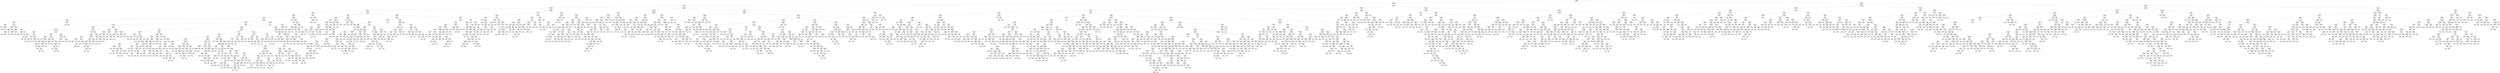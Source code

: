digraph Tree {
node [shape=box, style="rounded", color="black", fontname=helvetica] ;
edge [fontname=helvetica] ;
0 [label="sqft <= 0.4\nmse = 153855.6\nsamples = 2802\nvalue = 1485.7"] ;
1 [label="ld_1.0 <= -0.1\nmse = 97268.4\nsamples = 1957\nvalue = 1334.0"] ;
0 -> 1 [labeldistance=2.5, labelangle=45, headlabel="True"] ;
2 [label="sqft <= -0.2\nmse = 50459.9\nsamples = 1024\nvalue = 1150.5"] ;
1 -> 2 ;
3 [label="number bedrooms <= -0.1\nmse = 26524.4\nsamples = 710\nvalue = 1059.8"] ;
2 -> 3 ;
4 [label="sqft <= -0.7\nmse = 23196.3\nsamples = 579\nvalue = 1026.9"] ;
3 -> 4 ;
5 [label="pForties <= 2.6\nmse = 17030.2\nsamples = 379\nvalue = 992.3"] ;
4 -> 5 ;
6 [label="pYouths <= 1.7\nmse = 15788.5\nsamples = 373\nvalue = 987.6"] ;
5 -> 6 ;
7 [label="sqft <= -1.5\nmse = 14992.8\nsamples = 360\nvalue = 994.7"] ;
6 -> 7 ;
8 [label="pk_2.0 <= 0.0\nmse = 10364.8\nsamples = 19\nvalue = 901.4"] ;
7 -> 8 ;
9 [label="pForties <= -0.7\nmse = 4103.1\nsamples = 15\nvalue = 938.1"] ;
8 -> 9 ;
10 [label="postdateint <= -0.0\nmse = 1054.6\nsamples = 4\nvalue = 1050.8"] ;
9 -> 10 ;
11 [label="mse = 0.0\nsamples = 1\nvalue = 1035.0"] ;
10 -> 11 ;
12 [label="postdateint <= 0.5\nmse = 1240.2\nsamples = 3\nvalue = 1054.8"] ;
10 -> 12 ;
13 [label="mse = 1643.6\nsamples = 2\nvalue = 1056.3"] ;
12 -> 13 ;
14 [label="mse = 0.0\nsamples = 1\nvalue = 1050.0"] ;
12 -> 14 ;
15 [label="pTwenties <= -0.8\nmse = 897.5\nsamples = 11\nvalue = 910.0"] ;
9 -> 15 ;
16 [label="postdateint <= 1.2\nmse = 423.4\nsamples = 4\nvalue = 877.8"] ;
15 -> 16 ;
17 [label="pSixtyPlus <= 0.9\nmse = 523.6\nsamples = 3\nvalue = 886.3"] ;
16 -> 17 ;
18 [label="postdateint <= -0.6\nmse = 169.0\nsamples = 2\nvalue = 872.0"] ;
17 -> 18 ;
19 [label="mse = 0.0\nsamples = 1\nvalue = 859.0"] ;
18 -> 19 ;
20 [label="mse = 0.0\nsamples = 1\nvalue = 885.0"] ;
18 -> 20 ;
21 [label="mse = 0.0\nsamples = 1\nvalue = 915.0"] ;
17 -> 21 ;
22 [label="mse = 0.0\nsamples = 1\nvalue = 865.0"] ;
16 -> 22 ;
23 [label="postdateint <= 0.5\nmse = 596.2\nsamples = 7\nvalue = 920.7"] ;
15 -> 23 ;
24 [label="postdateint <= -0.2\nmse = 290.1\nsamples = 4\nvalue = 930.9"] ;
23 -> 24 ;
25 [label="postdateint <= -0.8\nmse = 75.0\nsamples = 2\nvalue = 910.0"] ;
24 -> 25 ;
26 [label="mse = 0.0\nsamples = 1\nvalue = 915.0"] ;
25 -> 26 ;
27 [label="mse = 0.0\nsamples = 1\nvalue = 895.0"] ;
25 -> 27 ;
28 [label="sqft <= -1.6\nmse = 20.4\nsamples = 2\nvalue = 942.9"] ;
24 -> 28 ;
29 [label="mse = 0.0\nsamples = 1\nvalue = 940.0"] ;
28 -> 29 ;
30 [label="mse = 0.0\nsamples = 1\nvalue = 950.0"] ;
28 -> 30 ;
31 [label="pYouths <= -1.0\nmse = 356.2\nsamples = 3\nvalue = 892.5"] ;
23 -> 31 ;
32 [label="sqft <= -1.6\nmse = 5.6\nsamples = 2\nvalue = 903.3"] ;
31 -> 32 ;
33 [label="mse = 0.0\nsamples = 1\nvalue = 900.0"] ;
32 -> 33 ;
34 [label="mse = 0.0\nsamples = 1\nvalue = 905.0"] ;
32 -> 34 ;
35 [label="mse = 0.0\nsamples = 1\nvalue = 860.0"] ;
31 -> 35 ;
36 [label="pForties <= 0.4\nmse = 1296.0\nsamples = 4\nvalue = 718.0"] ;
8 -> 36 ;
37 [label="mse = 0.0\nsamples = 3\nvalue = 700.0"] ;
36 -> 37 ;
38 [label="mse = 0.0\nsamples = 1\nvalue = 790.0"] ;
36 -> 38 ;
39 [label="pThirties <= 1.2\nmse = 14730.9\nsamples = 341\nvalue = 1000.0"] ;
7 -> 39 ;
40 [label="pYouths <= -0.2\nmse = 14127.7\nsamples = 335\nvalue = 997.0"] ;
39 -> 40 ;
41 [label="pk_2.0 <= 0.0\nmse = 17143.9\nsamples = 78\nvalue = 1028.5"] ;
40 -> 41 ;
42 [label="sqft <= -1.0\nmse = 6136.2\nsamples = 64\nvalue = 995.2"] ;
41 -> 42 ;
43 [label="postdateint <= -0.2\nmse = 3946.6\nsamples = 36\nvalue = 966.3"] ;
42 -> 43 ;
44 [label="pk_4.0 <= 0.4\nmse = 1981.6\nsamples = 9\nvalue = 921.3"] ;
43 -> 44 ;
45 [label="sqft <= -1.1\nmse = 455.1\nsamples = 3\nvalue = 883.6"] ;
44 -> 45 ;
46 [label="mse = 0.0\nsamples = 1\nvalue = 850.0"] ;
45 -> 46 ;
47 [label="pk_5.0 <= 1.5\nmse = 6.0\nsamples = 2\nvalue = 897.0"] ;
45 -> 47 ;
48 [label="mse = 0.0\nsamples = 1\nvalue = 895.0"] ;
47 -> 48 ;
49 [label="mse = 0.0\nsamples = 1\nvalue = 900.0"] ;
47 -> 49 ;
50 [label="sqft <= -1.0\nmse = 977.7\nsamples = 6\nvalue = 954.4"] ;
44 -> 50 ;
51 [label="pYouths <= -1.0\nmse = 425.0\nsamples = 3\nvalue = 930.0"] ;
50 -> 51 ;
52 [label="sqft <= -1.3\nmse = 22.2\nsamples = 2\nvalue = 941.7"] ;
51 -> 52 ;
53 [label="mse = 0.0\nsamples = 1\nvalue = 945.0"] ;
52 -> 53 ;
54 [label="mse = 0.0\nsamples = 1\nvalue = 935.0"] ;
52 -> 54 ;
55 [label="mse = 0.0\nsamples = 1\nvalue = 895.0"] ;
51 -> 55 ;
56 [label="postdateint <= -0.9\nmse = 342.2\nsamples = 3\nvalue = 978.8"] ;
50 -> 56 ;
57 [label="postdateint <= -1.5\nmse = 156.2\nsamples = 2\nvalue = 962.5"] ;
56 -> 57 ;
58 [label="mse = 0.0\nsamples = 1\nvalue = 975.0"] ;
57 -> 58 ;
59 [label="mse = 0.0\nsamples = 1\nvalue = 950.0"] ;
57 -> 59 ;
60 [label="mse = 0.0\nsamples = 1\nvalue = 995.0"] ;
56 -> 60 ;
61 [label="sqft <= -1.1\nmse = 3656.6\nsamples = 27\nvalue = 982.7"] ;
43 -> 61 ;
62 [label="postdateint <= 0.1\nmse = 2897.4\nsamples = 21\nvalue = 969.9"] ;
61 -> 62 ;
63 [label="postdateint <= -0.1\nmse = 3690.9\nsamples = 12\nvalue = 990.2"] ;
62 -> 63 ;
64 [label="mse = 0.0\nsamples = 1\nvalue = 1087.0"] ;
63 -> 64 ;
65 [label="postdateint <= -0.0\nmse = 3299.0\nsamples = 11\nvalue = 984.1"] ;
63 -> 65 ;
66 [label="postdateint <= -0.1\nmse = 3538.1\nsamples = 7\nvalue = 966.5"] ;
65 -> 66 ;
67 [label="sqft <= -1.4\nmse = 3449.3\nsamples = 4\nvalue = 993.7"] ;
66 -> 67 ;
68 [label="mse = 0.0\nsamples = 1\nvalue = 900.0"] ;
67 -> 68 ;
69 [label="sqft <= -1.3\nmse = 2316.6\nsamples = 3\nvalue = 1009.3"] ;
67 -> 69 ;
70 [label="mse = 0.0\nsamples = 1\nvalue = 1057.0"] ;
69 -> 70 ;
71 [label="pSixtyPlus <= 0.5\nmse = 88.9\nsamples = 2\nvalue = 961.7"] ;
69 -> 71 ;
72 [label="mse = 0.0\nsamples = 1\nvalue = 975.0"] ;
71 -> 72 ;
73 [label="mse = 0.0\nsamples = 1\nvalue = 955.0"] ;
71 -> 73 ;
74 [label="mse = 117.2\nsamples = 3\nvalue = 918.8"] ;
66 -> 74 ;
75 [label="sqft <= -1.3\nmse = 574.8\nsamples = 4\nvalue = 1023.0"] ;
65 -> 75 ;
76 [label="pForties <= 0.1\nmse = 206.9\nsamples = 3\nvalue = 1005.7"] ;
75 -> 76 ;
77 [label="mse = 0.0\nsamples = 1\nvalue = 995.0"] ;
76 -> 77 ;
78 [label="mse = 225.0\nsamples = 2\nvalue = 1011.0"] ;
76 -> 78 ;
79 [label="mse = 0.0\nsamples = 1\nvalue = 1049.0"] ;
75 -> 79 ;
80 [label="postdateint <= 0.6\nmse = 1151.6\nsamples = 9\nvalue = 948.3"] ;
62 -> 80 ;
81 [label="postdateint <= 0.1\nmse = 114.6\nsamples = 3\nvalue = 912.5"] ;
80 -> 81 ;
82 [label="mse = 0.0\nsamples = 1\nvalue = 920.0"] ;
81 -> 82 ;
83 [label="sqft <= -1.3\nmse = 6.2\nsamples = 2\nvalue = 897.5"] ;
81 -> 83 ;
84 [label="mse = 0.0\nsamples = 1\nvalue = 895.0"] ;
83 -> 84 ;
85 [label="mse = 0.0\nsamples = 1\nvalue = 900.0"] ;
83 -> 85 ;
86 [label="sqft <= -1.3\nmse = 542.6\nsamples = 6\nvalue = 969.8"] ;
80 -> 86 ;
87 [label="mse = 0.0\nsamples = 1\nvalue = 1001.0"] ;
86 -> 87 ;
88 [label="postdateint <= 1.3\nmse = 374.0\nsamples = 5\nvalue = 962.0"] ;
86 -> 88 ;
89 [label="postdateint <= 1.2\nmse = 249.6\nsamples = 4\nvalue = 957.3"] ;
88 -> 89 ;
90 [label="sqft <= -1.2\nmse = 194.7\nsamples = 3\nvalue = 961.0"] ;
89 -> 90 ;
91 [label="mse = 0.0\nsamples = 1\nvalue = 979.0"] ;
90 -> 91 ;
92 [label="medianIncome <= -0.0\nmse = 49.0\nsamples = 2\nvalue = 952.0"] ;
90 -> 92 ;
93 [label="mse = 0.0\nsamples = 1\nvalue = 959.0"] ;
92 -> 93 ;
94 [label="mse = 0.0\nsamples = 1\nvalue = 945.0"] ;
92 -> 94 ;
95 [label="mse = 0.0\nsamples = 1\nvalue = 935.0"] ;
89 -> 95 ;
96 [label="mse = 0.0\nsamples = 1\nvalue = 995.0"] ;
88 -> 96 ;
97 [label="sqft <= -1.0\nmse = 3309.0\nsamples = 6\nvalue = 1035.6"] ;
61 -> 97 ;
98 [label="postdateint <= 1.2\nmse = 1153.5\nsamples = 5\nvalue = 1064.2"] ;
97 -> 98 ;
99 [label="pTwenties <= 0.3\nmse = 225.0\nsamples = 2\nvalue = 1110.0"] ;
98 -> 99 ;
100 [label="mse = 0.0\nsamples = 1\nvalue = 1125.0"] ;
99 -> 100 ;
101 [label="mse = 0.0\nsamples = 1\nvalue = 1095.0"] ;
99 -> 101 ;
102 [label="pThirties <= -0.0\nmse = 42.2\nsamples = 3\nvalue = 1041.2"] ;
98 -> 102 ;
103 [label="mse = 0.0\nsamples = 2\nvalue = 1045.0"] ;
102 -> 103 ;
104 [label="mse = 0.0\nsamples = 1\nvalue = 1030.0"] ;
102 -> 104 ;
105 [label="mse = 0.0\nsamples = 1\nvalue = 950.0"] ;
97 -> 105 ;
106 [label="pThirties <= -0.8\nmse = 6528.0\nsamples = 28\nvalue = 1031.1"] ;
42 -> 106 ;
107 [label="mse = 0.0\nsamples = 1\nvalue = 1290.0"] ;
106 -> 107 ;
108 [label="pk_5.0 <= 1.5\nmse = 5118.8\nsamples = 27\nvalue = 1025.2"] ;
106 -> 108 ;
109 [label="medianIncome <= -1.0\nmse = 3412.4\nsamples = 20\nvalue = 1046.4"] ;
108 -> 109 ;
110 [label="ty_1.0 <= -0.8\nmse = 2029.6\nsamples = 7\nvalue = 1096.4"] ;
109 -> 110 ;
111 [label="postdateint <= -0.0\nmse = 1672.2\nsamples = 3\nvalue = 1046.7"] ;
110 -> 111 ;
112 [label="mse = 2500.0\nsamples = 2\nvalue = 1045.0"] ;
111 -> 112 ;
113 [label="mse = 0.0\nsamples = 1\nvalue = 1050.0"] ;
111 -> 113 ;
114 [label="postdateint <= -0.1\nmse = 668.5\nsamples = 4\nvalue = 1117.7"] ;
110 -> 114 ;
115 [label="mse = 0.0\nsamples = 1\nvalue = 1175.0"] ;
114 -> 115 ;
116 [label="sqft <= -0.9\nmse = 141.8\nsamples = 3\nvalue = 1108.2"] ;
114 -> 116 ;
117 [label="sqft <= -0.9\nmse = 0.2\nsamples = 2\nvalue = 1099.8"] ;
116 -> 117 ;
118 [label="mse = 0.0\nsamples = 1\nvalue = 1099.0"] ;
117 -> 118 ;
119 [label="mse = 0.0\nsamples = 1\nvalue = 1100.0"] ;
117 -> 119 ;
120 [label="mse = 0.0\nsamples = 1\nvalue = 1125.0"] ;
116 -> 120 ;
121 [label="postdateint <= 1.0\nmse = 2390.6\nsamples = 13\nvalue = 1023.7"] ;
109 -> 121 ;
122 [label="postdateint <= -0.0\nmse = 1401.0\nsamples = 8\nvalue = 996.6"] ;
121 -> 122 ;
123 [label="postdateint <= -1.5\nmse = 933.4\nsamples = 6\nvalue = 1015.2"] ;
122 -> 123 ;
124 [label="mse = 0.0\nsamples = 1\nvalue = 939.0"] ;
123 -> 124 ;
125 [label="pThirties <= -0.1\nmse = 117.6\nsamples = 5\nvalue = 1026.1"] ;
123 -> 125 ;
126 [label="mse = 0.0\nsamples = 1\nvalue = 1005.0"] ;
125 -> 126 ;
127 [label="ld_4.0 <= 1.5\nmse = 50.2\nsamples = 4\nvalue = 1029.7"] ;
125 -> 127 ;
128 [label="pFifties <= 0.3\nmse = 56.9\nsamples = 2\nvalue = 1034.3"] ;
127 -> 128 ;
129 [label="mse = 0.0\nsamples = 1\nvalue = 1029.0"] ;
128 -> 129 ;
130 [label="mse = 0.0\nsamples = 1\nvalue = 1045.0"] ;
128 -> 130 ;
131 [label="mse = 0.0\nsamples = 2\nvalue = 1025.0"] ;
127 -> 131 ;
132 [label="pForties <= 0.4\nmse = 938.9\nsamples = 2\nvalue = 971.7"] ;
122 -> 132 ;
133 [label="mse = 0.0\nsamples = 1\nvalue = 950.0"] ;
132 -> 133 ;
134 [label="mse = 0.0\nsamples = 1\nvalue = 1015.0"] ;
132 -> 134 ;
135 [label="ld_3.0 <= 0.3\nmse = 573.4\nsamples = 5\nvalue = 1071.2"] ;
121 -> 135 ;
136 [label="postdateint <= 1.1\nmse = 612.2\nsamples = 4\nvalue = 1073.6"] ;
135 -> 136 ;
137 [label="mse = 555.6\nsamples = 2\nvalue = 1078.3"] ;
136 -> 137 ;
138 [label="mse = 625.0\nsamples = 2\nvalue = 1070.0"] ;
136 -> 138 ;
139 [label="mse = 0.0\nsamples = 1\nvalue = 1055.0"] ;
135 -> 139 ;
140 [label="pSixtyPlus <= 0.5\nmse = 5279.7\nsamples = 7\nvalue = 968.8"] ;
108 -> 140 ;
141 [label="ld_3.0 <= 0.3\nmse = 5068.4\nsamples = 4\nvalue = 938.1"] ;
140 -> 141 ;
142 [label="mse = 0.0\nsamples = 2\nvalue = 1025.0"] ;
141 -> 142 ;
143 [label="postdateint <= 0.0\nmse = 864.0\nsamples = 2\nvalue = 886.0"] ;
141 -> 143 ;
144 [label="mse = 0.0\nsamples = 1\nvalue = 910.0"] ;
143 -> 144 ;
145 [label="mse = 0.0\nsamples = 1\nvalue = 850.0"] ;
143 -> 145 ;
146 [label="pSixtyPlus <= 0.6\nmse = 75.0\nsamples = 3\nvalue = 1030.0"] ;
140 -> 146 ;
147 [label="mse = 0.0\nsamples = 2\nvalue = 1025.0"] ;
146 -> 147 ;
148 [label="mse = 0.0\nsamples = 1\nvalue = 1045.0"] ;
146 -> 148 ;
149 [label="sqft <= -1.3\nmse = 39192.0\nsamples = 14\nvalue = 1174.8"] ;
41 -> 149 ;
150 [label="ty_2.0 <= 2.1\nmse = 9591.7\nsamples = 5\nvalue = 981.0"] ;
149 -> 150 ;
151 [label="pTwenties <= 0.3\nmse = 1606.8\nsamples = 3\nvalue = 1041.5"] ;
150 -> 151 ;
152 [label="mse = 0.0\nsamples = 1\nvalue = 1075.0"] ;
151 -> 152 ;
153 [label="postdateint <= -0.9\nmse = 1643.6\nsamples = 2\nvalue = 1030.3"] ;
151 -> 153 ;
154 [label="mse = 0.0\nsamples = 1\nvalue = 1059.0"] ;
153 -> 154 ;
155 [label="mse = 0.0\nsamples = 1\nvalue = 973.0"] ;
153 -> 155 ;
156 [label="postdateint <= -0.0\nmse = 3600.0\nsamples = 2\nvalue = 860.0"] ;
150 -> 156 ;
157 [label="mse = 0.0\nsamples = 1\nvalue = 800.0"] ;
156 -> 157 ;
158 [label="mse = 0.0\nsamples = 1\nvalue = 920.0"] ;
156 -> 158 ;
159 [label="sqft <= -0.9\nmse = 31699.8\nsamples = 9\nvalue = 1243.2"] ;
149 -> 159 ;
160 [label="sqft <= -1.1\nmse = 8122.8\nsamples = 5\nvalue = 1367.2"] ;
159 -> 160 ;
161 [label="postdateint <= 0.5\nmse = 2159.0\nsamples = 4\nvalue = 1339.4"] ;
160 -> 161 ;
162 [label="postdateint <= -0.0\nmse = 379.7\nsamples = 2\nvalue = 1383.8"] ;
161 -> 162 ;
163 [label="mse = 0.0\nsamples = 1\nvalue = 1350.0"] ;
162 -> 163 ;
164 [label="mse = 0.0\nsamples = 1\nvalue = 1395.0"] ;
162 -> 164 ;
165 [label="mse = 0.0\nsamples = 2\nvalue = 1295.0"] ;
161 -> 165 ;
166 [label="mse = 0.0\nsamples = 1\nvalue = 1590.0"] ;
160 -> 166 ;
167 [label="postdateint <= 1.1\nmse = 21473.4\nsamples = 4\nvalue = 1103.8"] ;
159 -> 167 ;
168 [label="postdateint <= 0.4\nmse = 18.8\nsamples = 2\nvalue = 1247.5"] ;
167 -> 168 ;
169 [label="mse = 0.0\nsamples = 1\nvalue = 1240.0"] ;
168 -> 169 ;
170 [label="mse = 0.0\nsamples = 1\nvalue = 1250.0"] ;
168 -> 170 ;
171 [label="ty_1.0 <= -0.8\nmse = 1600.0\nsamples = 2\nvalue = 960.0"] ;
167 -> 171 ;
172 [label="mse = 0.0\nsamples = 1\nvalue = 920.0"] ;
171 -> 172 ;
173 [label="mse = 0.0\nsamples = 1\nvalue = 1000.0"] ;
171 -> 173 ;
174 [label="pk_3.0 <= 1.3\nmse = 12752.8\nsamples = 257\nvalue = 987.0"] ;
40 -> 174 ;
175 [label="pThirties <= -0.5\nmse = 11999.8\nsamples = 233\nvalue = 979.9"] ;
174 -> 175 ;
176 [label="ld_3.0 <= 0.3\nmse = 7591.7\nsamples = 60\nvalue = 945.1"] ;
175 -> 176 ;
177 [label="pThirties <= -0.7\nmse = 2670.7\nsamples = 8\nvalue = 868.4"] ;
176 -> 177 ;
178 [label="pThirties <= -0.8\nmse = 192.2\nsamples = 3\nvalue = 811.2"] ;
177 -> 178 ;
179 [label="pSixtyPlus <= -0.3\nmse = 6.2\nsamples = 2\nvalue = 797.5"] ;
178 -> 179 ;
180 [label="mse = 0.0\nsamples = 1\nvalue = 800.0"] ;
179 -> 180 ;
181 [label="mse = 0.0\nsamples = 1\nvalue = 795.0"] ;
179 -> 181 ;
182 [label="mse = 0.0\nsamples = 1\nvalue = 825.0"] ;
178 -> 182 ;
183 [label="postdateint <= 0.6\nmse = 1459.0\nsamples = 5\nvalue = 897.0"] ;
177 -> 183 ;
184 [label="sqft <= -1.0\nmse = 1760.2\nsamples = 2\nvalue = 929.7"] ;
183 -> 184 ;
185 [label="mse = 0.0\nsamples = 1\nvalue = 989.0"] ;
184 -> 185 ;
186 [label="mse = 0.0\nsamples = 1\nvalue = 900.0"] ;
184 -> 186 ;
187 [label="postdateint <= 1.8\nmse = 253.8\nsamples = 3\nvalue = 877.4"] ;
183 -> 187 ;
188 [label="pTwenties <= -0.8\nmse = 82.7\nsamples = 2\nvalue = 884.2"] ;
187 -> 188 ;
189 [label="mse = 0.0\nsamples = 1\nvalue = 900.0"] ;
188 -> 189 ;
190 [label="mse = 0.0\nsamples = 1\nvalue = 879.0"] ;
188 -> 190 ;
191 [label="mse = 0.0\nsamples = 1\nvalue = 850.0"] ;
187 -> 191 ;
192 [label="postdateint <= 1.2\nmse = 7325.2\nsamples = 52\nvalue = 956.3"] ;
176 -> 192 ;
193 [label="postdateint <= 1.2\nmse = 6324.2\nsamples = 48\nvalue = 947.7"] ;
192 -> 193 ;
194 [label="postdateint <= 0.0\nmse = 4952.8\nsamples = 43\nvalue = 958.3"] ;
193 -> 194 ;
195 [label="pThirties <= -0.7\nmse = 3846.7\nsamples = 25\nvalue = 928.3"] ;
194 -> 195 ;
196 [label="medianIncome <= -0.1\nmse = 3645.0\nsamples = 20\nvalue = 912.8"] ;
195 -> 196 ;
197 [label="pk_4.0 <= 0.4\nmse = 3025.4\nsamples = 11\nvalue = 941.8"] ;
196 -> 197 ;
198 [label="postdateint <= -0.7\nmse = 138.9\nsamples = 2\nvalue = 891.7"] ;
197 -> 198 ;
199 [label="mse = 0.0\nsamples = 1\nvalue = 900.0"] ;
198 -> 199 ;
200 [label="mse = 0.0\nsamples = 1\nvalue = 875.0"] ;
198 -> 200 ;
201 [label="sqft <= -0.7\nmse = 2989.4\nsamples = 9\nvalue = 952.6"] ;
197 -> 201 ;
202 [label="sqft <= -1.0\nmse = 4053.0\nsamples = 5\nvalue = 973.5"] ;
201 -> 202 ;
203 [label="pForties <= -2.0\nmse = 983.0\nsamples = 2\nvalue = 950.6"] ;
202 -> 203 ;
204 [label="mse = 0.0\nsamples = 1\nvalue = 925.0"] ;
203 -> 204 ;
205 [label="mse = 0.0\nsamples = 1\nvalue = 989.0"] ;
203 -> 205 ;
206 [label="medianIncome <= -1.0\nmse = 6838.9\nsamples = 3\nvalue = 1011.7"] ;
202 -> 206 ;
207 [label="mse = 0.0\nsamples = 1\nvalue = 1125.0"] ;
206 -> 207 ;
208 [label="sqft <= -0.8\nmse = 625.0\nsamples = 2\nvalue = 955.0"] ;
206 -> 208 ;
209 [label="mse = 0.0\nsamples = 1\nvalue = 930.0"] ;
208 -> 209 ;
210 [label="mse = 0.0\nsamples = 1\nvalue = 980.0"] ;
208 -> 210 ;
211 [label="postdateint <= -1.2\nmse = 208.6\nsamples = 4\nvalue = 924.7"] ;
201 -> 211 ;
212 [label="mse = 0.0\nsamples = 1\nvalue = 899.0"] ;
211 -> 212 ;
213 [label="medianIncome <= -0.7\nmse = 92.2\nsamples = 3\nvalue = 929.8"] ;
211 -> 213 ;
214 [label="mse = 0.0\nsamples = 1\nvalue = 949.0"] ;
213 -> 214 ;
215 [label="mse = 0.0\nsamples = 2\nvalue = 925.0"] ;
213 -> 215 ;
216 [label="sqft <= -1.0\nmse = 2316.7\nsamples = 9\nvalue = 880.0"] ;
196 -> 216 ;
217 [label="pSixtyPlus <= 0.4\nmse = 258.3\nsamples = 3\nvalue = 930.0"] ;
216 -> 217 ;
218 [label="mse = 0.0\nsamples = 1\nvalue = 895.0"] ;
217 -> 218 ;
219 [label="pThirties <= -1.6\nmse = 16.0\nsamples = 2\nvalue = 937.0"] ;
217 -> 219 ;
220 [label="mse = 0.0\nsamples = 1\nvalue = 935.0"] ;
219 -> 220 ;
221 [label="mse = 0.0\nsamples = 1\nvalue = 945.0"] ;
219 -> 221 ;
222 [label="pThirties <= -1.0\nmse = 911.1\nsamples = 6\nvalue = 846.7"] ;
216 -> 222 ;
223 [label="pForties <= -0.3\nmse = 371.4\nsamples = 5\nvalue = 860.0"] ;
222 -> 223 ;
224 [label="mse = 0.0\nsamples = 1\nvalue = 895.0"] ;
223 -> 224 ;
225 [label="pFifties <= 1.5\nmse = 195.1\nsamples = 4\nvalue = 854.2"] ;
223 -> 225 ;
226 [label="postdateint <= -0.0\nmse = 272.2\nsamples = 2\nvalue = 861.7"] ;
225 -> 226 ;
227 [label="mse = 0.0\nsamples = 1\nvalue = 885.0"] ;
226 -> 227 ;
228 [label="mse = 0.0\nsamples = 1\nvalue = 850.0"] ;
226 -> 228 ;
229 [label="postdateint <= -1.3\nmse = 5.6\nsamples = 2\nvalue = 846.7"] ;
225 -> 229 ;
230 [label="mse = 0.0\nsamples = 1\nvalue = 850.0"] ;
229 -> 230 ;
231 [label="mse = 0.0\nsamples = 1\nvalue = 845.0"] ;
229 -> 231 ;
232 [label="mse = 0.0\nsamples = 1\nvalue = 800.0"] ;
222 -> 232 ;
233 [label="pSixtyPlus <= 0.8\nmse = 673.6\nsamples = 5\nvalue = 983.4"] ;
195 -> 233 ;
234 [label="pk_2.0 <= 0.0\nmse = 3.9\nsamples = 4\nvalue = 997.3"] ;
233 -> 234 ;
235 [label="mse = 0.0\nsamples = 2\nvalue = 999.0"] ;
234 -> 235 ;
236 [label="mse = 0.0\nsamples = 2\nvalue = 995.0"] ;
234 -> 236 ;
237 [label="mse = 0.0\nsamples = 1\nvalue = 935.0"] ;
233 -> 237 ;
238 [label="pk_2.0 <= 0.0\nmse = 3039.4\nsamples = 18\nvalue = 1005.7"] ;
194 -> 238 ;
239 [label="pFifties <= 1.9\nmse = 2353.2\nsamples = 17\nvalue = 1000.1"] ;
238 -> 239 ;
240 [label="medianIncome <= -0.5\nmse = 1972.0\nsamples = 16\nvalue = 1004.5"] ;
239 -> 240 ;
241 [label="sqft <= -0.8\nmse = 468.8\nsamples = 2\nvalue = 962.5"] ;
240 -> 241 ;
242 [label="mse = 0.0\nsamples = 1\nvalue = 925.0"] ;
241 -> 242 ;
243 [label="mse = 0.0\nsamples = 1\nvalue = 975.0"] ;
241 -> 243 ;
244 [label="pThirties <= -1.4\nmse = 1850.1\nsamples = 14\nvalue = 1012.8"] ;
240 -> 244 ;
245 [label="sqft <= -1.0\nmse = 1021.6\nsamples = 10\nvalue = 1003.7"] ;
244 -> 245 ;
246 [label="postdateint <= 0.1\nmse = 125.0\nsamples = 4\nvalue = 980.0"] ;
245 -> 246 ;
247 [label="mse = 88.9\nsamples = 2\nvalue = 988.3"] ;
246 -> 247 ;
248 [label="pk_5.0 <= 1.5\nmse = 22.2\nsamples = 2\nvalue = 971.7"] ;
246 -> 248 ;
249 [label="mse = 0.0\nsamples = 1\nvalue = 965.0"] ;
248 -> 249 ;
250 [label="mse = 0.0\nsamples = 1\nvalue = 975.0"] ;
248 -> 250 ;
251 [label="postdateint <= 1.1\nmse = 996.9\nsamples = 6\nvalue = 1019.4"] ;
245 -> 251 ;
252 [label="postdateint <= 0.6\nmse = 306.2\nsamples = 3\nvalue = 1032.5"] ;
251 -> 252 ;
253 [label="mse = 0.0\nsamples = 1\nvalue = 1015.0"] ;
252 -> 253 ;
254 [label="mse = 272.2\nsamples = 2\nvalue = 1038.3"] ;
252 -> 254 ;
255 [label="postdateint <= 1.1\nmse = 1304.0\nsamples = 3\nvalue = 1009.0"] ;
251 -> 255 ;
256 [label="mse = 1225.0\nsamples = 2\nvalue = 1000.0"] ;
255 -> 256 ;
257 [label="mse = 0.0\nsamples = 1\nvalue = 1045.0"] ;
255 -> 257 ;
258 [label="sqft <= -1.0\nmse = 3323.8\nsamples = 4\nvalue = 1040.4"] ;
244 -> 258 ;
259 [label="mse = 0.0\nsamples = 1\nvalue = 1149.0"] ;
258 -> 259 ;
260 [label="postdateint <= 0.1\nmse = 469.2\nsamples = 3\nvalue = 1013.2"] ;
258 -> 260 ;
261 [label="mse = 0.0\nsamples = 1\nvalue = 1048.0"] ;
260 -> 261 ;
262 [label="postdateint <= 0.6\nmse = 88.9\nsamples = 2\nvalue = 1001.7"] ;
260 -> 262 ;
263 [label="mse = 0.0\nsamples = 1\nvalue = 1015.0"] ;
262 -> 263 ;
264 [label="mse = 0.0\nsamples = 1\nvalue = 995.0"] ;
262 -> 264 ;
265 [label="mse = 0.0\nsamples = 1\nvalue = 895.0"] ;
239 -> 265 ;
266 [label="mse = 0.0\nsamples = 1\nvalue = 1145.0"] ;
238 -> 266 ;
267 [label="medianIncome <= 0.6\nmse = 8948.4\nsamples = 5\nvalue = 858.8"] ;
193 -> 267 ;
268 [label="medianIncome <= -0.1\nmse = 724.5\nsamples = 4\nvalue = 824.3"] ;
267 -> 268 ;
269 [label="pThirties <= -1.5\nmse = 150.0\nsamples = 2\nvalue = 840.0"] ;
268 -> 269 ;
270 [label="mse = 0.0\nsamples = 1\nvalue = 825.0"] ;
269 -> 270 ;
271 [label="mse = 0.0\nsamples = 1\nvalue = 850.0"] ;
269 -> 271 ;
272 [label="mse = 0.0\nsamples = 2\nvalue = 785.0"] ;
268 -> 272 ;
273 [label="mse = 0.0\nsamples = 1\nvalue = 1100.0"] ;
267 -> 273 ;
274 [label="pYouths <= 0.2\nmse = 8748.0\nsamples = 4\nvalue = 1048.6"] ;
192 -> 274 ;
275 [label="mse = 0.0\nsamples = 1\nvalue = 945.0"] ;
274 -> 275 ;
276 [label="pForties <= 0.1\nmse = 1229.7\nsamples = 3\nvalue = 1126.2"] ;
274 -> 276 ;
277 [label="mse = 0.0\nsamples = 1\nvalue = 1095.0"] ;
276 -> 277 ;
278 [label="postdateint <= 1.3\nmse = 506.2\nsamples = 2\nvalue = 1157.5"] ;
276 -> 278 ;
279 [label="mse = 0.0\nsamples = 1\nvalue = 1180.0"] ;
278 -> 279 ;
280 [label="mse = 0.0\nsamples = 1\nvalue = 1135.0"] ;
278 -> 280 ;
281 [label="pk_2.0 <= 0.0\nmse = 12986.6\nsamples = 173\nvalue = 992.4"] ;
175 -> 281 ;
282 [label="ty_2.0 <= 2.1\nmse = 11587.9\nsamples = 157\nvalue = 1001.6"] ;
281 -> 282 ;
283 [label="sqft <= -1.1\nmse = 10910.3\nsamples = 148\nvalue = 992.9"] ;
282 -> 283 ;
284 [label="pThirties <= 0.4\nmse = 9374.7\nsamples = 56\nvalue = 965.3"] ;
283 -> 284 ;
285 [label="pThirties <= 0.2\nmse = 9898.4\nsamples = 34\nvalue = 983.5"] ;
284 -> 285 ;
286 [label="pSixtyPlus <= 0.6\nmse = 2083.7\nsamples = 15\nvalue = 940.7"] ;
285 -> 286 ;
287 [label="postdateint <= 1.1\nmse = 1717.1\nsamples = 12\nvalue = 952.9"] ;
286 -> 287 ;
288 [label="sqft <= -1.3\nmse = 1094.6\nsamples = 9\nvalue = 940.5"] ;
287 -> 288 ;
289 [label="mse = 0.0\nsamples = 2\nvalue = 975.0"] ;
288 -> 289 ;
290 [label="pTwenties <= -1.1\nmse = 747.6\nsamples = 7\nvalue = 923.2"] ;
288 -> 290 ;
291 [label="mse = 0.0\nsamples = 1\nvalue = 995.0"] ;
290 -> 291 ;
292 [label="pThirties <= 0.1\nmse = 194.2\nsamples = 6\nvalue = 915.2"] ;
290 -> 292 ;
293 [label="pTwenties <= 0.3\nmse = 99.4\nsamples = 5\nvalue = 921.0"] ;
292 -> 293 ;
294 [label="sqft <= -1.2\nmse = 43.6\nsamples = 2\nvalue = 929.7"] ;
293 -> 294 ;
295 [label="mse = 0.0\nsamples = 1\nvalue = 939.0"] ;
294 -> 295 ;
296 [label="mse = 0.0\nsamples = 1\nvalue = 925.0"] ;
294 -> 296 ;
297 [label="sqft <= -1.2\nmse = 42.8\nsamples = 3\nvalue = 914.5"] ;
293 -> 297 ;
298 [label="postdateint <= -0.6\nmse = 8.0\nsamples = 2\nvalue = 911.0"] ;
297 -> 298 ;
299 [label="mse = 0.0\nsamples = 1\nvalue = 915.0"] ;
298 -> 299 ;
300 [label="mse = 0.0\nsamples = 1\nvalue = 909.0"] ;
298 -> 300 ;
301 [label="mse = 0.0\nsamples = 1\nvalue = 925.0"] ;
297 -> 301 ;
302 [label="mse = 0.0\nsamples = 1\nvalue = 895.0"] ;
292 -> 302 ;
303 [label="pYouths <= 0.7\nmse = 200.0\nsamples = 3\nvalue = 1015.0"] ;
287 -> 303 ;
304 [label="mse = 0.0\nsamples = 2\nvalue = 1025.0"] ;
303 -> 304 ;
305 [label="mse = 0.0\nsamples = 1\nvalue = 995.0"] ;
303 -> 305 ;
306 [label="postdateint <= -0.2\nmse = 73.0\nsamples = 3\nvalue = 886.0"] ;
286 -> 306 ;
307 [label="mse = 0.0\nsamples = 1\nvalue = 899.0"] ;
306 -> 307 ;
308 [label="sqft <= -1.2\nmse = 22.2\nsamples = 2\nvalue = 881.7"] ;
306 -> 308 ;
309 [label="mse = 0.0\nsamples = 1\nvalue = 885.0"] ;
308 -> 309 ;
310 [label="mse = 0.0\nsamples = 1\nvalue = 875.0"] ;
308 -> 310 ;
311 [label="postdateint <= 1.1\nmse = 12936.9\nsamples = 19\nvalue = 1010.4"] ;
285 -> 311 ;
312 [label="pk_5.0 <= 1.5\nmse = 9643.3\nsamples = 16\nvalue = 1036.2"] ;
311 -> 312 ;
313 [label="medianIncome <= -0.5\nmse = 9330.2\nsamples = 9\nvalue = 992.8"] ;
312 -> 313 ;
314 [label="postdateint <= 0.5\nmse = 7575.2\nsamples = 2\nvalue = 1099.8"] ;
313 -> 314 ;
315 [label="mse = 0.0\nsamples = 1\nvalue = 1150.0"] ;
314 -> 315 ;
316 [label="mse = 0.0\nsamples = 1\nvalue = 949.0"] ;
314 -> 316 ;
317 [label="sqft <= -1.3\nmse = 3625.0\nsamples = 7\nvalue = 950.0"] ;
313 -> 317 ;
318 [label="postdateint <= -0.1\nmse = 3896.0\nsamples = 3\nvalue = 987.0"] ;
317 -> 318 ;
319 [label="mse = 2222.2\nsamples = 2\nvalue = 1028.3"] ;
318 -> 319 ;
320 [label="mse = 0.0\nsamples = 1\nvalue = 925.0"] ;
318 -> 320 ;
321 [label="postdateint <= 0.1\nmse = 616.0\nsamples = 4\nvalue = 913.0"] ;
317 -> 321 ;
322 [label="postdateint <= -0.7\nmse = 318.8\nsamples = 3\nvalue = 922.5"] ;
321 -> 322 ;
323 [label="mse = 0.0\nsamples = 1\nvalue = 895.0"] ;
322 -> 323 ;
324 [label="postdateint <= -0.1\nmse = 88.9\nsamples = 2\nvalue = 931.7"] ;
322 -> 324 ;
325 [label="mse = 0.0\nsamples = 1\nvalue = 945.0"] ;
324 -> 325 ;
326 [label="mse = 0.0\nsamples = 1\nvalue = 925.0"] ;
324 -> 326 ;
327 [label="mse = 0.0\nsamples = 1\nvalue = 875.0"] ;
321 -> 327 ;
328 [label="postdateint <= -0.7\nmse = 6538.9\nsamples = 7\nvalue = 1076.7"] ;
312 -> 328 ;
329 [label="mse = 0.0\nsamples = 1\nvalue = 870.0"] ;
328 -> 329 ;
330 [label="postdateint <= -0.0\nmse = 3737.2\nsamples = 6\nvalue = 1091.4"] ;
328 -> 330 ;
331 [label="mse = 1875.0\nsamples = 2\nvalue = 1170.0"] ;
330 -> 331 ;
332 [label="postdateint <= 0.6\nmse = 1025.0\nsamples = 4\nvalue = 1060.0"] ;
330 -> 332 ;
333 [label="ld_3.0 <= 0.3\nmse = 347.2\nsamples = 3\nvalue = 1036.7"] ;
332 -> 333 ;
334 [label="mse = 0.0\nsamples = 2\nvalue = 1045.0"] ;
333 -> 334 ;
335 [label="mse = 0.0\nsamples = 1\nvalue = 995.0"] ;
333 -> 335 ;
336 [label="mse = 0.0\nsamples = 1\nvalue = 1095.0"] ;
332 -> 336 ;
337 [label="pk_4.0 <= 0.4\nmse = 10128.5\nsamples = 3\nvalue = 885.8"] ;
311 -> 337 ;
338 [label="mse = 0.0\nsamples = 1\nvalue = 750.0"] ;
337 -> 338 ;
339 [label="sqft <= -1.4\nmse = 1354.7\nsamples = 2\nvalue = 953.8"] ;
337 -> 339 ;
340 [label="mse = 0.0\nsamples = 1\nvalue = 975.0"] ;
339 -> 340 ;
341 [label="mse = 0.0\nsamples = 1\nvalue = 890.0"] ;
339 -> 341 ;
342 [label="pSixtyPlus <= -0.3\nmse = 6547.8\nsamples = 22\nvalue = 930.6"] ;
284 -> 342 ;
343 [label="pk_4.0 <= 0.4\nmse = 5609.7\nsamples = 21\nvalue = 936.9"] ;
342 -> 343 ;
344 [label="sqft <= -1.2\nmse = 3972.8\nsamples = 6\nvalue = 887.8"] ;
343 -> 344 ;
345 [label="postdateint <= 1.1\nmse = 821.4\nsamples = 4\nvalue = 910.0"] ;
344 -> 345 ;
346 [label="ld_3.0 <= 0.3\nmse = 5.6\nsamples = 3\nvalue = 898.3"] ;
345 -> 346 ;
347 [label="mse = 0.0\nsamples = 2\nvalue = 900.0"] ;
346 -> 347 ;
348 [label="mse = 0.0\nsamples = 1\nvalue = 895.0"] ;
346 -> 348 ;
349 [label="mse = 0.0\nsamples = 1\nvalue = 980.0"] ;
345 -> 349 ;
350 [label="postdateint <= -0.0\nmse = 7225.0\nsamples = 2\nvalue = 810.0"] ;
344 -> 350 ;
351 [label="mse = 0.0\nsamples = 1\nvalue = 895.0"] ;
350 -> 351 ;
352 [label="mse = 0.0\nsamples = 1\nvalue = 725.0"] ;
350 -> 352 ;
353 [label="sqft <= -1.2\nmse = 4774.2\nsamples = 15\nvalue = 959.0"] ;
343 -> 353 ;
354 [label="postdateint <= 1.2\nmse = 4516.7\nsamples = 13\nvalue = 943.1"] ;
353 -> 354 ;
355 [label="postdateint <= 1.1\nmse = 4106.2\nsamples = 11\nvalue = 932.1"] ;
354 -> 355 ;
356 [label="sqft <= -1.3\nmse = 2506.3\nsamples = 10\nvalue = 943.8"] ;
355 -> 356 ;
357 [label="ld_3.0 <= 0.3\nmse = 1.7\nsamples = 2\nvalue = 897.2"] ;
356 -> 357 ;
358 [label="mse = 0.0\nsamples = 1\nvalue = 895.0"] ;
357 -> 358 ;
359 [label="mse = 0.0\nsamples = 1\nvalue = 898.0"] ;
357 -> 359 ;
360 [label="postdateint <= -1.5\nmse = 2230.2\nsamples = 8\nvalue = 964.4"] ;
356 -> 360 ;
361 [label="mse = 0.0\nsamples = 1\nvalue = 915.0"] ;
360 -> 361 ;
362 [label="postdateint <= -0.1\nmse = 2165.2\nsamples = 7\nvalue = 970.6"] ;
360 -> 362 ;
363 [label="postdateint <= -0.9\nmse = 1056.2\nsamples = 2\nvalue = 1007.5"] ;
362 -> 363 ;
364 [label="mse = 0.0\nsamples = 1\nvalue = 975.0"] ;
363 -> 364 ;
365 [label="mse = 0.0\nsamples = 1\nvalue = 1040.0"] ;
363 -> 365 ;
366 [label="postdateint <= 0.1\nmse = 1930.6\nsamples = 5\nvalue = 958.3"] ;
362 -> 366 ;
367 [label="postdateint <= 0.0\nmse = 1225.0\nsamples = 2\nvalue = 935.0"] ;
366 -> 367 ;
368 [label="mse = 0.0\nsamples = 1\nvalue = 970.0"] ;
367 -> 368 ;
369 [label="mse = 0.0\nsamples = 1\nvalue = 900.0"] ;
367 -> 369 ;
370 [label="postdateint <= 0.1\nmse = 1875.0\nsamples = 3\nvalue = 970.0"] ;
366 -> 370 ;
371 [label="mse = 0.0\nsamples = 1\nvalue = 995.0"] ;
370 -> 371 ;
372 [label="postdateint <= 0.6\nmse = 2500.0\nsamples = 2\nvalue = 945.0"] ;
370 -> 372 ;
373 [label="mse = 0.0\nsamples = 1\nvalue = 895.0"] ;
372 -> 373 ;
374 [label="mse = 0.0\nsamples = 1\nvalue = 995.0"] ;
372 -> 374 ;
375 [label="mse = 0.0\nsamples = 1\nvalue = 780.0"] ;
355 -> 375 ;
376 [label="ld_3.0 <= 0.3\nmse = 625.0\nsamples = 2\nvalue = 1020.0"] ;
354 -> 376 ;
377 [label="mse = 0.0\nsamples = 1\nvalue = 995.0"] ;
376 -> 377 ;
378 [label="mse = 0.0\nsamples = 1\nvalue = 1045.0"] ;
376 -> 378 ;
379 [label="pSixtyPlus <= -1.1\nmse = 756.2\nsamples = 2\nvalue = 1022.5"] ;
353 -> 379 ;
380 [label="mse = 0.0\nsamples = 1\nvalue = 1050.0"] ;
379 -> 380 ;
381 [label="mse = 0.0\nsamples = 1\nvalue = 995.0"] ;
379 -> 381 ;
382 [label="mse = 0.0\nsamples = 1\nvalue = 750.0"] ;
342 -> 382 ;
383 [label="pThirties <= -0.4\nmse = 11092.9\nsamples = 92\nvalue = 1010.6"] ;
283 -> 383 ;
384 [label="postdateint <= 0.4\nmse = 22.2\nsamples = 2\nvalue = 1198.3"] ;
383 -> 384 ;
385 [label="mse = 0.0\nsamples = 1\nvalue = 1195.0"] ;
384 -> 385 ;
386 [label="mse = 0.0\nsamples = 1\nvalue = 1205.0"] ;
384 -> 386 ;
387 [label="pForties <= 1.7\nmse = 10529.3\nsamples = 90\nvalue = 1006.3"] ;
383 -> 387 ;
388 [label="pThirties <= 0.6\nmse = 10070.4\nsamples = 88\nvalue = 1003.4"] ;
387 -> 388 ;
389 [label="pk_4.0 <= 0.4\nmse = 10040.0\nsamples = 55\nvalue = 984.9"] ;
388 -> 389 ;
390 [label="pThirties <= 0.3\nmse = 2439.6\nsamples = 9\nvalue = 937.3"] ;
389 -> 390 ;
391 [label="sqft <= -0.9\nmse = 1170.4\nsamples = 8\nvalue = 947.1"] ;
390 -> 391 ;
392 [label="mse = 0.0\nsamples = 2\nvalue = 895.0"] ;
391 -> 392 ;
393 [label="ld_5.0 <= 5.8\nmse = 545.9\nsamples = 6\nvalue = 961.4"] ;
391 -> 393 ;
394 [label="postdateint <= 2.3\nmse = 261.7\nsamples = 5\nvalue = 952.8"] ;
393 -> 394 ;
395 [label="postdateint <= 0.6\nmse = 43.8\nsamples = 4\nvalue = 947.5"] ;
394 -> 395 ;
396 [label="mse = 0.0\nsamples = 1\nvalue = 930.0"] ;
395 -> 396 ;
397 [label="mse = 0.0\nsamples = 3\nvalue = 950.0"] ;
395 -> 397 ;
398 [label="mse = 0.0\nsamples = 1\nvalue = 995.0"] ;
394 -> 398 ;
399 [label="mse = 0.0\nsamples = 1\nvalue = 1000.0"] ;
393 -> 399 ;
400 [label="mse = 0.0\nsamples = 1\nvalue = 800.0"] ;
390 -> 400 ;
401 [label="ty_1.0 <= -0.8\nmse = 11166.9\nsamples = 46\nvalue = 996.0"] ;
389 -> 401 ;
402 [label="mse = 0.0\nsamples = 1\nvalue = 1600.0"] ;
401 -> 402 ;
403 [label="pYouths <= 0.1\nmse = 5462.4\nsamples = 45\nvalue = 986.5"] ;
401 -> 403 ;
404 [label="ld_3.0 <= 0.3\nmse = 1451.6\nsamples = 7\nvalue = 1072.9"] ;
403 -> 404 ;
405 [label="pTwenties <= 0.2\nmse = 484.6\nsamples = 5\nvalue = 1090.5"] ;
404 -> 405 ;
406 [label="mse = 0.0\nsamples = 1\nvalue = 1118.0"] ;
405 -> 406 ;
407 [label="sqft <= -0.9\nmse = 400.0\nsamples = 4\nvalue = 1085.0"] ;
405 -> 407 ;
408 [label="mse = 0.0\nsamples = 1\nvalue = 1045.0"] ;
407 -> 408 ;
409 [label="mse = 0.0\nsamples = 3\nvalue = 1095.0"] ;
407 -> 409 ;
410 [label="postdateint <= -0.2\nmse = 625.0\nsamples = 2\nvalue = 1020.0"] ;
404 -> 410 ;
411 [label="mse = 0.0\nsamples = 1\nvalue = 995.0"] ;
410 -> 411 ;
412 [label="mse = 0.0\nsamples = 1\nvalue = 1045.0"] ;
410 -> 412 ;
413 [label="postdateint <= -0.7\nmse = 4801.6\nsamples = 38\nvalue = 973.9"] ;
403 -> 413 ;
414 [label="pThirties <= 0.2\nmse = 4096.7\nsamples = 12\nvalue = 1020.1"] ;
413 -> 414 ;
415 [label="sqft <= -0.7\nmse = 2189.0\nsamples = 11\nvalue = 1031.8"] ;
414 -> 415 ;
416 [label="sqft <= -0.8\nmse = 766.3\nsamples = 8\nvalue = 1008.9"] ;
415 -> 416 ;
417 [label="pTwenties <= -0.7\nmse = 461.2\nsamples = 7\nvalue = 1014.8"] ;
416 -> 417 ;
418 [label="postdateint <= -1.2\nmse = 200.0\nsamples = 3\nvalue = 1035.0"] ;
417 -> 418 ;
419 [label="mse = 0.0\nsamples = 2\nvalue = 1045.0"] ;
418 -> 419 ;
420 [label="mse = 0.0\nsamples = 1\nvalue = 1015.0"] ;
418 -> 420 ;
421 [label="pForties <= 0.1\nmse = 323.3\nsamples = 4\nvalue = 1006.1"] ;
417 -> 421 ;
422 [label="pFifties <= -0.4\nmse = 4.7\nsamples = 2\nvalue = 998.8"] ;
421 -> 422 ;
423 [label="mse = 0.0\nsamples = 1\nvalue = 1000.0"] ;
422 -> 423 ;
424 [label="mse = 0.0\nsamples = 1\nvalue = 995.0"] ;
422 -> 424 ;
425 [label="sqft <= -0.9\nmse = 578.0\nsamples = 2\nvalue = 1016.0"] ;
421 -> 425 ;
426 [label="mse = 0.0\nsamples = 1\nvalue = 1050.0"] ;
425 -> 426 ;
427 [label="mse = 0.0\nsamples = 1\nvalue = 999.0"] ;
425 -> 427 ;
428 [label="mse = 0.0\nsamples = 1\nvalue = 950.0"] ;
416 -> 428 ;
429 [label="postdateint <= -1.3\nmse = 697.7\nsamples = 3\nvalue = 1094.8"] ;
415 -> 429 ;
430 [label="mse = 0.0\nsamples = 2\nvalue = 1110.0"] ;
429 -> 430 ;
431 [label="mse = 0.0\nsamples = 1\nvalue = 1049.0"] ;
429 -> 431 ;
432 [label="mse = 0.0\nsamples = 1\nvalue = 845.0"] ;
414 -> 432 ;
433 [label="postdateint <= 0.0\nmse = 3854.0\nsamples = 26\nvalue = 954.9"] ;
413 -> 433 ;
434 [label="medianIncome <= 0.1\nmse = 1957.7\nsamples = 11\nvalue = 922.2"] ;
433 -> 434 ;
435 [label="sqft <= -0.8\nmse = 2013.6\nsamples = 8\nvalue = 933.7"] ;
434 -> 435 ;
436 [label="postdateint <= -0.1\nmse = 1914.0\nsamples = 5\nvalue = 947.0"] ;
435 -> 436 ;
437 [label="mse = 0.0\nsamples = 1\nvalue = 985.0"] ;
436 -> 437 ;
438 [label="sqft <= -0.8\nmse = 1887.2\nsamples = 4\nvalue = 932.8"] ;
436 -> 438 ;
439 [label="pYouths <= 0.5\nmse = 794.0\nsamples = 3\nvalue = 912.0"] ;
438 -> 439 ;
440 [label="postdateint <= -0.0\nmse = 1250.0\nsamples = 2\nvalue = 925.0"] ;
439 -> 440 ;
441 [label="mse = 0.0\nsamples = 1\nvalue = 975.0"] ;
440 -> 441 ;
442 [label="mse = 0.0\nsamples = 1\nvalue = 900.0"] ;
440 -> 442 ;
443 [label="mse = 0.0\nsamples = 1\nvalue = 899.0"] ;
439 -> 443 ;
444 [label="mse = 0.0\nsamples = 1\nvalue = 995.0"] ;
438 -> 444 ;
445 [label="postdateint <= -0.1\nmse = 454.0\nsamples = 3\nvalue = 897.0"] ;
435 -> 445 ;
446 [label="pSixtyPlus <= 0.9\nmse = 150.2\nsamples = 2\nvalue = 907.7"] ;
445 -> 446 ;
447 [label="mse = 0.0\nsamples = 1\nvalue = 899.0"] ;
446 -> 447 ;
448 [label="mse = 0.0\nsamples = 1\nvalue = 925.0"] ;
446 -> 448 ;
449 [label="mse = 0.0\nsamples = 1\nvalue = 865.0"] ;
445 -> 449 ;
450 [label="ld_4.0 <= 1.5\nmse = 226.0\nsamples = 3\nvalue = 888.0"] ;
434 -> 450 ;
451 [label="mse = 0.0\nsamples = 1\nvalue = 900.0"] ;
450 -> 451 ;
452 [label="pForties <= 0.8\nmse = 25.0\nsamples = 2\nvalue = 870.0"] ;
450 -> 452 ;
453 [label="mse = 0.0\nsamples = 1\nvalue = 875.0"] ;
452 -> 453 ;
454 [label="mse = 0.0\nsamples = 1\nvalue = 865.0"] ;
452 -> 454 ;
455 [label="ld_3.0 <= 0.3\nmse = 3543.6\nsamples = 15\nvalue = 989.3"] ;
433 -> 455 ;
456 [label="sqft <= -0.9\nmse = 1870.1\nsamples = 9\nvalue = 1020.2"] ;
455 -> 456 ;
457 [label="postdateint <= 0.1\nmse = 510.4\nsamples = 5\nvalue = 1048.1"] ;
456 -> 457 ;
458 [label="mse = 0.0\nsamples = 1\nvalue = 1081.0"] ;
457 -> 458 ;
459 [label="postdateint <= 0.6\nmse = 110.0\nsamples = 4\nvalue = 1035.0"] ;
457 -> 459 ;
460 [label="pThirties <= 0.1\nmse = 6.2\nsamples = 2\nvalue = 1047.5"] ;
459 -> 460 ;
461 [label="mse = 0.0\nsamples = 1\nvalue = 1050.0"] ;
460 -> 461 ;
462 [label="mse = 0.0\nsamples = 1\nvalue = 1045.0"] ;
460 -> 462 ;
463 [label="pTwenties <= -1.0\nmse = 5.6\nsamples = 2\nvalue = 1026.7"] ;
459 -> 463 ;
464 [label="mse = 0.0\nsamples = 1\nvalue = 1025.0"] ;
463 -> 464 ;
465 [label="mse = 0.0\nsamples = 1\nvalue = 1030.0"] ;
463 -> 465 ;
466 [label="pYouths <= 0.7\nmse = 1144.0\nsamples = 4\nvalue = 981.0"] ;
456 -> 466 ;
467 [label="sqft <= -0.8\nmse = 450.0\nsamples = 3\nvalue = 995.0"] ;
466 -> 467 ;
468 [label="postdateint <= 1.2\nmse = 100.0\nsamples = 2\nvalue = 975.0"] ;
467 -> 468 ;
469 [label="mse = 0.0\nsamples = 1\nvalue = 985.0"] ;
468 -> 469 ;
470 [label="mse = 0.0\nsamples = 1\nvalue = 965.0"] ;
468 -> 470 ;
471 [label="mse = 0.0\nsamples = 1\nvalue = 1015.0"] ;
467 -> 471 ;
472 [label="mse = 0.0\nsamples = 1\nvalue = 925.0"] ;
466 -> 472 ;
473 [label="pSixtyPlus <= 0.3\nmse = 1983.7\nsamples = 6\nvalue = 936.4"] ;
455 -> 473 ;
474 [label="postdateint <= 0.6\nmse = 604.7\nsamples = 4\nvalue = 971.2"] ;
473 -> 474 ;
475 [label="mse = 0.0\nsamples = 1\nvalue = 1010.0"] ;
474 -> 475 ;
476 [label="sqft <= -1.0\nmse = 138.9\nsamples = 3\nvalue = 958.3"] ;
474 -> 476 ;
477 [label="postdateint <= 1.3\nmse = 156.2\nsamples = 2\nvalue = 962.5"] ;
476 -> 477 ;
478 [label="mse = 0.0\nsamples = 1\nvalue = 975.0"] ;
477 -> 478 ;
479 [label="mse = 0.0\nsamples = 1\nvalue = 950.0"] ;
477 -> 479 ;
480 [label="mse = 0.0\nsamples = 1\nvalue = 950.0"] ;
476 -> 480 ;
481 [label="pYouths <= 0.5\nmse = 50.0\nsamples = 2\nvalue = 890.0"] ;
473 -> 481 ;
482 [label="mse = 0.0\nsamples = 1\nvalue = 900.0"] ;
481 -> 482 ;
483 [label="mse = 0.0\nsamples = 1\nvalue = 885.0"] ;
481 -> 483 ;
484 [label="sqft <= -0.8\nmse = 8812.4\nsamples = 33\nvalue = 1031.4"] ;
388 -> 484 ;
485 [label="postdateint <= -0.1\nmse = 7186.5\nsamples = 30\nvalue = 1012.6"] ;
484 -> 485 ;
486 [label="postdateint <= -1.5\nmse = 6732.8\nsamples = 8\nvalue = 1057.4"] ;
485 -> 486 ;
487 [label="sqft <= -1.0\nmse = 1504.7\nsamples = 3\nvalue = 998.0"] ;
486 -> 487 ;
488 [label="mse = 0.0\nsamples = 1\nvalue = 950.0"] ;
487 -> 488 ;
489 [label="pFifties <= -1.2\nmse = 529.0\nsamples = 2\nvalue = 1022.0"] ;
487 -> 489 ;
490 [label="mse = 0.0\nsamples = 1\nvalue = 999.0"] ;
489 -> 490 ;
491 [label="mse = 0.0\nsamples = 1\nvalue = 1045.0"] ;
489 -> 491 ;
492 [label="postdateint <= -1.4\nmse = 6813.3\nsamples = 5\nvalue = 1082.9"] ;
486 -> 492 ;
493 [label="mse = 0.0\nsamples = 1\nvalue = 1285.0"] ;
492 -> 493 ;
494 [label="postdateint <= -1.3\nmse = 3.5\nsamples = 4\nvalue = 1049.2"] ;
492 -> 494 ;
495 [label="mse = 0.0\nsamples = 1\nvalue = 1045.0"] ;
494 -> 495 ;
496 [label="mse = 0.0\nsamples = 3\nvalue = 1050.0"] ;
494 -> 496 ;
497 [label="postdateint <= 0.0\nmse = 6532.5\nsamples = 22\nvalue = 999.1"] ;
485 -> 497 ;
498 [label="postdateint <= -0.0\nmse = 6216.7\nsamples = 7\nvalue = 913.3"] ;
497 -> 498 ;
499 [label="postdateint <= -0.0\nmse = 4780.6\nsamples = 5\nvalue = 951.7"] ;
498 -> 499 ;
500 [label="pk_7.0 <= 7.7\nmse = 806.0\nsamples = 4\nvalue = 923.0"] ;
499 -> 500 ;
501 [label="sqft <= -1.0\nmse = 779.7\nsamples = 3\nvalue = 916.2"] ;
500 -> 501 ;
502 [label="ld_4.0 <= 1.5\nmse = 672.2\nsamples = 2\nvalue = 906.7"] ;
501 -> 502 ;
503 [label="mse = 0.0\nsamples = 1\nvalue = 870.0"] ;
502 -> 503 ;
504 [label="mse = 0.0\nsamples = 1\nvalue = 925.0"] ;
502 -> 504 ;
505 [label="mse = 0.0\nsamples = 1\nvalue = 945.0"] ;
501 -> 505 ;
506 [label="mse = 0.0\nsamples = 1\nvalue = 950.0"] ;
500 -> 506 ;
507 [label="mse = 0.0\nsamples = 1\nvalue = 1095.0"] ;
499 -> 507 ;
508 [label="sqft <= -0.9\nmse = 272.2\nsamples = 2\nvalue = 836.7"] ;
498 -> 508 ;
509 [label="mse = 0.0\nsamples = 1\nvalue = 825.0"] ;
508 -> 509 ;
510 [label="mse = 0.0\nsamples = 1\nvalue = 860.0"] ;
508 -> 510 ;
511 [label="postdateint <= 1.1\nmse = 2861.5\nsamples = 15\nvalue = 1031.2"] ;
497 -> 511 ;
512 [label="pk_5.0 <= 1.5\nmse = 1991.4\nsamples = 6\nvalue = 1064.4"] ;
511 -> 512 ;
513 [label="mse = 0.0\nsamples = 2\nvalue = 1085.0"] ;
512 -> 513 ;
514 [label="postdateint <= 1.0\nmse = 2670.1\nsamples = 4\nvalue = 1054.2"] ;
512 -> 514 ;
515 [label="sqft <= -1.0\nmse = 555.6\nsamples = 2\nvalue = 1061.7"] ;
514 -> 515 ;
516 [label="mse = 0.0\nsamples = 1\nvalue = 1095.0"] ;
515 -> 516 ;
517 [label="mse = 0.0\nsamples = 1\nvalue = 1045.0"] ;
515 -> 517 ;
518 [label="mse = 4672.2\nsamples = 2\nvalue = 1046.7"] ;
514 -> 518 ;
519 [label="sqft <= -0.9\nmse = 2323.1\nsamples = 9\nvalue = 1011.3"] ;
511 -> 519 ;
520 [label="postdateint <= 1.2\nmse = 2492.9\nsamples = 8\nvalue = 1020.3"] ;
519 -> 520 ;
521 [label="sqft <= -0.9\nmse = 3566.0\nsamples = 4\nvalue = 1057.0"] ;
520 -> 521 ;
522 [label="mse = 0.0\nsamples = 1\nvalue = 1095.0"] ;
521 -> 522 ;
523 [label="postdateint <= 1.1\nmse = 4006.2\nsamples = 3\nvalue = 1047.5"] ;
521 -> 523 ;
524 [label="mse = 0.0\nsamples = 1\nvalue = 1050.0"] ;
523 -> 524 ;
525 [label="mse = 5338.9\nsamples = 2\nvalue = 1046.7"] ;
523 -> 525 ;
526 [label="postdateint <= 1.3\nmse = 80.1\nsamples = 4\nvalue = 994.1"] ;
520 -> 526 ;
527 [label="mse = 0.0\nsamples = 1\nvalue = 980.0"] ;
526 -> 527 ;
528 [label="postdateint <= 1.8\nmse = 0.2\nsamples = 3\nvalue = 999.8"] ;
526 -> 528 ;
529 [label="mse = 0.0\nsamples = 2\nvalue = 1000.0"] ;
528 -> 529 ;
530 [label="mse = 0.0\nsamples = 1\nvalue = 999.0"] ;
528 -> 530 ;
531 [label="mse = 0.0\nsamples = 1\nvalue = 975.0"] ;
519 -> 531 ;
532 [label="pFifties <= -1.0\nmse = 6848.8\nsamples = 3\nvalue = 1121.1"] ;
484 -> 532 ;
533 [label="mse = 0.0\nsamples = 1\nvalue = 1265.0"] ;
532 -> 533 ;
534 [label="postdateint <= 0.6\nmse = 1200.0\nsamples = 2\nvalue = 1080.0"] ;
532 -> 534 ;
535 [label="mse = 0.0\nsamples = 1\nvalue = 1050.0"] ;
534 -> 535 ;
536 [label="mse = 0.0\nsamples = 1\nvalue = 1120.0"] ;
534 -> 536 ;
537 [label="postdateint <= -1.4\nmse = 2500.0\nsamples = 2\nvalue = 1200.0"] ;
387 -> 537 ;
538 [label="mse = 0.0\nsamples = 1\nvalue = 1150.0"] ;
537 -> 538 ;
539 [label="mse = 0.0\nsamples = 1\nvalue = 1250.0"] ;
537 -> 539 ;
540 [label="postdateint <= 1.0\nmse = 3701.6\nsamples = 9\nvalue = 1131.3"] ;
282 -> 540 ;
541 [label="sqft <= -1.2\nmse = 2224.0\nsamples = 6\nvalue = 1151.8"] ;
540 -> 541 ;
542 [label="postdateint <= -0.1\nmse = 854.7\nsamples = 3\nvalue = 1128.8"] ;
541 -> 542 ;
543 [label="postdateint <= -0.8\nmse = 56.2\nsamples = 2\nvalue = 1157.5"] ;
542 -> 543 ;
544 [label="mse = 0.0\nsamples = 1\nvalue = 1150.0"] ;
543 -> 544 ;
545 [label="mse = 0.0\nsamples = 1\nvalue = 1165.0"] ;
543 -> 545 ;
546 [label="mse = 0.0\nsamples = 1\nvalue = 1100.0"] ;
542 -> 546 ;
547 [label="pSixtyPlus <= -1.0\nmse = 672.2\nsamples = 3\nvalue = 1213.3"] ;
541 -> 547 ;
548 [label="mse = 0.0\nsamples = 1\nvalue = 1250.0"] ;
547 -> 548 ;
549 [label="mse = 0.0\nsamples = 2\nvalue = 1195.0"] ;
547 -> 549 ;
550 [label="sqft <= -0.8\nmse = 3437.5\nsamples = 3\nvalue = 1075.0"] ;
540 -> 550 ;
551 [label="pk_5.0 <= 1.5\nmse = 138.9\nsamples = 2\nvalue = 1041.7"] ;
550 -> 551 ;
552 [label="mse = 0.0\nsamples = 1\nvalue = 1050.0"] ;
551 -> 552 ;
553 [label="mse = 0.0\nsamples = 1\nvalue = 1025.0"] ;
551 -> 553 ;
554 [label="mse = 0.0\nsamples = 1\nvalue = 1175.0"] ;
550 -> 554 ;
555 [label="ty_2.0 <= 2.1\nmse = 17785.4\nsamples = 16\nvalue = 904.6"] ;
281 -> 555 ;
556 [label="pForties <= 0.0\nmse = 9707.4\nsamples = 9\nvalue = 996.2"] ;
555 -> 556 ;
557 [label="postdateint <= -0.1\nmse = 13876.0\nsamples = 3\nvalue = 1067.0"] ;
556 -> 557 ;
558 [label="mse = 0.0\nsamples = 1\nvalue = 895.0"] ;
557 -> 558 ;
559 [label="pThirties <= 0.3\nmse = 8100.0\nsamples = 2\nvalue = 1110.0"] ;
557 -> 559 ;
560 [label="mse = 0.0\nsamples = 1\nvalue = 1020.0"] ;
559 -> 560 ;
561 [label="mse = 0.0\nsamples = 1\nvalue = 1200.0"] ;
559 -> 561 ;
562 [label="sqft <= -0.8\nmse = 2004.4\nsamples = 6\nvalue = 951.9"] ;
556 -> 562 ;
563 [label="pFifties <= 0.2\nmse = 91.6\nsamples = 4\nvalue = 981.0"] ;
562 -> 563 ;
564 [label="sqft <= -0.9\nmse = 5.6\nsamples = 2\nvalue = 973.3"] ;
563 -> 564 ;
565 [label="mse = 0.0\nsamples = 1\nvalue = 975.0"] ;
564 -> 565 ;
566 [label="mse = 0.0\nsamples = 1\nvalue = 970.0"] ;
564 -> 566 ;
567 [label="postdateint <= -0.8\nmse = 0.2\nsamples = 2\nvalue = 992.5"] ;
563 -> 567 ;
568 [label="mse = 0.0\nsamples = 1\nvalue = 992.0"] ;
567 -> 568 ;
569 [label="mse = 0.0\nsamples = 1\nvalue = 993.0"] ;
567 -> 569 ;
570 [label="postdateint <= 0.4\nmse = 1422.2\nsamples = 2\nvalue = 903.3"] ;
562 -> 570 ;
571 [label="mse = 0.0\nsamples = 1\nvalue = 930.0"] ;
570 -> 571 ;
572 [label="mse = 0.0\nsamples = 1\nvalue = 850.0"] ;
570 -> 572 ;
573 [label="sqft <= -0.8\nmse = 7618.6\nsamples = 7\nvalue = 805.4"] ;
555 -> 573 ;
574 [label="postdateint <= 1.8\nmse = 1115.2\nsamples = 5\nvalue = 771.5"] ;
573 -> 574 ;
575 [label="pThirties <= 0.4\nmse = 272.2\nsamples = 4\nvalue = 761.7"] ;
574 -> 575 ;
576 [label="mse = 0.0\nsamples = 2\nvalue = 780.0"] ;
575 -> 576 ;
577 [label="pForties <= 0.2\nmse = 6.0\nsamples = 2\nvalue = 747.0"] ;
575 -> 577 ;
578 [label="mse = 0.0\nsamples = 1\nvalue = 745.0"] ;
577 -> 578 ;
579 [label="mse = 0.0\nsamples = 1\nvalue = 750.0"] ;
577 -> 579 ;
580 [label="mse = 0.0\nsamples = 1\nvalue = 860.0"] ;
574 -> 580 ;
581 [label="pThirties <= 0.3\nmse = 5625.0\nsamples = 2\nvalue = 975.0"] ;
573 -> 581 ;
582 [label="mse = 0.0\nsamples = 1\nvalue = 900.0"] ;
581 -> 582 ;
583 [label="mse = 0.0\nsamples = 1\nvalue = 1050.0"] ;
581 -> 583 ;
584 [label="pForties <= 0.3\nmse = 14588.2\nsamples = 24\nvalue = 1063.0"] ;
174 -> 584 ;
585 [label="pSixtyPlus <= -1.4\nmse = 10301.0\nsamples = 19\nvalue = 1104.5"] ;
584 -> 585 ;
586 [label="mse = 0.0\nsamples = 1\nvalue = 1450.0"] ;
585 -> 586 ;
587 [label="pForties <= -0.1\nmse = 5549.9\nsamples = 18\nvalue = 1090.1"] ;
585 -> 587 ;
588 [label="pThirties <= -0.8\nmse = 4347.8\nsamples = 5\nvalue = 988.8"] ;
587 -> 588 ;
589 [label="mse = 0.0\nsamples = 1\nvalue = 1095.0"] ;
588 -> 589 ;
590 [label="pTwenties <= 0.1\nmse = 1910.2\nsamples = 4\nvalue = 962.2"] ;
588 -> 590 ;
591 [label="sqft <= -0.8\nmse = 420.2\nsamples = 2\nvalue = 999.5"] ;
590 -> 591 ;
592 [label="mse = 0.0\nsamples = 1\nvalue = 1020.0"] ;
591 -> 592 ;
593 [label="mse = 0.0\nsamples = 1\nvalue = 979.0"] ;
591 -> 593 ;
594 [label="postdateint <= -0.1\nmse = 625.0\nsamples = 2\nvalue = 925.0"] ;
590 -> 594 ;
595 [label="mse = 0.0\nsamples = 1\nvalue = 900.0"] ;
594 -> 595 ;
596 [label="mse = 0.0\nsamples = 1\nvalue = 950.0"] ;
594 -> 596 ;
597 [label="sqft <= -0.8\nmse = 2453.4\nsamples = 13\nvalue = 1116.8"] ;
587 -> 597 ;
598 [label="pTwenties <= -0.6\nmse = 561.0\nsamples = 5\nvalue = 1082.0"] ;
597 -> 598 ;
599 [label="postdateint <= -0.8\nmse = 347.2\nsamples = 4\nvalue = 1066.7"] ;
598 -> 599 ;
600 [label="pForties <= 0.2\nmse = 25.0\nsamples = 2\nvalue = 1050.0"] ;
599 -> 600 ;
601 [label="mse = 0.0\nsamples = 1\nvalue = 1055.0"] ;
600 -> 601 ;
602 [label="mse = 0.0\nsamples = 1\nvalue = 1045.0"] ;
600 -> 602 ;
603 [label="mse = 300.0\nsamples = 2\nvalue = 1075.0"] ;
599 -> 603 ;
604 [label="mse = 0.0\nsamples = 1\nvalue = 1105.0"] ;
598 -> 604 ;
605 [label="pTwenties <= -0.9\nmse = 1717.1\nsamples = 8\nvalue = 1155.4"] ;
597 -> 605 ;
606 [label="postdateint <= -1.3\nmse = 1031.0\nsamples = 4\nvalue = 1126.8"] ;
605 -> 606 ;
607 [label="pYouths <= 0.4\nmse = 98.0\nsamples = 2\nvalue = 1103.0"] ;
606 -> 607 ;
608 [label="mse = 0.0\nsamples = 1\nvalue = 1089.0"] ;
607 -> 608 ;
609 [label="mse = 0.0\nsamples = 1\nvalue = 1110.0"] ;
607 -> 609 ;
610 [label="postdateint <= -0.7\nmse = 306.2\nsamples = 2\nvalue = 1162.5"] ;
606 -> 610 ;
611 [label="mse = 0.0\nsamples = 1\nvalue = 1180.0"] ;
610 -> 611 ;
612 [label="mse = 0.0\nsamples = 1\nvalue = 1145.0"] ;
610 -> 612 ;
613 [label="pTwenties <= -0.9\nmse = 267.2\nsamples = 4\nvalue = 1191.2"] ;
605 -> 613 ;
614 [label="mse = 0.0\nsamples = 1\nvalue = 1165.0"] ;
613 -> 614 ;
615 [label="postdateint <= -0.1\nmse = 50.0\nsamples = 3\nvalue = 1200.0"] ;
613 -> 615 ;
616 [label="mse = 0.0\nsamples = 2\nvalue = 1205.0"] ;
615 -> 616 ;
617 [label="mse = 0.0\nsamples = 1\nvalue = 1190.0"] ;
615 -> 617 ;
618 [label="pFifties <= 1.0\nmse = 5730.9\nsamples = 5\nvalue = 933.1"] ;
584 -> 618 ;
619 [label="pYouths <= 0.6\nmse = 160.0\nsamples = 4\nvalue = 875.0"] ;
618 -> 619 ;
620 [label="mse = 0.0\nsamples = 1\nvalue = 895.0"] ;
619 -> 620 ;
621 [label="postdateint <= 0.0\nmse = 75.0\nsamples = 3\nvalue = 870.0"] ;
619 -> 621 ;
622 [label="mse = 0.0\nsamples = 2\nvalue = 865.0"] ;
621 -> 622 ;
623 [label="mse = 0.0\nsamples = 1\nvalue = 885.0"] ;
621 -> 623 ;
624 [label="mse = 0.0\nsamples = 1\nvalue = 1030.0"] ;
618 -> 624 ;
625 [label="postdateint <= -1.3\nmse = 18421.0\nsamples = 6\nvalue = 1173.9"] ;
39 -> 625 ;
626 [label="mse = 0.0\nsamples = 1\nvalue = 870.0"] ;
625 -> 626 ;
627 [label="pTwenties <= 0.7\nmse = 7737.1\nsamples = 5\nvalue = 1211.9"] ;
625 -> 627 ;
628 [label="postdateint <= 0.0\nmse = 1836.8\nsamples = 4\nvalue = 1165.8"] ;
627 -> 628 ;
629 [label="mse = 3172.2\nsamples = 3\nvalue = 1181.7"] ;
628 -> 629 ;
630 [label="mse = 0.0\nsamples = 1\nvalue = 1150.0"] ;
628 -> 630 ;
631 [label="mse = 0.0\nsamples = 1\nvalue = 1350.0"] ;
627 -> 631 ;
632 [label="pSixtyPlus <= -0.9\nmse = 8070.0\nsamples = 13\nvalue = 832.0"] ;
6 -> 632 ;
633 [label="mse = 0.0\nsamples = 1\nvalue = 635.0"] ;
632 -> 633 ;
634 [label="postdateint <= -1.4\nmse = 3156.7\nsamples = 12\nvalue = 858.9"] ;
632 -> 634 ;
635 [label="mse = 0.0\nsamples = 1\nvalue = 725.0"] ;
634 -> 635 ;
636 [label="pSixtyPlus <= -0.5\nmse = 1501.2\nsamples = 11\nvalue = 872.2"] ;
634 -> 636 ;
637 [label="pThirties <= -0.8\nmse = 964.4\nsamples = 8\nvalue = 849.6"] ;
636 -> 637 ;
638 [label="postdateint <= 1.3\nmse = 1036.8\nsamples = 4\nvalue = 869.2"] ;
637 -> 638 ;
639 [label="ld_4.0 <= 1.5\nmse = 96.0\nsamples = 3\nvalue = 883.0"] ;
638 -> 639 ;
640 [label="mse = 0.0\nsamples = 1\nvalue = 895.0"] ;
639 -> 640 ;
641 [label="mse = 0.0\nsamples = 2\nvalue = 875.0"] ;
639 -> 641 ;
642 [label="mse = 0.0\nsamples = 1\nvalue = 800.0"] ;
638 -> 642 ;
643 [label="sqft <= -1.3\nmse = 125.0\nsamples = 4\nvalue = 830.0"] ;
637 -> 643 ;
644 [label="mse = 88.9\nsamples = 2\nvalue = 838.3"] ;
643 -> 644 ;
645 [label="medianIncome <= -0.7\nmse = 22.2\nsamples = 2\nvalue = 821.7"] ;
643 -> 645 ;
646 [label="mse = 0.0\nsamples = 1\nvalue = 825.0"] ;
645 -> 646 ;
647 [label="mse = 0.0\nsamples = 1\nvalue = 815.0"] ;
645 -> 647 ;
648 [label="postdateint <= -1.3\nmse = 379.7\nsamples = 3\nvalue = 906.2"] ;
636 -> 648 ;
649 [label="mse = 0.0\nsamples = 1\nvalue = 940.0"] ;
648 -> 649 ;
650 [label="mse = 0.0\nsamples = 2\nvalue = 895.0"] ;
648 -> 650 ;
651 [label="postdateint <= -1.3\nmse = 6223.7\nsamples = 6\nvalue = 1290.9"] ;
5 -> 651 ;
652 [label="mse = 0.0\nsamples = 1\nvalue = 1192.0"] ;
651 -> 652 ;
653 [label="postdateint <= -0.2\nmse = 4409.6\nsamples = 5\nvalue = 1319.1"] ;
651 -> 653 ;
654 [label="postdateint <= -0.8\nmse = 3767.8\nsamples = 4\nvalue = 1333.2"] ;
653 -> 654 ;
655 [label="mse = 4479.8\nsamples = 3\nvalue = 1335.8"] ;
654 -> 655 ;
656 [label="mse = 0.0\nsamples = 1\nvalue = 1320.0"] ;
654 -> 656 ;
657 [label="mse = 0.0\nsamples = 1\nvalue = 1235.0"] ;
653 -> 657 ;
658 [label="pYouths <= -0.2\nmse = 28288.5\nsamples = 200\nvalue = 1089.9"] ;
4 -> 658 ;
659 [label="pk_5.0 <= 1.5\nmse = 30074.0\nsamples = 36\nvalue = 1237.8"] ;
658 -> 659 ;
660 [label="ty_2.0 <= 2.1\nmse = 24402.5\nsamples = 31\nvalue = 1267.6"] ;
659 -> 660 ;
661 [label="pForties <= 0.6\nmse = 19113.3\nsamples = 25\nvalue = 1233.9"] ;
660 -> 661 ;
662 [label="postdateint <= 0.0\nmse = 18270.9\nsamples = 24\nvalue = 1220.7"] ;
661 -> 662 ;
663 [label="pSixtyPlus <= 0.6\nmse = 17005.5\nsamples = 14\nvalue = 1171.7"] ;
662 -> 663 ;
664 [label="sqft <= -0.6\nmse = 14240.3\nsamples = 7\nvalue = 1104.9"] ;
663 -> 664 ;
665 [label="sqft <= -0.6\nmse = 722.2\nsamples = 3\nvalue = 1183.5"] ;
664 -> 665 ;
666 [label="pYouths <= -0.8\nmse = 144.0\nsamples = 2\nvalue = 1158.0"] ;
665 -> 666 ;
667 [label="mse = 0.0\nsamples = 1\nvalue = 1146.0"] ;
666 -> 667 ;
668 [label="mse = 0.0\nsamples = 1\nvalue = 1170.0"] ;
666 -> 668 ;
669 [label="mse = 0.0\nsamples = 1\nvalue = 1209.0"] ;
665 -> 669 ;
670 [label="postdateint <= -0.6\nmse = 16156.0\nsamples = 4\nvalue = 1042.0"] ;
664 -> 670 ;
671 [label="mse = 0.0\nsamples = 1\nvalue = 850.0"] ;
670 -> 671 ;
672 [label="medianIncome <= -0.0\nmse = 8675.0\nsamples = 3\nvalue = 1090.0"] ;
670 -> 672 ;
673 [label="mse = 0.0\nsamples = 1\nvalue = 975.0"] ;
672 -> 673 ;
674 [label="pk_4.0 <= 0.4\nmse = 5688.9\nsamples = 2\nvalue = 1128.3"] ;
672 -> 674 ;
675 [label="mse = 0.0\nsamples = 1\nvalue = 1075.0"] ;
674 -> 675 ;
676 [label="mse = 0.0\nsamples = 1\nvalue = 1235.0"] ;
674 -> 676 ;
677 [label="postdateint <= -0.1\nmse = 9443.4\nsamples = 7\nvalue = 1246.9"] ;
663 -> 677 ;
678 [label="postdateint <= -0.1\nmse = 2755.1\nsamples = 6\nvalue = 1278.6"] ;
677 -> 678 ;
679 [label="mse = 0.0\nsamples = 4\nvalue = 1250.0"] ;
678 -> 679 ;
680 [label="sqft <= -0.6\nmse = 2500.0\nsamples = 2\nvalue = 1350.0"] ;
678 -> 680 ;
681 [label="mse = 0.0\nsamples = 1\nvalue = 1300.0"] ;
680 -> 681 ;
682 [label="mse = 0.0\nsamples = 1\nvalue = 1400.0"] ;
680 -> 682 ;
683 [label="mse = 0.0\nsamples = 1\nvalue = 1025.0"] ;
677 -> 683 ;
684 [label="postdateint <= 0.6\nmse = 15773.7\nsamples = 10\nvalue = 1260.4"] ;
662 -> 684 ;
685 [label="pYouths <= -0.2\nmse = 11025.0\nsamples = 3\nvalue = 1390.0"] ;
684 -> 685 ;
686 [label="mse = 0.0\nsamples = 2\nvalue = 1285.0"] ;
685 -> 686 ;
687 [label="mse = 0.0\nsamples = 1\nvalue = 1495.0"] ;
685 -> 687 ;
688 [label="postdateint <= 1.1\nmse = 8271.4\nsamples = 7\nvalue = 1208.6"] ;
684 -> 688 ;
689 [label="mse = 0.0\nsamples = 1\nvalue = 1075.0"] ;
688 -> 689 ;
690 [label="pYouths <= -1.0\nmse = 4761.5\nsamples = 6\nvalue = 1242.0"] ;
688 -> 690 ;
691 [label="postdateint <= 1.3\nmse = 617.3\nsamples = 3\nvalue = 1272.2"] ;
690 -> 691 ;
692 [label="mse = 0.0\nsamples = 2\nvalue = 1250.0"] ;
691 -> 692 ;
693 [label="mse = 0.0\nsamples = 1\nvalue = 1300.0"] ;
691 -> 693 ;
694 [label="pk_4.0 <= 0.4\nmse = 6233.6\nsamples = 3\nvalue = 1151.3"] ;
690 -> 694 ;
695 [label="mse = 0.0\nsamples = 1\nvalue = 1045.0"] ;
694 -> 695 ;
696 [label="postdateint <= 1.8\nmse = 870.2\nsamples = 2\nvalue = 1204.5"] ;
694 -> 696 ;
697 [label="mse = 0.0\nsamples = 1\nvalue = 1175.0"] ;
696 -> 697 ;
698 [label="mse = 0.0\nsamples = 1\nvalue = 1234.0"] ;
696 -> 698 ;
699 [label="mse = 0.0\nsamples = 1\nvalue = 1400.0"] ;
661 -> 699 ;
700 [label="postdateint <= 0.6\nmse = 24101.2\nsamples = 6\nvalue = 1393.2"] ;
660 -> 700 ;
701 [label="pTwenties <= -0.7\nmse = 6474.6\nsamples = 4\nvalue = 1478.1"] ;
700 -> 701 ;
702 [label="mse = 0.0\nsamples = 1\nvalue = 1345.0"] ;
701 -> 702 ;
703 [label="pThirties <= 1.2\nmse = 756.2\nsamples = 3\nvalue = 1522.5"] ;
701 -> 703 ;
704 [label="mse = 0.0\nsamples = 2\nvalue = 1495.0"] ;
703 -> 704 ;
705 [label="mse = 0.0\nsamples = 1\nvalue = 1550.0"] ;
703 -> 705 ;
706 [label="pFifties <= -0.1\nmse = 555.6\nsamples = 2\nvalue = 1166.7"] ;
700 -> 706 ;
707 [label="mse = 0.0\nsamples = 1\nvalue = 1200.0"] ;
706 -> 707 ;
708 [label="mse = 0.0\nsamples = 1\nvalue = 1150.0"] ;
706 -> 708 ;
709 [label="postdateint <= -0.8\nmse = 5091.7\nsamples = 5\nvalue = 980.0"] ;
659 -> 709 ;
710 [label="mse = 0.0\nsamples = 1\nvalue = 880.0"] ;
709 -> 710 ;
711 [label="sqft <= -0.5\nmse = 137.5\nsamples = 4\nvalue = 1030.0"] ;
709 -> 711 ;
712 [label="medianIncome <= -0.0\nmse = 156.2\nsamples = 2\nvalue = 1037.5"] ;
711 -> 712 ;
713 [label="mse = 0.0\nsamples = 1\nvalue = 1025.0"] ;
712 -> 713 ;
714 [label="mse = 0.0\nsamples = 1\nvalue = 1050.0"] ;
712 -> 714 ;
715 [label="postdateint <= -0.1\nmse = 6.2\nsamples = 2\nvalue = 1022.5"] ;
711 -> 715 ;
716 [label="mse = 0.0\nsamples = 1\nvalue = 1020.0"] ;
715 -> 716 ;
717 [label="mse = 0.0\nsamples = 1\nvalue = 1025.0"] ;
715 -> 717 ;
718 [label="medianIncome <= 0.2\nmse = 22031.5\nsamples = 164\nvalue = 1057.4"] ;
658 -> 718 ;
719 [label="pYouths <= 0.9\nmse = 20779.3\nsamples = 102\nvalue = 1021.2"] ;
718 -> 719 ;
720 [label="postdateint <= 1.8\nmse = 19987.3\nsamples = 79\nvalue = 1054.6"] ;
719 -> 720 ;
721 [label="sqft <= -0.7\nmse = 16814.8\nsamples = 78\nvalue = 1049.4"] ;
720 -> 721 ;
722 [label="pTwenties <= 0.1\nmse = 750.0\nsamples = 3\nvalue = 1250.0"] ;
721 -> 722 ;
723 [label="mse = 0.0\nsamples = 1\nvalue = 1275.0"] ;
722 -> 723 ;
724 [label="postdateint <= 0.1\nmse = 555.6\nsamples = 2\nvalue = 1233.3"] ;
722 -> 724 ;
725 [label="mse = 0.0\nsamples = 1\nvalue = 1250.0"] ;
724 -> 725 ;
726 [label="mse = 0.0\nsamples = 1\nvalue = 1200.0"] ;
724 -> 726 ;
727 [label="pYouths <= 0.4\nmse = 15708.2\nsamples = 75\nvalue = 1040.8"] ;
721 -> 727 ;
728 [label="sqft <= -0.4\nmse = 13134.9\nsamples = 55\nvalue = 1018.3"] ;
727 -> 728 ;
729 [label="ty_2.0 <= 2.1\nmse = 10596.8\nsamples = 37\nvalue = 1037.8"] ;
728 -> 729 ;
730 [label="pk_5.0 <= 1.5\nmse = 9883.1\nsamples = 35\nvalue = 1029.6"] ;
729 -> 730 ;
731 [label="ld_5.0 <= 5.8\nmse = 8299.5\nsamples = 32\nvalue = 1021.9"] ;
730 -> 731 ;
732 [label="pSixtyPlus <= 0.2\nmse = 7365.7\nsamples = 31\nvalue = 1017.1"] ;
731 -> 732 ;
733 [label="pForties <= -0.2\nmse = 11266.0\nsamples = 19\nvalue = 1000.0"] ;
732 -> 733 ;
734 [label="postdateint <= 1.1\nmse = 13434.4\nsamples = 14\nvalue = 1017.3"] ;
733 -> 734 ;
735 [label="postdateint <= 0.6\nmse = 15769.4\nsamples = 11\nvalue = 1000.7"] ;
734 -> 735 ;
736 [label="postdateint <= -1.3\nmse = 14532.3\nsamples = 10\nvalue = 1013.3"] ;
735 -> 736 ;
737 [label="mse = 0.0\nsamples = 1\nvalue = 935.0"] ;
736 -> 737 ;
738 [label="ld_4.0 <= 1.5\nmse = 15762.7\nsamples = 9\nvalue = 1026.3"] ;
736 -> 738 ;
739 [label="postdateint <= 0.1\nmse = 18332.6\nsamples = 7\nvalue = 1017.6"] ;
738 -> 739 ;
740 [label="sqft <= -0.6\nmse = 22213.7\nsamples = 5\nvalue = 1005.8"] ;
739 -> 740 ;
741 [label="pForties <= -0.6\nmse = 0.2\nsamples = 2\nvalue = 1019.3"] ;
740 -> 741 ;
742 [label="mse = 0.0\nsamples = 1\nvalue = 1019.0"] ;
741 -> 742 ;
743 [label="mse = 0.0\nsamples = 1\nvalue = 1020.0"] ;
741 -> 743 ;
744 [label="postdateint <= -0.6\nmse = 35364.6\nsamples = 3\nvalue = 997.6"] ;
740 -> 744 ;
745 [label="mse = 0.0\nsamples = 1\nvalue = 999.0"] ;
744 -> 745 ;
746 [label="mse = 58938.9\nsamples = 2\nvalue = 996.7"] ;
744 -> 746 ;
747 [label="mse = 0.0\nsamples = 2\nvalue = 1065.0"] ;
739 -> 747 ;
748 [label="postdateint <= -0.1\nmse = 625.0\nsamples = 2\nvalue = 1070.0"] ;
738 -> 748 ;
749 [label="mse = 0.0\nsamples = 1\nvalue = 1095.0"] ;
748 -> 749 ;
750 [label="mse = 0.0\nsamples = 1\nvalue = 1045.0"] ;
748 -> 750 ;
751 [label="mse = 0.0\nsamples = 1\nvalue = 825.0"] ;
735 -> 751 ;
752 [label="postdateint <= 1.2\nmse = 3136.0\nsamples = 3\nvalue = 1067.0"] ;
734 -> 752 ;
753 [label="mse = 0.0\nsamples = 1\nvalue = 1095.0"] ;
752 -> 753 ;
754 [label="postdateint <= 1.3\nmse = 4900.0\nsamples = 2\nvalue = 1025.0"] ;
752 -> 754 ;
755 [label="mse = 0.0\nsamples = 1\nvalue = 955.0"] ;
754 -> 755 ;
756 [label="mse = 0.0\nsamples = 1\nvalue = 1095.0"] ;
754 -> 756 ;
757 [label="postdateint <= 0.5\nmse = 3237.1\nsamples = 5\nvalue = 956.9"] ;
733 -> 757 ;
758 [label="pSixtyPlus <= -0.3\nmse = 355.6\nsamples = 2\nvalue = 1023.3"] ;
757 -> 758 ;
759 [label="mse = 0.0\nsamples = 1\nvalue = 1010.0"] ;
758 -> 759 ;
760 [label="mse = 0.0\nsamples = 1\nvalue = 1050.0"] ;
758 -> 760 ;
761 [label="pFifties <= 0.7\nmse = 726.0\nsamples = 3\nvalue = 917.0"] ;
757 -> 761 ;
762 [label="mse = 0.0\nsamples = 2\nvalue = 895.0"] ;
761 -> 762 ;
763 [label="mse = 0.0\nsamples = 1\nvalue = 950.0"] ;
761 -> 763 ;
764 [label="postdateint <= 1.1\nmse = 923.8\nsamples = 12\nvalue = 1041.0"] ;
732 -> 764 ;
765 [label="postdateint <= -1.2\nmse = 597.5\nsamples = 11\nvalue = 1034.5"] ;
764 -> 765 ;
766 [label="postdateint <= -1.4\nmse = 156.2\nsamples = 3\nvalue = 1017.5"] ;
765 -> 766 ;
767 [label="postdateint <= -1.4\nmse = 6.1\nsamples = 2\nvalue = 1022.1"] ;
766 -> 767 ;
768 [label="mse = 0.0\nsamples = 1\nvalue = 1020.0"] ;
767 -> 768 ;
769 [label="mse = 0.0\nsamples = 1\nvalue = 1025.0"] ;
767 -> 769 ;
770 [label="mse = 0.0\nsamples = 1\nvalue = 985.0"] ;
766 -> 770 ;
771 [label="sqft <= -0.6\nmse = 534.3\nsamples = 8\nvalue = 1048.1"] ;
765 -> 771 ;
772 [label="medianIncome <= 0.1\nmse = 6.2\nsamples = 2\nvalue = 1077.5"] ;
771 -> 772 ;
773 [label="mse = 0.0\nsamples = 1\nvalue = 1075.0"] ;
772 -> 773 ;
774 [label="mse = 0.0\nsamples = 1\nvalue = 1080.0"] ;
772 -> 774 ;
775 [label="pForties <= 0.1\nmse = 396.2\nsamples = 6\nvalue = 1040.8"] ;
771 -> 775 ;
776 [label="pk_4.0 <= 0.4\nmse = 232.6\nsamples = 3\nvalue = 1045.8"] ;
775 -> 776 ;
777 [label="mse = 0.0\nsamples = 1\nvalue = 1035.0"] ;
776 -> 777 ;
778 [label="postdateint <= -0.0\nmse = 144.0\nsamples = 2\nvalue = 1062.0"] ;
776 -> 778 ;
779 [label="mse = 0.0\nsamples = 1\nvalue = 1050.0"] ;
778 -> 779 ;
780 [label="mse = 0.0\nsamples = 1\nvalue = 1074.0"] ;
778 -> 780 ;
781 [label="postdateint <= -0.1\nmse = 555.6\nsamples = 3\nvalue = 1032.3"] ;
775 -> 781 ;
782 [label="mse = 625.0\nsamples = 2\nvalue = 1024.0"] ;
781 -> 782 ;
783 [label="mse = 0.0\nsamples = 1\nvalue = 1049.0"] ;
781 -> 783 ;
784 [label="mse = 0.0\nsamples = 1\nvalue = 1100.0"] ;
764 -> 784 ;
785 [label="mse = 0.0\nsamples = 1\nvalue = 1250.0"] ;
731 -> 785 ;
786 [label="pForties <= 0.5\nmse = 19050.0\nsamples = 3\nvalue = 1155.0"] ;
730 -> 786 ;
787 [label="pTwenties <= 0.6\nmse = 56.2\nsamples = 2\nvalue = 1057.5"] ;
786 -> 787 ;
788 [label="mse = 0.0\nsamples = 1\nvalue = 1065.0"] ;
787 -> 788 ;
789 [label="mse = 0.0\nsamples = 1\nvalue = 1050.0"] ;
787 -> 789 ;
790 [label="mse = 0.0\nsamples = 1\nvalue = 1350.0"] ;
786 -> 790 ;
791 [label="postdateint <= -0.1\nmse = 7500.0\nsamples = 2\nvalue = 1145.0"] ;
729 -> 791 ;
792 [label="mse = 0.0\nsamples = 1\nvalue = 995.0"] ;
791 -> 792 ;
793 [label="mse = 0.0\nsamples = 1\nvalue = 1195.0"] ;
791 -> 793 ;
794 [label="sqft <= -0.3\nmse = 15788.7\nsamples = 18\nvalue = 983.0"] ;
728 -> 794 ;
795 [label="pk_4.0 <= 0.4\nmse = 13524.5\nsamples = 13\nvalue = 952.6"] ;
794 -> 795 ;
796 [label="pForties <= 0.1\nmse = 18139.9\nsamples = 7\nvalue = 1001.5"] ;
795 -> 796 ;
797 [label="postdateint <= -1.4\nmse = 18730.0\nsamples = 6\nvalue = 1035.0"] ;
796 -> 797 ;
798 [label="mse = 0.0\nsamples = 1\nvalue = 1400.0"] ;
797 -> 798 ;
799 [label="pk_5.0 <= 1.5\nmse = 4363.6\nsamples = 5\nvalue = 994.4"] ;
797 -> 799 ;
800 [label="mse = 0.0\nsamples = 1\nvalue = 900.0"] ;
799 -> 800 ;
801 [label="pForties <= -0.5\nmse = 2333.7\nsamples = 4\nvalue = 1021.4"] ;
799 -> 801 ;
802 [label="pForties <= -0.6\nmse = 1522.2\nsamples = 3\nvalue = 1008.3"] ;
801 -> 802 ;
803 [label="mse = 0.0\nsamples = 1\nvalue = 985.0"] ;
802 -> 803 ;
804 [label="postdateint <= 0.5\nmse = 1875.0\nsamples = 2\nvalue = 1020.0"] ;
802 -> 804 ;
805 [label="mse = 0.0\nsamples = 1\nvalue = 1095.0"] ;
804 -> 805 ;
806 [label="mse = 0.0\nsamples = 1\nvalue = 995.0"] ;
804 -> 806 ;
807 [label="mse = 0.0\nsamples = 1\nvalue = 1100.0"] ;
801 -> 807 ;
808 [label="mse = 0.0\nsamples = 1\nvalue = 890.0"] ;
796 -> 808 ;
809 [label="postdateint <= -0.1\nmse = 3110.2\nsamples = 6\nvalue = 899.5"] ;
795 -> 809 ;
810 [label="pThirties <= 0.2\nmse = 738.9\nsamples = 3\nvalue = 986.7"] ;
809 -> 810 ;
811 [label="postdateint <= -0.2\nmse = 100.0\nsamples = 2\nvalue = 1005.0"] ;
810 -> 811 ;
812 [label="mse = 0.0\nsamples = 1\nvalue = 995.0"] ;
811 -> 812 ;
813 [label="mse = 0.0\nsamples = 1\nvalue = 1015.0"] ;
811 -> 813 ;
814 [label="mse = 0.0\nsamples = 1\nvalue = 950.0"] ;
810 -> 814 ;
815 [label="sqft <= -0.3\nmse = 523.8\nsamples = 3\nvalue = 870.4"] ;
809 -> 815 ;
816 [label="postdateint <= 1.1\nmse = 3.0\nsamples = 2\nvalue = 896.0"] ;
815 -> 816 ;
817 [label="mse = 0.0\nsamples = 1\nvalue = 895.0"] ;
816 -> 817 ;
818 [label="mse = 0.0\nsamples = 1\nvalue = 899.0"] ;
816 -> 818 ;
819 [label="mse = 0.0\nsamples = 1\nvalue = 850.0"] ;
815 -> 819 ;
820 [label="postdateint <= 1.2\nmse = 5233.3\nsamples = 5\nvalue = 1110.0"] ;
794 -> 820 ;
821 [label="pk_4.0 <= 0.4\nmse = 3106.0\nsamples = 4\nvalue = 1133.0"] ;
820 -> 821 ;
822 [label="mse = 0.0\nsamples = 1\nvalue = 1030.0"] ;
821 -> 822 ;
823 [label="ty_1.0 <= -0.8\nmse = 567.2\nsamples = 3\nvalue = 1158.8"] ;
821 -> 823 ;
824 [label="mse = 0.0\nsamples = 1\nvalue = 1200.0"] ;
823 -> 824 ;
825 [label="mse = 0.0\nsamples = 2\nvalue = 1145.0"] ;
823 -> 825 ;
826 [label="mse = 0.0\nsamples = 1\nvalue = 995.0"] ;
820 -> 826 ;
827 [label="pk_3.0 <= 1.3\nmse = 17424.0\nsamples = 20\nvalue = 1106.2"] ;
727 -> 827 ;
828 [label="ld_3.0 <= 0.3\nmse = 12046.3\nsamples = 17\nvalue = 1068.2"] ;
827 -> 828 ;
829 [label="mse = 0.0\nsamples = 1\nvalue = 850.0"] ;
828 -> 829 ;
830 [label="pThirties <= -0.5\nmse = 8592.0\nsamples = 16\nvalue = 1087.2"] ;
828 -> 830 ;
831 [label="postdateint <= -0.2\nmse = 3449.8\nsamples = 12\nvalue = 1051.7"] ;
830 -> 831 ;
832 [label="postdateint <= -0.7\nmse = 1915.7\nsamples = 9\nvalue = 1075.6"] ;
831 -> 832 ;
833 [label="postdateint <= -1.3\nmse = 1383.2\nsamples = 8\nvalue = 1067.9"] ;
832 -> 833 ;
834 [label="postdateint <= -1.4\nmse = 808.5\nsamples = 4\nvalue = 1086.3"] ;
833 -> 834 ;
835 [label="pk_4.0 <= 0.4\nmse = 153.9\nsamples = 3\nvalue = 1075.7"] ;
834 -> 835 ;
836 [label="pSixtyPlus <= 1.5\nmse = 80.2\nsamples = 2\nvalue = 1086.3"] ;
835 -> 836 ;
837 [label="mse = 0.0\nsamples = 1\nvalue = 1080.0"] ;
836 -> 837 ;
838 [label="mse = 0.0\nsamples = 1\nvalue = 1099.0"] ;
836 -> 838 ;
839 [label="mse = 0.0\nsamples = 1\nvalue = 1065.0"] ;
835 -> 839 ;
840 [label="mse = 0.0\nsamples = 1\nvalue = 1150.0"] ;
834 -> 840 ;
841 [label="pYouths <= 0.6\nmse = 763.7\nsamples = 4\nvalue = 1035.8"] ;
833 -> 841 ;
842 [label="mse = 0.0\nsamples = 1\nvalue = 995.0"] ;
841 -> 842 ;
843 [label="sqft <= -0.6\nmse = 280.2\nsamples = 3\nvalue = 1049.3"] ;
841 -> 843 ;
844 [label="mse = 0.0\nsamples = 1\nvalue = 1070.0"] ;
843 -> 844 ;
845 [label="sqft <= -0.4\nmse = 100.0\nsamples = 2\nvalue = 1039.0"] ;
843 -> 845 ;
846 [label="mse = 0.0\nsamples = 1\nvalue = 1049.0"] ;
845 -> 846 ;
847 [label="mse = 0.0\nsamples = 1\nvalue = 1029.0"] ;
845 -> 847 ;
848 [label="mse = 0.0\nsamples = 1\nvalue = 1160.0"] ;
832 -> 848 ;
849 [label="pForties <= 0.3\nmse = 1200.0\nsamples = 3\nvalue = 980.0"] ;
831 -> 849 ;
850 [label="mse = 0.0\nsamples = 2\nvalue = 960.0"] ;
849 -> 850 ;
851 [label="mse = 0.0\nsamples = 1\nvalue = 1040.0"] ;
849 -> 851 ;
852 [label="pYouths <= 0.5\nmse = 10864.8\nsamples = 4\nvalue = 1168.4"] ;
830 -> 852 ;
853 [label="mse = 0.0\nsamples = 1\nvalue = 1275.0"] ;
852 -> 853 ;
854 [label="postdateint <= -0.6\nmse = 10467.2\nsamples = 3\nvalue = 1150.7"] ;
852 -> 854 ;
855 [label="postdateint <= -1.2\nmse = 338.6\nsamples = 2\nvalue = 1195.8"] ;
854 -> 855 ;
856 [label="mse = 0.0\nsamples = 1\nvalue = 1159.0"] ;
855 -> 856 ;
857 [label="mse = 0.0\nsamples = 1\nvalue = 1205.0"] ;
855 -> 857 ;
858 [label="mse = 0.0\nsamples = 1\nvalue = 925.0"] ;
854 -> 858 ;
859 [label="postdateint <= 0.6\nmse = 1084.0\nsamples = 3\nvalue = 1296.0"] ;
827 -> 859 ;
860 [label="postdateint <= -0.8\nmse = 1056.2\nsamples = 2\nvalue = 1327.5"] ;
859 -> 860 ;
861 [label="mse = 0.0\nsamples = 1\nvalue = 1295.0"] ;
860 -> 861 ;
862 [label="mse = 0.0\nsamples = 1\nvalue = 1360.0"] ;
860 -> 862 ;
863 [label="mse = 0.0\nsamples = 1\nvalue = 1275.0"] ;
859 -> 863 ;
864 [label="mse = 0.0\nsamples = 1\nvalue = 1690.0"] ;
720 -> 864 ;
865 [label="sqft <= -0.3\nmse = 9722.8\nsamples = 23\nvalue = 920.8"] ;
719 -> 865 ;
866 [label="pSixtyPlus <= -0.4\nmse = 4244.8\nsamples = 22\nvalue = 942.2"] ;
865 -> 866 ;
867 [label="ty_2.0 <= 2.1\nmse = 3282.2\nsamples = 11\nvalue = 891.8"] ;
866 -> 867 ;
868 [label="pThirties <= -0.7\nmse = 1479.3\nsamples = 9\nvalue = 908.0"] ;
867 -> 868 ;
869 [label="pSixtyPlus <= -0.6\nmse = 554.0\nsamples = 6\nvalue = 879.6"] ;
868 -> 869 ;
870 [label="pThirties <= -0.8\nmse = 0.2\nsamples = 2\nvalue = 849.3"] ;
869 -> 870 ;
871 [label="mse = 0.0\nsamples = 1\nvalue = 850.0"] ;
870 -> 871 ;
872 [label="mse = 0.0\nsamples = 1\nvalue = 849.0"] ;
870 -> 872 ;
873 [label="pk_7.0 <= 7.7\nmse = 5.4\nsamples = 4\nvalue = 897.8"] ;
869 -> 873 ;
874 [label="sqft <= -0.5\nmse = 0.2\nsamples = 3\nvalue = 899.7"] ;
873 -> 874 ;
875 [label="mse = 0.0\nsamples = 1\nvalue = 899.0"] ;
874 -> 875 ;
876 [label="mse = 0.0\nsamples = 2\nvalue = 900.0"] ;
874 -> 876 ;
877 [label="mse = 0.0\nsamples = 1\nvalue = 895.0"] ;
873 -> 877 ;
878 [label="postdateint <= 1.3\nmse = 565.1\nsamples = 3\nvalue = 940.4"] ;
868 -> 878 ;
879 [label="pTwenties <= -0.6\nmse = 578.0\nsamples = 2\nvalue = 961.0"] ;
878 -> 879 ;
880 [label="mse = 0.0\nsamples = 1\nvalue = 944.0"] ;
879 -> 880 ;
881 [label="mse = 0.0\nsamples = 1\nvalue = 995.0"] ;
879 -> 881 ;
882 [label="mse = 0.0\nsamples = 1\nvalue = 925.0"] ;
878 -> 882 ;
883 [label="mse = 0.0\nsamples = 2\nvalue = 770.0"] ;
867 -> 883 ;
884 [label="postdateint <= -0.2\nmse = 1304.0\nsamples = 11\nvalue = 983.0"] ;
866 -> 884 ;
885 [label="medianIncome <= -0.1\nmse = 767.6\nsamples = 10\nvalue = 977.6"] ;
884 -> 885 ;
886 [label="pFifties <= 0.0\nmse = 854.7\nsamples = 5\nvalue = 957.7"] ;
885 -> 886 ;
887 [label="pForties <= 0.1\nmse = 324.0\nsamples = 2\nvalue = 1007.0"] ;
886 -> 887 ;
888 [label="mse = 0.0\nsamples = 1\nvalue = 989.0"] ;
887 -> 888 ;
889 [label="mse = 0.0\nsamples = 1\nvalue = 1025.0"] ;
887 -> 889 ;
890 [label="postdateint <= -1.4\nmse = 112.2\nsamples = 3\nvalue = 943.6"] ;
886 -> 890 ;
891 [label="ty_1.0 <= -0.8\nmse = 6.0\nsamples = 2\nvalue = 937.0"] ;
890 -> 891 ;
892 [label="mse = 0.0\nsamples = 1\nvalue = 935.0"] ;
891 -> 892 ;
893 [label="mse = 0.0\nsamples = 1\nvalue = 940.0"] ;
891 -> 893 ;
894 [label="mse = 0.0\nsamples = 1\nvalue = 960.0"] ;
890 -> 894 ;
895 [label="pk_4.0 <= 0.4\nmse = 105.4\nsamples = 5\nvalue = 993.9"] ;
885 -> 895 ;
896 [label="mse = 0.0\nsamples = 1\nvalue = 975.0"] ;
895 -> 896 ;
897 [label="pThirties <= -0.9\nmse = 31.7\nsamples = 4\nvalue = 998.1"] ;
895 -> 897 ;
898 [label="mse = 0.0\nsamples = 1\nvalue = 1005.0"] ;
897 -> 898 ;
899 [label="postdateint <= -1.5\nmse = 23.3\nsamples = 3\nvalue = 996.1"] ;
897 -> 899 ;
900 [label="mse = 0.0\nsamples = 1\nvalue = 1000.0"] ;
899 -> 900 ;
901 [label="postdateint <= -1.3\nmse = 8.0\nsamples = 2\nvalue = 991.0"] ;
899 -> 901 ;
902 [label="mse = 0.0\nsamples = 1\nvalue = 989.0"] ;
901 -> 902 ;
903 [label="mse = 0.0\nsamples = 1\nvalue = 995.0"] ;
901 -> 903 ;
904 [label="mse = 0.0\nsamples = 1\nvalue = 1090.0"] ;
884 -> 904 ;
905 [label="mse = 0.0\nsamples = 1\nvalue = 650.0"] ;
865 -> 905 ;
906 [label="pk_5.0 <= 1.5\nmse = 18406.5\nsamples = 62\nvalue = 1116.8"] ;
718 -> 906 ;
907 [label="pYouths <= 0.7\nmse = 16625.3\nsamples = 58\nvalue = 1127.4"] ;
906 -> 907 ;
908 [label="sqft <= -0.3\nmse = 17959.4\nsamples = 31\nvalue = 1168.1"] ;
907 -> 908 ;
909 [label="pYouths <= 0.6\nmse = 17432.0\nsamples = 24\nvalue = 1199.1"] ;
908 -> 909 ;
910 [label="pk_4.0 <= 0.4\nmse = 7871.2\nsamples = 21\nvalue = 1183.2"] ;
909 -> 910 ;
911 [label="pSixtyPlus <= 1.0\nmse = 6220.1\nsamples = 11\nvalue = 1144.2"] ;
910 -> 911 ;
912 [label="sqft <= -0.5\nmse = 1286.0\nsamples = 4\nvalue = 1043.0"] ;
911 -> 912 ;
913 [label="mse = 0.0\nsamples = 1\nvalue = 1000.0"] ;
912 -> 913 ;
914 [label="pk_2.0 <= 0.0\nmse = 88.9\nsamples = 3\nvalue = 1071.7"] ;
912 -> 914 ;
915 [label="mse = 0.0\nsamples = 1\nvalue = 1065.0"] ;
914 -> 915 ;
916 [label="mse = 100.0\nsamples = 2\nvalue = 1075.0"] ;
914 -> 916 ;
917 [label="sqft <= -0.6\nmse = 2667.5\nsamples = 7\nvalue = 1183.1"] ;
911 -> 917 ;
918 [label="mse = 0.0\nsamples = 1\nvalue = 1265.0"] ;
917 -> 918 ;
919 [label="sqft <= -0.6\nmse = 1710.3\nsamples = 6\nvalue = 1168.2"] ;
917 -> 919 ;
920 [label="mse = 0.0\nsamples = 1\nvalue = 1075.0"] ;
919 -> 920 ;
921 [label="ty_2.0 <= 2.1\nmse = 926.2\nsamples = 5\nvalue = 1177.5"] ;
919 -> 921 ;
922 [label="pForties <= 0.6\nmse = 188.9\nsamples = 4\nvalue = 1186.7"] ;
921 -> 922 ;
923 [label="mse = 0.0\nsamples = 1\nvalue = 1220.0"] ;
922 -> 923 ;
924 [label="pTwenties <= -1.1\nmse = 56.2\nsamples = 3\nvalue = 1182.5"] ;
922 -> 924 ;
925 [label="mse = 0.0\nsamples = 1\nvalue = 1175.0"] ;
924 -> 925 ;
926 [label="mse = 0.0\nsamples = 2\nvalue = 1190.0"] ;
924 -> 926 ;
927 [label="mse = 0.0\nsamples = 1\nvalue = 1095.0"] ;
921 -> 927 ;
928 [label="pForties <= 0.7\nmse = 6085.2\nsamples = 10\nvalue = 1227.1"] ;
910 -> 928 ;
929 [label="sqft <= -0.4\nmse = 4572.0\nsamples = 8\nvalue = 1255.8"] ;
928 -> 929 ;
930 [label="postdateint <= -0.8\nmse = 2778.5\nsamples = 7\nvalue = 1242.2"] ;
929 -> 930 ;
931 [label="postdateint <= -1.4\nmse = 42.2\nsamples = 2\nvalue = 1218.8"] ;
930 -> 931 ;
932 [label="mse = 0.0\nsamples = 1\nvalue = 1215.0"] ;
931 -> 932 ;
933 [label="mse = 0.0\nsamples = 1\nvalue = 1230.0"] ;
931 -> 933 ;
934 [label="postdateint <= -0.2\nmse = 3849.1\nsamples = 5\nvalue = 1255.6"] ;
930 -> 934 ;
935 [label="mse = 0.0\nsamples = 1\nvalue = 1344.0"] ;
934 -> 935 ;
936 [label="pThirties <= 0.0\nmse = 2970.1\nsamples = 4\nvalue = 1240.8"] ;
934 -> 936 ;
937 [label="postdateint <= 1.8\nmse = 1360.0\nsamples = 3\nvalue = 1260.0"] ;
936 -> 937 ;
938 [label="ld_4.0 <= 1.5\nmse = 1200.0\nsamples = 2\nvalue = 1270.0"] ;
937 -> 938 ;
939 [label="mse = 0.0\nsamples = 1\nvalue = 1330.0"] ;
938 -> 939 ;
940 [label="mse = 0.0\nsamples = 1\nvalue = 1250.0"] ;
938 -> 940 ;
941 [label="mse = 0.0\nsamples = 1\nvalue = 1220.0"] ;
937 -> 941 ;
942 [label="mse = 0.0\nsamples = 1\nvalue = 1145.0"] ;
936 -> 942 ;
943 [label="mse = 0.0\nsamples = 1\nvalue = 1405.0"] ;
929 -> 943 ;
944 [label="pTwenties <= -0.9\nmse = 792.2\nsamples = 2\nvalue = 1141.2"] ;
928 -> 944 ;
945 [label="mse = 0.0\nsamples = 1\nvalue = 1125.0"] ;
944 -> 945 ;
946 [label="mse = 0.0\nsamples = 1\nvalue = 1190.0"] ;
944 -> 946 ;
947 [label="postdateint <= -1.3\nmse = 90320.2\nsamples = 3\nvalue = 1379.7"] ;
909 -> 947 ;
948 [label="mse = 0.0\nsamples = 1\nvalue = 1115.0"] ;
947 -> 948 ;
949 [label="postdateint <= -1.2\nmse = 82944.0\nsamples = 2\nvalue = 1512.0"] ;
947 -> 949 ;
950 [label="mse = 0.0\nsamples = 1\nvalue = 1800.0"] ;
949 -> 950 ;
951 [label="mse = 0.0\nsamples = 1\nvalue = 1224.0"] ;
949 -> 951 ;
952 [label="pSixtyPlus <= 0.7\nmse = 11789.1\nsamples = 7\nvalue = 1096.2"] ;
908 -> 952 ;
953 [label="pFifties <= 1.1\nmse = 1875.0\nsamples = 2\nvalue = 1275.0"] ;
952 -> 953 ;
954 [label="mse = 0.0\nsamples = 1\nvalue = 1250.0"] ;
953 -> 954 ;
955 [label="mse = 0.0\nsamples = 1\nvalue = 1350.0"] ;
953 -> 955 ;
956 [label="medianIncome <= 0.4\nmse = 893.1\nsamples = 5\nvalue = 1036.7"] ;
952 -> 956 ;
957 [label="pFifties <= 0.8\nmse = 37.5\nsamples = 3\nvalue = 1057.5"] ;
956 -> 957 ;
958 [label="mse = 0.0\nsamples = 1\nvalue = 1065.0"] ;
957 -> 958 ;
959 [label="mse = 25.0\nsamples = 2\nvalue = 1055.0"] ;
957 -> 959 ;
960 [label="mse = 0.0\nsamples = 2\nvalue = 995.0"] ;
956 -> 960 ;
961 [label="pFifties <= 1.7\nmse = 10214.5\nsamples = 27\nvalue = 1076.0"] ;
907 -> 961 ;
962 [label="ty_1.0 <= -0.8\nmse = 4512.2\nsamples = 21\nvalue = 1036.6"] ;
961 -> 962 ;
963 [label="pk_2.0 <= 0.0\nmse = 100.0\nsamples = 2\nvalue = 1155.0"] ;
962 -> 963 ;
964 [label="mse = 0.0\nsamples = 1\nvalue = 1145.0"] ;
963 -> 964 ;
965 [label="mse = 0.0\nsamples = 1\nvalue = 1165.0"] ;
963 -> 965 ;
966 [label="postdateint <= 1.1\nmse = 3809.3\nsamples = 19\nvalue = 1028.7"] ;
962 -> 966 ;
967 [label="pSixtyPlus <= -0.1\nmse = 3587.1\nsamples = 16\nvalue = 1021.0"] ;
966 -> 967 ;
968 [label="postdateint <= -1.5\nmse = 4203.6\nsamples = 3\nvalue = 963.7"] ;
967 -> 968 ;
969 [label="mse = 0.0\nsamples = 1\nvalue = 911.0"] ;
968 -> 969 ;
970 [label="pFifties <= 0.8\nmse = 4225.0\nsamples = 2\nvalue = 990.0"] ;
968 -> 970 ;
971 [label="mse = 0.0\nsamples = 1\nvalue = 925.0"] ;
970 -> 971 ;
972 [label="mse = 0.0\nsamples = 1\nvalue = 1055.0"] ;
970 -> 972 ;
973 [label="ld_3.0 <= 0.3\nmse = 3048.4\nsamples = 13\nvalue = 1028.1"] ;
967 -> 973 ;
974 [label="mse = 0.0\nsamples = 1\nvalue = 1145.0"] ;
973 -> 974 ;
975 [label="postdateint <= 0.5\nmse = 2561.2\nsamples = 12\nvalue = 1023.0"] ;
973 -> 975 ;
976 [label="postdateint <= -1.2\nmse = 1063.8\nsamples = 10\nvalue = 1031.5"] ;
975 -> 976 ;
977 [label="sqft <= -0.5\nmse = 1534.6\nsamples = 5\nvalue = 1041.8"] ;
976 -> 977 ;
978 [label="postdateint <= -1.3\nmse = 1033.8\nsamples = 4\nvalue = 1028.5"] ;
977 -> 978 ;
979 [label="pk_3.0 <= 1.3\nmse = 304.0\nsamples = 3\nvalue = 1006.0"] ;
978 -> 979 ;
980 [label="mse = 168.8\nsamples = 2\nvalue = 1012.5"] ;
979 -> 980 ;
981 [label="mse = 0.0\nsamples = 1\nvalue = 980.0"] ;
979 -> 981 ;
982 [label="mse = 0.0\nsamples = 1\nvalue = 1066.0"] ;
978 -> 982 ;
983 [label="mse = 0.0\nsamples = 1\nvalue = 1095.0"] ;
977 -> 983 ;
984 [label="postdateint <= -0.7\nmse = 380.8\nsamples = 5\nvalue = 1021.2"] ;
976 -> 984 ;
985 [label="mse = 0.0\nsamples = 2\nvalue = 1001.0"] ;
984 -> 985 ;
986 [label="medianIncome <= 0.4\nmse = 294.1\nsamples = 3\nvalue = 1029.9"] ;
984 -> 986 ;
987 [label="mse = 0.0\nsamples = 1\nvalue = 1015.0"] ;
986 -> 987 ;
988 [label="postdateint <= -0.2\nmse = 225.0\nsamples = 2\nvalue = 1041.0"] ;
986 -> 988 ;
989 [label="mse = 0.0\nsamples = 1\nvalue = 1026.0"] ;
988 -> 989 ;
990 [label="mse = 0.0\nsamples = 1\nvalue = 1056.0"] ;
988 -> 990 ;
991 [label="sqft <= -0.3\nmse = 8888.9\nsamples = 2\nvalue = 966.7"] ;
975 -> 991 ;
992 [label="mse = 0.0\nsamples = 1\nvalue = 900.0"] ;
991 -> 992 ;
993 [label="mse = 0.0\nsamples = 1\nvalue = 1100.0"] ;
991 -> 993 ;
994 [label="postdateint <= 1.2\nmse = 422.2\nsamples = 3\nvalue = 1098.3"] ;
966 -> 994 ;
995 [label="mse = 0.0\nsamples = 1\nvalue = 1125.0"] ;
994 -> 995 ;
996 [label="pForties <= 0.7\nmse = 100.0\nsamples = 2\nvalue = 1085.0"] ;
994 -> 996 ;
997 [label="mse = 0.0\nsamples = 1\nvalue = 1075.0"] ;
996 -> 997 ;
998 [label="mse = 0.0\nsamples = 1\nvalue = 1095.0"] ;
996 -> 998 ;
999 [label="pYouths <= 1.0\nmse = 7566.6\nsamples = 6\nvalue = 1202.2"] ;
961 -> 999 ;
1000 [label="mse = 0.0\nsamples = 1\nvalue = 1330.0"] ;
999 -> 1000 ;
1001 [label="sqft <= -0.6\nmse = 6390.9\nsamples = 5\nvalue = 1188.0"] ;
999 -> 1001 ;
1002 [label="mse = 0.0\nsamples = 2\nvalue = 1250.0"] ;
1001 -> 1002 ;
1003 [label="pFifties <= 2.1\nmse = 5968.2\nsamples = 3\nvalue = 1138.4"] ;
1001 -> 1003 ;
1004 [label="mse = 0.0\nsamples = 1\nvalue = 1230.0"] ;
1003 -> 1004 ;
1005 [label="pThirties <= -1.4\nmse = 624.2\nsamples = 2\nvalue = 1077.3"] ;
1003 -> 1005 ;
1006 [label="mse = 0.0\nsamples = 1\nvalue = 1095.0"] ;
1005 -> 1006 ;
1007 [label="mse = 0.0\nsamples = 1\nvalue = 1042.0"] ;
1005 -> 1007 ;
1008 [label="sqft <= -0.5\nmse = 9400.0\nsamples = 4\nvalue = 915.0"] ;
906 -> 1008 ;
1009 [label="mse = 0.0\nsamples = 1\nvalue = 1100.0"] ;
1008 -> 1009 ;
1010 [label="medianIncome <= 0.7\nmse = 1054.7\nsamples = 3\nvalue = 868.8"] ;
1008 -> 1010 ;
1011 [label="mse = 0.0\nsamples = 2\nvalue = 850.0"] ;
1010 -> 1011 ;
1012 [label="mse = 0.0\nsamples = 1\nvalue = 925.0"] ;
1010 -> 1012 ;
1013 [label="pTwenties <= -0.3\nmse = 16236.2\nsamples = 131\nvalue = 1200.9"] ;
3 -> 1013 ;
1014 [label="sqft <= -0.4\nmse = 12084.0\nsamples = 56\nvalue = 1150.3"] ;
1013 -> 1014 ;
1015 [label="pSixtyPlus <= 0.4\nmse = 4389.4\nsamples = 19\nvalue = 1069.6"] ;
1014 -> 1015 ;
1016 [label="pForties <= -0.5\nmse = 1562.2\nsamples = 11\nvalue = 1026.7"] ;
1015 -> 1016 ;
1017 [label="mse = 0.0\nsamples = 1\nvalue = 1125.0"] ;
1016 -> 1017 ;
1018 [label="pk_4.0 <= 0.4\nmse = 933.8\nsamples = 10\nvalue = 1019.6"] ;
1016 -> 1018 ;
1019 [label="mse = 0.0\nsamples = 2\nvalue = 1050.0"] ;
1018 -> 1019 ;
1020 [label="postdateint <= -1.3\nmse = 791.2\nsamples = 8\nvalue = 1007.5"] ;
1018 -> 1020 ;
1021 [label="mse = 0.0\nsamples = 1\nvalue = 950.0"] ;
1020 -> 1021 ;
1022 [label="ty_4.0 <= 1.7\nmse = 471.0\nsamples = 7\nvalue = 1013.9"] ;
1020 -> 1022 ;
1023 [label="pYouths <= 0.7\nmse = 106.2\nsamples = 5\nvalue = 1027.5"] ;
1022 -> 1023 ;
1024 [label="mse = 0.0\nsamples = 1\nvalue = 1050.0"] ;
1023 -> 1024 ;
1025 [label="pTwenties <= -0.6\nmse = 6.0\nsamples = 4\nvalue = 1023.0"] ;
1023 -> 1025 ;
1026 [label="mse = 0.0\nsamples = 1\nvalue = 1020.0"] ;
1025 -> 1026 ;
1027 [label="mse = 0.0\nsamples = 3\nvalue = 1025.0"] ;
1025 -> 1027 ;
1028 [label="medianIncome <= -0.4\nmse = 88.9\nsamples = 2\nvalue = 986.7"] ;
1022 -> 1028 ;
1029 [label="mse = 0.0\nsamples = 1\nvalue = 980.0"] ;
1028 -> 1029 ;
1030 [label="mse = 0.0\nsamples = 1\nvalue = 1000.0"] ;
1028 -> 1030 ;
1031 [label="pForties <= 0.4\nmse = 1730.9\nsamples = 8\nvalue = 1133.9"] ;
1015 -> 1031 ;
1032 [label="postdateint <= 0.6\nmse = 505.6\nsamples = 3\nvalue = 1181.7"] ;
1031 -> 1032 ;
1033 [label="sqft <= -0.6\nmse = 6.2\nsamples = 2\nvalue = 1197.5"] ;
1032 -> 1033 ;
1034 [label="mse = 0.0\nsamples = 1\nvalue = 1200.0"] ;
1033 -> 1034 ;
1035 [label="mse = 0.0\nsamples = 1\nvalue = 1195.0"] ;
1033 -> 1035 ;
1036 [label="mse = 0.0\nsamples = 1\nvalue = 1150.0"] ;
1032 -> 1036 ;
1037 [label="medianIncome <= 0.3\nmse = 859.1\nsamples = 5\nvalue = 1113.4"] ;
1031 -> 1037 ;
1038 [label="sqft <= -0.7\nmse = 50.0\nsamples = 2\nvalue = 1130.0"] ;
1037 -> 1038 ;
1039 [label="mse = 0.0\nsamples = 1\nvalue = 1140.0"] ;
1038 -> 1039 ;
1040 [label="mse = 0.0\nsamples = 1\nvalue = 1125.0"] ;
1038 -> 1040 ;
1041 [label="postdateint <= -0.1\nmse = 1105.5\nsamples = 3\nvalue = 1101.0"] ;
1037 -> 1041 ;
1042 [label="medianIncome <= 1.6\nmse = 272.2\nsamples = 2\nvalue = 1118.3"] ;
1041 -> 1042 ;
1043 [label="mse = 0.0\nsamples = 1\nvalue = 1095.0"] ;
1042 -> 1043 ;
1044 [label="mse = 0.0\nsamples = 1\nvalue = 1130.0"] ;
1042 -> 1044 ;
1045 [label="mse = 0.0\nsamples = 1\nvalue = 1049.0"] ;
1041 -> 1045 ;
1046 [label="pThirties <= -0.0\nmse = 11467.4\nsamples = 37\nvalue = 1183.4"] ;
1014 -> 1046 ;
1047 [label="pSixtyPlus <= 0.8\nmse = 8289.3\nsamples = 30\nvalue = 1159.2"] ;
1046 -> 1047 ;
1048 [label="pThirties <= -0.2\nmse = 6480.0\nsamples = 16\nvalue = 1116.5"] ;
1047 -> 1048 ;
1049 [label="sqft <= -0.4\nmse = 5257.1\nsamples = 14\nvalue = 1133.7"] ;
1048 -> 1049 ;
1050 [label="pThirties <= -0.5\nmse = 6691.0\nsamples = 7\nvalue = 1077.0"] ;
1049 -> 1050 ;
1051 [label="mse = 0.0\nsamples = 1\nvalue = 900.0"] ;
1050 -> 1051 ;
1052 [label="ty_1.0 <= -0.8\nmse = 3566.7\nsamples = 6\nvalue = 1096.7"] ;
1050 -> 1052 ;
1053 [label="mse = 0.0\nsamples = 1\nvalue = 1150.0"] ;
1052 -> 1053 ;
1054 [label="postdateint <= -0.8\nmse = 3216.7\nsamples = 5\nvalue = 1070.0"] ;
1052 -> 1054 ;
1055 [label="postdateint <= -1.5\nmse = 6.2\nsamples = 2\nvalue = 1092.5"] ;
1054 -> 1055 ;
1056 [label="mse = 0.0\nsamples = 1\nvalue = 1095.0"] ;
1055 -> 1056 ;
1057 [label="mse = 0.0\nsamples = 1\nvalue = 1090.0"] ;
1055 -> 1057 ;
1058 [label="postdateint <= 0.6\nmse = 4442.2\nsamples = 3\nvalue = 1058.8"] ;
1054 -> 1058 ;
1059 [label="mse = 5338.9\nsamples = 2\nvalue = 1046.7"] ;
1058 -> 1059 ;
1060 [label="mse = 0.0\nsamples = 1\nvalue = 1095.0"] ;
1058 -> 1060 ;
1061 [label="pTwenties <= -0.7\nmse = 1096.7\nsamples = 7\nvalue = 1169.1"] ;
1049 -> 1061 ;
1062 [label="pYouths <= 0.8\nmse = 356.3\nsamples = 6\nvalue = 1179.7"] ;
1061 -> 1062 ;
1063 [label="ld_4.0 <= 1.5\nmse = 3.6\nsamples = 2\nvalue = 1196.3"] ;
1062 -> 1063 ;
1064 [label="mse = 0.0\nsamples = 1\nvalue = 1195.0"] ;
1063 -> 1064 ;
1065 [label="mse = 0.0\nsamples = 1\nvalue = 1199.0"] ;
1063 -> 1065 ;
1066 [label="pYouths <= 1.1\nmse = 258.4\nsamples = 4\nvalue = 1167.2"] ;
1062 -> 1066 ;
1067 [label="mse = 0.0\nsamples = 1\nvalue = 1150.0"] ;
1066 -> 1067 ;
1068 [label="pk_3.0 <= 1.3\nmse = 127.8\nsamples = 3\nvalue = 1177.6"] ;
1066 -> 1068 ;
1069 [label="pYouths <= 1.3\nmse = 3.0\nsamples = 2\nvalue = 1172.0"] ;
1068 -> 1069 ;
1070 [label="mse = 0.0\nsamples = 1\nvalue = 1175.0"] ;
1069 -> 1070 ;
1071 [label="mse = 0.0\nsamples = 1\nvalue = 1171.0"] ;
1069 -> 1071 ;
1072 [label="mse = 0.0\nsamples = 1\nvalue = 1200.0"] ;
1068 -> 1072 ;
1073 [label="mse = 0.0\nsamples = 1\nvalue = 1095.0"] ;
1061 -> 1073 ;
1074 [label="postdateint <= 0.6\nmse = 75.0\nsamples = 2\nvalue = 1005.0"] ;
1048 -> 1074 ;
1075 [label="mse = 0.0\nsamples = 1\nvalue = 1020.0"] ;
1074 -> 1075 ;
1076 [label="mse = 0.0\nsamples = 1\nvalue = 1000.0"] ;
1074 -> 1076 ;
1077 [label="pYouths <= 0.3\nmse = 4553.6\nsamples = 14\nvalue = 1220.2"] ;
1047 -> 1077 ;
1078 [label="postdateint <= -0.1\nmse = 4831.1\nsamples = 9\nvalue = 1190.4"] ;
1077 -> 1078 ;
1079 [label="pThirties <= -0.3\nmse = 5031.6\nsamples = 6\nvalue = 1215.7"] ;
1078 -> 1079 ;
1080 [label="ld_3.0 <= 0.3\nmse = 967.2\nsamples = 3\nvalue = 1178.8"] ;
1079 -> 1080 ;
1081 [label="pForties <= -0.5\nmse = 5.6\nsamples = 2\nvalue = 1196.7"] ;
1080 -> 1081 ;
1082 [label="mse = 0.0\nsamples = 1\nvalue = 1200.0"] ;
1081 -> 1082 ;
1083 [label="mse = 0.0\nsamples = 1\nvalue = 1195.0"] ;
1081 -> 1083 ;
1084 [label="mse = 0.0\nsamples = 1\nvalue = 1125.0"] ;
1080 -> 1084 ;
1085 [label="postdateint <= -0.9\nmse = 6200.0\nsamples = 3\nvalue = 1265.0"] ;
1079 -> 1085 ;
1086 [label="mse = 0.0\nsamples = 1\nvalue = 1375.0"] ;
1085 -> 1086 ;
1087 [label="pk_4.0 <= 0.4\nmse = 225.0\nsamples = 2\nvalue = 1210.0"] ;
1085 -> 1087 ;
1088 [label="mse = 0.0\nsamples = 1\nvalue = 1225.0"] ;
1087 -> 1088 ;
1089 [label="mse = 0.0\nsamples = 1\nvalue = 1195.0"] ;
1087 -> 1089 ;
1090 [label="postdateint <= 0.6\nmse = 2400.0\nsamples = 3\nvalue = 1155.0"] ;
1078 -> 1090 ;
1091 [label="mse = 0.0\nsamples = 1\nvalue = 1095.0"] ;
1090 -> 1091 ;
1092 [label="mse = 0.0\nsamples = 2\nvalue = 1195.0"] ;
1090 -> 1092 ;
1093 [label="pYouths <= 0.6\nmse = 1425.7\nsamples = 5\nvalue = 1259.9"] ;
1077 -> 1093 ;
1094 [label="postdateint <= 1.8\nmse = 6.8\nsamples = 2\nvalue = 1298.5"] ;
1093 -> 1094 ;
1095 [label="mse = 0.0\nsamples = 1\nvalue = 1300.0"] ;
1094 -> 1095 ;
1096 [label="mse = 0.0\nsamples = 1\nvalue = 1294.0"] ;
1094 -> 1096 ;
1097 [label="pSixtyPlus <= 1.0\nmse = 414.0\nsamples = 3\nvalue = 1229.0"] ;
1093 -> 1097 ;
1098 [label="mse = 0.0\nsamples = 1\nvalue = 1250.0"] ;
1097 -> 1098 ;
1099 [label="pk_4.0 <= 0.4\nmse = 200.0\nsamples = 2\nvalue = 1215.0"] ;
1097 -> 1099 ;
1100 [label="mse = 0.0\nsamples = 1\nvalue = 1225.0"] ;
1099 -> 1100 ;
1101 [label="mse = 0.0\nsamples = 1\nvalue = 1195.0"] ;
1099 -> 1101 ;
1102 [label="pFifties <= 1.0\nmse = 9416.0\nsamples = 7\nvalue = 1307.0"] ;
1046 -> 1102 ;
1103 [label="postdateint <= -0.0\nmse = 3172.2\nsamples = 6\nvalue = 1280.0"] ;
1102 -> 1103 ;
1104 [label="mse = 0.0\nsamples = 1\nvalue = 1395.0"] ;
1103 -> 1104 ;
1105 [label="pk_5.0 <= 1.5\nmse = 1709.0\nsamples = 5\nvalue = 1265.6"] ;
1103 -> 1105 ;
1106 [label="sqft <= -0.3\nmse = 400.0\nsamples = 3\nvalue = 1290.0"] ;
1105 -> 1106 ;
1107 [label="mse = 0.0\nsamples = 1\nvalue = 1250.0"] ;
1106 -> 1107 ;
1108 [label="mse = 0.0\nsamples = 2\nvalue = 1300.0"] ;
1106 -> 1108 ;
1109 [label="ty_1.0 <= -0.8\nmse = 1250.0\nsamples = 2\nvalue = 1225.0"] ;
1105 -> 1109 ;
1110 [label="mse = 0.0\nsamples = 1\nvalue = 1200.0"] ;
1109 -> 1110 ;
1111 [label="mse = 0.0\nsamples = 1\nvalue = 1275.0"] ;
1109 -> 1111 ;
1112 [label="mse = 0.0\nsamples = 1\nvalue = 1550.0"] ;
1102 -> 1112 ;
1113 [label="sqft <= -1.0\nmse = 16135.7\nsamples = 75\nvalue = 1235.4"] ;
1013 -> 1113 ;
1114 [label="postdateint <= 1.1\nmse = 7411.3\nsamples = 4\nvalue = 1033.0"] ;
1113 -> 1114 ;
1115 [label="pForties <= -0.6\nmse = 850.2\nsamples = 3\nvalue = 974.5"] ;
1114 -> 1115 ;
1116 [label="pFifties <= -0.5\nmse = 213.6\nsamples = 2\nvalue = 959.3"] ;
1115 -> 1116 ;
1117 [label="mse = 0.0\nsamples = 1\nvalue = 980.0"] ;
1116 -> 1117 ;
1118 [label="mse = 0.0\nsamples = 1\nvalue = 949.0"] ;
1116 -> 1118 ;
1119 [label="mse = 0.0\nsamples = 1\nvalue = 1020.0"] ;
1115 -> 1119 ;
1120 [label="mse = 0.0\nsamples = 1\nvalue = 1150.0"] ;
1114 -> 1120 ;
1121 [label="number bedrooms <= 1.3\nmse = 14421.5\nsamples = 71\nvalue = 1245.5"] ;
1113 -> 1121 ;
1122 [label="postdateint <= 0.0\nmse = 12385.6\nsamples = 68\nvalue = 1236.0"] ;
1121 -> 1122 ;
1123 [label="pYouths <= 1.5\nmse = 8159.5\nsamples = 31\nvalue = 1275.3"] ;
1122 -> 1123 ;
1124 [label="pk_2.0 <= 0.0\nmse = 5814.8\nsamples = 29\nvalue = 1265.0"] ;
1123 -> 1124 ;
1125 [label="pSixtyPlus <= -0.8\nmse = 2980.3\nsamples = 27\nvalue = 1250.6"] ;
1124 -> 1125 ;
1126 [label="sqft <= -0.7\nmse = 2673.1\nsamples = 7\nvalue = 1300.0"] ;
1125 -> 1126 ;
1127 [label="mse = 0.0\nsamples = 1\nvalue = 1195.0"] ;
1126 -> 1127 ;
1128 [label="pForties <= -2.2\nmse = 790.1\nsamples = 6\nvalue = 1319.1"] ;
1126 -> 1128 ;
1129 [label="mse = 0.0\nsamples = 1\nvalue = 1350.0"] ;
1128 -> 1129 ;
1130 [label="postdateint <= -1.4\nmse = 593.8\nsamples = 5\nvalue = 1307.5"] ;
1128 -> 1130 ;
1131 [label="mse = 0.0\nsamples = 1\nvalue = 1345.0"] ;
1130 -> 1131 ;
1132 [label="medianIncome <= -0.6\nmse = 449.0\nsamples = 4\nvalue = 1302.1"] ;
1130 -> 1132 ;
1133 [label="mse = 0.0\nsamples = 1\nvalue = 1275.0"] ;
1132 -> 1133 ;
1134 [label="sqft <= -0.5\nmse = 380.6\nsamples = 3\nvalue = 1306.7"] ;
1132 -> 1134 ;
1135 [label="mse = 0.0\nsamples = 1\nvalue = 1350.0"] ;
1134 -> 1135 ;
1136 [label="pk_4.0 <= 0.4\nmse = 6.0\nsamples = 2\nvalue = 1298.0"] ;
1134 -> 1136 ;
1137 [label="mse = 0.0\nsamples = 1\nvalue = 1295.0"] ;
1136 -> 1137 ;
1138 [label="mse = 0.0\nsamples = 1\nvalue = 1300.0"] ;
1136 -> 1138 ;
1139 [label="sqft <= -0.4\nmse = 1658.8\nsamples = 20\nvalue = 1229.9"] ;
1125 -> 1139 ;
1140 [label="sqft <= -0.9\nmse = 811.3\nsamples = 11\nvalue = 1215.7"] ;
1139 -> 1140 ;
1141 [label="mse = 0.0\nsamples = 1\nvalue = 1250.0"] ;
1140 -> 1141 ;
1142 [label="pSixtyPlus <= -0.1\nmse = 756.2\nsamples = 10\nvalue = 1211.9"] ;
1140 -> 1142 ;
1143 [label="postdateint <= -0.8\nmse = 1203.0\nsamples = 4\nvalue = 1233.0"] ;
1142 -> 1143 ;
1144 [label="mse = 0.0\nsamples = 1\nvalue = 1300.0"] ;
1143 -> 1144 ;
1145 [label="pForties <= -0.3\nmse = 366.2\nsamples = 3\nvalue = 1219.6"] ;
1143 -> 1145 ;
1146 [label="sqft <= -0.5\nmse = 138.9\nsamples = 2\nvalue = 1233.3"] ;
1145 -> 1146 ;
1147 [label="mse = 0.0\nsamples = 1\nvalue = 1225.0"] ;
1146 -> 1147 ;
1148 [label="mse = 0.0\nsamples = 1\nvalue = 1250.0"] ;
1146 -> 1148 ;
1149 [label="mse = 0.0\nsamples = 1\nvalue = 1199.0"] ;
1145 -> 1149 ;
1150 [label="postdateint <= -0.2\nmse = 198.6\nsamples = 6\nvalue = 1201.3"] ;
1142 -> 1150 ;
1151 [label="sqft <= -0.6\nmse = 104.2\nsamples = 5\nvalue = 1198.3"] ;
1150 -> 1151 ;
1152 [label="pk_4.0 <= 0.4\nmse = 59.0\nsamples = 3\nvalue = 1202.0"] ;
1151 -> 1152 ;
1153 [label="mse = 0.0\nsamples = 1\nvalue = 1199.0"] ;
1152 -> 1153 ;
1154 [label="mse = 100.0\nsamples = 2\nvalue = 1205.0"] ;
1152 -> 1154 ;
1155 [label="sqft <= -0.5\nmse = 88.9\nsamples = 2\nvalue = 1188.3"] ;
1151 -> 1155 ;
1156 [label="mse = 0.0\nsamples = 1\nvalue = 1175.0"] ;
1155 -> 1156 ;
1157 [label="mse = 0.0\nsamples = 1\nvalue = 1195.0"] ;
1155 -> 1157 ;
1158 [label="mse = 0.0\nsamples = 1\nvalue = 1235.0"] ;
1150 -> 1158 ;
1159 [label="pFifties <= 0.0\nmse = 2161.2\nsamples = 9\nvalue = 1255.8"] ;
1139 -> 1159 ;
1160 [label="pTwenties <= 0.5\nmse = 812.7\nsamples = 4\nvalue = 1302.2"] ;
1159 -> 1160 ;
1161 [label="postdateint <= -0.0\nmse = 70.2\nsamples = 3\nvalue = 1286.3"] ;
1160 -> 1161 ;
1162 [label="postdateint <= -0.6\nmse = 9.0\nsamples = 2\nvalue = 1292.0"] ;
1161 -> 1162 ;
1163 [label="mse = 0.0\nsamples = 1\nvalue = 1295.0"] ;
1162 -> 1163 ;
1164 [label="mse = 0.0\nsamples = 1\nvalue = 1289.0"] ;
1162 -> 1164 ;
1165 [label="mse = 0.0\nsamples = 1\nvalue = 1275.0"] ;
1161 -> 1165 ;
1166 [label="mse = 0.0\nsamples = 1\nvalue = 1350.0"] ;
1160 -> 1166 ;
1167 [label="pk_4.0 <= 0.4\nmse = 995.9\nsamples = 5\nvalue = 1229.3"] ;
1159 -> 1167 ;
1168 [label="mse = 0.0\nsamples = 1\nvalue = 1295.0"] ;
1167 -> 1168 ;
1169 [label="postdateint <= -0.2\nmse = 322.2\nsamples = 4\nvalue = 1218.3"] ;
1167 -> 1169 ;
1170 [label="mse = 0.0\nsamples = 2\nvalue = 1195.0"] ;
1169 -> 1170 ;
1171 [label="ty_1.0 <= -0.8\nmse = 75.0\nsamples = 2\nvalue = 1230.0"] ;
1169 -> 1171 ;
1172 [label="mse = 0.0\nsamples = 1\nvalue = 1245.0"] ;
1171 -> 1172 ;
1173 [label="mse = 0.0\nsamples = 1\nvalue = 1225.0"] ;
1171 -> 1173 ;
1174 [label="medianIncome <= -0.0\nmse = 9918.8\nsamples = 2\nvalue = 1422.5"] ;
1124 -> 1174 ;
1175 [label="mse = 0.0\nsamples = 1\nvalue = 1250.0"] ;
1174 -> 1175 ;
1176 [label="mse = 0.0\nsamples = 1\nvalue = 1480.0"] ;
1174 -> 1176 ;
1177 [label="postdateint <= -0.7\nmse = 756.2\nsamples = 2\nvalue = 1522.5"] ;
1123 -> 1177 ;
1178 [label="mse = 0.0\nsamples = 1\nvalue = 1550.0"] ;
1177 -> 1178 ;
1179 [label="mse = 0.0\nsamples = 1\nvalue = 1495.0"] ;
1177 -> 1179 ;
1180 [label="pThirties <= -0.6\nmse = 13540.5\nsamples = 37\nvalue = 1204.8"] ;
1122 -> 1180 ;
1181 [label="postdateint <= 1.2\nmse = 8802.3\nsamples = 8\nvalue = 1087.2"] ;
1180 -> 1181 ;
1182 [label="medianIncome <= -1.9\nmse = 3340.1\nsamples = 6\nvalue = 1060.9"] ;
1181 -> 1182 ;
1183 [label="mse = 0.0\nsamples = 1\nvalue = 980.0"] ;
1182 -> 1183 ;
1184 [label="ty_4.0 <= 1.7\nmse = 2250.2\nsamples = 5\nvalue = 1079.6"] ;
1182 -> 1184 ;
1185 [label="postdateint <= 0.0\nmse = 1120.9\nsamples = 4\nvalue = 1095.0"] ;
1184 -> 1185 ;
1186 [label="mse = 0.0\nsamples = 1\nvalue = 1049.0"] ;
1185 -> 1186 ;
1187 [label="pForties <= -2.7\nmse = 450.2\nsamples = 3\nvalue = 1112.2"] ;
1185 -> 1187 ;
1188 [label="mse = 0.0\nsamples = 1\nvalue = 1149.0"] ;
1187 -> 1188 ;
1189 [label="mse = 0.0\nsamples = 2\nvalue = 1100.0"] ;
1187 -> 1189 ;
1190 [label="mse = 0.0\nsamples = 1\nvalue = 995.0"] ;
1184 -> 1190 ;
1191 [label="pTwenties <= 1.5\nmse = 2756.2\nsamples = 2\nvalue = 1297.5"] ;
1181 -> 1191 ;
1192 [label="mse = 0.0\nsamples = 1\nvalue = 1245.0"] ;
1191 -> 1192 ;
1193 [label="mse = 0.0\nsamples = 1\nvalue = 1350.0"] ;
1191 -> 1193 ;
1194 [label="pTwenties <= 0.2\nmse = 7699.1\nsamples = 29\nvalue = 1251.8"] ;
1180 -> 1194 ;
1195 [label="medianIncome <= -0.3\nmse = 1088.9\nsamples = 2\nvalue = 1441.7"] ;
1194 -> 1195 ;
1196 [label="mse = 0.0\nsamples = 1\nvalue = 1395.0"] ;
1195 -> 1196 ;
1197 [label="mse = 0.0\nsamples = 1\nvalue = 1465.0"] ;
1195 -> 1197 ;
1198 [label="pFifties <= -0.1\nmse = 5411.7\nsamples = 27\nvalue = 1238.2"] ;
1194 -> 1198 ;
1199 [label="sqft <= -0.3\nmse = 5252.8\nsamples = 22\nvalue = 1253.2"] ;
1198 -> 1199 ;
1200 [label="postdateint <= 1.3\nmse = 5111.4\nsamples = 19\nvalue = 1242.6"] ;
1199 -> 1200 ;
1201 [label="pk_5.0 <= 1.5\nmse = 4475.6\nsamples = 17\nvalue = 1253.8"] ;
1200 -> 1201 ;
1202 [label="postdateint <= 1.0\nmse = 3487.5\nsamples = 13\nvalue = 1240.0"] ;
1201 -> 1202 ;
1203 [label="postdateint <= 0.5\nmse = 18906.2\nsamples = 2\nvalue = 1337.5"] ;
1202 -> 1203 ;
1204 [label="mse = 0.0\nsamples = 1\nvalue = 1200.0"] ;
1203 -> 1204 ;
1205 [label="mse = 0.0\nsamples = 1\nvalue = 1475.0"] ;
1203 -> 1205 ;
1206 [label="sqft <= -0.8\nmse = 600.7\nsamples = 11\nvalue = 1229.2"] ;
1202 -> 1206 ;
1207 [label="mse = 0.0\nsamples = 1\nvalue = 1195.0"] ;
1206 -> 1207 ;
1208 [label="postdateint <= 1.3\nmse = 511.6\nsamples = 10\nvalue = 1233.4"] ;
1206 -> 1208 ;
1209 [label="sqft <= -0.5\nmse = 619.0\nsamples = 6\nvalue = 1226.0"] ;
1208 -> 1209 ;
1210 [label="mse = 0.0\nsamples = 2\nvalue = 1250.0"] ;
1209 -> 1210 ;
1211 [label="postdateint <= 1.2\nmse = 531.6\nsamples = 4\nvalue = 1215.7"] ;
1209 -> 1211 ;
1212 [label="sqft <= -0.4\nmse = 504.0\nsamples = 3\nvalue = 1224.0"] ;
1211 -> 1212 ;
1213 [label="medianIncome <= -1.2\nmse = 88.9\nsamples = 2\nvalue = 1206.7"] ;
1212 -> 1213 ;
1214 [label="mse = 0.0\nsamples = 1\nvalue = 1220.0"] ;
1213 -> 1214 ;
1215 [label="mse = 0.0\nsamples = 1\nvalue = 1200.0"] ;
1213 -> 1215 ;
1216 [label="mse = 0.0\nsamples = 1\nvalue = 1250.0"] ;
1212 -> 1216 ;
1217 [label="mse = 0.0\nsamples = 1\nvalue = 1195.0"] ;
1211 -> 1217 ;
1218 [label="pTwenties <= 0.7\nmse = 86.8\nsamples = 4\nvalue = 1245.8"] ;
1208 -> 1218 ;
1219 [label="mse = 0.0\nsamples = 1\nvalue = 1225.0"] ;
1218 -> 1219 ;
1220 [label="mse = 0.0\nsamples = 3\nvalue = 1250.0"] ;
1218 -> 1220 ;
1221 [label="postdateint <= 0.6\nmse = 5000.0\nsamples = 4\nvalue = 1300.0"] ;
1201 -> 1221 ;
1222 [label="mse = 0.0\nsamples = 1\nvalue = 1250.0"] ;
1221 -> 1222 ;
1223 [label="pFifties <= -0.8\nmse = 5625.0\nsamples = 3\nvalue = 1325.0"] ;
1221 -> 1223 ;
1224 [label="mse = 0.0\nsamples = 1\nvalue = 1450.0"] ;
1223 -> 1224 ;
1225 [label="sqft <= -0.5\nmse = 555.6\nsamples = 2\nvalue = 1283.3"] ;
1223 -> 1225 ;
1226 [label="mse = 0.0\nsamples = 1\nvalue = 1300.0"] ;
1225 -> 1226 ;
1227 [label="mse = 0.0\nsamples = 1\nvalue = 1250.0"] ;
1225 -> 1227 ;
1228 [label="mse = 0.0\nsamples = 2\nvalue = 1145.0"] ;
1200 -> 1228 ;
1229 [label="pTwenties <= 0.7\nmse = 1600.0\nsamples = 3\nvalue = 1315.0"] ;
1199 -> 1229 ;
1230 [label="mse = 0.0\nsamples = 2\nvalue = 1295.0"] ;
1229 -> 1230 ;
1231 [label="mse = 0.0\nsamples = 1\nvalue = 1395.0"] ;
1229 -> 1231 ;
1232 [label="ty_2.0 <= 2.1\nmse = 1052.7\nsamples = 5\nvalue = 1174.4"] ;
1198 -> 1232 ;
1233 [label="pk_5.0 <= 1.5\nmse = 56.2\nsamples = 3\nvalue = 1157.5"] ;
1232 -> 1233 ;
1234 [label="mse = 0.0\nsamples = 2\nvalue = 1165.0"] ;
1233 -> 1234 ;
1235 [label="mse = 0.0\nsamples = 1\nvalue = 1150.0"] ;
1233 -> 1235 ;
1236 [label="postdateint <= 1.7\nmse = 625.0\nsamples = 2\nvalue = 1225.0"] ;
1232 -> 1236 ;
1237 [label="mse = 0.0\nsamples = 1\nvalue = 1250.0"] ;
1236 -> 1237 ;
1238 [label="mse = 0.0\nsamples = 1\nvalue = 1200.0"] ;
1236 -> 1238 ;
1239 [label="ty_4.0 <= 1.7\nmse = 22034.5\nsamples = 3\nvalue = 1399.7"] ;
1121 -> 1239 ;
1240 [label="pSixtyPlus <= -0.6\nmse = 5760.2\nsamples = 2\nvalue = 1346.3"] ;
1239 -> 1240 ;
1241 [label="mse = 0.0\nsamples = 1\nvalue = 1400.0"] ;
1240 -> 1241 ;
1242 [label="mse = 0.0\nsamples = 1\nvalue = 1239.0"] ;
1240 -> 1242 ;
1243 [label="mse = 0.0\nsamples = 1\nvalue = 1720.0"] ;
1239 -> 1243 ;
1244 [label="pYouths <= 0.1\nmse = 43010.5\nsamples = 314\nvalue = 1359.3"] ;
2 -> 1244 ;
1245 [label="ty_1.0 <= -0.8\nmse = 53224.8\nsamples = 104\nvalue = 1500.2"] ;
1244 -> 1245 ;
1246 [label="sqft <= 0.0\nmse = 73883.7\nsamples = 22\nvalue = 1683.2"] ;
1245 -> 1246 ;
1247 [label="ty_4.0 <= 1.7\nmse = 42596.7\nsamples = 9\nvalue = 1920.0"] ;
1246 -> 1247 ;
1248 [label="pTwenties <= 0.2\nmse = 10186.8\nsamples = 6\nvalue = 1829.2"] ;
1247 -> 1248 ;
1249 [label="postdateint <= 0.6\nmse = 10000.0\nsamples = 2\nvalue = 1895.0"] ;
1248 -> 1249 ;
1250 [label="mse = 0.0\nsamples = 1\nvalue = 1995.0"] ;
1249 -> 1250 ;
1251 [label="mse = 0.0\nsamples = 1\nvalue = 1795.0"] ;
1249 -> 1251 ;
1252 [label="postdateint <= -0.0\nmse = 1705.6\nsamples = 4\nvalue = 1763.3"] ;
1248 -> 1252 ;
1253 [label="pk_2.0 <= 0.0\nmse = 574.0\nsamples = 3\nvalue = 1779.0"] ;
1252 -> 1253 ;
1254 [label="mse = 0.0\nsamples = 1\nvalue = 1750.0"] ;
1253 -> 1254 ;
1255 [label="pTwenties <= 0.8\nmse = 22.2\nsamples = 2\nvalue = 1798.3"] ;
1253 -> 1255 ;
1256 [label="mse = 0.0\nsamples = 1\nvalue = 1805.0"] ;
1255 -> 1256 ;
1257 [label="mse = 0.0\nsamples = 1\nvalue = 1795.0"] ;
1255 -> 1257 ;
1258 [label="mse = 0.0\nsamples = 1\nvalue = 1685.0"] ;
1252 -> 1258 ;
1259 [label="number bedrooms <= 2.7\nmse = 7222.2\nsamples = 3\nvalue = 2283.3"] ;
1247 -> 1259 ;
1260 [label="postdateint <= 1.3\nmse = 625.0\nsamples = 2\nvalue = 2225.0"] ;
1259 -> 1260 ;
1261 [label="mse = 0.0\nsamples = 1\nvalue = 2250.0"] ;
1260 -> 1261 ;
1262 [label="mse = 0.0\nsamples = 1\nvalue = 2200.0"] ;
1260 -> 1262 ;
1263 [label="mse = 0.0\nsamples = 1\nvalue = 2400.0"] ;
1259 -> 1263 ;
1264 [label="ld_3.0 <= 0.3\nmse = 19389.1\nsamples = 13\nvalue = 1496.3"] ;
1246 -> 1264 ;
1265 [label="pForties <= 0.0\nmse = 25.0\nsamples = 2\nvalue = 1290.0"] ;
1264 -> 1265 ;
1266 [label="mse = 0.0\nsamples = 1\nvalue = 1295.0"] ;
1265 -> 1266 ;
1267 [label="mse = 0.0\nsamples = 1\nvalue = 1285.0"] ;
1265 -> 1267 ;
1268 [label="postdateint <= 0.1\nmse = 10174.9\nsamples = 11\nvalue = 1551.3"] ;
1264 -> 1268 ;
1269 [label="sqft <= 0.2\nmse = 5338.4\nsamples = 8\nvalue = 1594.5"] ;
1268 -> 1269 ;
1270 [label="mse = 0.0\nsamples = 1\nvalue = 1700.0"] ;
1269 -> 1270 ;
1271 [label="pTwenties <= -0.4\nmse = 3504.3\nsamples = 7\nvalue = 1571.1"] ;
1269 -> 1271 ;
1272 [label="mse = 0.0\nsamples = 1\nvalue = 1450.0"] ;
1271 -> 1272 ;
1273 [label="number bedrooms <= -0.1\nmse = 1879.7\nsamples = 6\nvalue = 1586.2"] ;
1271 -> 1273 ;
1274 [label="mse = 0.0\nsamples = 1\nvalue = 1495.0"] ;
1273 -> 1274 ;
1275 [label="postdateint <= -0.0\nmse = 788.8\nsamples = 5\nvalue = 1599.3"] ;
1273 -> 1275 ;
1276 [label="pThirties <= 0.3\nmse = 420.1\nsamples = 4\nvalue = 1590.8"] ;
1275 -> 1276 ;
1277 [label="mse = 0.0\nsamples = 3\nvalue = 1600.0"] ;
1276 -> 1277 ;
1278 [label="mse = 0.0\nsamples = 1\nvalue = 1545.0"] ;
1276 -> 1278 ;
1279 [label="mse = 0.0\nsamples = 1\nvalue = 1650.0"] ;
1275 -> 1279 ;
1280 [label="postdateint <= 0.6\nmse = 4218.8\nsamples = 3\nvalue = 1432.5"] ;
1268 -> 1280 ;
1281 [label="mse = 0.0\nsamples = 1\nvalue = 1495.0"] ;
1280 -> 1281 ;
1282 [label="sqft <= 0.2\nmse = 625.0\nsamples = 2\nvalue = 1370.0"] ;
1280 -> 1282 ;
1283 [label="mse = 0.0\nsamples = 1\nvalue = 1345.0"] ;
1282 -> 1283 ;
1284 [label="mse = 0.0\nsamples = 1\nvalue = 1395.0"] ;
1282 -> 1284 ;
1285 [label="number bedrooms <= -0.1\nmse = 35365.1\nsamples = 82\nvalue = 1448.8"] ;
1245 -> 1285 ;
1286 [label="sqft <= 0.2\nmse = 32980.2\nsamples = 14\nvalue = 1268.1"] ;
1285 -> 1286 ;
1287 [label="sqft <= -0.0\nmse = 8553.8\nsamples = 8\nvalue = 1137.6"] ;
1286 -> 1287 ;
1288 [label="medianIncome <= 0.2\nmse = 3307.6\nsamples = 2\nvalue = 1239.7"] ;
1287 -> 1288 ;
1289 [label="mse = 0.0\nsamples = 1\nvalue = 1199.0"] ;
1288 -> 1289 ;
1290 [label="mse = 0.0\nsamples = 1\nvalue = 1321.0"] ;
1288 -> 1290 ;
1291 [label="pYouths <= -0.1\nmse = 6066.0\nsamples = 6\nvalue = 1107.0"] ;
1287 -> 1291 ;
1292 [label="medianIncome <= -0.7\nmse = 2376.5\nsamples = 5\nvalue = 1086.1"] ;
1291 -> 1292 ;
1293 [label="pk_5.0 <= 1.5\nmse = 1600.0\nsamples = 3\nvalue = 1120.0"] ;
1292 -> 1293 ;
1294 [label="mse = 0.0\nsamples = 1\nvalue = 1200.0"] ;
1293 -> 1294 ;
1295 [label="mse = 0.0\nsamples = 2\nvalue = 1100.0"] ;
1293 -> 1295 ;
1296 [label="pTwenties <= -0.2\nmse = 117.2\nsamples = 2\nvalue = 1043.8"] ;
1292 -> 1296 ;
1297 [label="mse = 0.0\nsamples = 1\nvalue = 1050.0"] ;
1296 -> 1297 ;
1298 [label="mse = 0.0\nsamples = 1\nvalue = 1025.0"] ;
1296 -> 1298 ;
1299 [label="mse = 0.0\nsamples = 1\nvalue = 1295.0"] ;
1291 -> 1299 ;
1300 [label="postdateint <= 1.2\nmse = 8153.8\nsamples = 6\nvalue = 1456.6"] ;
1286 -> 1300 ;
1301 [label="pYouths <= -0.2\nmse = 1633.0\nsamples = 5\nvalue = 1485.5"] ;
1300 -> 1301 ;
1302 [label="sqft <= 0.2\nmse = 2000.0\nsamples = 3\nvalue = 1479.0"] ;
1301 -> 1302 ;
1303 [label="mse = 2700.0\nsamples = 2\nvalue = 1489.0"] ;
1302 -> 1303 ;
1304 [label="mse = 0.0\nsamples = 1\nvalue = 1459.0"] ;
1302 -> 1304 ;
1305 [label="pYouths <= -0.1\nmse = 25.0\nsamples = 2\nvalue = 1505.0"] ;
1301 -> 1305 ;
1306 [label="mse = 0.0\nsamples = 1\nvalue = 1510.0"] ;
1305 -> 1306 ;
1307 [label="mse = 0.0\nsamples = 1\nvalue = 1500.0"] ;
1305 -> 1307 ;
1308 [label="mse = 0.0\nsamples = 1\nvalue = 1225.0"] ;
1300 -> 1308 ;
1309 [label="number bedrooms <= 1.3\nmse = 27024.7\nsamples = 68\nvalue = 1489.0"] ;
1285 -> 1309 ;
1310 [label="medianIncome <= -0.2\nmse = 22753.6\nsamples = 62\nvalue = 1463.7"] ;
1309 -> 1310 ;
1311 [label="sqft <= 0.3\nmse = 23283.3\nsamples = 36\nvalue = 1389.3"] ;
1310 -> 1311 ;
1312 [label="pYouths <= -0.2\nmse = 19924.8\nsamples = 34\nvalue = 1375.6"] ;
1311 -> 1312 ;
1313 [label="pk_4.0 <= 0.4\nmse = 11413.3\nsamples = 13\nvalue = 1301.6"] ;
1312 -> 1313 ;
1314 [label="postdateint <= -0.6\nmse = 3374.3\nsamples = 8\nvalue = 1259.2"] ;
1313 -> 1314 ;
1315 [label="postdateint <= -1.3\nmse = 2756.2\nsamples = 2\nvalue = 1347.5"] ;
1314 -> 1315 ;
1316 [label="mse = 0.0\nsamples = 1\nvalue = 1295.0"] ;
1315 -> 1316 ;
1317 [label="mse = 0.0\nsamples = 1\nvalue = 1400.0"] ;
1315 -> 1317 ;
1318 [label="pTwenties <= 1.0\nmse = 1625.2\nsamples = 6\nvalue = 1241.5"] ;
1314 -> 1318 ;
1319 [label="postdateint <= 0.7\nmse = 271.0\nsamples = 5\nvalue = 1253.9"] ;
1318 -> 1319 ;
1320 [label="pk_2.0 <= 0.0\nmse = 5.9\nsamples = 4\nvalue = 1248.1"] ;
1319 -> 1320 ;
1321 [label="mse = 0.0\nsamples = 3\nvalue = 1250.0"] ;
1320 -> 1321 ;
1322 [label="mse = 0.0\nsamples = 1\nvalue = 1245.0"] ;
1320 -> 1322 ;
1323 [label="mse = 0.0\nsamples = 1\nvalue = 1300.0"] ;
1319 -> 1323 ;
1324 [label="mse = 0.0\nsamples = 1\nvalue = 1130.0"] ;
1318 -> 1324 ;
1325 [label="ld_3.0 <= 0.3\nmse = 16824.5\nsamples = 5\nvalue = 1374.3"] ;
1313 -> 1325 ;
1326 [label="mse = 0.0\nsamples = 1\nvalue = 1575.0"] ;
1325 -> 1326 ;
1327 [label="sqft <= -0.0\nmse = 994.0\nsamples = 4\nvalue = 1294.0"] ;
1325 -> 1327 ;
1328 [label="mse = 0.0\nsamples = 1\nvalue = 1345.0"] ;
1327 -> 1328 ;
1329 [label="postdateint <= 1.1\nmse = 429.7\nsamples = 3\nvalue = 1281.2"] ;
1327 -> 1329 ;
1330 [label="pThirties <= 0.2\nmse = 156.2\nsamples = 2\nvalue = 1262.5"] ;
1329 -> 1330 ;
1331 [label="mse = 0.0\nsamples = 1\nvalue = 1250.0"] ;
1330 -> 1331 ;
1332 [label="mse = 0.0\nsamples = 1\nvalue = 1275.0"] ;
1330 -> 1332 ;
1333 [label="mse = 0.0\nsamples = 1\nvalue = 1300.0"] ;
1329 -> 1333 ;
1334 [label="ld_3.0 <= 0.3\nmse = 19210.6\nsamples = 21\nvalue = 1429.7"] ;
1312 -> 1334 ;
1335 [label="postdateint <= 1.2\nmse = 11906.2\nsamples = 6\nvalue = 1325.0"] ;
1334 -> 1335 ;
1336 [label="postdateint <= -0.0\nmse = 1260.2\nsamples = 5\nvalue = 1285.7"] ;
1335 -> 1336 ;
1337 [label="medianIncome <= -0.5\nmse = 400.0\nsamples = 3\nvalue = 1305.0"] ;
1336 -> 1337 ;
1338 [label="mse = 0.0\nsamples = 1\nvalue = 1345.0"] ;
1337 -> 1338 ;
1339 [label="mse = 0.0\nsamples = 2\nvalue = 1295.0"] ;
1337 -> 1339 ;
1340 [label="ld_4.0 <= 1.5\nmse = 156.2\nsamples = 2\nvalue = 1237.5"] ;
1336 -> 1340 ;
1341 [label="mse = 0.0\nsamples = 1\nvalue = 1225.0"] ;
1340 -> 1341 ;
1342 [label="mse = 0.0\nsamples = 1\nvalue = 1250.0"] ;
1340 -> 1342 ;
1343 [label="mse = 0.0\nsamples = 1\nvalue = 1600.0"] ;
1335 -> 1343 ;
1344 [label="postdateint <= -0.1\nmse = 15415.4\nsamples = 15\nvalue = 1476.3"] ;
1334 -> 1344 ;
1345 [label="pk_5.0 <= 1.5\nmse = 14317.2\nsamples = 3\nvalue = 1361.2"] ;
1344 -> 1345 ;
1346 [label="sqft <= 0.1\nmse = 2756.2\nsamples = 2\nvalue = 1247.5"] ;
1345 -> 1346 ;
1347 [label="mse = 0.0\nsamples = 1\nvalue = 1195.0"] ;
1346 -> 1347 ;
1348 [label="mse = 0.0\nsamples = 1\nvalue = 1300.0"] ;
1346 -> 1348 ;
1349 [label="mse = 0.0\nsamples = 1\nvalue = 1475.0"] ;
1345 -> 1349 ;
1350 [label="sqft <= 0.3\nmse = 10868.7\nsamples = 12\nvalue = 1509.1"] ;
1344 -> 1350 ;
1351 [label="postdateint <= 0.0\nmse = 10617.3\nsamples = 8\nvalue = 1472.8"] ;
1350 -> 1351 ;
1352 [label="sqft <= 0.2\nmse = 450.0\nsamples = 3\nvalue = 1380.0"] ;
1351 -> 1352 ;
1353 [label="mse = 0.0\nsamples = 2\nvalue = 1395.0"] ;
1352 -> 1353 ;
1354 [label="mse = 0.0\nsamples = 1\nvalue = 1350.0"] ;
1352 -> 1354 ;
1355 [label="pk_4.0 <= 0.4\nmse = 9245.1\nsamples = 5\nvalue = 1519.2"] ;
1351 -> 1355 ;
1356 [label="postdateint <= 1.3\nmse = 2304.7\nsamples = 3\nvalue = 1581.2"] ;
1355 -> 1356 ;
1357 [label="postdateint <= 0.7\nmse = 138.9\nsamples = 2\nvalue = 1608.3"] ;
1356 -> 1357 ;
1358 [label="mse = 0.0\nsamples = 1\nvalue = 1625.0"] ;
1357 -> 1358 ;
1359 [label="mse = 0.0\nsamples = 1\nvalue = 1600.0"] ;
1357 -> 1359 ;
1360 [label="mse = 0.0\nsamples = 1\nvalue = 1500.0"] ;
1356 -> 1360 ;
1361 [label="mse = 0.0\nsamples = 2\nvalue = 1395.0"] ;
1355 -> 1361 ;
1362 [label="postdateint <= -0.0\nmse = 4656.2\nsamples = 4\nvalue = 1574.6"] ;
1350 -> 1362 ;
1363 [label="mse = 0.0\nsamples = 1\nvalue = 1700.0"] ;
1362 -> 1363 ;
1364 [label="postdateint <= 1.2\nmse = 906.2\nsamples = 3\nvalue = 1543.2"] ;
1362 -> 1364 ;
1365 [label="pYouths <= -0.1\nmse = 1406.2\nsamples = 2\nvalue = 1557.5"] ;
1364 -> 1365 ;
1366 [label="mse = 0.0\nsamples = 1\nvalue = 1520.0"] ;
1365 -> 1366 ;
1367 [label="mse = 0.0\nsamples = 1\nvalue = 1595.0"] ;
1365 -> 1367 ;
1368 [label="mse = 0.0\nsamples = 1\nvalue = 1529.0"] ;
1364 -> 1368 ;
1369 [label="postdateint <= -0.7\nmse = 576.0\nsamples = 2\nvalue = 1696.0"] ;
1311 -> 1369 ;
1370 [label="mse = 0.0\nsamples = 1\nvalue = 1672.0"] ;
1369 -> 1370 ;
1371 [label="mse = 0.0\nsamples = 1\nvalue = 1720.0"] ;
1369 -> 1371 ;
1372 [label="ld_4.0 <= 1.5\nmse = 9024.2\nsamples = 26\nvalue = 1547.0"] ;
1310 -> 1372 ;
1373 [label="postdateint <= -0.2\nmse = 4229.1\nsamples = 25\nvalue = 1536.0"] ;
1372 -> 1373 ;
1374 [label="postdateint <= -0.7\nmse = 2580.5\nsamples = 4\nvalue = 1479.0"] ;
1373 -> 1374 ;
1375 [label="postdateint <= -1.3\nmse = 666.9\nsamples = 3\nvalue = 1505.3"] ;
1374 -> 1375 ;
1376 [label="sqft <= 0.2\nmse = 506.2\nsamples = 2\nvalue = 1492.5"] ;
1375 -> 1376 ;
1377 [label="mse = 0.0\nsamples = 1\nvalue = 1515.0"] ;
1376 -> 1377 ;
1378 [label="mse = 0.0\nsamples = 1\nvalue = 1470.0"] ;
1376 -> 1378 ;
1379 [label="mse = 0.0\nsamples = 1\nvalue = 1531.0"] ;
1375 -> 1379 ;
1380 [label="mse = 0.0\nsamples = 1\nvalue = 1400.0"] ;
1374 -> 1380 ;
1381 [label="postdateint <= 0.6\nmse = 4017.5\nsamples = 21\nvalue = 1542.2"] ;
1373 -> 1381 ;
1382 [label="pk_4.0 <= 0.4\nmse = 3442.3\nsamples = 16\nvalue = 1554.9"] ;
1381 -> 1382 ;
1383 [label="sqft <= 0.1\nmse = 96.8\nsamples = 3\nvalue = 1640.5"] ;
1382 -> 1383 ;
1384 [label="mse = 0.0\nsamples = 1\nvalue = 1624.0"] ;
1383 -> 1384 ;
1385 [label="postdateint <= 0.1\nmse = 8.0\nsamples = 2\nvalue = 1646.0"] ;
1383 -> 1385 ;
1386 [label="mse = 0.0\nsamples = 1\nvalue = 1650.0"] ;
1385 -> 1386 ;
1387 [label="mse = 0.0\nsamples = 1\nvalue = 1644.0"] ;
1385 -> 1387 ;
1388 [label="postdateint <= 0.1\nmse = 2527.8\nsamples = 13\nvalue = 1540.0"] ;
1382 -> 1388 ;
1389 [label="sqft <= 0.2\nmse = 1349.0\nsamples = 12\nvalue = 1547.5"] ;
1388 -> 1389 ;
1390 [label="postdateint <= -0.0\nmse = 3.8\nsamples = 2\nvalue = 1507.4"] ;
1389 -> 1390 ;
1391 [label="mse = 0.0\nsamples = 1\nvalue = 1505.0"] ;
1390 -> 1391 ;
1392 [label="mse = 0.0\nsamples = 1\nvalue = 1509.0"] ;
1390 -> 1392 ;
1393 [label="pThirties <= -0.5\nmse = 1132.6\nsamples = 10\nvalue = 1559.3"] ;
1389 -> 1393 ;
1394 [label="sqft <= 0.2\nmse = 455.6\nsamples = 6\nvalue = 1575.0"] ;
1393 -> 1394 ;
1395 [label="postdateint <= -0.0\nmse = 5.6\nsamples = 3\nvalue = 1546.7"] ;
1394 -> 1395 ;
1396 [label="mse = 0.0\nsamples = 1\nvalue = 1550.0"] ;
1395 -> 1396 ;
1397 [label="mse = 0.0\nsamples = 2\nvalue = 1545.0"] ;
1395 -> 1397 ;
1398 [label="sqft <= 0.3\nmse = 78.5\nsamples = 3\nvalue = 1589.2"] ;
1394 -> 1398 ;
1399 [label="postdateint <= -0.0\nmse = 6.0\nsamples = 2\nvalue = 1593.0"] ;
1398 -> 1399 ;
1400 [label="mse = 0.0\nsamples = 1\nvalue = 1590.0"] ;
1399 -> 1400 ;
1401 [label="mse = 0.0\nsamples = 1\nvalue = 1595.0"] ;
1399 -> 1401 ;
1402 [label="mse = 0.0\nsamples = 1\nvalue = 1570.0"] ;
1398 -> 1402 ;
1403 [label="postdateint <= 0.0\nmse = 1304.5\nsamples = 4\nvalue = 1541.6"] ;
1393 -> 1403 ;
1404 [label="postdateint <= -0.0\nmse = 850.5\nsamples = 3\nvalue = 1550.6"] ;
1403 -> 1404 ;
1405 [label="postdateint <= -0.0\nmse = 128.0\nsamples = 2\nvalue = 1518.0"] ;
1404 -> 1405 ;
1406 [label="mse = 0.0\nsamples = 1\nvalue = 1534.0"] ;
1405 -> 1406 ;
1407 [label="mse = 0.0\nsamples = 1\nvalue = 1510.0"] ;
1405 -> 1407 ;
1408 [label="mse = 0.0\nsamples = 1\nvalue = 1575.0"] ;
1404 -> 1408 ;
1409 [label="mse = 0.0\nsamples = 1\nvalue = 1479.0"] ;
1403 -> 1409 ;
1410 [label="mse = 0.0\nsamples = 1\nvalue = 1375.0"] ;
1388 -> 1410 ;
1411 [label="medianIncome <= 0.5\nmse = 3966.0\nsamples = 5\nvalue = 1508.0"] ;
1381 -> 1411 ;
1412 [label="sqft <= 0.3\nmse = 272.2\nsamples = 4\nvalue = 1528.3"] ;
1411 -> 1412 ;
1413 [label="mse = 0.0\nsamples = 2\nvalue = 1505.0"] ;
1412 -> 1413 ;
1414 [label="mse = 0.0\nsamples = 2\nvalue = 1540.0"] ;
1412 -> 1414 ;
1415 [label="mse = 0.0\nsamples = 1\nvalue = 1325.0"] ;
1411 -> 1415 ;
1416 [label="mse = 0.0\nsamples = 1\nvalue = 1995.0"] ;
1372 -> 1416 ;
1417 [label="pk_4.0 <= 0.4\nmse = 8709.0\nsamples = 6\nvalue = 1714.0"] ;
1309 -> 1417 ;
1418 [label="sqft <= 0.1\nmse = 612.2\nsamples = 4\nvalue = 1773.6"] ;
1417 -> 1418 ;
1419 [label="mse = 0.0\nsamples = 2\nvalue = 1745.0"] ;
1418 -> 1419 ;
1420 [label="mse = 0.0\nsamples = 2\nvalue = 1795.0"] ;
1418 -> 1420 ;
1421 [label="mse = 0.0\nsamples = 2\nvalue = 1575.0"] ;
1417 -> 1421 ;
1422 [label="number bedrooms <= 1.3\nmse = 24639.3\nsamples = 210\nvalue = 1293.5"] ;
1244 -> 1422 ;
1423 [label="number bedrooms <= -0.1\nmse = 20258.6\nsamples = 203\nvalue = 1282.7"] ;
1422 -> 1423 ;
1424 [label="pFifties <= 0.3\nmse = 35963.4\nsamples = 16\nvalue = 1086.9"] ;
1423 -> 1424 ;
1425 [label="pForties <= -0.4\nmse = 25558.6\nsamples = 4\nvalue = 1347.2"] ;
1424 -> 1425 ;
1426 [label="sqft <= 0.3\nmse = 5184.0\nsamples = 2\nvalue = 1519.0"] ;
1425 -> 1426 ;
1427 [label="mse = 0.0\nsamples = 1\nvalue = 1591.0"] ;
1426 -> 1427 ;
1428 [label="mse = 0.0\nsamples = 1\nvalue = 1447.0"] ;
1426 -> 1428 ;
1429 [label="pForties <= 0.0\nmse = 6346.9\nsamples = 2\nvalue = 1232.7"] ;
1425 -> 1429 ;
1430 [label="mse = 0.0\nsamples = 1\nvalue = 1289.0"] ;
1429 -> 1430 ;
1431 [label="mse = 0.0\nsamples = 1\nvalue = 1120.0"] ;
1429 -> 1431 ;
1432 [label="pYouths <= 0.9\nmse = 11425.4\nsamples = 12\nvalue = 1005.6"] ;
1424 -> 1432 ;
1433 [label="ty_6.0 <= 2.7\nmse = 5538.2\nsamples = 10\nvalue = 1043.8"] ;
1432 -> 1433 ;
1434 [label="postdateint <= 0.5\nmse = 2160.1\nsamples = 9\nvalue = 1026.6"] ;
1433 -> 1434 ;
1435 [label="medianIncome <= 0.1\nmse = 5700.2\nsamples = 2\nvalue = 974.5"] ;
1434 -> 1435 ;
1436 [label="mse = 0.0\nsamples = 1\nvalue = 1050.0"] ;
1435 -> 1436 ;
1437 [label="mse = 0.0\nsamples = 1\nvalue = 899.0"] ;
1435 -> 1437 ;
1438 [label="medianIncome <= 0.3\nmse = 801.0\nsamples = 7\nvalue = 1037.0"] ;
1434 -> 1438 ;
1439 [label="sqft <= -0.1\nmse = 504.0\nsamples = 3\nvalue = 1056.0"] ;
1438 -> 1439 ;
1440 [label="mse = 800.0\nsamples = 2\nvalue = 1060.0"] ;
1439 -> 1440 ;
1441 [label="mse = 0.0\nsamples = 1\nvalue = 1050.0"] ;
1439 -> 1441 ;
1442 [label="postdateint <= 1.3\nmse = 376.0\nsamples = 4\nvalue = 1018.0"] ;
1438 -> 1442 ;
1443 [label="ld_4.0 <= 1.5\nmse = 266.7\nsamples = 3\nvalue = 1030.0"] ;
1442 -> 1443 ;
1444 [label="postdateint <= 1.1\nmse = 100.0\nsamples = 2\nvalue = 1020.0"] ;
1443 -> 1444 ;
1445 [label="mse = 0.0\nsamples = 1\nvalue = 1030.0"] ;
1444 -> 1445 ;
1446 [label="mse = 0.0\nsamples = 1\nvalue = 1010.0"] ;
1444 -> 1446 ;
1447 [label="mse = 0.0\nsamples = 1\nvalue = 1050.0"] ;
1443 -> 1447 ;
1448 [label="mse = 0.0\nsamples = 1\nvalue = 1000.0"] ;
1442 -> 1448 ;
1449 [label="mse = 0.0\nsamples = 1\nvalue = 1250.0"] ;
1433 -> 1449 ;
1450 [label="pThirties <= -1.0\nmse = 3200.0\nsamples = 2\nvalue = 840.0"] ;
1432 -> 1450 ;
1451 [label="mse = 0.0\nsamples = 1\nvalue = 800.0"] ;
1450 -> 1451 ;
1452 [label="mse = 0.0\nsamples = 1\nvalue = 920.0"] ;
1450 -> 1452 ;
1453 [label="pSixtyPlus <= 1.8\nmse = 16300.9\nsamples = 187\nvalue = 1296.4"] ;
1423 -> 1453 ;
1454 [label="sqft <= 0.2\nmse = 14840.6\nsamples = 168\nvalue = 1283.2"] ;
1453 -> 1454 ;
1455 [label="pForties <= 2.8\nmse = 12832.2\nsamples = 124\nvalue = 1261.1"] ;
1454 -> 1455 ;
1456 [label="pTwenties <= -0.9\nmse = 12453.4\nsamples = 120\nvalue = 1256.3"] ;
1455 -> 1456 ;
1457 [label="pFifties <= 1.0\nmse = 7648.8\nsamples = 30\nvalue = 1204.9"] ;
1456 -> 1457 ;
1458 [label="sqft <= 0.0\nmse = 2683.6\nsamples = 3\nvalue = 991.3"] ;
1457 -> 1458 ;
1459 [label="pk_3.0 <= 1.3\nmse = 625.0\nsamples = 2\nvalue = 1025.0"] ;
1458 -> 1459 ;
1460 [label="mse = 0.0\nsamples = 1\nvalue = 1000.0"] ;
1459 -> 1460 ;
1461 [label="mse = 0.0\nsamples = 1\nvalue = 1050.0"] ;
1459 -> 1461 ;
1462 [label="mse = 0.0\nsamples = 1\nvalue = 924.0"] ;
1458 -> 1462 ;
1463 [label="pk_3.0 <= 1.3\nmse = 4513.2\nsamples = 27\nvalue = 1220.1"] ;
1457 -> 1463 ;
1464 [label="postdateint <= -1.4\nmse = 3343.5\nsamples = 25\nvalue = 1230.5"] ;
1463 -> 1464 ;
1465 [label="postdateint <= -1.5\nmse = 42.2\nsamples = 3\nvalue = 1311.2"] ;
1464 -> 1465 ;
1466 [label="mse = 0.0\nsamples = 1\nvalue = 1305.0"] ;
1465 -> 1466 ;
1467 [label="postdateint <= -1.5\nmse = 6.2\nsamples = 2\nvalue = 1317.5"] ;
1465 -> 1467 ;
1468 [label="mse = 0.0\nsamples = 1\nvalue = 1320.0"] ;
1467 -> 1468 ;
1469 [label="mse = 0.0\nsamples = 1\nvalue = 1315.0"] ;
1467 -> 1469 ;
1470 [label="sqft <= 0.0\nmse = 2891.2\nsamples = 22\nvalue = 1221.3"] ;
1464 -> 1470 ;
1471 [label="pThirties <= -0.3\nmse = 1257.6\nsamples = 8\nvalue = 1264.2"] ;
1470 -> 1471 ;
1472 [label="postdateint <= 0.6\nmse = 553.7\nsamples = 7\nvalue = 1255.9"] ;
1471 -> 1472 ;
1473 [label="pYouths <= 1.2\nmse = 183.7\nsamples = 5\nvalue = 1271.4"] ;
1472 -> 1473 ;
1474 [label="mse = 0.0\nsamples = 1\nvalue = 1245.0"] ;
1473 -> 1474 ;
1475 [label="pThirties <= -1.5\nmse = 78.5\nsamples = 4\nvalue = 1275.8"] ;
1473 -> 1475 ;
1476 [label="mse = 0.0\nsamples = 1\nvalue = 1295.0"] ;
1475 -> 1476 ;
1477 [label="postdateint <= -0.7\nmse = 6.0\nsamples = 3\nvalue = 1272.0"] ;
1475 -> 1477 ;
1478 [label="mse = 0.0\nsamples = 2\nvalue = 1270.0"] ;
1477 -> 1478 ;
1479 [label="mse = 0.0\nsamples = 1\nvalue = 1275.0"] ;
1477 -> 1479 ;
1480 [label="postdateint <= 1.1\nmse = 42.2\nsamples = 2\nvalue = 1228.8"] ;
1472 -> 1480 ;
1481 [label="mse = 0.0\nsamples = 1\nvalue = 1240.0"] ;
1480 -> 1481 ;
1482 [label="mse = 0.0\nsamples = 1\nvalue = 1225.0"] ;
1480 -> 1482 ;
1483 [label="mse = 0.0\nsamples = 1\nvalue = 1355.0"] ;
1471 -> 1483 ;
1484 [label="sqft <= 0.2\nmse = 2285.6\nsamples = 14\nvalue = 1199.0"] ;
1470 -> 1484 ;
1485 [label="pFifties <= 1.3\nmse = 1443.4\nsamples = 12\nvalue = 1187.6"] ;
1484 -> 1485 ;
1486 [label="pk_5.0 <= 1.5\nmse = 760.0\nsamples = 9\nvalue = 1198.3"] ;
1485 -> 1486 ;
1487 [label="pk_4.0 <= 0.4\nmse = 709.4\nsamples = 8\nvalue = 1194.1"] ;
1486 -> 1487 ;
1488 [label="mse = 0.0\nsamples = 1\nvalue = 1175.0"] ;
1487 -> 1488 ;
1489 [label="pYouths <= 1.0\nmse = 754.0\nsamples = 7\nvalue = 1197.0"] ;
1487 -> 1489 ;
1490 [label="medianIncome <= -0.0\nmse = 1291.8\nsamples = 4\nvalue = 1192.1"] ;
1489 -> 1490 ;
1491 [label="mse = 0.0\nsamples = 1\nvalue = 1190.0"] ;
1490 -> 1491 ;
1492 [label="pYouths <= 0.9\nmse = 1806.0\nsamples = 3\nvalue = 1193.0"] ;
1490 -> 1492 ;
1493 [label="mse = 0.0\nsamples = 1\nvalue = 1195.0"] ;
1492 -> 1493 ;
1494 [label="mse = 2256.2\nsamples = 2\nvalue = 1192.5"] ;
1492 -> 1494 ;
1495 [label="mse = 66.9\nsamples = 3\nvalue = 1202.7"] ;
1489 -> 1495 ;
1496 [label="mse = 0.0\nsamples = 1\nvalue = 1230.0"] ;
1486 -> 1496 ;
1497 [label="postdateint <= -1.4\nmse = 955.6\nsamples = 3\nvalue = 1126.7"] ;
1485 -> 1497 ;
1498 [label="mse = 0.0\nsamples = 1\nvalue = 1170.0"] ;
1497 -> 1498 ;
1499 [label="postdateint <= -1.2\nmse = 25.0\nsamples = 2\nvalue = 1105.0"] ;
1497 -> 1499 ;
1500 [label="mse = 0.0\nsamples = 1\nvalue = 1100.0"] ;
1499 -> 1500 ;
1501 [label="mse = 0.0\nsamples = 1\nvalue = 1110.0"] ;
1499 -> 1501 ;
1502 [label="ty_1.0 <= -0.8\nmse = 1250.0\nsamples = 2\nvalue = 1275.0"] ;
1484 -> 1502 ;
1503 [label="mse = 0.0\nsamples = 1\nvalue = 1325.0"] ;
1502 -> 1503 ;
1504 [label="mse = 0.0\nsamples = 1\nvalue = 1250.0"] ;
1502 -> 1504 ;
1505 [label="postdateint <= 0.4\nmse = 50.0\nsamples = 2\nvalue = 1085.0"] ;
1463 -> 1505 ;
1506 [label="mse = 0.0\nsamples = 1\nvalue = 1095.0"] ;
1505 -> 1506 ;
1507 [label="mse = 0.0\nsamples = 1\nvalue = 1080.0"] ;
1505 -> 1507 ;
1508 [label="sqft <= -0.1\nmse = 12869.9\nsamples = 90\nvalue = 1272.2"] ;
1456 -> 1508 ;
1509 [label="ty_4.0 <= 1.7\nmse = 6925.5\nsamples = 8\nvalue = 1168.8"] ;
1508 -> 1509 ;
1510 [label="pForties <= -0.4\nmse = 2150.0\nsamples = 7\nvalue = 1126.7"] ;
1509 -> 1510 ;
1511 [label="postdateint <= -0.8\nmse = 900.0\nsamples = 2\nvalue = 1195.0"] ;
1510 -> 1511 ;
1512 [label="mse = 0.0\nsamples = 1\nvalue = 1225.0"] ;
1511 -> 1512 ;
1513 [label="mse = 0.0\nsamples = 1\nvalue = 1165.0"] ;
1511 -> 1513 ;
1514 [label="sqft <= -0.2\nmse = 791.8\nsamples = 5\nvalue = 1107.1"] ;
1510 -> 1514 ;
1515 [label="mse = 0.0\nsamples = 1\nvalue = 1170.0"] ;
1514 -> 1515 ;
1516 [label="pSixtyPlus <= 0.5\nmse = 155.6\nsamples = 4\nvalue = 1096.7"] ;
1514 -> 1516 ;
1517 [label="postdateint <= -1.4\nmse = 88.9\nsamples = 2\nvalue = 1086.7"] ;
1516 -> 1517 ;
1518 [label="mse = 0.0\nsamples = 1\nvalue = 1100.0"] ;
1517 -> 1518 ;
1519 [label="mse = 0.0\nsamples = 1\nvalue = 1080.0"] ;
1517 -> 1519 ;
1520 [label="postdateint <= 0.0\nmse = 22.2\nsamples = 2\nvalue = 1106.7"] ;
1516 -> 1520 ;
1521 [label="mse = 0.0\nsamples = 1\nvalue = 1100.0"] ;
1520 -> 1521 ;
1522 [label="mse = 0.0\nsamples = 1\nvalue = 1110.0"] ;
1520 -> 1522 ;
1523 [label="mse = 0.0\nsamples = 1\nvalue = 1295.0"] ;
1509 -> 1523 ;
1524 [label="pForties <= 0.1\nmse = 12352.5\nsamples = 82\nvalue = 1281.6"] ;
1508 -> 1524 ;
1525 [label="sqft <= -0.0\nmse = 11962.3\nsamples = 53\nvalue = 1258.8"] ;
1524 -> 1525 ;
1526 [label="pForties <= -0.1\nmse = 19858.1\nsamples = 20\nvalue = 1218.5"] ;
1525 -> 1526 ;
1527 [label="pk_3.0 <= 1.3\nmse = 10727.7\nsamples = 16\nvalue = 1262.5"] ;
1526 -> 1527 ;
1528 [label="pFifties <= -0.3\nmse = 6750.0\nsamples = 15\nvalue = 1275.0"] ;
1527 -> 1528 ;
1529 [label="postdateint <= -0.1\nmse = 11871.0\nsamples = 6\nvalue = 1331.1"] ;
1528 -> 1529 ;
1530 [label="pThirties <= -1.5\nmse = 355.6\nsamples = 2\nvalue = 1416.7"] ;
1529 -> 1530 ;
1531 [label="mse = 0.0\nsamples = 1\nvalue = 1430.0"] ;
1530 -> 1531 ;
1532 [label="mse = 0.0\nsamples = 1\nvalue = 1390.0"] ;
1530 -> 1532 ;
1533 [label="postdateint <= 0.1\nmse = 12138.9\nsamples = 4\nvalue = 1288.3"] ;
1529 -> 1533 ;
1534 [label="postdateint <= 0.0\nmse = 2222.2\nsamples = 2\nvalue = 1183.3"] ;
1533 -> 1534 ;
1535 [label="mse = 0.0\nsamples = 1\nvalue = 1250.0"] ;
1534 -> 1535 ;
1536 [label="mse = 0.0\nsamples = 1\nvalue = 1150.0"] ;
1534 -> 1536 ;
1537 [label="medianIncome <= -0.7\nmse = 5.6\nsamples = 2\nvalue = 1393.3"] ;
1533 -> 1537 ;
1538 [label="mse = 0.0\nsamples = 1\nvalue = 1390.0"] ;
1537 -> 1538 ;
1539 [label="mse = 0.0\nsamples = 1\nvalue = 1395.0"] ;
1537 -> 1539 ;
1540 [label="postdateint <= -0.1\nmse = 1828.2\nsamples = 9\nvalue = 1246.9"] ;
1528 -> 1540 ;
1541 [label="pFifties <= 0.1\nmse = 270.0\nsamples = 5\nvalue = 1280.0"] ;
1540 -> 1541 ;
1542 [label="postdateint <= -0.7\nmse = 55.1\nsamples = 3\nvalue = 1286.4"] ;
1541 -> 1542 ;
1543 [label="pk_4.0 <= 0.4\nmse = 88.9\nsamples = 2\nvalue = 1281.7"] ;
1542 -> 1543 ;
1544 [label="mse = 0.0\nsamples = 1\nvalue = 1295.0"] ;
1543 -> 1544 ;
1545 [label="mse = 0.0\nsamples = 1\nvalue = 1275.0"] ;
1543 -> 1545 ;
1546 [label="mse = 0.0\nsamples = 1\nvalue = 1290.0"] ;
1542 -> 1546 ;
1547 [label="pk_2.0 <= 0.0\nmse = 450.0\nsamples = 2\nvalue = 1265.0"] ;
1541 -> 1547 ;
1548 [label="mse = 0.0\nsamples = 1\nvalue = 1250.0"] ;
1547 -> 1548 ;
1549 [label="mse = 0.0\nsamples = 1\nvalue = 1295.0"] ;
1547 -> 1549 ;
1550 [label="ld_3.0 <= 0.3\nmse = 702.7\nsamples = 4\nvalue = 1205.6"] ;
1540 -> 1550 ;
1551 [label="mse = 0.0\nsamples = 1\nvalue = 1275.0"] ;
1550 -> 1551 ;
1552 [label="pk_5.0 <= 1.5\nmse = 17.3\nsamples = 3\nvalue = 1195.7"] ;
1550 -> 1552 ;
1553 [label="medianIncome <= -0.4\nmse = 6.2\nsamples = 2\nvalue = 1192.5"] ;
1552 -> 1553 ;
1554 [label="mse = 0.0\nsamples = 1\nvalue = 1190.0"] ;
1553 -> 1554 ;
1555 [label="mse = 0.0\nsamples = 1\nvalue = 1195.0"] ;
1553 -> 1555 ;
1556 [label="mse = 0.0\nsamples = 1\nvalue = 1200.0"] ;
1552 -> 1556 ;
1557 [label="mse = 0.0\nsamples = 1\nvalue = 925.0"] ;
1527 -> 1557 ;
1558 [label="pk_3.0 <= 1.3\nmse = 11338.9\nsamples = 4\nvalue = 1013.3"] ;
1526 -> 1558 ;
1559 [label="pYouths <= 0.9\nmse = 2756.2\nsamples = 2\nvalue = 947.5"] ;
1558 -> 1559 ;
1560 [label="mse = 0.0\nsamples = 1\nvalue = 895.0"] ;
1559 -> 1560 ;
1561 [label="mse = 0.0\nsamples = 1\nvalue = 1000.0"] ;
1559 -> 1561 ;
1562 [label="pYouths <= 0.7\nmse = 2500.0\nsamples = 2\nvalue = 1145.0"] ;
1558 -> 1562 ;
1563 [label="mse = 0.0\nsamples = 1\nvalue = 1095.0"] ;
1562 -> 1563 ;
1564 [label="mse = 0.0\nsamples = 1\nvalue = 1195.0"] ;
1562 -> 1564 ;
1565 [label="postdateint <= -0.0\nmse = 5935.4\nsamples = 33\nvalue = 1282.1"] ;
1525 -> 1565 ;
1566 [label="medianIncome <= 0.1\nmse = 3156.2\nsamples = 19\nvalue = 1242.7"] ;
1565 -> 1566 ;
1567 [label="pYouths <= 1.9\nmse = 1846.0\nsamples = 13\nvalue = 1268.0"] ;
1566 -> 1567 ;
1568 [label="pk_5.0 <= 1.5\nmse = 1587.5\nsamples = 12\nvalue = 1258.6"] ;
1567 -> 1568 ;
1569 [label="pSixtyPlus <= -0.3\nmse = 1131.9\nsamples = 11\nvalue = 1252.9"] ;
1568 -> 1569 ;
1570 [label="postdateint <= -0.2\nmse = 142.8\nsamples = 3\nvalue = 1219.5"] ;
1569 -> 1570 ;
1571 [label="sqft <= 0.1\nmse = 3.6\nsamples = 2\nvalue = 1226.3"] ;
1570 -> 1571 ;
1572 [label="mse = 0.0\nsamples = 1\nvalue = 1225.0"] ;
1571 -> 1572 ;
1573 [label="mse = 0.0\nsamples = 1\nvalue = 1229.0"] ;
1571 -> 1573 ;
1574 [label="mse = 0.0\nsamples = 1\nvalue = 1199.0"] ;
1570 -> 1574 ;
1575 [label="sqft <= 0.1\nmse = 966.5\nsamples = 8\nvalue = 1264.0"] ;
1569 -> 1575 ;
1576 [label="postdateint <= -0.8\nmse = 286.8\nsamples = 4\nvalue = 1255.8"] ;
1575 -> 1576 ;
1577 [label="mse = 0.0\nsamples = 1\nvalue = 1235.0"] ;
1576 -> 1577 ;
1578 [label="medianIncome <= -0.5\nmse = 104.7\nsamples = 3\nvalue = 1266.2"] ;
1576 -> 1578 ;
1579 [label="mse = 0.0\nsamples = 1\nvalue = 1250.0"] ;
1578 -> 1579 ;
1580 [label="postdateint <= -0.1\nmse = 22.2\nsamples = 2\nvalue = 1271.7"] ;
1578 -> 1580 ;
1581 [label="mse = 0.0\nsamples = 1\nvalue = 1275.0"] ;
1580 -> 1581 ;
1582 [label="mse = 0.0\nsamples = 1\nvalue = 1265.0"] ;
1580 -> 1582 ;
1583 [label="postdateint <= -1.5\nmse = 1512.8\nsamples = 4\nvalue = 1272.2"] ;
1575 -> 1583 ;
1584 [label="mse = 0.0\nsamples = 1\nvalue = 1349.0"] ;
1583 -> 1584 ;
1585 [label="pForties <= -0.1\nmse = 398.6\nsamples = 3\nvalue = 1256.8"] ;
1583 -> 1585 ;
1586 [label="mse = 0.0\nsamples = 1\nvalue = 1295.0"] ;
1585 -> 1586 ;
1587 [label="postdateint <= -1.4\nmse = 42.2\nsamples = 2\nvalue = 1247.2"] ;
1585 -> 1587 ;
1588 [label="mse = 0.0\nsamples = 1\nvalue = 1251.0"] ;
1587 -> 1588 ;
1589 [label="mse = 0.0\nsamples = 1\nvalue = 1236.0"] ;
1587 -> 1589 ;
1590 [label="mse = 0.0\nsamples = 1\nvalue = 1350.0"] ;
1568 -> 1590 ;
1591 [label="mse = 0.0\nsamples = 1\nvalue = 1321.0"] ;
1567 -> 1591 ;
1592 [label="pk_3.0 <= 1.3\nmse = 1511.1\nsamples = 6\nvalue = 1186.7"] ;
1566 -> 1592 ;
1593 [label="mse = 0.0\nsamples = 1\nvalue = 1100.0"] ;
1592 -> 1593 ;
1594 [label="postdateint <= -1.3\nmse = 643.8\nsamples = 5\nvalue = 1197.5"] ;
1592 -> 1594 ;
1595 [label="pFifties <= 0.4\nmse = 256.0\nsamples = 3\nvalue = 1208.0"] ;
1594 -> 1595 ;
1596 [label="mse = 0.0\nsamples = 2\nvalue = 1200.0"] ;
1595 -> 1596 ;
1597 [label="mse = 0.0\nsamples = 1\nvalue = 1240.0"] ;
1595 -> 1597 ;
1598 [label="sqft <= 0.2\nmse = 800.0\nsamples = 2\nvalue = 1180.0"] ;
1594 -> 1598 ;
1599 [label="mse = 0.0\nsamples = 1\nvalue = 1200.0"] ;
1598 -> 1599 ;
1600 [label="mse = 0.0\nsamples = 1\nvalue = 1140.0"] ;
1598 -> 1600 ;
1601 [label="pThirties <= -1.1\nmse = 5676.7\nsamples = 14\nvalue = 1320.1"] ;
1565 -> 1601 ;
1602 [label="medianIncome <= 0.7\nmse = 1148.4\nsamples = 3\nvalue = 1238.8"] ;
1601 -> 1602 ;
1603 [label="mse = 0.0\nsamples = 1\nvalue = 1195.0"] ;
1602 -> 1603 ;
1604 [label="mse = 0.0\nsamples = 2\nvalue = 1265.0"] ;
1602 -> 1604 ;
1605 [label="medianIncome <= -0.2\nmse = 4039.1\nsamples = 11\nvalue = 1349.7"] ;
1601 -> 1605 ;
1606 [label="pYouths <= 0.8\nmse = 1787.3\nsamples = 7\nvalue = 1330.9"] ;
1605 -> 1606 ;
1607 [label="postdateint <= 1.1\nmse = 846.3\nsamples = 5\nvalue = 1307.9"] ;
1606 -> 1607 ;
1608 [label="pk_4.0 <= 0.4\nmse = 5.6\nsamples = 3\nvalue = 1298.3"] ;
1607 -> 1608 ;
1609 [label="mse = 0.0\nsamples = 1\nvalue = 1295.0"] ;
1608 -> 1609 ;
1610 [label="mse = 0.0\nsamples = 2\nvalue = 1300.0"] ;
1608 -> 1610 ;
1611 [label="postdateint <= 1.7\nmse = 1764.2\nsamples = 2\nvalue = 1322.2"] ;
1607 -> 1611 ;
1612 [label="mse = 0.0\nsamples = 1\nvalue = 1395.0"] ;
1611 -> 1612 ;
1613 [label="mse = 0.0\nsamples = 1\nvalue = 1298.0"] ;
1611 -> 1613 ;
1614 [label="sqft <= 0.1\nmse = 486.0\nsamples = 2\nvalue = 1377.0"] ;
1606 -> 1614 ;
1615 [label="mse = 0.0\nsamples = 1\nvalue = 1395.0"] ;
1614 -> 1615 ;
1616 [label="mse = 0.0\nsamples = 1\nvalue = 1350.0"] ;
1614 -> 1616 ;
1617 [label="postdateint <= 0.6\nmse = 6485.7\nsamples = 4\nvalue = 1390.0"] ;
1605 -> 1617 ;
1618 [label="mse = 0.0\nsamples = 1\nvalue = 1250.0"] ;
1617 -> 1618 ;
1619 [label="pForties <= -0.3\nmse = 3755.6\nsamples = 3\nvalue = 1413.3"] ;
1617 -> 1619 ;
1620 [label="postdateint <= 1.8\nmse = 24.0\nsamples = 2\nvalue = 1386.0"] ;
1619 -> 1620 ;
1621 [label="mse = 0.0\nsamples = 1\nvalue = 1380.0"] ;
1620 -> 1621 ;
1622 [label="mse = 0.0\nsamples = 1\nvalue = 1390.0"] ;
1620 -> 1622 ;
1623 [label="mse = 0.0\nsamples = 1\nvalue = 1550.0"] ;
1619 -> 1623 ;
1624 [label="ty_4.0 <= 1.7\nmse = 9263.2\nsamples = 29\nvalue = 1334.4"] ;
1524 -> 1624 ;
1625 [label="sqft <= -0.1\nmse = 6862.8\nsamples = 25\nvalue = 1317.6"] ;
1624 -> 1625 ;
1626 [label="mse = 0.0\nsamples = 1\nvalue = 1480.0"] ;
1625 -> 1626 ;
1627 [label="postdateint <= 1.1\nmse = 6247.2\nsamples = 24\nvalue = 1312.7"] ;
1625 -> 1627 ;
1628 [label="postdateint <= -1.3\nmse = 6033.3\nsamples = 23\nvalue = 1316.2"] ;
1627 -> 1628 ;
1629 [label="postdateint <= -1.5\nmse = 8933.2\nsamples = 5\nvalue = 1280.2"] ;
1628 -> 1629 ;
1630 [label="pFifties <= 0.5\nmse = 116.2\nsamples = 2\nvalue = 1341.8"] ;
1629 -> 1630 ;
1631 [label="mse = 0.0\nsamples = 1\nvalue = 1333.0"] ;
1630 -> 1631 ;
1632 [label="mse = 0.0\nsamples = 1\nvalue = 1355.0"] ;
1630 -> 1632 ;
1633 [label="postdateint <= -1.3\nmse = 6790.9\nsamples = 3\nvalue = 1177.7"] ;
1629 -> 1633 ;
1634 [label="pk_4.0 <= 0.4\nmse = 4422.2\nsamples = 2\nvalue = 1221.5"] ;
1633 -> 1634 ;
1635 [label="mse = 0.0\nsamples = 1\nvalue = 1288.0"] ;
1634 -> 1635 ;
1636 [label="mse = 0.0\nsamples = 1\nvalue = 1155.0"] ;
1634 -> 1636 ;
1637 [label="mse = 0.0\nsamples = 1\nvalue = 1090.0"] ;
1633 -> 1637 ;
1638 [label="postdateint <= -0.2\nmse = 4492.7\nsamples = 18\nvalue = 1328.2"] ;
1628 -> 1638 ;
1639 [label="pFifties <= 0.5\nmse = 5625.0\nsamples = 2\nvalue = 1425.0"] ;
1638 -> 1639 ;
1640 [label="mse = 0.0\nsamples = 1\nvalue = 1500.0"] ;
1639 -> 1640 ;
1641 [label="mse = 0.0\nsamples = 1\nvalue = 1350.0"] ;
1639 -> 1641 ;
1642 [label="medianIncome <= -0.1\nmse = 2015.9\nsamples = 16\nvalue = 1308.8"] ;
1638 -> 1642 ;
1643 [label="pFifties <= 0.5\nmse = 50.0\nsamples = 3\nvalue = 1355.0"] ;
1642 -> 1643 ;
1644 [label="mse = 0.0\nsamples = 2\nvalue = 1350.0"] ;
1643 -> 1644 ;
1645 [label="mse = 0.0\nsamples = 1\nvalue = 1365.0"] ;
1643 -> 1645 ;
1646 [label="postdateint <= -0.2\nmse = 1919.6\nsamples = 13\nvalue = 1300.6"] ;
1642 -> 1646 ;
1647 [label="pThirties <= -0.5\nmse = 174.2\nsamples = 4\nvalue = 1318.5"] ;
1646 -> 1647 ;
1648 [label="pSixtyPlus <= 0.8\nmse = 127.0\nsamples = 3\nvalue = 1322.2"] ;
1647 -> 1648 ;
1649 [label="mse = 156.2\nsamples = 2\nvalue = 1321.5"] ;
1648 -> 1649 ;
1650 [label="mse = 0.0\nsamples = 1\nvalue = 1325.0"] ;
1648 -> 1650 ;
1651 [label="mse = 0.0\nsamples = 1\nvalue = 1300.0"] ;
1647 -> 1651 ;
1652 [label="pk_3.0 <= 1.3\nmse = 2603.0\nsamples = 9\nvalue = 1290.9"] ;
1646 -> 1652 ;
1653 [label="pk_4.0 <= 0.4\nmse = 311.1\nsamples = 7\nvalue = 1308.3"] ;
1652 -> 1653 ;
1654 [label="sqft <= 0.1\nmse = 4.7\nsamples = 3\nvalue = 1296.2"] ;
1653 -> 1654 ;
1655 [label="mse = 0.0\nsamples = 2\nvalue = 1295.0"] ;
1654 -> 1655 ;
1656 [label="mse = 0.0\nsamples = 1\nvalue = 1300.0"] ;
1654 -> 1656 ;
1657 [label="postdateint <= 0.0\nmse = 346.0\nsamples = 4\nvalue = 1318.0"] ;
1653 -> 1657 ;
1658 [label="pSixtyPlus <= 0.5\nmse = 267.2\nsamples = 3\nvalue = 1323.8"] ;
1657 -> 1658 ;
1659 [label="mse = 0.0\nsamples = 1\nvalue = 1350.0"] ;
1658 -> 1659 ;
1660 [label="postdateint <= -0.1\nmse = 50.0\nsamples = 2\nvalue = 1315.0"] ;
1658 -> 1660 ;
1661 [label="mse = 0.0\nsamples = 1\nvalue = 1325.0"] ;
1660 -> 1661 ;
1662 [label="mse = 0.0\nsamples = 1\nvalue = 1310.0"] ;
1660 -> 1662 ;
1663 [label="mse = 0.0\nsamples = 1\nvalue = 1295.0"] ;
1657 -> 1663 ;
1664 [label="postdateint <= -0.1\nmse = 5402.2\nsamples = 2\nvalue = 1212.5"] ;
1652 -> 1664 ;
1665 [label="mse = 0.0\nsamples = 1\nvalue = 1139.0"] ;
1664 -> 1665 ;
1666 [label="mse = 0.0\nsamples = 1\nvalue = 1286.0"] ;
1664 -> 1666 ;
1667 [label="mse = 0.0\nsamples = 1\nvalue = 1200.0"] ;
1627 -> 1667 ;
1668 [label="sqft <= 0.0\nmse = 12125.0\nsamples = 4\nvalue = 1430.0"] ;
1624 -> 1668 ;
1669 [label="pk_4.0 <= 0.4\nmse = 1854.0\nsamples = 3\nvalue = 1476.0"] ;
1668 -> 1669 ;
1670 [label="pk_5.0 <= 1.5\nmse = 6.2\nsamples = 2\nvalue = 1497.5"] ;
1669 -> 1670 ;
1671 [label="mse = 0.0\nsamples = 1\nvalue = 1495.0"] ;
1670 -> 1671 ;
1672 [label="mse = 0.0\nsamples = 1\nvalue = 1500.0"] ;
1670 -> 1672 ;
1673 [label="mse = 0.0\nsamples = 1\nvalue = 1390.0"] ;
1669 -> 1673 ;
1674 [label="mse = 0.0\nsamples = 1\nvalue = 1200.0"] ;
1668 -> 1674 ;
1675 [label="postdateint <= -0.2\nmse = 922.2\nsamples = 4\nvalue = 1413.3"] ;
1455 -> 1675 ;
1676 [label="postdateint <= -1.3\nmse = 144.0\nsamples = 3\nvalue = 1426.0"] ;
1675 -> 1676 ;
1677 [label="mse = 0.0\nsamples = 1\nvalue = 1450.0"] ;
1676 -> 1677 ;
1678 [label="mse = 0.0\nsamples = 2\nvalue = 1420.0"] ;
1676 -> 1678 ;
1679 [label="mse = 0.0\nsamples = 1\nvalue = 1350.0"] ;
1675 -> 1679 ;
1680 [label="pk_4.0 <= 0.4\nmse = 15323.1\nsamples = 44\nvalue = 1344.1"] ;
1454 -> 1680 ;
1681 [label="postdateint <= 1.1\nmse = 12307.8\nsamples = 20\nvalue = 1404.6"] ;
1680 -> 1681 ;
1682 [label="postdateint <= -1.2\nmse = 9627.8\nsamples = 17\nvalue = 1418.9"] ;
1681 -> 1682 ;
1683 [label="pThirties <= -1.1\nmse = 17608.0\nsamples = 5\nvalue = 1349.4"] ;
1682 -> 1683 ;
1684 [label="mse = 0.0\nsamples = 1\nvalue = 1000.0"] ;
1683 -> 1684 ;
1685 [label="pk_2.0 <= 0.0\nmse = 2637.1\nsamples = 4\nvalue = 1393.1"] ;
1683 -> 1685 ;
1686 [label="postdateint <= -1.3\nmse = 924.5\nsamples = 3\nvalue = 1409.3"] ;
1685 -> 1686 ;
1687 [label="pFifties <= 0.5\nmse = 75.0\nsamples = 2\nvalue = 1435.0"] ;
1686 -> 1687 ;
1688 [label="mse = 0.0\nsamples = 1\nvalue = 1450.0"] ;
1687 -> 1688 ;
1689 [label="mse = 0.0\nsamples = 1\nvalue = 1430.0"] ;
1687 -> 1689 ;
1690 [label="mse = 0.0\nsamples = 1\nvalue = 1375.0"] ;
1686 -> 1690 ;
1691 [label="mse = 0.0\nsamples = 1\nvalue = 1280.0"] ;
1685 -> 1691 ;
1692 [label="pk_5.0 <= 1.5\nmse = 2892.5\nsamples = 12\nvalue = 1450.1"] ;
1682 -> 1692 ;
1693 [label="pYouths <= 0.8\nmse = 535.2\nsamples = 7\nvalue = 1423.8"] ;
1692 -> 1693 ;
1694 [label="sqft <= 0.3\nmse = 288.0\nsamples = 5\nvalue = 1410.7"] ;
1693 -> 1694 ;
1695 [label="pThirties <= -0.5\nmse = 16.0\nsamples = 2\nvalue = 1428.0"] ;
1694 -> 1695 ;
1696 [label="mse = 0.0\nsamples = 1\nvalue = 1424.0"] ;
1695 -> 1696 ;
1697 [label="mse = 0.0\nsamples = 1\nvalue = 1432.0"] ;
1695 -> 1697 ;
1698 [label="postdateint <= 0.1\nmse = 136.8\nsamples = 3\nvalue = 1399.2"] ;
1694 -> 1698 ;
1699 [label="ty_4.0 <= 1.7\nmse = 24.0\nsamples = 2\nvalue = 1404.0"] ;
1698 -> 1699 ;
1700 [label="mse = 0.0\nsamples = 1\nvalue = 1410.0"] ;
1699 -> 1700 ;
1701 [label="mse = 0.0\nsamples = 1\nvalue = 1400.0"] ;
1699 -> 1701 ;
1702 [label="mse = 0.0\nsamples = 1\nvalue = 1375.0"] ;
1698 -> 1702 ;
1703 [label="mse = 0.0\nsamples = 2\nvalue = 1450.0"] ;
1693 -> 1703 ;
1704 [label="pTwenties <= -0.5\nmse = 1664.0\nsamples = 5\nvalue = 1529.0"] ;
1692 -> 1704 ;
1705 [label="ty_4.0 <= 1.7\nmse = 504.7\nsamples = 4\nvalue = 1511.2"] ;
1704 -> 1705 ;
1706 [label="pTwenties <= -0.9\nmse = 6.2\nsamples = 2\nvalue = 1497.5"] ;
1705 -> 1706 ;
1707 [label="mse = 0.0\nsamples = 1\nvalue = 1500.0"] ;
1706 -> 1707 ;
1708 [label="mse = 0.0\nsamples = 1\nvalue = 1495.0"] ;
1706 -> 1708 ;
1709 [label="postdateint <= 0.5\nmse = 625.0\nsamples = 2\nvalue = 1525.0"] ;
1705 -> 1709 ;
1710 [label="mse = 0.0\nsamples = 1\nvalue = 1550.0"] ;
1709 -> 1710 ;
1711 [label="mse = 0.0\nsamples = 1\nvalue = 1500.0"] ;
1709 -> 1711 ;
1712 [label="mse = 0.0\nsamples = 1\nvalue = 1600.0"] ;
1704 -> 1712 ;
1713 [label="ty_1.0 <= -0.8\nmse = 17222.2\nsamples = 3\nvalue = 1266.7"] ;
1681 -> 1713 ;
1714 [label="mse = 0.0\nsamples = 1\nvalue = 1450.0"] ;
1713 -> 1714 ;
1715 [label="pTwenties <= -0.8\nmse = 625.0\nsamples = 2\nvalue = 1175.0"] ;
1713 -> 1715 ;
1716 [label="mse = 0.0\nsamples = 1\nvalue = 1200.0"] ;
1715 -> 1716 ;
1717 [label="mse = 0.0\nsamples = 1\nvalue = 1150.0"] ;
1715 -> 1717 ;
1718 [label="pYouths <= 0.9\nmse = 12338.1\nsamples = 24\nvalue = 1294.5"] ;
1680 -> 1718 ;
1719 [label="ty_1.0 <= -0.8\nmse = 13236.9\nsamples = 18\nvalue = 1265.0"] ;
1718 -> 1719 ;
1720 [label="mse = 0.0\nsamples = 1\nvalue = 1100.0"] ;
1719 -> 1720 ;
1721 [label="pYouths <= 0.4\nmse = 11167.9\nsamples = 17\nvalue = 1284.8"] ;
1719 -> 1721 ;
1722 [label="pYouths <= 0.4\nmse = 8085.5\nsamples = 7\nvalue = 1363.1"] ;
1721 -> 1722 ;
1723 [label="postdateint <= -0.7\nmse = 3440.5\nsamples = 6\nvalue = 1339.6"] ;
1722 -> 1723 ;
1724 [label="mse = 0.0\nsamples = 1\nvalue = 1250.0"] ;
1723 -> 1724 ;
1725 [label="pYouths <= 0.2\nmse = 1477.3\nsamples = 5\nvalue = 1365.1"] ;
1723 -> 1725 ;
1726 [label="mse = 0.0\nsamples = 1\nvalue = 1436.0"] ;
1725 -> 1726 ;
1727 [label="postdateint <= -0.1\nmse = 747.2\nsamples = 4\nvalue = 1353.3"] ;
1725 -> 1727 ;
1728 [label="mse = 0.0\nsamples = 1\nvalue = 1390.0"] ;
1727 -> 1728 ;
1729 [label="postdateint <= -0.1\nmse = 112.5\nsamples = 3\nvalue = 1335.0"] ;
1727 -> 1729 ;
1730 [label="mse = 0.0\nsamples = 1\nvalue = 1325.0"] ;
1729 -> 1730 ;
1731 [label="pTwenties <= 1.2\nmse = 25.0\nsamples = 2\nvalue = 1345.0"] ;
1729 -> 1731 ;
1732 [label="mse = 0.0\nsamples = 1\nvalue = 1350.0"] ;
1731 -> 1732 ;
1733 [label="mse = 0.0\nsamples = 1\nvalue = 1340.0"] ;
1731 -> 1733 ;
1734 [label="mse = 0.0\nsamples = 1\nvalue = 1575.0"] ;
1722 -> 1734 ;
1735 [label="postdateint <= -0.7\nmse = 6403.7\nsamples = 10\nvalue = 1232.5"] ;
1721 -> 1735 ;
1736 [label="pForties <= 1.1\nmse = 431.3\nsamples = 4\nvalue = 1293.0"] ;
1735 -> 1736 ;
1737 [label="pYouths <= 0.5\nmse = 42.2\nsamples = 2\nvalue = 1306.2"] ;
1736 -> 1737 ;
1738 [label="mse = 0.0\nsamples = 1\nvalue = 1310.0"] ;
1737 -> 1738 ;
1739 [label="mse = 0.0\nsamples = 1\nvalue = 1295.0"] ;
1737 -> 1739 ;
1740 [label="postdateint <= -1.4\nmse = 156.2\nsamples = 2\nvalue = 1266.5"] ;
1736 -> 1740 ;
1741 [label="mse = 0.0\nsamples = 1\nvalue = 1279.0"] ;
1740 -> 1741 ;
1742 [label="mse = 0.0\nsamples = 1\nvalue = 1254.0"] ;
1740 -> 1742 ;
1743 [label="postdateint <= 1.1\nmse = 6322.8\nsamples = 6\nvalue = 1192.2"] ;
1735 -> 1743 ;
1744 [label="pYouths <= 0.5\nmse = 4413.9\nsamples = 4\nvalue = 1151.7"] ;
1743 -> 1744 ;
1745 [label="mse = 0.0\nsamples = 1\nvalue = 1060.0"] ;
1744 -> 1745 ;
1746 [label="pYouths <= 0.5\nmse = 318.8\nsamples = 3\nvalue = 1197.5"] ;
1744 -> 1746 ;
1747 [label="postdateint <= -0.2\nmse = 88.9\nsamples = 2\nvalue = 1188.3"] ;
1746 -> 1747 ;
1748 [label="mse = 0.0\nsamples = 1\nvalue = 1175.0"] ;
1747 -> 1748 ;
1749 [label="mse = 0.0\nsamples = 1\nvalue = 1195.0"] ;
1747 -> 1749 ;
1750 [label="mse = 0.0\nsamples = 1\nvalue = 1225.0"] ;
1746 -> 1750 ;
1751 [label="pYouths <= 0.5\nmse = 272.2\nsamples = 2\nvalue = 1273.3"] ;
1743 -> 1751 ;
1752 [label="mse = 0.0\nsamples = 1\nvalue = 1285.0"] ;
1751 -> 1752 ;
1753 [label="mse = 0.0\nsamples = 1\nvalue = 1250.0"] ;
1751 -> 1753 ;
1754 [label="ld_4.0 <= 1.5\nmse = 2157.1\nsamples = 6\nvalue = 1369.8"] ;
1718 -> 1754 ;
1755 [label="sqft <= 0.3\nmse = 784.0\nsamples = 5\nvalue = 1357.8"] ;
1754 -> 1755 ;
1756 [label="pFifties <= -0.3\nmse = 96.0\nsamples = 2\nvalue = 1383.0"] ;
1755 -> 1756 ;
1757 [label="mse = 0.0\nsamples = 1\nvalue = 1395.0"] ;
1756 -> 1757 ;
1758 [label="mse = 0.0\nsamples = 1\nvalue = 1375.0"] ;
1756 -> 1758 ;
1759 [label="ty_4.0 <= 1.7\nmse = 201.8\nsamples = 3\nvalue = 1332.6"] ;
1755 -> 1759 ;
1760 [label="mse = 0.0\nsamples = 2\nvalue = 1321.0"] ;
1759 -> 1760 ;
1761 [label="mse = 0.0\nsamples = 1\nvalue = 1350.0"] ;
1759 -> 1761 ;
1762 [label="mse = 0.0\nsamples = 1\nvalue = 1490.0"] ;
1754 -> 1762 ;
1763 [label="ty_9.0 <= 2.8\nmse = 15645.8\nsamples = 19\nvalue = 1400.1"] ;
1453 -> 1763 ;
1764 [label="medianIncome <= 0.3\nmse = 9138.2\nsamples = 18\nvalue = 1373.5"] ;
1763 -> 1764 ;
1765 [label="postdateint <= 1.1\nmse = 6621.6\nsamples = 11\nvalue = 1318.5"] ;
1764 -> 1765 ;
1766 [label="postdateint <= -0.1\nmse = 3130.5\nsamples = 10\nvalue = 1304.2"] ;
1765 -> 1766 ;
1767 [label="sqft <= 0.1\nmse = 1308.7\nsamples = 7\nvalue = 1333.2"] ;
1766 -> 1767 ;
1768 [label="mse = 0.0\nsamples = 1\nvalue = 1400.0"] ;
1767 -> 1768 ;
1769 [label="postdateint <= -1.4\nmse = 501.1\nsamples = 6\nvalue = 1319.9"] ;
1767 -> 1769 ;
1770 [label="mse = 0.0\nsamples = 1\nvalue = 1350.0"] ;
1769 -> 1770 ;
1771 [label="postdateint <= -1.2\nmse = 343.2\nsamples = 5\nvalue = 1312.4"] ;
1769 -> 1771 ;
1772 [label="postdateint <= -1.3\nmse = 400.0\nsamples = 2\nvalue = 1295.0"] ;
1771 -> 1772 ;
1773 [label="mse = 0.0\nsamples = 1\nvalue = 1315.0"] ;
1772 -> 1773 ;
1774 [label="mse = 0.0\nsamples = 1\nvalue = 1275.0"] ;
1772 -> 1774 ;
1775 [label="postdateint <= -0.7\nmse = 190.1\nsamples = 3\nvalue = 1318.2"] ;
1771 -> 1775 ;
1776 [label="mse = 0.0\nsamples = 1\nvalue = 1330.0"] ;
1775 -> 1776 ;
1777 [label="postdateint <= -0.2\nmse = 180.2\nsamples = 2\nvalue = 1312.2"] ;
1775 -> 1777 ;
1778 [label="mse = 0.0\nsamples = 1\nvalue = 1289.0"] ;
1777 -> 1778 ;
1779 [label="mse = 0.0\nsamples = 1\nvalue = 1320.0"] ;
1777 -> 1779 ;
1780 [label="pk_3.0 <= 1.3\nmse = 1718.5\nsamples = 3\nvalue = 1246.2"] ;
1766 -> 1780 ;
1781 [label="sqft <= 0.3\nmse = 294.0\nsamples = 2\nvalue = 1229.0"] ;
1780 -> 1781 ;
1782 [label="mse = 0.0\nsamples = 1\nvalue = 1250.0"] ;
1781 -> 1782 ;
1783 [label="mse = 0.0\nsamples = 1\nvalue = 1215.0"] ;
1781 -> 1783 ;
1784 [label="mse = 0.0\nsamples = 1\nvalue = 1332.0"] ;
1780 -> 1784 ;
1785 [label="mse = 0.0\nsamples = 1\nvalue = 1575.0"] ;
1765 -> 1785 ;
1786 [label="postdateint <= -1.3\nmse = 745.2\nsamples = 7\nvalue = 1460.6"] ;
1764 -> 1786 ;
1787 [label="postdateint <= -1.5\nmse = 592.6\nsamples = 4\nvalue = 1469.5"] ;
1786 -> 1787 ;
1788 [label="pYouths <= 0.2\nmse = 43.6\nsamples = 2\nvalue = 1445.7"] ;
1787 -> 1788 ;
1789 [label="mse = 0.0\nsamples = 1\nvalue = 1441.0"] ;
1788 -> 1789 ;
1790 [label="mse = 0.0\nsamples = 1\nvalue = 1455.0"] ;
1788 -> 1790 ;
1791 [label="postdateint <= -1.4\nmse = 5.6\nsamples = 2\nvalue = 1493.3"] ;
1787 -> 1791 ;
1792 [label="mse = 0.0\nsamples = 1\nvalue = 1495.0"] ;
1791 -> 1792 ;
1793 [label="mse = 0.0\nsamples = 1\nvalue = 1490.0"] ;
1791 -> 1793 ;
1794 [label="postdateint <= -0.7\nmse = 738.9\nsamples = 3\nvalue = 1451.7"] ;
1786 -> 1794 ;
1795 [label="mse = 0.0\nsamples = 1\nvalue = 1415.0"] ;
1794 -> 1795 ;
1796 [label="pFifties <= 2.1\nmse = 100.0\nsamples = 2\nvalue = 1470.0"] ;
1794 -> 1796 ;
1797 [label="mse = 0.0\nsamples = 1\nvalue = 1480.0"] ;
1796 -> 1797 ;
1798 [label="mse = 0.0\nsamples = 1\nvalue = 1460.0"] ;
1796 -> 1798 ;
1799 [label="mse = 0.0\nsamples = 1\nvalue = 1675.0"] ;
1763 -> 1799 ;
1800 [label="pTwenties <= -0.3\nmse = 41620.4\nsamples = 7\nvalue = 1640.4"] ;
1422 -> 1800 ;
1801 [label="sqft <= 0.3\nmse = 20635.5\nsamples = 4\nvalue = 1461.0"] ;
1800 -> 1801 ;
1802 [label="pTwenties <= -0.6\nmse = 2338.9\nsamples = 3\nvalue = 1381.7"] ;
1801 -> 1802 ;
1803 [label="pk_4.0 <= 0.4\nmse = 6.2\nsamples = 2\nvalue = 1347.5"] ;
1802 -> 1803 ;
1804 [label="mse = 0.0\nsamples = 1\nvalue = 1350.0"] ;
1803 -> 1804 ;
1805 [label="mse = 0.0\nsamples = 1\nvalue = 1345.0"] ;
1803 -> 1805 ;
1806 [label="mse = 0.0\nsamples = 1\nvalue = 1450.0"] ;
1802 -> 1806 ;
1807 [label="mse = 0.0\nsamples = 1\nvalue = 1699.0"] ;
1801 -> 1807 ;
1808 [label="pk_4.0 <= 0.4\nmse = 19850.0\nsamples = 3\nvalue = 1760.0"] ;
1800 -> 1808 ;
1809 [label="mse = 0.0\nsamples = 1\nvalue = 1950.0"] ;
1808 -> 1809 ;
1810 [label="pFifties <= -1.4\nmse = 2700.0\nsamples = 2\nvalue = 1665.0"] ;
1808 -> 1810 ;
1811 [label="mse = 0.0\nsamples = 1\nvalue = 1575.0"] ;
1810 -> 1811 ;
1812 [label="mse = 0.0\nsamples = 1\nvalue = 1695.0"] ;
1810 -> 1812 ;
1813 [label="sqft <= -0.4\nmse = 69875.1\nsamples = 933\nvalue = 1539.1"] ;
1 -> 1813 ;
1814 [label="number bedrooms <= -0.1\nmse = 51295.4\nsamples = 622\nvalue = 1473.5"] ;
1813 -> 1814 ;
1815 [label="pk_2.0 <= 0.0\nmse = 42246.3\nsamples = 587\nvalue = 1453.1"] ;
1814 -> 1815 ;
1816 [label="pk_1.0 <= 5.8\nmse = 50230.4\nsamples = 94\nvalue = 1299.6"] ;
1815 -> 1816 ;
1817 [label="pThirties <= 0.2\nmse = 36188.5\nsamples = 86\nvalue = 1333.4"] ;
1816 -> 1817 ;
1818 [label="ty_1.0 <= -0.8\nmse = 25582.1\nsamples = 63\nvalue = 1385.1"] ;
1817 -> 1818 ;
1819 [label="pYouths <= 0.4\nmse = 23906.2\nsamples = 3\nvalue = 962.5"] ;
1818 -> 1819 ;
1820 [label="mse = 0.0\nsamples = 1\nvalue = 1150.0"] ;
1819 -> 1820 ;
1821 [label="postdateint <= -0.9\nmse = 9492.2\nsamples = 2\nvalue = 868.8"] ;
1819 -> 1821 ;
1822 [label="mse = 0.0\nsamples = 1\nvalue = 700.0"] ;
1821 -> 1822 ;
1823 [label="mse = 0.0\nsamples = 1\nvalue = 925.0"] ;
1821 -> 1823 ;
1824 [label="pThirties <= -0.3\nmse = 13427.7\nsamples = 60\nvalue = 1412.3"] ;
1818 -> 1824 ;
1825 [label="pTwenties <= -0.5\nmse = 7949.2\nsamples = 48\nvalue = 1377.2"] ;
1824 -> 1825 ;
1826 [label="pFifties <= 0.6\nmse = 8584.8\nsamples = 10\nvalue = 1305.1"] ;
1825 -> 1826 ;
1827 [label="pTwenties <= -1.0\nmse = 3025.0\nsamples = 2\nvalue = 1155.0"] ;
1826 -> 1827 ;
1828 [label="mse = 0.0\nsamples = 1\nvalue = 1210.0"] ;
1827 -> 1828 ;
1829 [label="mse = 0.0\nsamples = 1\nvalue = 1100.0"] ;
1827 -> 1829 ;
1830 [label="postdateint <= -1.5\nmse = 5132.2\nsamples = 8\nvalue = 1330.1"] ;
1826 -> 1830 ;
1831 [label="mse = 0.0\nsamples = 1\nvalue = 1457.0"] ;
1830 -> 1831 ;
1832 [label="postdateint <= 0.6\nmse = 4001.3\nsamples = 7\nvalue = 1318.5"] ;
1830 -> 1832 ;
1833 [label="pThirties <= -0.9\nmse = 4524.1\nsamples = 5\nvalue = 1334.9"] ;
1832 -> 1833 ;
1834 [label="mse = 0.0\nsamples = 2\nvalue = 1375.0"] ;
1833 -> 1834 ;
1835 [label="postdateint <= -1.4\nmse = 5828.2\nsamples = 3\nvalue = 1294.8"] ;
1833 -> 1835 ;
1836 [label="mse = 0.0\nsamples = 1\nvalue = 1357.0"] ;
1835 -> 1836 ;
1837 [label="pTwenties <= -1.2\nmse = 3906.2\nsamples = 2\nvalue = 1232.5"] ;
1835 -> 1837 ;
1838 [label="mse = 0.0\nsamples = 1\nvalue = 1170.0"] ;
1837 -> 1838 ;
1839 [label="mse = 0.0\nsamples = 1\nvalue = 1295.0"] ;
1837 -> 1839 ;
1840 [label="mse = 0.0\nsamples = 2\nvalue = 1275.0"] ;
1832 -> 1840 ;
1841 [label="sqft <= -1.0\nmse = 6237.8\nsamples = 38\nvalue = 1394.6"] ;
1825 -> 1841 ;
1842 [label="postdateint <= 1.3\nmse = 3704.4\nsamples = 14\nvalue = 1358.0"] ;
1841 -> 1842 ;
1843 [label="postdateint <= 1.2\nmse = 3402.1\nsamples = 13\nvalue = 1362.6"] ;
1842 -> 1843 ;
1844 [label="sqft <= -1.1\nmse = 2583.1\nsamples = 11\nvalue = 1352.1"] ;
1843 -> 1844 ;
1845 [label="pTwenties <= 1.4\nmse = 2367.1\nsamples = 5\nvalue = 1319.8"] ;
1844 -> 1845 ;
1846 [label="mse = 0.0\nsamples = 1\nvalue = 1243.0"] ;
1845 -> 1846 ;
1847 [label="postdateint <= -0.0\nmse = 1834.0\nsamples = 4\nvalue = 1329.4"] ;
1845 -> 1847 ;
1848 [label="postdateint <= -0.8\nmse = 1392.9\nsamples = 3\nvalue = 1320.0"] ;
1847 -> 1848 ;
1849 [label="mse = 0.0\nsamples = 1\nvalue = 1350.0"] ;
1848 -> 1849 ;
1850 [label="postdateint <= -0.2\nmse = 450.0\nsamples = 2\nvalue = 1280.0"] ;
1848 -> 1850 ;
1851 [label="mse = 0.0\nsamples = 1\nvalue = 1250.0"] ;
1850 -> 1851 ;
1852 [label="mse = 0.0\nsamples = 1\nvalue = 1295.0"] ;
1850 -> 1852 ;
1853 [label="mse = 0.0\nsamples = 1\nvalue = 1395.0"] ;
1847 -> 1853 ;
1854 [label="postdateint <= -0.1\nmse = 990.6\nsamples = 6\nvalue = 1381.2"] ;
1844 -> 1854 ;
1855 [label="postdateint <= -0.8\nmse = 938.9\nsamples = 2\nvalue = 1418.3"] ;
1854 -> 1855 ;
1856 [label="mse = 0.0\nsamples = 1\nvalue = 1375.0"] ;
1855 -> 1856 ;
1857 [label="mse = 0.0\nsamples = 1\nvalue = 1440.0"] ;
1855 -> 1857 ;
1858 [label="postdateint <= 1.2\nmse = 168.5\nsamples = 4\nvalue = 1365.3"] ;
1854 -> 1858 ;
1859 [label="postdateint <= 0.6\nmse = 2.0\nsamples = 2\nvalue = 1380.0"] ;
1858 -> 1859 ;
1860 [label="mse = 0.0\nsamples = 1\nvalue = 1381.0"] ;
1859 -> 1860 ;
1861 [label="mse = 0.0\nsamples = 1\nvalue = 1378.0"] ;
1859 -> 1861 ;
1862 [label="postdateint <= 1.2\nmse = 9.2\nsamples = 2\nvalue = 1354.2"] ;
1858 -> 1862 ;
1863 [label="mse = 0.0\nsamples = 1\nvalue = 1356.0"] ;
1862 -> 1863 ;
1864 [label="mse = 0.0\nsamples = 1\nvalue = 1349.0"] ;
1862 -> 1864 ;
1865 [label="postdateint <= 1.3\nmse = 156.2\nsamples = 2\nvalue = 1462.5"] ;
1843 -> 1865 ;
1866 [label="mse = 0.0\nsamples = 1\nvalue = 1450.0"] ;
1865 -> 1866 ;
1867 [label="mse = 0.0\nsamples = 1\nvalue = 1475.0"] ;
1865 -> 1867 ;
1868 [label="mse = 0.0\nsamples = 1\nvalue = 1260.0"] ;
1842 -> 1868 ;
1869 [label="medianIncome <= -0.8\nmse = 6464.7\nsamples = 24\nvalue = 1417.0"] ;
1841 -> 1869 ;
1870 [label="sqft <= -1.0\nmse = 3181.2\nsamples = 4\nvalue = 1542.5"] ;
1869 -> 1870 ;
1871 [label="mse = 0.0\nsamples = 1\nvalue = 1450.0"] ;
1870 -> 1871 ;
1872 [label="postdateint <= 1.3\nmse = 438.9\nsamples = 3\nvalue = 1573.3"] ;
1870 -> 1872 ;
1873 [label="pTwenties <= 2.7\nmse = 56.2\nsamples = 2\nvalue = 1587.5"] ;
1872 -> 1873 ;
1874 [label="mse = 0.0\nsamples = 1\nvalue = 1580.0"] ;
1873 -> 1874 ;
1875 [label="mse = 0.0\nsamples = 1\nvalue = 1595.0"] ;
1873 -> 1875 ;
1876 [label="mse = 0.0\nsamples = 1\nvalue = 1545.0"] ;
1872 -> 1876 ;
1877 [label="postdateint <= -0.0\nmse = 4659.3\nsamples = 20\nvalue = 1401.3"] ;
1869 -> 1877 ;
1878 [label="sqft <= -0.5\nmse = 1902.4\nsamples = 8\nvalue = 1452.1"] ;
1877 -> 1878 ;
1879 [label="pTwenties <= -0.1\nmse = 1900.2\nsamples = 5\nvalue = 1473.4"] ;
1878 -> 1879 ;
1880 [label="sqft <= -0.6\nmse = 2504.6\nsamples = 4\nvalue = 1459.2"] ;
1879 -> 1880 ;
1881 [label="mse = 0.0\nsamples = 1\nvalue = 1365.0"] ;
1880 -> 1881 ;
1882 [label="postdateint <= -1.3\nmse = 357.7\nsamples = 3\nvalue = 1482.8"] ;
1880 -> 1882 ;
1883 [label="mse = 0.0\nsamples = 1\nvalue = 1450.0"] ;
1882 -> 1883 ;
1884 [label="postdateint <= -0.7\nmse = 0.2\nsamples = 2\nvalue = 1493.7"] ;
1882 -> 1884 ;
1885 [label="mse = 0.0\nsamples = 1\nvalue = 1493.0"] ;
1884 -> 1885 ;
1886 [label="mse = 0.0\nsamples = 1\nvalue = 1494.0"] ;
1884 -> 1886 ;
1887 [label="mse = 0.0\nsamples = 1\nvalue = 1497.0"] ;
1879 -> 1887 ;
1888 [label="postdateint <= -0.7\nmse = 18.8\nsamples = 3\nvalue = 1418.0"] ;
1878 -> 1888 ;
1889 [label="mse = 0.0\nsamples = 1\nvalue = 1420.0"] ;
1888 -> 1889 ;
1890 [label="mse = 26.9\nsamples = 2\nvalue = 1416.7"] ;
1888 -> 1890 ;
1891 [label="pFifties <= 0.4\nmse = 3572.4\nsamples = 12\nvalue = 1366.5"] ;
1877 -> 1891 ;
1892 [label="mse = 0.0\nsamples = 1\nvalue = 1191.0"] ;
1891 -> 1892 ;
1893 [label="sqft <= -0.7\nmse = 1964.1\nsamples = 11\nvalue = 1376.3"] ;
1891 -> 1893 ;
1894 [label="postdateint <= 0.1\nmse = 1000.4\nsamples = 8\nvalue = 1355.1"] ;
1893 -> 1894 ;
1895 [label="mse = 507.8\nsamples = 2\nvalue = 1332.4"] ;
1894 -> 1895 ;
1896 [label="postdateint <= 1.2\nmse = 785.9\nsamples = 6\nvalue = 1369.2"] ;
1894 -> 1896 ;
1897 [label="postdateint <= 1.0\nmse = 89.6\nsamples = 4\nvalue = 1377.7"] ;
1896 -> 1897 ;
1898 [label="postdateint <= 0.6\nmse = 1.0\nsamples = 2\nvalue = 1371.0"] ;
1897 -> 1898 ;
1899 [label="mse = 0.0\nsamples = 1\nvalue = 1370.0"] ;
1898 -> 1899 ;
1900 [label="mse = 0.0\nsamples = 1\nvalue = 1372.0"] ;
1898 -> 1900 ;
1901 [label="mse = 0.0\nsamples = 2\nvalue = 1391.0"] ;
1897 -> 1901 ;
1902 [label="mse = 2025.0\nsamples = 2\nvalue = 1344.0"] ;
1896 -> 1902 ;
1903 [label="postdateint <= 1.2\nmse = 262.6\nsamples = 3\nvalue = 1431.4"] ;
1893 -> 1903 ;
1904 [label="mse = 0.0\nsamples = 1\nvalue = 1451.0"] ;
1903 -> 1904 ;
1905 [label="postdateint <= 1.3\nmse = 10.9\nsamples = 2\nvalue = 1418.3"] ;
1903 -> 1905 ;
1906 [label="mse = 0.0\nsamples = 1\nvalue = 1423.0"] ;
1905 -> 1906 ;
1907 [label="mse = 0.0\nsamples = 1\nvalue = 1416.0"] ;
1905 -> 1907 ;
1908 [label="sqft <= -1.2\nmse = 13471.4\nsamples = 12\nvalue = 1532.8"] ;
1824 -> 1908 ;
1909 [label="pThirties <= 0.0\nmse = 812.2\nsamples = 2\nvalue = 1266.5"] ;
1908 -> 1909 ;
1910 [label="mse = 0.0\nsamples = 1\nvalue = 1238.0"] ;
1909 -> 1910 ;
1911 [label="mse = 0.0\nsamples = 1\nvalue = 1295.0"] ;
1909 -> 1911 ;
1912 [label="pTwenties <= 0.0\nmse = 6555.7\nsamples = 10\nvalue = 1560.8"] ;
1908 -> 1912 ;
1913 [label="sqft <= -0.7\nmse = 1665.0\nsamples = 9\nvalue = 1591.9"] ;
1912 -> 1913 ;
1914 [label="pForties <= 0.2\nmse = 461.6\nsamples = 5\nvalue = 1569.0"] ;
1913 -> 1914 ;
1915 [label="mse = 0.0\nsamples = 1\nvalue = 1515.0"] ;
1914 -> 1915 ;
1916 [label="sqft <= -0.8\nmse = 152.9\nsamples = 4\nvalue = 1575.0"] ;
1914 -> 1916 ;
1917 [label="mse = 0.0\nsamples = 1\nvalue = 1595.0"] ;
1916 -> 1917 ;
1918 [label="pThirties <= -0.0\nmse = 49.6\nsamples = 3\nvalue = 1569.3"] ;
1916 -> 1918 ;
1919 [label="postdateint <= 0.5\nmse = 14.2\nsamples = 2\nvalue = 1561.7"] ;
1918 -> 1919 ;
1920 [label="mse = 0.0\nsamples = 1\nvalue = 1567.0"] ;
1919 -> 1920 ;
1921 [label="mse = 0.0\nsamples = 1\nvalue = 1559.0"] ;
1919 -> 1921 ;
1922 [label="mse = 0.0\nsamples = 1\nvalue = 1575.0"] ;
1918 -> 1922 ;
1923 [label="postdateint <= 1.2\nmse = 1345.0\nsamples = 4\nvalue = 1630.0"] ;
1913 -> 1923 ;
1924 [label="pThirties <= -0.0\nmse = 216.8\nsamples = 3\nvalue = 1654.5"] ;
1923 -> 1924 ;
1925 [label="mse = 0.0\nsamples = 2\nvalue = 1646.0"] ;
1924 -> 1925 ;
1926 [label="mse = 0.0\nsamples = 1\nvalue = 1680.0"] ;
1924 -> 1926 ;
1927 [label="mse = 0.0\nsamples = 1\nvalue = 1581.0"] ;
1923 -> 1927 ;
1928 [label="mse = 0.0\nsamples = 1\nvalue = 1395.0"] ;
1912 -> 1928 ;
1929 [label="postdateint <= -1.4\nmse = 38364.9\nsamples = 23\nvalue = 1195.3"] ;
1817 -> 1929 ;
1930 [label="mse = 0.0\nsamples = 1\nvalue = 650.0"] ;
1929 -> 1930 ;
1931 [label="sqft <= -1.0\nmse = 22593.0\nsamples = 22\nvalue = 1226.5"] ;
1929 -> 1931 ;
1932 [label="medianIncome <= -0.5\nmse = 7886.5\nsamples = 5\nvalue = 1412.1"] ;
1931 -> 1932 ;
1933 [label="mse = 0.0\nsamples = 2\nvalue = 1499.0"] ;
1932 -> 1933 ;
1934 [label="pk_5.0 <= 1.5\nmse = 4753.5\nsamples = 3\nvalue = 1354.2"] ;
1932 -> 1934 ;
1935 [label="mse = 0.0\nsamples = 1\nvalue = 1295.0"] ;
1934 -> 1935 ;
1936 [label="pThirties <= 1.2\nmse = 4504.7\nsamples = 2\nvalue = 1383.8"] ;
1934 -> 1936 ;
1937 [label="mse = 0.0\nsamples = 1\nvalue = 1500.0"] ;
1936 -> 1937 ;
1938 [label="mse = 0.0\nsamples = 1\nvalue = 1345.0"] ;
1936 -> 1938 ;
1939 [label="ty_1.0 <= -0.8\nmse = 9182.2\nsamples = 17\nvalue = 1152.2"] ;
1931 -> 1939 ;
1940 [label="pk_4.0 <= 0.4\nmse = 4422.2\nsamples = 3\nvalue = 1338.3"] ;
1939 -> 1940 ;
1941 [label="pSixtyPlus <= 0.1\nmse = 100.0\nsamples = 2\nvalue = 1385.0"] ;
1940 -> 1941 ;
1942 [label="mse = 0.0\nsamples = 1\nvalue = 1395.0"] ;
1941 -> 1942 ;
1943 [label="mse = 0.0\nsamples = 1\nvalue = 1375.0"] ;
1941 -> 1943 ;
1944 [label="mse = 0.0\nsamples = 1\nvalue = 1245.0"] ;
1940 -> 1944 ;
1945 [label="pForties <= -0.8\nmse = 4464.9\nsamples = 14\nvalue = 1126.9"] ;
1939 -> 1945 ;
1946 [label="mse = 0.0\nsamples = 1\nvalue = 1254.0"] ;
1945 -> 1946 ;
1947 [label="pThirties <= 0.3\nmse = 3133.4\nsamples = 13\nvalue = 1114.2"] ;
1945 -> 1947 ;
1948 [label="postdateint <= 1.0\nmse = 3173.5\nsamples = 3\nvalue = 1056.0"] ;
1947 -> 1948 ;
1949 [label="sqft <= -0.8\nmse = 2837.6\nsamples = 2\nvalue = 1074.7"] ;
1948 -> 1949 ;
1950 [label="mse = 0.0\nsamples = 1\nvalue = 1150.0"] ;
1949 -> 1950 ;
1951 [label="mse = 0.0\nsamples = 1\nvalue = 1037.0"] ;
1949 -> 1951 ;
1952 [label="mse = 0.0\nsamples = 1\nvalue = 1000.0"] ;
1948 -> 1952 ;
1953 [label="pThirties <= 0.4\nmse = 2066.7\nsamples = 10\nvalue = 1128.7"] ;
1947 -> 1953 ;
1954 [label="postdateint <= -0.0\nmse = 5000.0\nsamples = 2\nvalue = 1175.0"] ;
1953 -> 1954 ;
1955 [label="mse = 0.0\nsamples = 1\nvalue = 1075.0"] ;
1954 -> 1955 ;
1956 [label="mse = 0.0\nsamples = 1\nvalue = 1225.0"] ;
1954 -> 1956 ;
1957 [label="postdateint <= 1.0\nmse = 780.6\nsamples = 8\nvalue = 1118.0"] ;
1953 -> 1957 ;
1958 [label="pThirties <= 0.5\nmse = 1214.6\nsamples = 5\nvalue = 1132.3"] ;
1957 -> 1958 ;
1959 [label="postdateint <= -0.0\nmse = 625.0\nsamples = 2\nvalue = 1175.0"] ;
1958 -> 1959 ;
1960 [label="mse = 0.0\nsamples = 1\nvalue = 1200.0"] ;
1959 -> 1960 ;
1961 [label="mse = 0.0\nsamples = 1\nvalue = 1150.0"] ;
1959 -> 1961 ;
1962 [label="postdateint <= -0.2\nmse = 144.0\nsamples = 3\nvalue = 1111.0"] ;
1958 -> 1962 ;
1963 [label="mse = 0.0\nsamples = 1\nvalue = 1099.0"] ;
1962 -> 1963 ;
1964 [label="mse = 0.0\nsamples = 2\nvalue = 1123.0"] ;
1962 -> 1964 ;
1965 [label="sqft <= -0.8\nmse = 81.6\nsamples = 3\nvalue = 1105.7"] ;
1957 -> 1965 ;
1966 [label="mse = 0.0\nsamples = 1\nvalue = 1120.0"] ;
1965 -> 1966 ;
1967 [label="mse = 0.0\nsamples = 2\nvalue = 1100.0"] ;
1965 -> 1967 ;
1968 [label="pThirties <= 0.3\nmse = 14400.0\nsamples = 8\nvalue = 840.0"] ;
1816 -> 1968 ;
1969 [label="mse = 0.0\nsamples = 1\nvalue = 600.0"] ;
1968 -> 1969 ;
1970 [label="sqft <= -0.9\nmse = 8888.9\nsamples = 7\nvalue = 866.7"] ;
1968 -> 1970 ;
1971 [label="mse = 0.0\nsamples = 1\nvalue = 600.0"] ;
1970 -> 1971 ;
1972 [label="mse = 0.0\nsamples = 6\nvalue = 900.0"] ;
1970 -> 1972 ;
1973 [label="sqft <= -0.9\nmse = 35184.7\nsamples = 493\nvalue = 1483.1"] ;
1815 -> 1973 ;
1974 [label="pSixtyPlus <= 0.4\nmse = 27877.3\nsamples = 181\nvalue = 1407.3"] ;
1973 -> 1974 ;
1975 [label="ty_2.0 <= 2.1\nmse = 25986.6\nsamples = 147\nvalue = 1431.6"] ;
1974 -> 1975 ;
1976 [label="postdateint <= -0.0\nmse = 21162.0\nsamples = 146\nvalue = 1427.0"] ;
1975 -> 1976 ;
1977 [label="pTwenties <= -1.3\nmse = 22225.7\nsamples = 66\nvalue = 1490.5"] ;
1976 -> 1977 ;
1978 [label="postdateint <= -1.3\nmse = 5.6\nsamples = 2\nvalue = 1178.3"] ;
1977 -> 1978 ;
1979 [label="mse = 0.0\nsamples = 1\nvalue = 1175.0"] ;
1978 -> 1979 ;
1980 [label="mse = 0.0\nsamples = 1\nvalue = 1180.0"] ;
1978 -> 1980 ;
1981 [label="sqft <= -0.9\nmse = 19806.1\nsamples = 64\nvalue = 1500.1"] ;
1977 -> 1981 ;
1982 [label="medianIncome <= -0.7\nmse = 18354.2\nsamples = 63\nvalue = 1493.9"] ;
1981 -> 1982 ;
1983 [label="postdateint <= -0.1\nmse = 24425.2\nsamples = 24\nvalue = 1448.6"] ;
1982 -> 1983 ;
1984 [label="sqft <= -1.3\nmse = 17638.5\nsamples = 15\nvalue = 1397.5"] ;
1983 -> 1984 ;
1985 [label="pFifties <= -2.1\nmse = 1336.0\nsamples = 6\nvalue = 1527.0"] ;
1984 -> 1985 ;
1986 [label="mse = 0.0\nsamples = 1\nvalue = 1595.0"] ;
1985 -> 1986 ;
1987 [label="postdateint <= -1.4\nmse = 913.6\nsamples = 5\nvalue = 1519.4"] ;
1985 -> 1987 ;
1988 [label="sqft <= -1.4\nmse = 918.8\nsamples = 2\nvalue = 1542.5"] ;
1987 -> 1988 ;
1989 [label="mse = 0.0\nsamples = 1\nvalue = 1595.0"] ;
1988 -> 1989 ;
1990 [label="mse = 0.0\nsamples = 1\nvalue = 1525.0"] ;
1988 -> 1990 ;
1991 [label="postdateint <= -0.7\nmse = 144.0\nsamples = 3\nvalue = 1501.0"] ;
1987 -> 1991 ;
1992 [label="mse = 0.0\nsamples = 2\nvalue = 1495.0"] ;
1991 -> 1992 ;
1993 [label="mse = 0.0\nsamples = 1\nvalue = 1525.0"] ;
1991 -> 1993 ;
1994 [label="sqft <= -1.2\nmse = 9879.0\nsamples = 9\nvalue = 1311.2"] ;
1984 -> 1994 ;
1995 [label="postdateint <= -0.2\nmse = 325.9\nsamples = 3\nvalue = 1234.7"] ;
1994 -> 1995 ;
1996 [label="postdateint <= -0.7\nmse = 625.0\nsamples = 2\nvalue = 1250.0"] ;
1995 -> 1996 ;
1997 [label="mse = 0.0\nsamples = 1\nvalue = 1225.0"] ;
1996 -> 1997 ;
1998 [label="mse = 0.0\nsamples = 1\nvalue = 1275.0"] ;
1996 -> 1998 ;
1999 [label="mse = 0.0\nsamples = 1\nvalue = 1227.0"] ;
1995 -> 1999 ;
2000 [label="pFifties <= -0.2\nmse = 9739.5\nsamples = 6\nvalue = 1362.2"] ;
1994 -> 2000 ;
2001 [label="postdateint <= -1.4\nmse = 4623.4\nsamples = 5\nvalue = 1388.8"] ;
2000 -> 2001 ;
2002 [label="postdateint <= -1.4\nmse = 555.6\nsamples = 2\nvalue = 1441.7"] ;
2001 -> 2002 ;
2003 [label="mse = 0.0\nsamples = 1\nvalue = 1425.0"] ;
2002 -> 2003 ;
2004 [label="mse = 0.0\nsamples = 1\nvalue = 1475.0"] ;
2002 -> 2004 ;
2005 [label="pForties <= -2.7\nmse = 4376.0\nsamples = 3\nvalue = 1357.0"] ;
2001 -> 2005 ;
2006 [label="mse = 0.0\nsamples = 1\nvalue = 1225.0"] ;
2005 -> 2006 ;
2007 [label="pTwenties <= 1.6\nmse = 25.0\nsamples = 2\nvalue = 1390.0"] ;
2005 -> 2007 ;
2008 [label="mse = 0.0\nsamples = 1\nvalue = 1385.0"] ;
2007 -> 2008 ;
2009 [label="mse = 0.0\nsamples = 1\nvalue = 1395.0"] ;
2007 -> 2009 ;
2010 [label="mse = 0.0\nsamples = 1\nvalue = 1150.0"] ;
2000 -> 2010 ;
2011 [label="sqft <= -1.1\nmse = 24936.7\nsamples = 9\nvalue = 1523.6"] ;
1983 -> 2011 ;
2012 [label="sqft <= -1.5\nmse = 11417.1\nsamples = 7\nvalue = 1454.0"] ;
2011 -> 2012 ;
2013 [label="postdateint <= -0.1\nmse = 64.2\nsamples = 2\nvalue = 1292.7"] ;
2012 -> 2013 ;
2014 [label="mse = 0.0\nsamples = 1\nvalue = 1304.0"] ;
2013 -> 2014 ;
2015 [label="mse = 0.0\nsamples = 1\nvalue = 1287.0"] ;
2013 -> 2015 ;
2016 [label="postdateint <= -0.1\nmse = 4671.8\nsamples = 5\nvalue = 1502.4"] ;
2012 -> 2016 ;
2017 [label="postdateint <= -0.1\nmse = 216.0\nsamples = 2\nvalue = 1557.0"] ;
2016 -> 2017 ;
2018 [label="mse = 0.0\nsamples = 1\nvalue = 1545.0"] ;
2017 -> 2018 ;
2019 [label="mse = 0.0\nsamples = 1\nvalue = 1575.0"] ;
2017 -> 2019 ;
2020 [label="sqft <= -1.2\nmse = 3165.4\nsamples = 3\nvalue = 1447.8"] ;
2016 -> 2020 ;
2021 [label="postdateint <= -0.1\nmse = 107.6\nsamples = 2\nvalue = 1402.3"] ;
2020 -> 2021 ;
2022 [label="mse = 0.0\nsamples = 1\nvalue = 1395.0"] ;
2021 -> 2022 ;
2023 [label="mse = 0.0\nsamples = 1\nvalue = 1417.0"] ;
2021 -> 2023 ;
2024 [label="mse = 0.0\nsamples = 1\nvalue = 1516.0"] ;
2020 -> 2024 ;
2025 [label="postdateint <= -0.0\nmse = 1875.0\nsamples = 2\nvalue = 1750.0"] ;
2011 -> 2025 ;
2026 [label="mse = 0.0\nsamples = 1\nvalue = 1825.0"] ;
2025 -> 2026 ;
2027 [label="mse = 0.0\nsamples = 1\nvalue = 1725.0"] ;
2025 -> 2027 ;
2028 [label="sqft <= -1.1\nmse = 10619.9\nsamples = 39\nvalue = 1529.9"] ;
1982 -> 2028 ;
2029 [label="postdateint <= -1.4\nmse = 9306.2\nsamples = 35\nvalue = 1515.7"] ;
2028 -> 2029 ;
2030 [label="postdateint <= -1.5\nmse = 1512.2\nsamples = 5\nvalue = 1440.5"] ;
2029 -> 2030 ;
2031 [label="mse = 0.0\nsamples = 1\nvalue = 1340.0"] ;
2030 -> 2031 ;
2032 [label="pSixtyPlus <= -0.9\nmse = 433.3\nsamples = 4\nvalue = 1451.7"] ;
2030 -> 2032 ;
2033 [label="mse = 0.0\nsamples = 1\nvalue = 1425.0"] ;
2032 -> 2033 ;
2034 [label="sqft <= -1.5\nmse = 116.7\nsamples = 3\nvalue = 1465.0"] ;
2032 -> 2034 ;
2035 [label="mse = 0.0\nsamples = 1\nvalue = 1450.0"] ;
2034 -> 2035 ;
2036 [label="sqft <= -1.3\nmse = 6.2\nsamples = 2\nvalue = 1472.5"] ;
2034 -> 2036 ;
2037 [label="mse = 0.0\nsamples = 1\nvalue = 1475.0"] ;
2036 -> 2037 ;
2038 [label="mse = 0.0\nsamples = 1\nvalue = 1470.0"] ;
2036 -> 2038 ;
2039 [label="postdateint <= -1.3\nmse = 9476.0\nsamples = 30\nvalue = 1535.5"] ;
2029 -> 2039 ;
2040 [label="postdateint <= -1.4\nmse = 11683.7\nsamples = 5\nvalue = 1631.4"] ;
2039 -> 2040 ;
2041 [label="sqft <= -1.3\nmse = 5010.0\nsamples = 3\nvalue = 1575.0"] ;
2040 -> 2041 ;
2042 [label="pYouths <= -1.2\nmse = 567.2\nsamples = 2\nvalue = 1608.8"] ;
2041 -> 2042 ;
2043 [label="mse = 0.0\nsamples = 1\nvalue = 1595.0"] ;
2042 -> 2043 ;
2044 [label="mse = 0.0\nsamples = 1\nvalue = 1650.0"] ;
2042 -> 2044 ;
2045 [label="mse = 0.0\nsamples = 1\nvalue = 1440.0"] ;
2041 -> 2045 ;
2046 [label="mse = 506.2\nsamples = 2\nvalue = 1772.5"] ;
2040 -> 2046 ;
2047 [label="sqft <= -1.1\nmse = 6431.8\nsamples = 25\nvalue = 1513.9"] ;
2039 -> 2047 ;
2048 [label="sqft <= -1.2\nmse = 6098.7\nsamples = 22\nvalue = 1529.4"] ;
2047 -> 2048 ;
2049 [label="sqft <= -1.2\nmse = 4318.6\nsamples = 21\nvalue = 1520.6"] ;
2048 -> 2049 ;
2050 [label="sqft <= -1.3\nmse = 3813.9\nsamples = 20\nvalue = 1525.8"] ;
2049 -> 2050 ;
2051 [label="sqft <= -1.6\nmse = 3637.4\nsamples = 11\nvalue = 1539.6"] ;
2050 -> 2051 ;
2052 [label="sqft <= -1.7\nmse = 506.2\nsamples = 2\nvalue = 1472.5"] ;
2051 -> 2052 ;
2053 [label="mse = 0.0\nsamples = 1\nvalue = 1450.0"] ;
2052 -> 2053 ;
2054 [label="mse = 0.0\nsamples = 1\nvalue = 1495.0"] ;
2052 -> 2054 ;
2055 [label="postdateint <= -0.2\nmse = 3282.6\nsamples = 9\nvalue = 1550.8"] ;
2051 -> 2055 ;
2056 [label="postdateint <= -1.3\nmse = 337.5\nsamples = 5\nvalue = 1525.0"] ;
2055 -> 2056 ;
2057 [label="mse = 0.0\nsamples = 1\nvalue = 1505.0"] ;
2056 -> 2057 ;
2058 [label="postdateint <= -1.2\nmse = 272.2\nsamples = 4\nvalue = 1531.7"] ;
2056 -> 2058 ;
2059 [label="postdateint <= -1.3\nmse = 50.0\nsamples = 2\nvalue = 1540.0"] ;
2058 -> 2059 ;
2060 [label="mse = 0.0\nsamples = 1\nvalue = 1530.0"] ;
2059 -> 2060 ;
2061 [label="mse = 0.0\nsamples = 1\nvalue = 1545.0"] ;
2059 -> 2061 ;
2062 [label="sqft <= -1.3\nmse = 355.6\nsamples = 2\nvalue = 1523.3"] ;
2058 -> 2062 ;
2063 [label="mse = 0.0\nsamples = 1\nvalue = 1550.0"] ;
2062 -> 2063 ;
2064 [label="mse = 0.0\nsamples = 1\nvalue = 1510.0"] ;
2062 -> 2064 ;
2065 [label="pTwenties <= 0.7\nmse = 5168.8\nsamples = 4\nvalue = 1602.5"] ;
2055 -> 2065 ;
2066 [label="medianIncome <= 0.4\nmse = 1755.6\nsamples = 3\nvalue = 1638.3"] ;
2065 -> 2066 ;
2067 [label="mse = 0.0\nsamples = 1\nvalue = 1695.0"] ;
2066 -> 2067 ;
2068 [label="sqft <= -1.4\nmse = 225.0\nsamples = 2\nvalue = 1610.0"] ;
2066 -> 2068 ;
2069 [label="mse = 0.0\nsamples = 1\nvalue = 1625.0"] ;
2068 -> 2069 ;
2070 [label="mse = 0.0\nsamples = 1\nvalue = 1595.0"] ;
2068 -> 2070 ;
2071 [label="mse = 0.0\nsamples = 1\nvalue = 1495.0"] ;
2065 -> 2071 ;
2072 [label="pSixtyPlus <= -0.1\nmse = 3420.2\nsamples = 9\nvalue = 1506.5"] ;
2050 -> 2072 ;
2073 [label="medianIncome <= -0.4\nmse = 1824.7\nsamples = 8\nvalue = 1520.6"] ;
2072 -> 2073 ;
2074 [label="postdateint <= -0.2\nmse = 791.8\nsamples = 6\nvalue = 1502.1"] ;
2073 -> 2074 ;
2075 [label="postdateint <= -0.7\nmse = 112.5\nsamples = 3\nvalue = 1525.0"] ;
2074 -> 2075 ;
2076 [label="postdateint <= -1.3\nmse = 25.0\nsamples = 2\nvalue = 1535.0"] ;
2075 -> 2076 ;
2077 [label="mse = 0.0\nsamples = 1\nvalue = 1530.0"] ;
2076 -> 2077 ;
2078 [label="mse = 0.0\nsamples = 1\nvalue = 1540.0"] ;
2076 -> 2078 ;
2079 [label="mse = 0.0\nsamples = 1\nvalue = 1515.0"] ;
2075 -> 2079 ;
2080 [label="postdateint <= -0.1\nmse = 72.2\nsamples = 3\nvalue = 1471.7"] ;
2074 -> 2080 ;
2081 [label="mse = 0.0\nsamples = 1\nvalue = 1460.0"] ;
2080 -> 2081 ;
2082 [label="postdateint <= -0.1\nmse = 6.2\nsamples = 2\nvalue = 1477.5"] ;
2080 -> 2082 ;
2083 [label="mse = 0.0\nsamples = 1\nvalue = 1475.0"] ;
2082 -> 2083 ;
2084 [label="mse = 0.0\nsamples = 1\nvalue = 1480.0"] ;
2082 -> 2084 ;
2085 [label="postdateint <= -0.7\nmse = 100.0\nsamples = 2\nvalue = 1585.0"] ;
2073 -> 2085 ;
2086 [label="mse = 0.0\nsamples = 1\nvalue = 1575.0"] ;
2085 -> 2086 ;
2087 [label="mse = 0.0\nsamples = 1\nvalue = 1595.0"] ;
2085 -> 2087 ;
2088 [label="mse = 0.0\nsamples = 1\nvalue = 1380.0"] ;
2072 -> 2088 ;
2089 [label="mse = 0.0\nsamples = 1\nvalue = 1395.0"] ;
2049 -> 2089 ;
2090 [label="mse = 0.0\nsamples = 1\nvalue = 1750.0"] ;
2048 -> 2090 ;
2091 [label="postdateint <= -0.1\nmse = 366.0\nsamples = 3\nvalue = 1433.0"] ;
2047 -> 2091 ;
2092 [label="mse = 0.0\nsamples = 1\nvalue = 1445.0"] ;
2091 -> 2092 ;
2093 [label="postdateint <= -0.0\nmse = 450.0\nsamples = 2\nvalue = 1425.0"] ;
2091 -> 2093 ;
2094 [label="mse = 0.0\nsamples = 1\nvalue = 1395.0"] ;
2093 -> 2094 ;
2095 [label="mse = 0.0\nsamples = 1\nvalue = 1440.0"] ;
2093 -> 2095 ;
2096 [label="pTwenties <= 0.3\nmse = 2834.6\nsamples = 4\nvalue = 1665.8"] ;
2028 -> 2096 ;
2097 [label="pForties <= 0.7\nmse = 1024.0\nsamples = 2\nvalue = 1607.0"] ;
2096 -> 2097 ;
2098 [label="mse = 0.0\nsamples = 1\nvalue = 1639.0"] ;
2097 -> 2098 ;
2099 [label="mse = 0.0\nsamples = 1\nvalue = 1575.0"] ;
2097 -> 2099 ;
2100 [label="sqft <= -1.0\nmse = 200.0\nsamples = 2\nvalue = 1705.0"] ;
2096 -> 2100 ;
2101 [label="mse = 0.0\nsamples = 1\nvalue = 1695.0"] ;
2100 -> 2101 ;
2102 [label="mse = 0.0\nsamples = 1\nvalue = 1725.0"] ;
2100 -> 2102 ;
2103 [label="mse = 0.0\nsamples = 1\nvalue = 1795.0"] ;
1981 -> 2103 ;
2104 [label="sqft <= -0.9\nmse = 14860.7\nsamples = 80\nvalue = 1378.2"] ;
1976 -> 2104 ;
2105 [label="pTwenties <= -1.1\nmse = 11635.2\nsamples = 74\nvalue = 1390.8"] ;
2104 -> 2105 ;
2106 [label="sqft <= -1.3\nmse = 12200.0\nsamples = 3\nvalue = 1605.0"] ;
2105 -> 2106 ;
2107 [label="sqft <= -1.4\nmse = 3600.0\nsamples = 2\nvalue = 1535.0"] ;
2106 -> 2107 ;
2108 [label="mse = 0.0\nsamples = 1\nvalue = 1595.0"] ;
2107 -> 2108 ;
2109 [label="mse = 0.0\nsamples = 1\nvalue = 1475.0"] ;
2107 -> 2109 ;
2110 [label="mse = 0.0\nsamples = 1\nvalue = 1745.0"] ;
2106 -> 2110 ;
2111 [label="sqft <= -0.9\nmse = 10402.9\nsamples = 71\nvalue = 1385.2"] ;
2105 -> 2111 ;
2112 [label="postdateint <= 0.0\nmse = 9515.8\nsamples = 70\nvalue = 1380.9"] ;
2111 -> 2112 ;
2113 [label="pSixtyPlus <= -1.4\nmse = 8457.4\nsamples = 11\nvalue = 1453.1"] ;
2112 -> 2113 ;
2114 [label="pSixtyPlus <= -1.6\nmse = 3472.2\nsamples = 2\nvalue = 1591.7"] ;
2113 -> 2114 ;
2115 [label="mse = 0.0\nsamples = 1\nvalue = 1675.0"] ;
2114 -> 2115 ;
2116 [label="mse = 0.0\nsamples = 1\nvalue = 1550.0"] ;
2114 -> 2116 ;
2117 [label="pYouths <= 0.4\nmse = 3149.5\nsamples = 9\nvalue = 1415.3"] ;
2113 -> 2117 ;
2118 [label="sqft <= -1.3\nmse = 972.2\nsamples = 7\nvalue = 1392.4"] ;
2117 -> 2118 ;
2119 [label="mse = 0.0\nsamples = 1\nvalue = 1317.0"] ;
2118 -> 2119 ;
2120 [label="sqft <= -1.0\nmse = 293.4\nsamples = 6\nvalue = 1401.9"] ;
2118 -> 2120 ;
2121 [label="pTwenties <= 0.4\nmse = 98.0\nsamples = 5\nvalue = 1396.4"] ;
2120 -> 2121 ;
2122 [label="mse = 0.0\nsamples = 2\nvalue = 1405.0"] ;
2121 -> 2122 ;
2123 [label="postdateint <= -0.0\nmse = 75.0\nsamples = 3\nvalue = 1390.0"] ;
2121 -> 2123 ;
2124 [label="mse = 0.0\nsamples = 1\nvalue = 1405.0"] ;
2123 -> 2124 ;
2125 [label="mse = 0.0\nsamples = 2\nvalue = 1385.0"] ;
2123 -> 2125 ;
2126 [label="mse = 0.0\nsamples = 1\nvalue = 1440.0"] ;
2120 -> 2126 ;
2127 [label="medianIncome <= -1.5\nmse = 49.0\nsamples = 2\nvalue = 1518.0"] ;
2117 -> 2127 ;
2128 [label="mse = 0.0\nsamples = 1\nvalue = 1525.0"] ;
2127 -> 2128 ;
2129 [label="mse = 0.0\nsamples = 1\nvalue = 1511.0"] ;
2127 -> 2129 ;
2130 [label="sqft <= -1.1\nmse = 8833.3\nsamples = 59\nvalue = 1370.8"] ;
2112 -> 2130 ;
2131 [label="pForties <= 0.5\nmse = 7266.0\nsamples = 32\nvalue = 1343.9"] ;
2130 -> 2131 ;
2132 [label="sqft <= -1.7\nmse = 6182.3\nsamples = 27\nvalue = 1358.0"] ;
2131 -> 2132 ;
2133 [label="postdateint <= 1.2\nmse = 400.0\nsamples = 2\nvalue = 1505.0"] ;
2132 -> 2133 ;
2134 [label="mse = 0.0\nsamples = 1\nvalue = 1525.0"] ;
2133 -> 2134 ;
2135 [label="mse = 0.0\nsamples = 1\nvalue = 1485.0"] ;
2133 -> 2135 ;
2136 [label="sqft <= -1.6\nmse = 5336.9\nsamples = 25\nvalue = 1350.6"] ;
2132 -> 2136 ;
2137 [label="mse = 0.0\nsamples = 1\nvalue = 1220.0"] ;
2136 -> 2137 ;
2138 [label="postdateint <= 0.1\nmse = 4672.1\nsamples = 24\nvalue = 1357.5"] ;
2136 -> 2138 ;
2139 [label="medianIncome <= -0.6\nmse = 833.1\nsamples = 6\nvalue = 1326.2"] ;
2138 -> 2139 ;
2140 [label="sqft <= -1.2\nmse = 907.1\nsamples = 4\nvalue = 1304.2"] ;
2139 -> 2140 ;
2141 [label="pSixtyPlus <= -0.9\nmse = 1518.2\nsamples = 3\nvalue = 1316.3"] ;
2140 -> 2141 ;
2142 [label="pTwenties <= 0.1\nmse = 36.0\nsamples = 2\nvalue = 1289.0"] ;
2141 -> 2142 ;
2143 [label="mse = 0.0\nsamples = 1\nvalue = 1295.0"] ;
2142 -> 2143 ;
2144 [label="mse = 0.0\nsamples = 1\nvalue = 1283.0"] ;
2142 -> 2144 ;
2145 [label="mse = 0.0\nsamples = 1\nvalue = 1371.0"] ;
2141 -> 2145 ;
2146 [label="mse = 0.0\nsamples = 1\nvalue = 1292.0"] ;
2140 -> 2146 ;
2147 [label="mse = 0.0\nsamples = 2\nvalue = 1345.0"] ;
2139 -> 2147 ;
2148 [label="sqft <= -1.1\nmse = 5890.5\nsamples = 18\nvalue = 1373.8"] ;
2138 -> 2148 ;
2149 [label="sqft <= -1.4\nmse = 5847.8\nsamples = 16\nvalue = 1387.4"] ;
2148 -> 2149 ;
2150 [label="postdateint <= 1.2\nmse = 600.9\nsamples = 2\nvalue = 1312.3"] ;
2149 -> 2150 ;
2151 [label="mse = 0.0\nsamples = 1\nvalue = 1347.0"] ;
2150 -> 2151 ;
2152 [label="mse = 0.0\nsamples = 1\nvalue = 1295.0"] ;
2150 -> 2152 ;
2153 [label="postdateint <= 1.1\nmse = 5625.7\nsamples = 14\nvalue = 1399.9"] ;
2149 -> 2153 ;
2154 [label="sqft <= -1.3\nmse = 4333.7\nsamples = 8\nvalue = 1373.5"] ;
2153 -> 2154 ;
2155 [label="postdateint <= 1.1\nmse = 900.0\nsamples = 2\nvalue = 1290.0"] ;
2154 -> 2155 ;
2156 [label="mse = 0.0\nsamples = 1\nvalue = 1260.0"] ;
2155 -> 2156 ;
2157 [label="mse = 0.0\nsamples = 1\nvalue = 1320.0"] ;
2155 -> 2157 ;
2158 [label="sqft <= -1.3\nmse = 3205.1\nsamples = 6\nvalue = 1392.0"] ;
2154 -> 2158 ;
2159 [label="pThirties <= 1.2\nmse = 229.0\nsamples = 3\nvalue = 1425.6"] ;
2158 -> 2159 ;
2160 [label="mse = 5.6\nsamples = 2\nvalue = 1413.3"] ;
2159 -> 2160 ;
2161 [label="mse = 0.0\nsamples = 1\nvalue = 1444.0"] ;
2159 -> 2161 ;
2162 [label="postdateint <= 1.0\nmse = 3750.0\nsamples = 3\nvalue = 1350.0"] ;
2158 -> 2162 ;
2163 [label="mse = 0.0\nsamples = 1\nvalue = 1450.0"] ;
2162 -> 2163 ;
2164 [label="postdateint <= 1.0\nmse = 555.6\nsamples = 2\nvalue = 1316.7"] ;
2162 -> 2164 ;
2165 [label="mse = 0.0\nsamples = 1\nvalue = 1300.0"] ;
2164 -> 2165 ;
2166 [label="mse = 0.0\nsamples = 1\nvalue = 1350.0"] ;
2164 -> 2166 ;
2167 [label="pSixtyPlus <= -0.7\nmse = 4820.5\nsamples = 6\nvalue = 1441.6"] ;
2153 -> 2167 ;
2168 [label="postdateint <= 1.2\nmse = 4356.0\nsamples = 4\nvalue = 1467.0"] ;
2167 -> 2168 ;
2169 [label="sqft <= -1.3\nmse = 3079.7\nsamples = 3\nvalue = 1488.8"] ;
2168 -> 2169 ;
2170 [label="pThirties <= -0.8\nmse = 800.0\nsamples = 2\nvalue = 1460.0"] ;
2169 -> 2170 ;
2171 [label="mse = 0.0\nsamples = 1\nvalue = 1440.0"] ;
2170 -> 2171 ;
2172 [label="mse = 0.0\nsamples = 1\nvalue = 1500.0"] ;
2170 -> 2172 ;
2173 [label="mse = 0.0\nsamples = 1\nvalue = 1575.0"] ;
2169 -> 2173 ;
2174 [label="mse = 0.0\nsamples = 1\nvalue = 1380.0"] ;
2168 -> 2174 ;
2175 [label="pYouths <= -1.2\nmse = 324.0\nsamples = 2\nvalue = 1378.0"] ;
2167 -> 2175 ;
2176 [label="mse = 0.0\nsamples = 1\nvalue = 1396.0"] ;
2175 -> 2176 ;
2177 [label="mse = 0.0\nsamples = 1\nvalue = 1360.0"] ;
2175 -> 2177 ;
2178 [label="postdateint <= 1.3\nmse = 56.2\nsamples = 2\nvalue = 1302.5"] ;
2148 -> 2178 ;
2179 [label="mse = 0.0\nsamples = 1\nvalue = 1295.0"] ;
2178 -> 2179 ;
2180 [label="mse = 0.0\nsamples = 1\nvalue = 1310.0"] ;
2178 -> 2180 ;
2181 [label="sqft <= -1.4\nmse = 3679.3\nsamples = 5\nvalue = 1245.0"] ;
2131 -> 2181 ;
2182 [label="sqft <= -1.5\nmse = 1760.2\nsamples = 2\nvalue = 1200.7"] ;
2181 -> 2182 ;
2183 [label="mse = 0.0\nsamples = 1\nvalue = 1260.0"] ;
2182 -> 2183 ;
2184 [label="mse = 0.0\nsamples = 1\nvalue = 1171.0"] ;
2182 -> 2184 ;
2185 [label="sqft <= -1.3\nmse = 1667.6\nsamples = 3\nvalue = 1289.3"] ;
2181 -> 2185 ;
2186 [label="mse = 0.0\nsamples = 1\nvalue = 1340.0"] ;
2185 -> 2186 ;
2187 [label="postdateint <= 0.6\nmse = 576.0\nsamples = 2\nvalue = 1264.0"] ;
2185 -> 2187 ;
2188 [label="mse = 0.0\nsamples = 1\nvalue = 1288.0"] ;
2187 -> 2188 ;
2189 [label="mse = 0.0\nsamples = 1\nvalue = 1240.0"] ;
2187 -> 2189 ;
2190 [label="sqft <= -1.1\nmse = 8990.3\nsamples = 27\nvalue = 1395.7"] ;
2130 -> 2190 ;
2191 [label="pSixtyPlus <= -0.8\nmse = 10755.6\nsamples = 2\nvalue = 1523.3"] ;
2190 -> 2191 ;
2192 [label="mse = 0.0\nsamples = 1\nvalue = 1450.0"] ;
2191 -> 2192 ;
2193 [label="mse = 0.0\nsamples = 1\nvalue = 1670.0"] ;
2191 -> 2193 ;
2194 [label="pThirties <= -0.8\nmse = 6358.5\nsamples = 25\nvalue = 1379.1"] ;
2190 -> 2194 ;
2195 [label="pSixtyPlus <= -1.2\nmse = 1653.1\nsamples = 3\nvalue = 1475.7"] ;
2194 -> 2195 ;
2196 [label="mse = 0.0\nsamples = 2\nvalue = 1450.0"] ;
2195 -> 2196 ;
2197 [label="mse = 0.0\nsamples = 1\nvalue = 1540.0"] ;
2195 -> 2197 ;
2198 [label="pTwenties <= -0.3\nmse = 5225.6\nsamples = 22\nvalue = 1361.7"] ;
2194 -> 2198 ;
2199 [label="pSixtyPlus <= -1.0\nmse = 6976.0\nsamples = 3\nvalue = 1283.0"] ;
2198 -> 2199 ;
2200 [label="mse = 0.0\nsamples = 1\nvalue = 1375.0"] ;
2199 -> 2200 ;
2201 [label="postdateint <= 1.2\nmse = 2222.2\nsamples = 2\nvalue = 1221.7"] ;
2199 -> 2201 ;
2202 [label="mse = 0.0\nsamples = 1\nvalue = 1255.0"] ;
2201 -> 2202 ;
2203 [label="mse = 0.0\nsamples = 1\nvalue = 1155.0"] ;
2201 -> 2203 ;
2204 [label="postdateint <= 1.2\nmse = 3922.9\nsamples = 19\nvalue = 1373.3"] ;
2198 -> 2204 ;
2205 [label="postdateint <= 1.1\nmse = 2542.6\nsamples = 17\nvalue = 1360.8"] ;
2204 -> 2205 ;
2206 [label="pForties <= -0.3\nmse = 1351.0\nsamples = 12\nvalue = 1388.2"] ;
2205 -> 2206 ;
2207 [label="sqft <= -1.0\nmse = 1406.6\nsamples = 8\nvalue = 1399.3"] ;
2206 -> 2207 ;
2208 [label="postdateint <= 0.1\nmse = 268.6\nsamples = 6\nvalue = 1385.4"] ;
2207 -> 2208 ;
2209 [label="medianIncome <= -0.7\nmse = 100.0\nsamples = 2\nvalue = 1400.0"] ;
2208 -> 2209 ;
2210 [label="mse = 0.0\nsamples = 1\nvalue = 1390.0"] ;
2209 -> 2210 ;
2211 [label="mse = 0.0\nsamples = 1\nvalue = 1410.0"] ;
2209 -> 2211 ;
2212 [label="postdateint <= 1.0\nmse = 193.4\nsamples = 4\nvalue = 1378.1"] ;
2208 -> 2212 ;
2213 [label="postdateint <= 0.1\nmse = 45.1\nsamples = 3\nvalue = 1370.8"] ;
2212 -> 2213 ;
2214 [label="mse = 0.0\nsamples = 1\nvalue = 1365.0"] ;
2213 -> 2214 ;
2215 [label="postdateint <= 0.6\nmse = 42.2\nsamples = 2\nvalue = 1373.8"] ;
2213 -> 2215 ;
2216 [label="mse = 0.0\nsamples = 1\nvalue = 1385.0"] ;
2215 -> 2216 ;
2217 [label="mse = 0.0\nsamples = 1\nvalue = 1370.0"] ;
2215 -> 2217 ;
2218 [label="mse = 0.0\nsamples = 1\nvalue = 1400.0"] ;
2212 -> 2218 ;
2219 [label="postdateint <= 1.0\nmse = 156.2\nsamples = 2\nvalue = 1482.5"] ;
2207 -> 2219 ;
2220 [label="mse = 0.0\nsamples = 1\nvalue = 1470.0"] ;
2219 -> 2220 ;
2221 [label="mse = 0.0\nsamples = 1\nvalue = 1495.0"] ;
2219 -> 2221 ;
2222 [label="postdateint <= 0.6\nmse = 256.8\nsamples = 4\nvalue = 1362.2"] ;
2206 -> 2222 ;
2223 [label="mse = 0.0\nsamples = 1\nvalue = 1380.0"] ;
2222 -> 2223 ;
2224 [label="medianIncome <= -0.4\nmse = 146.7\nsamples = 3\nvalue = 1353.2"] ;
2222 -> 2224 ;
2225 [label="mse = 0.0\nsamples = 1\nvalue = 1373.0"] ;
2224 -> 2225 ;
2226 [label="pSixtyPlus <= -0.8\nmse = 22.2\nsamples = 2\nvalue = 1346.7"] ;
2224 -> 2226 ;
2227 [label="mse = 0.0\nsamples = 1\nvalue = 1350.0"] ;
2226 -> 2227 ;
2228 [label="mse = 0.0\nsamples = 1\nvalue = 1340.0"] ;
2226 -> 2228 ;
2229 [label="pForties <= -0.3\nmse = 887.1\nsamples = 5\nvalue = 1311.2"] ;
2205 -> 2229 ;
2230 [label="medianIncome <= -0.7\nmse = 31.2\nsamples = 2\nvalue = 1337.5"] ;
2229 -> 2230 ;
2231 [label="mse = 0.0\nsamples = 1\nvalue = 1350.0"] ;
2230 -> 2231 ;
2232 [label="mse = 0.0\nsamples = 1\nvalue = 1335.0"] ;
2230 -> 2232 ;
2233 [label="medianIncome <= 0.6\nmse = 85.4\nsamples = 3\nvalue = 1279.6"] ;
2229 -> 2233 ;
2234 [label="sqft <= -1.0\nmse = 22.2\nsamples = 2\nvalue = 1272.7"] ;
2233 -> 2234 ;
2235 [label="mse = 0.0\nsamples = 1\nvalue = 1276.0"] ;
2234 -> 2235 ;
2236 [label="mse = 0.0\nsamples = 1\nvalue = 1266.0"] ;
2234 -> 2236 ;
2237 [label="mse = 0.0\nsamples = 1\nvalue = 1290.0"] ;
2233 -> 2237 ;
2238 [label="pThirties <= 0.3\nmse = 18.0\nsamples = 2\nvalue = 1502.0"] ;
2204 -> 2238 ;
2239 [label="mse = 0.0\nsamples = 1\nvalue = 1496.0"] ;
2238 -> 2239 ;
2240 [label="mse = 0.0\nsamples = 1\nvalue = 1505.0"] ;
2238 -> 2240 ;
2241 [label="mse = 0.0\nsamples = 1\nvalue = 1630.0"] ;
2111 -> 2241 ;
2242 [label="pForties <= -0.6\nmse = 29546.9\nsamples = 6\nvalue = 1242.2"] ;
2104 -> 2242 ;
2243 [label="mse = 0.0\nsamples = 1\nvalue = 900.0"] ;
2242 -> 2243 ;
2244 [label="medianIncome <= 0.3\nmse = 4311.1\nsamples = 5\nvalue = 1318.2"] ;
2242 -> 2244 ;
2245 [label="postdateint <= 0.6\nmse = 2998.6\nsamples = 4\nvalue = 1342.0"] ;
2244 -> 2245 ;
2246 [label="mse = 0.0\nsamples = 1\nvalue = 1387.0"] ;
2245 -> 2246 ;
2247 [label="postdateint <= 1.1\nmse = 3064.0\nsamples = 3\nvalue = 1324.0"] ;
2245 -> 2247 ;
2248 [label="mse = 0.0\nsamples = 1\nvalue = 1260.0"] ;
2247 -> 2248 ;
2249 [label="postdateint <= 1.2\nmse = 555.6\nsamples = 2\nvalue = 1366.7"] ;
2247 -> 2249 ;
2250 [label="mse = 0.0\nsamples = 1\nvalue = 1400.0"] ;
2249 -> 2250 ;
2251 [label="mse = 0.0\nsamples = 1\nvalue = 1350.0"] ;
2249 -> 2251 ;
2252 [label="mse = 0.0\nsamples = 1\nvalue = 1235.0"] ;
2244 -> 2252 ;
2253 [label="mse = 0.0\nsamples = 1\nvalue = 2495.0"] ;
1975 -> 2253 ;
2254 [label="sqft <= -1.4\nmse = 22587.2\nsamples = 34\nvalue = 1303.2"] ;
1974 -> 2254 ;
2255 [label="postdateint <= -0.7\nmse = 2244.6\nsamples = 3\nvalue = 1041.5"] ;
2254 -> 2255 ;
2256 [label="postdateint <= -1.3\nmse = 1600.0\nsamples = 2\nvalue = 1028.0"] ;
2255 -> 2256 ;
2257 [label="mse = 0.0\nsamples = 1\nvalue = 1108.0"] ;
2256 -> 2257 ;
2258 [label="mse = 0.0\nsamples = 1\nvalue = 1008.0"] ;
2256 -> 2258 ;
2259 [label="mse = 0.0\nsamples = 1\nvalue = 1109.0"] ;
2255 -> 2259 ;
2260 [label="postdateint <= -1.4\nmse = 15501.5\nsamples = 31\nvalue = 1335.9"] ;
2254 -> 2260 ;
2261 [label="mse = 0.0\nsamples = 1\nvalue = 900.0"] ;
2260 -> 2261 ;
2262 [label="pFifties <= 1.0\nmse = 11703.1\nsamples = 30\nvalue = 1345.1"] ;
2260 -> 2262 ;
2263 [label="pForties <= 0.4\nmse = 9487.0\nsamples = 25\nvalue = 1371.8"] ;
2262 -> 2263 ;
2264 [label="postdateint <= -1.2\nmse = 7963.7\nsamples = 24\nvalue = 1364.9"] ;
2263 -> 2264 ;
2265 [label="mse = 0.0\nsamples = 1\nvalue = 1200.0"] ;
2264 -> 2265 ;
2266 [label="postdateint <= -0.1\nmse = 6775.2\nsamples = 23\nvalue = 1374.4"] ;
2264 -> 2266 ;
2267 [label="postdateint <= -1.2\nmse = 2974.7\nsamples = 6\nvalue = 1441.1"] ;
2266 -> 2267 ;
2268 [label="mse = 0.0\nsamples = 1\nvalue = 1340.0"] ;
2267 -> 2268 ;
2269 [label="pYouths <= -1.0\nmse = 524.2\nsamples = 5\nvalue = 1466.4"] ;
2267 -> 2269 ;
2270 [label="postdateint <= -0.7\nmse = 102.6\nsamples = 3\nvalue = 1478.5"] ;
2269 -> 2270 ;
2271 [label="mse = 0.0\nsamples = 1\nvalue = 1460.0"] ;
2270 -> 2271 ;
2272 [label="postdateint <= -0.2\nmse = 41.0\nsamples = 2\nvalue = 1482.2"] ;
2270 -> 2272 ;
2273 [label="mse = 0.0\nsamples = 1\nvalue = 1495.0"] ;
2272 -> 2273 ;
2274 [label="mse = 0.0\nsamples = 1\nvalue = 1479.0"] ;
2272 -> 2274 ;
2275 [label="pTwenties <= -0.9\nmse = 25.0\nsamples = 2\nvalue = 1430.0"] ;
2269 -> 2275 ;
2276 [label="mse = 0.0\nsamples = 1\nvalue = 1425.0"] ;
2275 -> 2276 ;
2277 [label="mse = 0.0\nsamples = 1\nvalue = 1435.0"] ;
2275 -> 2277 ;
2278 [label="postdateint <= -0.1\nmse = 5801.9\nsamples = 17\nvalue = 1347.7"] ;
2266 -> 2278 ;
2279 [label="mse = 0.0\nsamples = 1\nvalue = 1187.0"] ;
2278 -> 2279 ;
2280 [label="pFifties <= 0.2\nmse = 4923.1\nsamples = 16\nvalue = 1354.4"] ;
2278 -> 2280 ;
2281 [label="postdateint <= 1.3\nmse = 4272.4\nsamples = 10\nvalue = 1337.8"] ;
2280 -> 2281 ;
2282 [label="ty_1.0 <= -0.8\nmse = 4496.2\nsamples = 8\nvalue = 1319.3"] ;
2281 -> 2282 ;
2283 [label="postdateint <= 1.1\nmse = 1875.0\nsamples = 3\nvalue = 1370.0"] ;
2282 -> 2283 ;
2284 [label="mse = 0.0\nsamples = 2\nvalue = 1395.0"] ;
2283 -> 2284 ;
2285 [label="mse = 0.0\nsamples = 1\nvalue = 1295.0"] ;
2283 -> 2285 ;
2286 [label="sqft <= -1.0\nmse = 3683.3\nsamples = 5\nvalue = 1290.3"] ;
2282 -> 2286 ;
2287 [label="sqft <= -1.1\nmse = 1137.8\nsamples = 4\nvalue = 1256.4"] ;
2286 -> 2287 ;
2288 [label="sqft <= -1.3\nmse = 428.2\nsamples = 3\nvalue = 1270.5"] ;
2287 -> 2288 ;
2289 [label="mse = 0.0\nsamples = 1\nvalue = 1250.0"] ;
2288 -> 2289 ;
2290 [label="sqft <= -1.2\nmse = 16.0\nsamples = 2\nvalue = 1291.0"] ;
2288 -> 2290 ;
2291 [label="mse = 0.0\nsamples = 1\nvalue = 1295.0"] ;
2290 -> 2291 ;
2292 [label="mse = 0.0\nsamples = 1\nvalue = 1287.0"] ;
2290 -> 2292 ;
2293 [label="mse = 0.0\nsamples = 1\nvalue = 1200.0"] ;
2287 -> 2293 ;
2294 [label="mse = 0.0\nsamples = 1\nvalue = 1375.0"] ;
2286 -> 2294 ;
2295 [label="sqft <= -1.2\nmse = 117.2\nsamples = 2\nvalue = 1388.8"] ;
2281 -> 2295 ;
2296 [label="mse = 0.0\nsamples = 1\nvalue = 1370.0"] ;
2295 -> 2296 ;
2297 [label="mse = 0.0\nsamples = 1\nvalue = 1395.0"] ;
2295 -> 2297 ;
2298 [label="sqft <= -1.2\nmse = 4786.4\nsamples = 6\nvalue = 1382.0"] ;
2280 -> 2298 ;
2299 [label="sqft <= -1.3\nmse = 3589.1\nsamples = 5\nvalue = 1367.9"] ;
2298 -> 2299 ;
2300 [label="sqft <= -1.3\nmse = 185.7\nsamples = 4\nvalue = 1390.0"] ;
2299 -> 2300 ;
2301 [label="postdateint <= 1.2\nmse = 22.2\nsamples = 2\nvalue = 1376.7"] ;
2300 -> 2301 ;
2302 [label="mse = 0.0\nsamples = 1\nvalue = 1370.0"] ;
2301 -> 2302 ;
2303 [label="mse = 0.0\nsamples = 1\nvalue = 1380.0"] ;
2301 -> 2303 ;
2304 [label="postdateint <= 0.5\nmse = 75.0\nsamples = 2\nvalue = 1400.0"] ;
2300 -> 2304 ;
2305 [label="mse = 0.0\nsamples = 1\nvalue = 1415.0"] ;
2304 -> 2305 ;
2306 [label="mse = 0.0\nsamples = 1\nvalue = 1395.0"] ;
2304 -> 2306 ;
2307 [label="mse = 0.0\nsamples = 1\nvalue = 1213.0"] ;
2299 -> 2307 ;
2308 [label="mse = 0.0\nsamples = 1\nvalue = 1495.0"] ;
2298 -> 2308 ;
2309 [label="mse = 0.0\nsamples = 1\nvalue = 1625.0"] ;
2263 -> 2309 ;
2310 [label="sqft <= -1.0\nmse = 5411.1\nsamples = 5\nvalue = 1232.7"] ;
2262 -> 2310 ;
2311 [label="postdateint <= -0.6\nmse = 75.0\nsamples = 2\nvalue = 1151.0"] ;
2310 -> 2311 ;
2312 [label="mse = 0.0\nsamples = 1\nvalue = 1136.0"] ;
2311 -> 2312 ;
2313 [label="mse = 0.0\nsamples = 1\nvalue = 1156.0"] ;
2311 -> 2313 ;
2314 [label="postdateint <= -1.3\nmse = 76.0\nsamples = 3\nvalue = 1298.0"] ;
2310 -> 2314 ;
2315 [label="mse = 0.0\nsamples = 1\nvalue = 1315.0"] ;
2314 -> 2315 ;
2316 [label="postdateint <= -0.7\nmse = 4.7\nsamples = 2\nvalue = 1293.8"] ;
2314 -> 2316 ;
2317 [label="mse = 0.0\nsamples = 1\nvalue = 1290.0"] ;
2316 -> 2317 ;
2318 [label="mse = 0.0\nsamples = 1\nvalue = 1295.0"] ;
2316 -> 2318 ;
2319 [label="pThirties <= -0.3\nmse = 33966.2\nsamples = 312\nvalue = 1529.8"] ;
1973 -> 2319 ;
2320 [label="medianIncome <= -1.2\nmse = 26233.5\nsamples = 49\nvalue = 1347.2"] ;
2319 -> 2320 ;
2321 [label="postdateint <= 0.0\nmse = 6925.6\nsamples = 6\nvalue = 1566.3"] ;
2320 -> 2321 ;
2322 [label="ty_1.0 <= -0.8\nmse = 3516.7\nsamples = 3\nvalue = 1650.0"] ;
2321 -> 2322 ;
2323 [label="mse = 0.0\nsamples = 1\nvalue = 1725.0"] ;
2322 -> 2323 ;
2324 [label="postdateint <= -0.7\nmse = 1056.2\nsamples = 2\nvalue = 1612.5"] ;
2322 -> 2324 ;
2325 [label="mse = 0.0\nsamples = 1\nvalue = 1580.0"] ;
2324 -> 2325 ;
2326 [label="mse = 0.0\nsamples = 1\nvalue = 1645.0"] ;
2324 -> 2326 ;
2327 [label="sqft <= -0.6\nmse = 284.2\nsamples = 3\nvalue = 1503.5"] ;
2321 -> 2327 ;
2328 [label="pYouths <= 1.6\nmse = 18.0\nsamples = 2\nvalue = 1513.0"] ;
2327 -> 2328 ;
2329 [label="mse = 0.0\nsamples = 1\nvalue = 1519.0"] ;
2328 -> 2329 ;
2330 [label="mse = 0.0\nsamples = 1\nvalue = 1510.0"] ;
2328 -> 2330 ;
2331 [label="mse = 0.0\nsamples = 1\nvalue = 1475.0"] ;
2327 -> 2331 ;
2332 [label="sqft <= -0.9\nmse = 22649.5\nsamples = 43\nvalue = 1323.9"] ;
2320 -> 2332 ;
2333 [label="postdateint <= 1.2\nmse = 800.0\nsamples = 2\nvalue = 1561.0"] ;
2332 -> 2333 ;
2334 [label="mse = 0.0\nsamples = 1\nvalue = 1541.0"] ;
2333 -> 2334 ;
2335 [label="mse = 0.0\nsamples = 1\nvalue = 1601.0"] ;
2333 -> 2335 ;
2336 [label="pForties <= 0.3\nmse = 20886.4\nsamples = 41\nvalue = 1312.7"] ;
2332 -> 2336 ;
2337 [label="sqft <= -0.8\nmse = 20016.8\nsamples = 33\nvalue = 1289.7"] ;
2336 -> 2337 ;
2338 [label="mse = 0.0\nsamples = 1\nvalue = 900.0"] ;
2337 -> 2338 ;
2339 [label="postdateint <= -1.5\nmse = 17425.4\nsamples = 32\nvalue = 1297.2"] ;
2337 -> 2339 ;
2340 [label="pSixtyPlus <= 1.4\nmse = 1184.2\nsamples = 2\nvalue = 1136.3"] ;
2339 -> 2340 ;
2341 [label="mse = 0.0\nsamples = 1\nvalue = 1112.0"] ;
2340 -> 2341 ;
2342 [label="mse = 0.0\nsamples = 1\nvalue = 1185.0"] ;
2340 -> 2342 ;
2343 [label="pYouths <= 1.0\nmse = 16739.0\nsamples = 30\nvalue = 1307.0"] ;
2339 -> 2343 ;
2344 [label="sqft <= -0.4\nmse = 15769.3\nsamples = 29\nvalue = 1301.8"] ;
2343 -> 2344 ;
2345 [label="sqft <= -0.4\nmse = 13523.3\nsamples = 25\nvalue = 1288.3"] ;
2344 -> 2345 ;
2346 [label="sqft <= -0.5\nmse = 10693.9\nsamples = 24\nvalue = 1308.7"] ;
2345 -> 2346 ;
2347 [label="medianIncome <= -0.5\nmse = 10157.4\nsamples = 19\nvalue = 1278.2"] ;
2346 -> 2347 ;
2348 [label="sqft <= -0.7\nmse = 4.0\nsamples = 2\nvalue = 1097.0"] ;
2347 -> 2348 ;
2349 [label="mse = 0.0\nsamples = 1\nvalue = 1095.0"] ;
2348 -> 2349 ;
2350 [label="mse = 0.0\nsamples = 1\nvalue = 1099.0"] ;
2348 -> 2350 ;
2351 [label="sqft <= -0.6\nmse = 7935.6\nsamples = 17\nvalue = 1294.0"] ;
2347 -> 2351 ;
2352 [label="pThirties <= -1.4\nmse = 2966.2\nsamples = 8\nvalue = 1338.5"] ;
2351 -> 2352 ;
2353 [label="postdateint <= 1.1\nmse = 1046.0\nsamples = 3\nvalue = 1260.0"] ;
2352 -> 2353 ;
2354 [label="mse = 0.0\nsamples = 1\nvalue = 1217.0"] ;
2353 -> 2354 ;
2355 [label="postdateint <= 1.2\nmse = 182.2\nsamples = 2\nvalue = 1281.5"] ;
2353 -> 2355 ;
2356 [label="mse = 0.0\nsamples = 1\nvalue = 1268.0"] ;
2355 -> 2356 ;
2357 [label="mse = 0.0\nsamples = 1\nvalue = 1295.0"] ;
2355 -> 2357 ;
2358 [label="pThirties <= -0.6\nmse = 512.6\nsamples = 5\nvalue = 1367.9"] ;
2352 -> 2358 ;
2359 [label="pForties <= 0.1\nmse = 56.9\nsamples = 2\nvalue = 1384.3"] ;
2358 -> 2359 ;
2360 [label="mse = 0.0\nsamples = 1\nvalue = 1379.0"] ;
2359 -> 2360 ;
2361 [label="mse = 0.0\nsamples = 1\nvalue = 1395.0"] ;
2359 -> 2361 ;
2362 [label="postdateint <= -1.2\nmse = 526.0\nsamples = 3\nvalue = 1358.0"] ;
2358 -> 2362 ;
2363 [label="mse = 0.0\nsamples = 1\nvalue = 1340.0"] ;
2362 -> 2363 ;
2364 [label="mse = 100.0\nsamples = 2\nvalue = 1385.0"] ;
2362 -> 2364 ;
2365 [label="postdateint <= -0.1\nmse = 9018.7\nsamples = 9\nvalue = 1253.2"] ;
2351 -> 2365 ;
2366 [label="pThirties <= -1.4\nmse = 5024.9\nsamples = 7\nvalue = 1211.6"] ;
2365 -> 2366 ;
2367 [label="postdateint <= -0.8\nmse = 160.5\nsamples = 3\nvalue = 1286.0"] ;
2366 -> 2367 ;
2368 [label="mse = 18.0\nsamples = 2\nvalue = 1293.0"] ;
2367 -> 2368 ;
2369 [label="mse = 0.0\nsamples = 1\nvalue = 1265.0"] ;
2367 -> 2369 ;
2370 [label="postdateint <= -0.7\nmse = 936.0\nsamples = 4\nvalue = 1152.0"] ;
2366 -> 2370 ;
2371 [label="postdateint <= -1.2\nmse = 200.0\nsamples = 2\nvalue = 1130.0"] ;
2370 -> 2371 ;
2372 [label="mse = 0.0\nsamples = 1\nvalue = 1120.0"] ;
2371 -> 2372 ;
2373 [label="mse = 0.0\nsamples = 1\nvalue = 1150.0"] ;
2371 -> 2373 ;
2374 [label="pFifties <= 0.9\nmse = 225.0\nsamples = 2\nvalue = 1185.0"] ;
2370 -> 2374 ;
2375 [label="mse = 0.0\nsamples = 1\nvalue = 1170.0"] ;
2374 -> 2375 ;
2376 [label="mse = 0.0\nsamples = 1\nvalue = 1200.0"] ;
2374 -> 2376 ;
2377 [label="postdateint <= -0.1\nmse = 138.9\nsamples = 2\nvalue = 1378.3"] ;
2365 -> 2377 ;
2378 [label="mse = 0.0\nsamples = 1\nvalue = 1370.0"] ;
2377 -> 2378 ;
2379 [label="mse = 0.0\nsamples = 1\nvalue = 1395.0"] ;
2377 -> 2379 ;
2380 [label="postdateint <= 1.1\nmse = 5840.0\nsamples = 5\nvalue = 1372.2"] ;
2346 -> 2380 ;
2381 [label="sqft <= -0.5\nmse = 609.0\nsamples = 4\nvalue = 1424.4"] ;
2380 -> 2381 ;
2382 [label="pSixtyPlus <= 0.5\nmse = 420.1\nsamples = 2\nvalue = 1434.2"] ;
2381 -> 2382 ;
2383 [label="mse = 0.0\nsamples = 1\nvalue = 1425.0"] ;
2382 -> 2383 ;
2384 [label="mse = 0.0\nsamples = 1\nvalue = 1480.0"] ;
2382 -> 2384 ;
2385 [label="postdateint <= -0.1\nmse = 25.0\nsamples = 2\nvalue = 1395.0"] ;
2381 -> 2385 ;
2386 [label="mse = 0.0\nsamples = 1\nvalue = 1390.0"] ;
2385 -> 2386 ;
2387 [label="mse = 0.0\nsamples = 1\nvalue = 1400.0"] ;
2385 -> 2387 ;
2388 [label="mse = 0.0\nsamples = 1\nvalue = 1268.0"] ;
2380 -> 2388 ;
2389 [label="mse = 0.0\nsamples = 1\nvalue = 1099.0"] ;
2345 -> 2389 ;
2390 [label="pForties <= -0.8\nmse = 21534.2\nsamples = 4\nvalue = 1381.3"] ;
2344 -> 2390 ;
2391 [label="mse = 0.0\nsamples = 1\nvalue = 1595.0"] ;
2390 -> 2391 ;
2392 [label="postdateint <= -0.1\nmse = 4570.6\nsamples = 3\nvalue = 1295.8"] ;
2390 -> 2392 ;
2393 [label="medianIncome <= 0.3\nmse = 648.0\nsamples = 2\nvalue = 1243.0"] ;
2392 -> 2393 ;
2394 [label="mse = 0.0\nsamples = 1\nvalue = 1225.0"] ;
2393 -> 2394 ;
2395 [label="mse = 0.0\nsamples = 1\nvalue = 1279.0"] ;
2393 -> 2395 ;
2396 [label="mse = 0.0\nsamples = 1\nvalue = 1375.0"] ;
2392 -> 2396 ;
2397 [label="mse = 0.0\nsamples = 1\nvalue = 1556.0"] ;
2343 -> 2397 ;
2398 [label="sqft <= -0.6\nmse = 7875.6\nsamples = 8\nvalue = 1434.4"] ;
2336 -> 2398 ;
2399 [label="pTwenties <= -1.4\nmse = 2481.2\nsamples = 3\nvalue = 1343.2"] ;
2398 -> 2399 ;
2400 [label="mse = 0.0\nsamples = 1\nvalue = 1393.0"] ;
2399 -> 2400 ;
2401 [label="pTwenties <= -1.2\nmse = 12.2\nsamples = 2\nvalue = 1293.5"] ;
2399 -> 2401 ;
2402 [label="mse = 0.0\nsamples = 1\nvalue = 1290.0"] ;
2401 -> 2402 ;
2403 [label="mse = 0.0\nsamples = 1\nvalue = 1297.0"] ;
2401 -> 2403 ;
2404 [label="pForties <= 0.5\nmse = 2240.5\nsamples = 5\nvalue = 1495.2"] ;
2398 -> 2404 ;
2405 [label="mse = 0.0\nsamples = 1\nvalue = 1395.0"] ;
2404 -> 2405 ;
2406 [label="sqft <= -0.5\nmse = 280.6\nsamples = 4\nvalue = 1515.2"] ;
2404 -> 2406 ;
2407 [label="mse = 5.6\nsamples = 2\nvalue = 1527.7"] ;
2406 -> 2407 ;
2408 [label="postdateint <= -0.7\nmse = 110.2\nsamples = 2\nvalue = 1496.5"] ;
2406 -> 2408 ;
2409 [label="mse = 0.0\nsamples = 1\nvalue = 1486.0"] ;
2408 -> 2409 ;
2410 [label="mse = 0.0\nsamples = 1\nvalue = 1507.0"] ;
2408 -> 2410 ;
2411 [label="pThirties <= 1.2\nmse = 27983.4\nsamples = 263\nvalue = 1564.1"] ;
2319 -> 2411 ;
2412 [label="pForties <= -0.8\nmse = 18803.5\nsamples = 170\nvalue = 1529.3"] ;
2411 -> 2412 ;
2413 [label="postdateint <= -0.7\nmse = 553.5\nsamples = 6\nvalue = 1325.8"] ;
2412 -> 2413 ;
2414 [label="sqft <= -0.5\nmse = 688.9\nsamples = 3\nvalue = 1313.3"] ;
2413 -> 2414 ;
2415 [label="mse = 0.0\nsamples = 1\nvalue = 1350.0"] ;
2414 -> 2415 ;
2416 [label="postdateint <= -1.2\nmse = 25.0\nsamples = 2\nvalue = 1295.0"] ;
2414 -> 2416 ;
2417 [label="mse = 0.0\nsamples = 1\nvalue = 1290.0"] ;
2416 -> 2417 ;
2418 [label="mse = 0.0\nsamples = 1\nvalue = 1300.0"] ;
2416 -> 2418 ;
2419 [label="postdateint <= -0.2\nmse = 105.6\nsamples = 3\nvalue = 1338.3"] ;
2413 -> 2419 ;
2420 [label="postdateint <= -0.2\nmse = 25.0\nsamples = 2\nvalue = 1345.0"] ;
2419 -> 2420 ;
2421 [label="mse = 0.0\nsamples = 1\nvalue = 1340.0"] ;
2420 -> 2421 ;
2422 [label="mse = 0.0\nsamples = 1\nvalue = 1350.0"] ;
2420 -> 2422 ;
2423 [label="mse = 0.0\nsamples = 1\nvalue = 1325.0"] ;
2419 -> 2423 ;
2424 [label="pYouths <= 1.0\nmse = 17541.6\nsamples = 164\nvalue = 1539.5"] ;
2412 -> 2424 ;
2425 [label="pTwenties <= -1.2\nmse = 16477.9\nsamples = 160\nvalue = 1544.9"] ;
2424 -> 2425 ;
2426 [label="mse = 0.0\nsamples = 1\nvalue = 1895.0"] ;
2425 -> 2426 ;
2427 [label="postdateint <= -1.3\nmse = 15558.1\nsamples = 159\nvalue = 1541.9"] ;
2425 -> 2427 ;
2428 [label="postdateint <= -1.4\nmse = 21139.2\nsamples = 27\nvalue = 1613.8"] ;
2427 -> 2428 ;
2429 [label="pFifties <= 0.4\nmse = 11155.1\nsamples = 19\nvalue = 1555.6"] ;
2428 -> 2429 ;
2430 [label="sqft <= -0.4\nmse = 5456.3\nsamples = 13\nvalue = 1517.8"] ;
2429 -> 2430 ;
2431 [label="postdateint <= -1.5\nmse = 2683.5\nsamples = 11\nvalue = 1506.0"] ;
2430 -> 2431 ;
2432 [label="pYouths <= -0.8\nmse = 1862.2\nsamples = 8\nvalue = 1534.5"] ;
2431 -> 2432 ;
2433 [label="pForties <= -0.1\nmse = 238.9\nsamples = 3\nvalue = 1596.7"] ;
2432 -> 2433 ;
2434 [label="mse = 225.0\nsamples = 2\nvalue = 1590.0"] ;
2433 -> 2434 ;
2435 [label="mse = 0.0\nsamples = 1\nvalue = 1610.0"] ;
2433 -> 2435 ;
2436 [label="pYouths <= -0.1\nmse = 191.8\nsamples = 5\nvalue = 1507.9"] ;
2432 -> 2436 ;
2437 [label="mse = 0.0\nsamples = 1\nvalue = 1535.0"] ;
2436 -> 2437 ;
2438 [label="sqft <= -0.6\nmse = 80.6\nsamples = 4\nvalue = 1503.3"] ;
2436 -> 2438 ;
2439 [label="postdateint <= -1.5\nmse = 18.8\nsamples = 2\nvalue = 1507.5"] ;
2438 -> 2439 ;
2440 [label="mse = 0.0\nsamples = 1\nvalue = 1505.0"] ;
2439 -> 2440 ;
2441 [label="mse = 0.0\nsamples = 1\nvalue = 1515.0"] ;
2439 -> 2441 ;
2442 [label="pSixtyPlus <= 0.4\nmse = 100.0\nsamples = 2\nvalue = 1495.0"] ;
2438 -> 2442 ;
2443 [label="mse = 0.0\nsamples = 1\nvalue = 1505.0"] ;
2442 -> 2443 ;
2444 [label="mse = 0.0\nsamples = 1\nvalue = 1485.0"] ;
2442 -> 2444 ;
2445 [label="sqft <= -0.6\nmse = 442.2\nsamples = 3\nvalue = 1458.5"] ;
2431 -> 2445 ;
2446 [label="medianIncome <= -0.9\nmse = 200.0\nsamples = 2\nvalue = 1440.0"] ;
2445 -> 2446 ;
2447 [label="mse = 0.0\nsamples = 1\nvalue = 1420.0"] ;
2446 -> 2447 ;
2448 [label="mse = 0.0\nsamples = 1\nvalue = 1450.0"] ;
2446 -> 2448 ;
2449 [label="mse = 0.0\nsamples = 1\nvalue = 1477.0"] ;
2445 -> 2449 ;
2450 [label="pFifties <= -0.7\nmse = 17556.2\nsamples = 2\nvalue = 1612.5"] ;
2430 -> 2450 ;
2451 [label="mse = 0.0\nsamples = 1\nvalue = 1745.0"] ;
2450 -> 2451 ;
2452 [label="mse = 0.0\nsamples = 1\nvalue = 1480.0"] ;
2450 -> 2452 ;
2453 [label="sqft <= -0.7\nmse = 13981.5\nsamples = 6\nvalue = 1631.2"] ;
2429 -> 2453 ;
2454 [label="mse = 0.0\nsamples = 1\nvalue = 1421.0"] ;
2453 -> 2454 ;
2455 [label="pForties <= 0.5\nmse = 1741.9\nsamples = 5\nvalue = 1691.3"] ;
2453 -> 2455 ;
2456 [label="postdateint <= -1.5\nmse = 447.2\nsamples = 4\nvalue = 1706.3"] ;
2455 -> 2456 ;
2457 [label="sqft <= -0.6\nmse = 100.0\nsamples = 2\nvalue = 1678.0"] ;
2456 -> 2457 ;
2458 [label="mse = 0.0\nsamples = 1\nvalue = 1668.0"] ;
2457 -> 2458 ;
2459 [label="mse = 0.0\nsamples = 1\nvalue = 1688.0"] ;
2457 -> 2459 ;
2460 [label="mse = 18.8\nsamples = 2\nvalue = 1720.5"] ;
2456 -> 2460 ;
2461 [label="mse = 0.0\nsamples = 1\nvalue = 1601.0"] ;
2455 -> 2461 ;
2462 [label="pForties <= -0.5\nmse = 21279.4\nsamples = 8\nvalue = 1726.0"] ;
2428 -> 2462 ;
2463 [label="postdateint <= -1.4\nmse = 311.0\nsamples = 2\nvalue = 1916.6"] ;
2462 -> 2463 ;
2464 [label="mse = 0.0\nsamples = 1\nvalue = 1895.0"] ;
2463 -> 2464 ;
2465 [label="mse = 0.0\nsamples = 1\nvalue = 1931.0"] ;
2463 -> 2465 ;
2466 [label="sqft <= -0.6\nmse = 1533.7\nsamples = 6\nvalue = 1620.1"] ;
2462 -> 2466 ;
2467 [label="sqft <= -0.6\nmse = 368.5\nsamples = 4\nvalue = 1644.2"] ;
2466 -> 2467 ;
2468 [label="postdateint <= -1.4\nmse = 27.6\nsamples = 3\nvalue = 1625.3"] ;
2467 -> 2468 ;
2469 [label="mse = 0.0\nsamples = 1\nvalue = 1618.0"] ;
2468 -> 2469 ;
2470 [label="pTwenties <= 0.3\nmse = 1.0\nsamples = 2\nvalue = 1629.0"] ;
2468 -> 2470 ;
2471 [label="mse = 0.0\nsamples = 1\nvalue = 1628.0"] ;
2470 -> 2471 ;
2472 [label="mse = 0.0\nsamples = 1\nvalue = 1630.0"] ;
2470 -> 2472 ;
2473 [label="mse = 0.0\nsamples = 1\nvalue = 1663.0"] ;
2467 -> 2473 ;
2474 [label="pTwenties <= -0.5\nmse = 392.0\nsamples = 2\nvalue = 1572.0"] ;
2466 -> 2474 ;
2475 [label="mse = 0.0\nsamples = 1\nvalue = 1600.0"] ;
2474 -> 2475 ;
2476 [label="mse = 0.0\nsamples = 1\nvalue = 1558.0"] ;
2474 -> 2476 ;
2477 [label="pYouths <= -0.2\nmse = 13026.1\nsamples = 132\nvalue = 1526.5"] ;
2427 -> 2477 ;
2478 [label="sqft <= -0.7\nmse = 13139.8\nsamples = 107\nvalue = 1510.9"] ;
2477 -> 2478 ;
2479 [label="pForties <= 0.2\nmse = 8322.3\nsamples = 19\nvalue = 1425.5"] ;
2478 -> 2479 ;
2480 [label="postdateint <= -0.1\nmse = 7265.9\nsamples = 18\nvalue = 1417.2"] ;
2479 -> 2480 ;
2481 [label="sqft <= -0.7\nmse = 13456.0\nsamples = 4\nvalue = 1483.0"] ;
2480 -> 2481 ;
2482 [label="pThirties <= 0.9\nmse = 1572.2\nsamples = 3\nvalue = 1391.7"] ;
2481 -> 2482 ;
2483 [label="postdateint <= -1.2\nmse = 225.0\nsamples = 2\nvalue = 1365.0"] ;
2482 -> 2483 ;
2484 [label="mse = 0.0\nsamples = 1\nvalue = 1350.0"] ;
2483 -> 2484 ;
2485 [label="mse = 0.0\nsamples = 1\nvalue = 1380.0"] ;
2483 -> 2485 ;
2486 [label="mse = 0.0\nsamples = 1\nvalue = 1445.0"] ;
2482 -> 2486 ;
2487 [label="mse = 0.0\nsamples = 1\nvalue = 1620.0"] ;
2481 -> 2487 ;
2488 [label="postdateint <= 1.3\nmse = 3275.4\nsamples = 14\nvalue = 1395.2"] ;
2480 -> 2488 ;
2489 [label="postdateint <= 1.3\nmse = 2636.9\nsamples = 12\nvalue = 1406.8"] ;
2488 -> 2489 ;
2490 [label="postdateint <= 1.3\nmse = 2553.2\nsamples = 10\nvalue = 1397.5"] ;
2489 -> 2490 ;
2491 [label="pTwenties <= 1.0\nmse = 2124.9\nsamples = 9\nvalue = 1411.0"] ;
2490 -> 2491 ;
2492 [label="postdateint <= 1.2\nmse = 1251.4\nsamples = 8\nvalue = 1422.2"] ;
2491 -> 2492 ;
2493 [label="postdateint <= 0.1\nmse = 784.2\nsamples = 6\nvalue = 1407.5"] ;
2492 -> 2493 ;
2494 [label="postdateint <= 0.1\nmse = 625.0\nsamples = 2\nvalue = 1440.0"] ;
2493 -> 2494 ;
2495 [label="mse = 0.0\nsamples = 1\nvalue = 1415.0"] ;
2494 -> 2495 ;
2496 [label="mse = 0.0\nsamples = 1\nvalue = 1465.0"] ;
2494 -> 2496 ;
2497 [label="postdateint <= 0.6\nmse = 71.7\nsamples = 4\nvalue = 1391.2"] ;
2493 -> 2497 ;
2498 [label="mse = 0.0\nsamples = 1\nvalue = 1378.0"] ;
2497 -> 2498 ;
2499 [label="postdateint <= 1.1\nmse = 17.6\nsamples = 3\nvalue = 1395.7"] ;
2497 -> 2499 ;
2500 [label="mse = 0.0\nsamples = 1\nvalue = 1390.0"] ;
2499 -> 2500 ;
2501 [label="postdateint <= 1.1\nmse = 2.2\nsamples = 2\nvalue = 1398.5"] ;
2499 -> 2501 ;
2502 [label="mse = 0.0\nsamples = 1\nvalue = 1397.0"] ;
2501 -> 2502 ;
2503 [label="mse = 0.0\nsamples = 1\nvalue = 1400.0"] ;
2501 -> 2503 ;
2504 [label="postdateint <= 1.3\nmse = 42.2\nsamples = 2\nvalue = 1466.5"] ;
2492 -> 2504 ;
2505 [label="mse = 0.0\nsamples = 1\nvalue = 1473.0"] ;
2504 -> 2505 ;
2506 [label="mse = 0.0\nsamples = 1\nvalue = 1460.0"] ;
2504 -> 2506 ;
2507 [label="mse = 0.0\nsamples = 1\nvalue = 1321.0"] ;
2491 -> 2507 ;
2508 [label="mse = 0.0\nsamples = 1\nvalue = 1337.0"] ;
2490 -> 2508 ;
2509 [label="pYouths <= -1.0\nmse = 56.2\nsamples = 2\nvalue = 1457.5"] ;
2489 -> 2509 ;
2510 [label="mse = 0.0\nsamples = 1\nvalue = 1450.0"] ;
2509 -> 2510 ;
2511 [label="mse = 0.0\nsamples = 1\nvalue = 1465.0"] ;
2509 -> 2511 ;
2512 [label="sqft <= -0.7\nmse = 900.0\nsamples = 2\nvalue = 1320.0"] ;
2488 -> 2512 ;
2513 [label="mse = 0.0\nsamples = 1\nvalue = 1290.0"] ;
2512 -> 2513 ;
2514 [label="mse = 0.0\nsamples = 1\nvalue = 1350.0"] ;
2512 -> 2514 ;
2515 [label="mse = 0.0\nsamples = 1\nvalue = 1593.0"] ;
2479 -> 2515 ;
2516 [label="sqft <= -0.5\nmse = 12530.3\nsamples = 88\nvalue = 1525.1"] ;
2478 -> 2516 ;
2517 [label="sqft <= -0.6\nmse = 10166.5\nsamples = 70\nvalue = 1539.4"] ;
2516 -> 2517 ;
2518 [label="pYouths <= -0.2\nmse = 7928.4\nsamples = 52\nvalue = 1517.2"] ;
2517 -> 2518 ;
2519 [label="sqft <= -0.6\nmse = 6941.2\nsamples = 39\nvalue = 1539.1"] ;
2518 -> 2519 ;
2520 [label="sqft <= -0.7\nmse = 6545.2\nsamples = 36\nvalue = 1545.5"] ;
2519 -> 2520 ;
2521 [label="sqft <= -0.7\nmse = 9887.7\nsamples = 7\nvalue = 1486.8"] ;
2520 -> 2521 ;
2522 [label="mse = 0.0\nsamples = 1\nvalue = 1690.0"] ;
2521 -> 2522 ;
2523 [label="pForties <= 0.1\nmse = 4555.6\nsamples = 6\nvalue = 1457.7"] ;
2521 -> 2523 ;
2524 [label="postdateint <= 0.7\nmse = 4293.6\nsamples = 3\nvalue = 1503.7"] ;
2523 -> 2524 ;
2525 [label="mse = 0.0\nsamples = 1\nvalue = 1411.0"] ;
2524 -> 2525 ;
2526 [label="mse = 0.0\nsamples = 2\nvalue = 1550.0"] ;
2524 -> 2526 ;
2527 [label="postdateint <= -0.0\nmse = 1980.7\nsamples = 3\nvalue = 1423.2"] ;
2523 -> 2527 ;
2528 [label="mse = 0.0\nsamples = 1\nvalue = 1491.0"] ;
2527 -> 2528 ;
2529 [label="postdateint <= 0.7\nmse = 600.9\nsamples = 2\nvalue = 1400.7"] ;
2527 -> 2529 ;
2530 [label="mse = 0.0\nsamples = 1\nvalue = 1418.0"] ;
2529 -> 2530 ;
2531 [label="mse = 0.0\nsamples = 1\nvalue = 1366.0"] ;
2529 -> 2531 ;
2532 [label="postdateint <= 1.8\nmse = 5160.5\nsamples = 29\nvalue = 1556.5"] ;
2520 -> 2532 ;
2533 [label="postdateint <= 1.3\nmse = 4760.3\nsamples = 28\nvalue = 1560.0"] ;
2532 -> 2533 ;
2534 [label="postdateint <= 1.1\nmse = 4691.5\nsamples = 26\nvalue = 1556.2"] ;
2533 -> 2534 ;
2535 [label="postdateint <= 1.0\nmse = 5160.8\nsamples = 21\nvalue = 1561.6"] ;
2534 -> 2535 ;
2536 [label="pForties <= 0.2\nmse = 5241.9\nsamples = 20\nvalue = 1552.9"] ;
2535 -> 2536 ;
2537 [label="postdateint <= -1.2\nmse = 2764.4\nsamples = 9\nvalue = 1576.9"] ;
2536 -> 2537 ;
2538 [label="postdateint <= -1.3\nmse = 1856.2\nsamples = 3\nvalue = 1542.5"] ;
2537 -> 2538 ;
2539 [label="mse = 0.0\nsamples = 1\nvalue = 1585.0"] ;
2538 -> 2539 ;
2540 [label="pThirties <= 0.7\nmse = 100.0\nsamples = 2\nvalue = 1500.0"] ;
2538 -> 2540 ;
2541 [label="mse = 0.0\nsamples = 1\nvalue = 1490.0"] ;
2540 -> 2541 ;
2542 [label="mse = 0.0\nsamples = 1\nvalue = 1510.0"] ;
2540 -> 2542 ;
2543 [label="postdateint <= -0.6\nmse = 2220.2\nsamples = 6\nvalue = 1596.6"] ;
2537 -> 2543 ;
2544 [label="mse = 0.0\nsamples = 1\nvalue = 1680.0"] ;
2543 -> 2544 ;
2545 [label="postdateint <= 0.1\nmse = 1236.9\nsamples = 5\nvalue = 1582.7"] ;
2543 -> 2545 ;
2546 [label="sqft <= -0.6\nmse = 695.4\nsamples = 4\nvalue = 1571.2"] ;
2545 -> 2546 ;
2547 [label="mse = 0.0\nsamples = 1\nvalue = 1520.0"] ;
2546 -> 2547 ;
2548 [label="postdateint <= 0.0\nmse = 50.0\nsamples = 3\nvalue = 1584.0"] ;
2546 -> 2548 ;
2549 [label="postdateint <= -0.0\nmse = 22.2\nsamples = 2\nvalue = 1580.7"] ;
2548 -> 2549 ;
2550 [label="mse = 0.0\nsamples = 1\nvalue = 1584.0"] ;
2549 -> 2550 ;
2551 [label="mse = 0.0\nsamples = 1\nvalue = 1574.0"] ;
2549 -> 2551 ;
2552 [label="mse = 0.0\nsamples = 1\nvalue = 1594.0"] ;
2548 -> 2552 ;
2553 [label="mse = 0.0\nsamples = 1\nvalue = 1640.0"] ;
2545 -> 2553 ;
2554 [label="postdateint <= -0.1\nmse = 6186.6\nsamples = 11\nvalue = 1538.2"] ;
2536 -> 2554 ;
2555 [label="sqft <= -0.6\nmse = 2639.1\nsamples = 5\nvalue = 1565.9"] ;
2554 -> 2555 ;
2556 [label="postdateint <= -0.2\nmse = 213.9\nsamples = 3\nvalue = 1538.3"] ;
2555 -> 2556 ;
2557 [label="postdateint <= -0.7\nmse = 16.0\nsamples = 2\nvalue = 1532.0"] ;
2556 -> 2557 ;
2558 [label="mse = 0.0\nsamples = 1\nvalue = 1540.0"] ;
2557 -> 2558 ;
2559 [label="mse = 0.0\nsamples = 1\nvalue = 1530.0"] ;
2557 -> 2559 ;
2560 [label="mse = 0.0\nsamples = 1\nvalue = 1570.0"] ;
2556 -> 2560 ;
2561 [label="postdateint <= -0.1\nmse = 812.2\nsamples = 2\nvalue = 1648.5"] ;
2555 -> 2561 ;
2562 [label="mse = 0.0\nsamples = 1\nvalue = 1620.0"] ;
2561 -> 2562 ;
2563 [label="mse = 0.0\nsamples = 1\nvalue = 1677.0"] ;
2561 -> 2563 ;
2564 [label="postdateint <= 0.0\nmse = 7919.0\nsamples = 6\nvalue = 1516.0"] ;
2554 -> 2564 ;
2565 [label="postdateint <= -0.0\nmse = 6.2\nsamples = 2\nvalue = 1372.5"] ;
2564 -> 2565 ;
2566 [label="mse = 0.0\nsamples = 1\nvalue = 1375.0"] ;
2565 -> 2566 ;
2567 [label="mse = 0.0\nsamples = 1\nvalue = 1370.0"] ;
2565 -> 2567 ;
2568 [label="sqft <= -0.6\nmse = 3462.1\nsamples = 4\nvalue = 1551.9"] ;
2564 -> 2568 ;
2569 [label="mse = 0.0\nsamples = 1\nvalue = 1695.0"] ;
2568 -> 2569 ;
2570 [label="postdateint <= 0.6\nmse = 612.2\nsamples = 3\nvalue = 1531.4"] ;
2568 -> 2570 ;
2571 [label="mse = 0.0\nsamples = 2\nvalue = 1510.0"] ;
2570 -> 2571 ;
2572 [label="mse = 0.0\nsamples = 1\nvalue = 1560.0"] ;
2570 -> 2572 ;
2573 [label="mse = 0.0\nsamples = 1\nvalue = 1625.0"] ;
2535 -> 2573 ;
2574 [label="sqft <= -0.6\nmse = 1699.0\nsamples = 5\nvalue = 1530.9"] ;
2534 -> 2574 ;
2575 [label="postdateint <= 1.1\nmse = 506.2\nsamples = 3\nvalue = 1562.5"] ;
2574 -> 2575 ;
2576 [label="mse = 0.0\nsamples = 1\nvalue = 1540.0"] ;
2575 -> 2576 ;
2577 [label="postdateint <= 1.2\nmse = 450.0\nsamples = 2\nvalue = 1570.0"] ;
2575 -> 2577 ;
2578 [label="mse = 0.0\nsamples = 1\nvalue = 1585.0"] ;
2577 -> 2578 ;
2579 [label="mse = 0.0\nsamples = 1\nvalue = 1540.0"] ;
2577 -> 2579 ;
2580 [label="pThirties <= 0.2\nmse = 174.2\nsamples = 2\nvalue = 1488.7"] ;
2574 -> 2580 ;
2581 [label="mse = 0.0\nsamples = 1\nvalue = 1498.0"] ;
2580 -> 2581 ;
2582 [label="mse = 0.0\nsamples = 1\nvalue = 1470.0"] ;
2580 -> 2582 ;
2583 [label="medianIncome <= -0.0\nmse = 225.0\nsamples = 2\nvalue = 1635.0"] ;
2533 -> 2583 ;
2584 [label="mse = 0.0\nsamples = 1\nvalue = 1620.0"] ;
2583 -> 2584 ;
2585 [label="mse = 0.0\nsamples = 1\nvalue = 1650.0"] ;
2583 -> 2585 ;
2586 [label="mse = 0.0\nsamples = 1\nvalue = 1410.0"] ;
2532 -> 2586 ;
2587 [label="postdateint <= 0.6\nmse = 990.9\nsamples = 3\nvalue = 1429.7"] ;
2519 -> 2587 ;
2588 [label="pSixtyPlus <= 0.5\nmse = 306.2\nsamples = 2\nvalue = 1449.5"] ;
2587 -> 2588 ;
2589 [label="mse = 0.0\nsamples = 1\nvalue = 1467.0"] ;
2588 -> 2589 ;
2590 [label="mse = 0.0\nsamples = 1\nvalue = 1432.0"] ;
2588 -> 2590 ;
2591 [label="mse = 0.0\nsamples = 1\nvalue = 1390.0"] ;
2587 -> 2591 ;
2592 [label="sqft <= -0.6\nmse = 6269.9\nsamples = 13\nvalue = 1463.3"] ;
2518 -> 2592 ;
2593 [label="postdateint <= -0.1\nmse = 5245.1\nsamples = 7\nvalue = 1520.8"] ;
2592 -> 2593 ;
2594 [label="postdateint <= -0.7\nmse = 555.6\nsamples = 2\nvalue = 1608.3"] ;
2593 -> 2594 ;
2595 [label="mse = 0.0\nsamples = 1\nvalue = 1575.0"] ;
2594 -> 2595 ;
2596 [label="mse = 0.0\nsamples = 1\nvalue = 1625.0"] ;
2594 -> 2596 ;
2597 [label="postdateint <= 1.1\nmse = 3054.5\nsamples = 5\nvalue = 1488.0"] ;
2593 -> 2597 ;
2598 [label="postdateint <= 0.6\nmse = 444.2\nsamples = 3\nvalue = 1507.3"] ;
2597 -> 2598 ;
2599 [label="postdateint <= 0.1\nmse = 6.2\nsamples = 2\nvalue = 1492.5"] ;
2598 -> 2599 ;
2600 [label="mse = 0.0\nsamples = 1\nvalue = 1490.0"] ;
2599 -> 2600 ;
2601 [label="mse = 0.0\nsamples = 1\nvalue = 1495.0"] ;
2599 -> 2601 ;
2602 [label="mse = 0.0\nsamples = 1\nvalue = 1537.0"] ;
2598 -> 2602 ;
2603 [label="postdateint <= 1.1\nmse = 6400.0\nsamples = 2\nvalue = 1430.0"] ;
2597 -> 2603 ;
2604 [label="mse = 0.0\nsamples = 1\nvalue = 1350.0"] ;
2603 -> 2604 ;
2605 [label="mse = 0.0\nsamples = 1\nvalue = 1510.0"] ;
2603 -> 2605 ;
2606 [label="postdateint <= 0.6\nmse = 682.1\nsamples = 6\nvalue = 1405.8"] ;
2592 -> 2606 ;
2607 [label="postdateint <= -0.8\nmse = 107.2\nsamples = 4\nvalue = 1427.3"] ;
2606 -> 2607 ;
2608 [label="mse = 0.0\nsamples = 1\nvalue = 1415.0"] ;
2607 -> 2608 ;
2609 [label="postdateint <= -0.1\nmse = 92.2\nsamples = 3\nvalue = 1429.8"] ;
2607 -> 2609 ;
2610 [label="mse = 0.0\nsamples = 1\nvalue = 1449.0"] ;
2609 -> 2610 ;
2611 [label="mse = 0.0\nsamples = 2\nvalue = 1425.0"] ;
2609 -> 2611 ;
2612 [label="postdateint <= 1.3\nmse = 150.0\nsamples = 2\nvalue = 1380.0"] ;
2606 -> 2612 ;
2613 [label="mse = 0.0\nsamples = 1\nvalue = 1390.0"] ;
2612 -> 2613 ;
2614 [label="mse = 0.0\nsamples = 1\nvalue = 1365.0"] ;
2612 -> 2614 ;
2615 [label="postdateint <= 1.4\nmse = 10763.2\nsamples = 18\nvalue = 1609.6"] ;
2517 -> 2615 ;
2616 [label="sqft <= -0.5\nmse = 8598.7\nsamples = 16\nvalue = 1593.6"] ;
2615 -> 2616 ;
2617 [label="postdateint <= 0.1\nmse = 5970.1\nsamples = 13\nvalue = 1611.5"] ;
2616 -> 2617 ;
2618 [label="ty_1.0 <= -0.8\nmse = 2652.7\nsamples = 7\nvalue = 1639.4"] ;
2617 -> 2618 ;
2619 [label="postdateint <= 0.0\nmse = 6.2\nsamples = 2\nvalue = 1697.5"] ;
2618 -> 2619 ;
2620 [label="mse = 0.0\nsamples = 1\nvalue = 1700.0"] ;
2619 -> 2620 ;
2621 [label="mse = 0.0\nsamples = 1\nvalue = 1695.0"] ;
2619 -> 2621 ;
2622 [label="pThirties <= 0.2\nmse = 2033.3\nsamples = 5\nvalue = 1620.0"] ;
2618 -> 2622 ;
2623 [label="mse = 0.0\nsamples = 1\nvalue = 1580.0"] ;
2622 -> 2623 ;
2624 [label="sqft <= -0.5\nmse = 2056.0\nsamples = 4\nvalue = 1628.0"] ;
2622 -> 2624 ;
2625 [label="mse = 0.0\nsamples = 1\nvalue = 1690.0"] ;
2624 -> 2625 ;
2626 [label="pTwenties <= 1.0\nmse = 1368.8\nsamples = 3\nvalue = 1612.5"] ;
2624 -> 2626 ;
2627 [label="mse = 0.0\nsamples = 1\nvalue = 1550.0"] ;
2626 -> 2627 ;
2628 [label="postdateint <= -0.1\nmse = 88.9\nsamples = 2\nvalue = 1633.3"] ;
2626 -> 2628 ;
2629 [label="mse = 0.0\nsamples = 1\nvalue = 1640.0"] ;
2628 -> 2629 ;
2630 [label="mse = 0.0\nsamples = 1\nvalue = 1620.0"] ;
2628 -> 2630 ;
2631 [label="postdateint <= 0.6\nmse = 7617.1\nsamples = 6\nvalue = 1586.8"] ;
2617 -> 2631 ;
2632 [label="mse = 0.0\nsamples = 1\nvalue = 1465.0"] ;
2631 -> 2632 ;
2633 [label="sqft <= -0.6\nmse = 6483.8\nsamples = 5\nvalue = 1602.0"] ;
2631 -> 2633 ;
2634 [label="medianIncome <= -0.9\nmse = 10800.8\nsamples = 3\nvalue = 1571.5"] ;
2633 -> 2634 ;
2635 [label="mse = 0.0\nsamples = 1\nvalue = 1395.0"] ;
2634 -> 2635 ;
2636 [label="postdateint <= 1.2\nmse = 555.6\nsamples = 2\nvalue = 1630.3"] ;
2634 -> 2636 ;
2637 [label="mse = 0.0\nsamples = 1\nvalue = 1597.0"] ;
2636 -> 2637 ;
2638 [label="mse = 0.0\nsamples = 1\nvalue = 1647.0"] ;
2636 -> 2638 ;
2639 [label="pFifties <= -0.7\nmse = 306.2\nsamples = 2\nvalue = 1632.5"] ;
2633 -> 2639 ;
2640 [label="mse = 0.0\nsamples = 1\nvalue = 1615.0"] ;
2639 -> 2640 ;
2641 [label="mse = 0.0\nsamples = 1\nvalue = 1650.0"] ;
2639 -> 2641 ;
2642 [label="pThirties <= 0.6\nmse = 12721.8\nsamples = 3\nvalue = 1532.6"] ;
2616 -> 2642 ;
2643 [label="mse = 0.0\nsamples = 1\nvalue = 1450.0"] ;
2642 -> 2643 ;
2644 [label="mse = 13770.2\nsamples = 2\nvalue = 1553.2"] ;
2642 -> 2644 ;
2645 [label="sqft <= -0.6\nmse = 812.2\nsamples = 2\nvalue = 1785.5"] ;
2615 -> 2645 ;
2646 [label="mse = 0.0\nsamples = 1\nvalue = 1757.0"] ;
2645 -> 2646 ;
2647 [label="mse = 0.0\nsamples = 1\nvalue = 1814.0"] ;
2645 -> 2647 ;
2648 [label="sqft <= -0.4\nmse = 17733.1\nsamples = 18\nvalue = 1472.2"] ;
2516 -> 2648 ;
2649 [label="postdateint <= -0.0\nmse = 1936.6\nsamples = 5\nvalue = 1322.9"] ;
2648 -> 2649 ;
2650 [label="pForties <= -0.1\nmse = 432.0\nsamples = 2\nvalue = 1362.0"] ;
2649 -> 2650 ;
2651 [label="mse = 0.0\nsamples = 1\nvalue = 1350.0"] ;
2650 -> 2651 ;
2652 [label="mse = 0.0\nsamples = 1\nvalue = 1398.0"] ;
2650 -> 2652 ;
2653 [label="postdateint <= 1.2\nmse = 379.7\nsamples = 3\nvalue = 1283.8"] ;
2649 -> 2653 ;
2654 [label="mse = 0.0\nsamples = 2\nvalue = 1295.0"] ;
2653 -> 2654 ;
2655 [label="mse = 0.0\nsamples = 1\nvalue = 1250.0"] ;
2653 -> 2655 ;
2656 [label="sqft <= -0.4\nmse = 11045.2\nsamples = 13\nvalue = 1535.1"] ;
2648 -> 2656 ;
2657 [label="postdateint <= -0.6\nmse = 9458.4\nsamples = 4\nvalue = 1607.9"] ;
2656 -> 2657 ;
2658 [label="postdateint <= -1.2\nmse = 9522.0\nsamples = 2\nvalue = 1525.0"] ;
2657 -> 2658 ;
2659 [label="mse = 0.0\nsamples = 1\nvalue = 1594.0"] ;
2658 -> 2659 ;
2660 [label="mse = 0.0\nsamples = 1\nvalue = 1387.0"] ;
2658 -> 2660 ;
2661 [label="postdateint <= 0.6\nmse = 400.0\nsamples = 2\nvalue = 1670.0"] ;
2657 -> 2661 ;
2662 [label="mse = 0.0\nsamples = 1\nvalue = 1650.0"] ;
2661 -> 2662 ;
2663 [label="mse = 0.0\nsamples = 1\nvalue = 1690.0"] ;
2661 -> 2663 ;
2664 [label="postdateint <= 1.3\nmse = 7075.2\nsamples = 9\nvalue = 1492.6"] ;
2656 -> 2664 ;
2665 [label="pYouths <= -1.0\nmse = 5172.1\nsamples = 8\nvalue = 1516.1"] ;
2664 -> 2665 ;
2666 [label="postdateint <= -0.1\nmse = 2076.0\nsamples = 3\nvalue = 1482.0"] ;
2665 -> 2666 ;
2667 [label="mse = 0.0\nsamples = 1\nvalue = 1530.0"] ;
2666 -> 2667 ;
2668 [label="postdateint <= 0.0\nmse = 1875.0\nsamples = 2\nvalue = 1470.0"] ;
2666 -> 2668 ;
2669 [label="mse = 0.0\nsamples = 1\nvalue = 1395.0"] ;
2668 -> 2669 ;
2670 [label="mse = 0.0\nsamples = 1\nvalue = 1495.0"] ;
2668 -> 2670 ;
2671 [label="postdateint <= 0.1\nmse = 5942.6\nsamples = 5\nvalue = 1550.2"] ;
2665 -> 2671 ;
2672 [label="mse = 0.0\nsamples = 1\nvalue = 1700.0"] ;
2671 -> 2672 ;
2673 [label="postdateint <= 0.6\nmse = 415.7\nsamples = 4\nvalue = 1512.8"] ;
2671 -> 2673 ;
2674 [label="mse = 0.0\nsamples = 1\nvalue = 1478.0"] ;
2673 -> 2674 ;
2675 [label="postdateint <= 1.2\nmse = 17.6\nsamples = 3\nvalue = 1524.3"] ;
2673 -> 2675 ;
2676 [label="postdateint <= 1.1\nmse = 2.2\nsamples = 2\nvalue = 1521.5"] ;
2675 -> 2676 ;
2677 [label="mse = 0.0\nsamples = 1\nvalue = 1523.0"] ;
2676 -> 2677 ;
2678 [label="mse = 0.0\nsamples = 1\nvalue = 1520.0"] ;
2676 -> 2678 ;
2679 [label="mse = 0.0\nsamples = 1\nvalue = 1530.0"] ;
2675 -> 2679 ;
2680 [label="mse = 0.0\nsamples = 1\nvalue = 1375.0"] ;
2664 -> 2680 ;
2681 [label="medianIncome <= -0.1\nmse = 9078.3\nsamples = 25\nvalue = 1579.0"] ;
2477 -> 2681 ;
2682 [label="sqft <= -0.8\nmse = 8905.6\nsamples = 16\nvalue = 1612.3"] ;
2681 -> 2682 ;
2683 [label="postdateint <= -0.7\nmse = 1896.7\nsamples = 11\nvalue = 1580.4"] ;
2682 -> 2683 ;
2684 [label="postdateint <= -1.2\nmse = 42.2\nsamples = 2\nvalue = 1651.8"] ;
2683 -> 2684 ;
2685 [label="mse = 0.0\nsamples = 1\nvalue = 1663.0"] ;
2684 -> 2685 ;
2686 [label="mse = 0.0\nsamples = 1\nvalue = 1648.0"] ;
2684 -> 2686 ;
2687 [label="postdateint <= 0.6\nmse = 852.6\nsamples = 9\nvalue = 1563.6"] ;
2683 -> 2687 ;
2688 [label="postdateint <= -0.1\nmse = 435.6\nsamples = 7\nvalue = 1571.3"] ;
2687 -> 2688 ;
2689 [label="postdateint <= -0.2\nmse = 25.0\nsamples = 2\nvalue = 1548.0"] ;
2688 -> 2689 ;
2690 [label="mse = 0.0\nsamples = 1\nvalue = 1553.0"] ;
2689 -> 2690 ;
2691 [label="mse = 0.0\nsamples = 1\nvalue = 1543.0"] ;
2689 -> 2691 ;
2692 [label="postdateint <= 0.1\nmse = 314.9\nsamples = 5\nvalue = 1579.8"] ;
2688 -> 2692 ;
2693 [label="postdateint <= -0.0\nmse = 280.6\nsamples = 3\nvalue = 1591.3"] ;
2692 -> 2693 ;
2694 [label="postdateint <= -0.1\nmse = 5.6\nsamples = 2\nvalue = 1574.7"] ;
2693 -> 2694 ;
2695 [label="mse = 0.0\nsamples = 1\nvalue = 1578.0"] ;
2694 -> 2695 ;
2696 [label="mse = 0.0\nsamples = 1\nvalue = 1573.0"] ;
2694 -> 2696 ;
2697 [label="mse = 0.0\nsamples = 1\nvalue = 1608.0"] ;
2693 -> 2697 ;
2698 [label="postdateint <= 0.1\nmse = 6.0\nsamples = 2\nvalue = 1566.0"] ;
2692 -> 2698 ;
2699 [label="mse = 0.0\nsamples = 1\nvalue = 1568.0"] ;
2698 -> 2699 ;
2700 [label="mse = 0.0\nsamples = 1\nvalue = 1563.0"] ;
2698 -> 2700 ;
2701 [label="postdateint <= 1.1\nmse = 156.2\nsamples = 2\nvalue = 1505.5"] ;
2687 -> 2701 ;
2702 [label="mse = 0.0\nsamples = 1\nvalue = 1518.0"] ;
2701 -> 2702 ;
2703 [label="mse = 0.0\nsamples = 1\nvalue = 1493.0"] ;
2701 -> 2703 ;
2704 [label="sqft <= -0.7\nmse = 17335.5\nsamples = 5\nvalue = 1686.8"] ;
2682 -> 2704 ;
2705 [label="mse = 0.0\nsamples = 1\nvalue = 1925.0"] ;
2704 -> 2705 ;
2706 [label="sqft <= -0.7\nmse = 1441.6\nsamples = 4\nvalue = 1618.7"] ;
2704 -> 2706 ;
2707 [label="mse = 0.0\nsamples = 1\nvalue = 1575.0"] ;
2706 -> 2707 ;
2708 [label="postdateint <= -0.1\nmse = 14.8\nsamples = 3\nvalue = 1651.5"] ;
2706 -> 2708 ;
2709 [label="mse = 0.0\nsamples = 1\nvalue = 1648.0"] ;
2708 -> 2709 ;
2710 [label="sqft <= -0.6\nmse = 14.2\nsamples = 2\nvalue = 1652.7"] ;
2708 -> 2710 ;
2711 [label="mse = 0.0\nsamples = 1\nvalue = 1658.0"] ;
2710 -> 2711 ;
2712 [label="mse = 0.0\nsamples = 1\nvalue = 1650.0"] ;
2710 -> 2712 ;
2713 [label="pFifties <= 0.2\nmse = 1959.8\nsamples = 9\nvalue = 1507.5"] ;
2681 -> 2713 ;
2714 [label="postdateint <= 0.6\nmse = 1121.4\nsamples = 5\nvalue = 1540.0"] ;
2713 -> 2714 ;
2715 [label="sqft <= -0.6\nmse = 705.6\nsamples = 3\nvalue = 1571.7"] ;
2714 -> 2715 ;
2716 [label="sqft <= -0.6\nmse = 225.0\nsamples = 2\nvalue = 1555.0"] ;
2715 -> 2716 ;
2717 [label="mse = 0.0\nsamples = 1\nvalue = 1540.0"] ;
2716 -> 2717 ;
2718 [label="mse = 0.0\nsamples = 1\nvalue = 1570.0"] ;
2716 -> 2718 ;
2719 [label="mse = 0.0\nsamples = 1\nvalue = 1605.0"] ;
2715 -> 2719 ;
2720 [label="postdateint <= 1.7\nmse = 117.2\nsamples = 2\nvalue = 1516.2"] ;
2714 -> 2720 ;
2721 [label="mse = 0.0\nsamples = 1\nvalue = 1510.0"] ;
2720 -> 2721 ;
2722 [label="mse = 0.0\nsamples = 1\nvalue = 1535.0"] ;
2720 -> 2722 ;
2723 [label="postdateint <= 0.5\nmse = 685.7\nsamples = 4\nvalue = 1475.0"] ;
2713 -> 2723 ;
2724 [label="sqft <= -0.6\nmse = 64.0\nsamples = 3\nvalue = 1491.0"] ;
2723 -> 2724 ;
2725 [label="mse = 0.0\nsamples = 1\nvalue = 1495.0"] ;
2724 -> 2725 ;
2726 [label="sqft <= -0.6\nmse = 88.9\nsamples = 2\nvalue = 1488.3"] ;
2724 -> 2726 ;
2727 [label="mse = 0.0\nsamples = 1\nvalue = 1475.0"] ;
2726 -> 2727 ;
2728 [label="mse = 0.0\nsamples = 1\nvalue = 1495.0"] ;
2726 -> 2728 ;
2729 [label="mse = 0.0\nsamples = 1\nvalue = 1435.0"] ;
2723 -> 2729 ;
2730 [label="pFifties <= -0.8\nmse = 2416.0\nsamples = 4\nvalue = 1287.0"] ;
2424 -> 2730 ;
2731 [label="postdateint <= -0.7\nmse = 1779.7\nsamples = 3\nvalue = 1271.2"] ;
2730 -> 2731 ;
2732 [label="postdateint <= -1.2\nmse = 156.2\nsamples = 2\nvalue = 1312.5"] ;
2731 -> 2732 ;
2733 [label="mse = 0.0\nsamples = 1\nvalue = 1325.0"] ;
2732 -> 2733 ;
2734 [label="mse = 0.0\nsamples = 1\nvalue = 1300.0"] ;
2732 -> 2734 ;
2735 [label="mse = 0.0\nsamples = 1\nvalue = 1230.0"] ;
2731 -> 2735 ;
2736 [label="mse = 0.0\nsamples = 1\nvalue = 1350.0"] ;
2730 -> 2736 ;
2737 [label="sqft <= -0.5\nmse = 38566.8\nsamples = 93\nvalue = 1628.0"] ;
2411 -> 2737 ;
2738 [label="postdateint <= -1.3\nmse = 21822.6\nsamples = 80\nvalue = 1589.4"] ;
2737 -> 2738 ;
2739 [label="postdateint <= -1.4\nmse = 43321.5\nsamples = 9\nvalue = 1711.2"] ;
2738 -> 2739 ;
2740 [label="postdateint <= -1.5\nmse = 4719.0\nsamples = 6\nvalue = 1581.0"] ;
2739 -> 2740 ;
2741 [label="pThirties <= 1.7\nmse = 3183.7\nsamples = 4\nvalue = 1613.6"] ;
2740 -> 2741 ;
2742 [label="mse = 0.0\nsamples = 1\nvalue = 1685.0"] ;
2741 -> 2742 ;
2743 [label="sqft <= -0.6\nmse = 2722.2\nsamples = 3\nvalue = 1601.7"] ;
2741 -> 2743 ;
2744 [label="mse = 4355.6\nsamples = 2\nvalue = 1578.3"] ;
2743 -> 2744 ;
2745 [label="mse = 0.0\nsamples = 1\nvalue = 1625.0"] ;
2743 -> 2745 ;
2746 [label="postdateint <= -1.4\nmse = 50.0\nsamples = 2\nvalue = 1505.0"] ;
2740 -> 2746 ;
2747 [label="mse = 0.0\nsamples = 1\nvalue = 1500.0"] ;
2746 -> 2747 ;
2748 [label="mse = 0.0\nsamples = 1\nvalue = 1515.0"] ;
2746 -> 2748 ;
2749 [label="sqft <= -0.7\nmse = 39622.8\nsamples = 3\nvalue = 1897.3"] ;
2739 -> 2749 ;
2750 [label="mse = 0.0\nsamples = 1\nvalue = 2195.0"] ;
2749 -> 2750 ;
2751 [label="sqft <= -0.6\nmse = 5837.0\nsamples = 2\nvalue = 1778.2"] ;
2749 -> 2751 ;
2752 [label="mse = 0.0\nsamples = 1\nvalue = 1740.0"] ;
2751 -> 2752 ;
2753 [label="mse = 0.0\nsamples = 1\nvalue = 1931.0"] ;
2751 -> 2753 ;
2754 [label="sqft <= -0.7\nmse = 15283.2\nsamples = 71\nvalue = 1568.9"] ;
2738 -> 2754 ;
2755 [label="sqft <= -0.8\nmse = 9756.8\nsamples = 38\nvalue = 1528.0"] ;
2754 -> 2755 ;
2756 [label="postdateint <= 1.1\nmse = 3424.4\nsamples = 8\nvalue = 1472.7"] ;
2755 -> 2756 ;
2757 [label="postdateint <= 0.0\nmse = 1207.1\nsamples = 5\nvalue = 1510.0"] ;
2756 -> 2757 ;
2758 [label="mse = 0.0\nsamples = 1\nvalue = 1595.0"] ;
2757 -> 2758 ;
2759 [label="postdateint <= 0.6\nmse = 3.5\nsamples = 4\nvalue = 1495.8"] ;
2757 -> 2759 ;
2760 [label="postdateint <= 0.1\nmse = 5.6\nsamples = 2\nvalue = 1496.7"] ;
2759 -> 2760 ;
2761 [label="mse = 0.0\nsamples = 1\nvalue = 1495.0"] ;
2760 -> 2761 ;
2762 [label="mse = 0.0\nsamples = 1\nvalue = 1500.0"] ;
2760 -> 2762 ;
2763 [label="mse = 0.0\nsamples = 2\nvalue = 1495.0"] ;
2759 -> 2763 ;
2764 [label="postdateint <= 1.1\nmse = 618.8\nsamples = 3\nvalue = 1407.5"] ;
2756 -> 2764 ;
2765 [label="mse = 0.0\nsamples = 1\nvalue = 1450.0"] ;
2764 -> 2765 ;
2766 [label="sqft <= -0.8\nmse = 22.2\nsamples = 2\nvalue = 1393.3"] ;
2764 -> 2766 ;
2767 [label="mse = 0.0\nsamples = 1\nvalue = 1400.0"] ;
2766 -> 2767 ;
2768 [label="mse = 0.0\nsamples = 1\nvalue = 1390.0"] ;
2766 -> 2768 ;
2769 [label="sqft <= -0.7\nmse = 10393.9\nsamples = 30\nvalue = 1542.2"] ;
2755 -> 2769 ;
2770 [label="postdateint <= 1.1\nmse = 4669.1\nsamples = 17\nvalue = 1570.4"] ;
2769 -> 2770 ;
2771 [label="pSixtyPlus <= -0.8\nmse = 3603.5\nsamples = 16\nvalue = 1563.8"] ;
2770 -> 2771 ;
2772 [label="postdateint <= 0.6\nmse = 108.0\nsamples = 2\nvalue = 1644.0"] ;
2771 -> 2772 ;
2773 [label="mse = 0.0\nsamples = 1\nvalue = 1650.0"] ;
2772 -> 2773 ;
2774 [label="mse = 0.0\nsamples = 1\nvalue = 1626.0"] ;
2772 -> 2774 ;
2775 [label="postdateint <= 0.0\nmse = 2897.5\nsamples = 14\nvalue = 1549.8"] ;
2771 -> 2775 ;
2776 [label="postdateint <= -1.3\nmse = 1224.0\nsamples = 9\nvalue = 1569.3"] ;
2775 -> 2776 ;
2777 [label="mse = 0.0\nsamples = 1\nvalue = 1465.0"] ;
2776 -> 2777 ;
2778 [label="sqft <= -0.7\nmse = 531.8\nsamples = 8\nvalue = 1576.3"] ;
2776 -> 2778 ;
2779 [label="postdateint <= -0.1\nmse = 388.0\nsamples = 7\nvalue = 1572.8"] ;
2778 -> 2779 ;
2780 [label="postdateint <= -0.2\nmse = 300.4\nsamples = 5\nvalue = 1566.4"] ;
2779 -> 2780 ;
2781 [label="postdateint <= -0.8\nmse = 86.8\nsamples = 2\nvalue = 1580.8"] ;
2780 -> 2781 ;
2782 [label="mse = 0.0\nsamples = 1\nvalue = 1560.0"] ;
2781 -> 2782 ;
2783 [label="mse = 0.0\nsamples = 1\nvalue = 1585.0"] ;
2781 -> 2783 ;
2784 [label="postdateint <= -0.2\nmse = 4.0\nsamples = 3\nvalue = 1549.0"] ;
2780 -> 2784 ;
2785 [label="mse = 0.0\nsamples = 1\nvalue = 1550.0"] ;
2784 -> 2785 ;
2786 [label="ty_2.0 <= 2.1\nmse = 5.6\nsamples = 2\nvalue = 1548.3"] ;
2784 -> 2786 ;
2787 [label="mse = 0.0\nsamples = 1\nvalue = 1545.0"] ;
2786 -> 2787 ;
2788 [label="mse = 0.0\nsamples = 1\nvalue = 1550.0"] ;
2786 -> 2788 ;
2789 [label="postdateint <= -0.1\nmse = 3.6\nsamples = 2\nvalue = 1596.3"] ;
2779 -> 2789 ;
2790 [label="mse = 0.0\nsamples = 1\nvalue = 1599.0"] ;
2789 -> 2790 ;
2791 [label="mse = 0.0\nsamples = 1\nvalue = 1595.0"] ;
2789 -> 2791 ;
2792 [label="mse = 0.0\nsamples = 1\nvalue = 1625.0"] ;
2778 -> 2792 ;
2793 [label="postdateint <= 0.0\nmse = 3871.1\nsamples = 5\nvalue = 1505.3"] ;
2775 -> 2793 ;
2794 [label="mse = 0.0\nsamples = 2\nvalue = 1434.0"] ;
2793 -> 2794 ;
2795 [label="ty_1.0 <= -0.8\nmse = 104.7\nsamples = 3\nvalue = 1558.8"] ;
2793 -> 2795 ;
2796 [label="postdateint <= 0.0\nmse = 56.2\nsamples = 2\nvalue = 1567.5"] ;
2795 -> 2796 ;
2797 [label="mse = 0.0\nsamples = 1\nvalue = 1560.0"] ;
2796 -> 2797 ;
2798 [label="mse = 0.0\nsamples = 1\nvalue = 1575.0"] ;
2796 -> 2798 ;
2799 [label="mse = 0.0\nsamples = 1\nvalue = 1550.0"] ;
2795 -> 2799 ;
2800 [label="mse = 0.0\nsamples = 1\nvalue = 1750.0"] ;
2770 -> 2800 ;
2801 [label="postdateint <= 0.1\nmse = 16812.0\nsamples = 13\nvalue = 1489.5"] ;
2769 -> 2801 ;
2802 [label="postdateint <= -0.0\nmse = 12065.0\nsamples = 8\nvalue = 1419.9"] ;
2801 -> 2802 ;
2803 [label="sqft <= -0.7\nmse = 2632.6\nsamples = 5\nvalue = 1499.6"] ;
2802 -> 2803 ;
2804 [label="mse = 0.0\nsamples = 1\nvalue = 1595.0"] ;
2803 -> 2804 ;
2805 [label="postdateint <= -0.1\nmse = 446.7\nsamples = 4\nvalue = 1475.8"] ;
2803 -> 2805 ;
2806 [label="mse = 0.0\nsamples = 1\nvalue = 1495.0"] ;
2805 -> 2806 ;
2807 [label="postdateint <= -0.1\nmse = 430.9\nsamples = 3\nvalue = 1469.3"] ;
2805 -> 2807 ;
2808 [label="mse = 0.0\nsamples = 1\nvalue = 1447.0"] ;
2807 -> 2808 ;
2809 [label="postdateint <= -0.1\nmse = 272.2\nsamples = 2\nvalue = 1480.5"] ;
2807 -> 2809 ;
2810 [label="mse = 0.0\nsamples = 1\nvalue = 1497.0"] ;
2809 -> 2810 ;
2811 [label="mse = 0.0\nsamples = 1\nvalue = 1464.0"] ;
2809 -> 2811 ;
2812 [label="postdateint <= 0.0\nmse = 5985.2\nsamples = 3\nvalue = 1320.2"] ;
2802 -> 2812 ;
2813 [label="mse = 0.0\nsamples = 1\nvalue = 1244.0"] ;
2812 -> 2813 ;
2814 [label="postdateint <= 0.1\nmse = 342.2\nsamples = 2\nvalue = 1396.5"] ;
2812 -> 2814 ;
2815 [label="mse = 0.0\nsamples = 1\nvalue = 1378.0"] ;
2814 -> 2815 ;
2816 [label="mse = 0.0\nsamples = 1\nvalue = 1415.0"] ;
2814 -> 2816 ;
2817 [label="postdateint <= 1.1\nmse = 5778.5\nsamples = 5\nvalue = 1593.8"] ;
2801 -> 2817 ;
2818 [label="postdateint <= 0.6\nmse = 4355.6\nsamples = 3\nvalue = 1651.7"] ;
2817 -> 2818 ;
2819 [label="postdateint <= 0.1\nmse = 2500.0\nsamples = 2\nvalue = 1615.0"] ;
2818 -> 2819 ;
2820 [label="mse = 0.0\nsamples = 1\nvalue = 1665.0"] ;
2819 -> 2820 ;
2821 [label="mse = 0.0\nsamples = 1\nvalue = 1565.0"] ;
2819 -> 2821 ;
2822 [label="mse = 0.0\nsamples = 1\nvalue = 1725.0"] ;
2818 -> 2822 ;
2823 [label="pSixtyPlus <= -0.8\nmse = 512.0\nsamples = 2\nvalue = 1536.0"] ;
2817 -> 2823 ;
2824 [label="mse = 0.0\nsamples = 1\nvalue = 1568.0"] ;
2823 -> 2824 ;
2825 [label="mse = 0.0\nsamples = 1\nvalue = 1520.0"] ;
2823 -> 2825 ;
2826 [label="sqft <= -0.7\nmse = 17519.9\nsamples = 33\nvalue = 1615.7"] ;
2754 -> 2826 ;
2827 [label="mse = 0.0\nsamples = 1\nvalue = 1820.0"] ;
2826 -> 2827 ;
2828 [label="sqft <= -0.6\nmse = 15675.9\nsamples = 32\nvalue = 1601.8"] ;
2826 -> 2828 ;
2829 [label="postdateint <= 1.2\nmse = 9613.9\nsamples = 5\nvalue = 1483.3"] ;
2828 -> 2829 ;
2830 [label="postdateint <= 0.4\nmse = 2212.5\nsamples = 3\nvalue = 1545.0"] ;
2829 -> 2830 ;
2831 [label="mse = 0.0\nsamples = 1\nvalue = 1585.0"] ;
2830 -> 2831 ;
2832 [label="pThirties <= 1.7\nmse = 1225.0\nsamples = 2\nvalue = 1505.0"] ;
2830 -> 2832 ;
2833 [label="mse = 0.0\nsamples = 1\nvalue = 1540.0"] ;
2832 -> 2833 ;
2834 [label="mse = 0.0\nsamples = 1\nvalue = 1470.0"] ;
2832 -> 2834 ;
2835 [label="pYouths <= -1.4\nmse = 1600.0\nsamples = 2\nvalue = 1360.0"] ;
2829 -> 2835 ;
2836 [label="mse = 0.0\nsamples = 1\nvalue = 1400.0"] ;
2835 -> 2836 ;
2837 [label="mse = 0.0\nsamples = 1\nvalue = 1320.0"] ;
2835 -> 2837 ;
2838 [label="ty_8.0 <= 6.6\nmse = 14066.5\nsamples = 27\nvalue = 1620.5"] ;
2828 -> 2838 ;
2839 [label="sqft <= -0.6\nmse = 13062.8\nsamples = 26\nvalue = 1610.8"] ;
2838 -> 2839 ;
2840 [label="postdateint <= 1.7\nmse = 5516.7\nsamples = 6\nvalue = 1678.3"] ;
2839 -> 2840 ;
2841 [label="postdateint <= 1.1\nmse = 7172.9\nsamples = 5\nvalue = 1697.5"] ;
2840 -> 2841 ;
2842 [label="postdateint <= 0.0\nmse = 1046.0\nsamples = 4\nvalue = 1662.0"] ;
2841 -> 2842 ;
2843 [label="mse = 0.0\nsamples = 1\nvalue = 1620.0"] ;
2842 -> 2843 ;
2844 [label="sqft <= -0.6\nmse = 756.2\nsamples = 3\nvalue = 1672.5"] ;
2842 -> 2844 ;
2845 [label="mse = 0.0\nsamples = 2\nvalue = 1700.0"] ;
2844 -> 2845 ;
2846 [label="mse = 0.0\nsamples = 1\nvalue = 1645.0"] ;
2844 -> 2846 ;
2847 [label="mse = 0.0\nsamples = 1\nvalue = 1875.0"] ;
2841 -> 2847 ;
2848 [label="mse = 0.0\nsamples = 1\nvalue = 1640.0"] ;
2840 -> 2848 ;
2849 [label="pYouths <= -1.4\nmse = 13553.2\nsamples = 20\nvalue = 1588.3"] ;
2839 -> 2849 ;
2850 [label="postdateint <= -0.0\nmse = 9944.0\nsamples = 15\nvalue = 1564.0"] ;
2849 -> 2850 ;
2851 [label="sqft <= -0.5\nmse = 3242.9\nsamples = 6\nvalue = 1635.0"] ;
2850 -> 2851 ;
2852 [label="mse = 0.0\nsamples = 1\nvalue = 1600.0"] ;
2851 -> 2852 ;
2853 [label="postdateint <= -1.2\nmse = 3854.0\nsamples = 5\nvalue = 1649.0"] ;
2851 -> 2853 ;
2854 [label="mse = 0.0\nsamples = 1\nvalue = 1585.0"] ;
2853 -> 2854 ;
2855 [label="postdateint <= -0.0\nmse = 3537.5\nsamples = 4\nvalue = 1665.0"] ;
2853 -> 2855 ;
2856 [label="postdateint <= -0.1\nmse = 2216.7\nsamples = 3\nvalue = 1690.0"] ;
2855 -> 2856 ;
2857 [label="postdateint <= -0.6\nmse = 625.0\nsamples = 2\nvalue = 1660.0"] ;
2856 -> 2857 ;
2858 [label="mse = 0.0\nsamples = 1\nvalue = 1685.0"] ;
2857 -> 2858 ;
2859 [label="mse = 0.0\nsamples = 1\nvalue = 1635.0"] ;
2857 -> 2859 ;
2860 [label="mse = 0.0\nsamples = 1\nvalue = 1750.0"] ;
2856 -> 2860 ;
2861 [label="mse = 0.0\nsamples = 1\nvalue = 1590.0"] ;
2855 -> 2861 ;
2862 [label="postdateint <= 0.0\nmse = 9376.3\nsamples = 9\nvalue = 1525.8"] ;
2850 -> 2862 ;
2863 [label="mse = 0.0\nsamples = 1\nvalue = 1440.0"] ;
2862 -> 2863 ;
2864 [label="postdateint <= 0.6\nmse = 8821.0\nsamples = 8\nvalue = 1563.9"] ;
2862 -> 2864 ;
2865 [label="mse = 756.2\nsamples = 2\nvalue = 1722.5"] ;
2864 -> 2865 ;
2866 [label="postdateint <= 1.3\nmse = 1883.7\nsamples = 6\nvalue = 1518.6"] ;
2864 -> 2866 ;
2867 [label="postdateint <= 1.1\nmse = 937.5\nsamples = 3\nvalue = 1545.0"] ;
2866 -> 2867 ;
2868 [label="postdateint <= 1.1\nmse = 625.0\nsamples = 2\nvalue = 1520.0"] ;
2867 -> 2868 ;
2869 [label="mse = 0.0\nsamples = 1\nvalue = 1545.0"] ;
2868 -> 2869 ;
2870 [label="mse = 0.0\nsamples = 1\nvalue = 1495.0"] ;
2868 -> 2870 ;
2871 [label="mse = 0.0\nsamples = 1\nvalue = 1570.0"] ;
2867 -> 2871 ;
2872 [label="sqft <= -0.5\nmse = 972.2\nsamples = 3\nvalue = 1483.3"] ;
2866 -> 2872 ;
2873 [label="mse = 0.0\nsamples = 1\nvalue = 1525.0"] ;
2872 -> 2873 ;
2874 [label="postdateint <= 1.8\nmse = 156.2\nsamples = 2\nvalue = 1462.5"] ;
2872 -> 2874 ;
2875 [label="mse = 0.0\nsamples = 1\nvalue = 1475.0"] ;
2874 -> 2875 ;
2876 [label="mse = 0.0\nsamples = 1\nvalue = 1450.0"] ;
2874 -> 2876 ;
2877 [label="sqft <= -0.6\nmse = 17339.8\nsamples = 5\nvalue = 1657.9"] ;
2849 -> 2877 ;
2878 [label="postdateint <= -0.6\nmse = 425.2\nsamples = 4\nvalue = 1604.7"] ;
2877 -> 2878 ;
2879 [label="mse = 0.0\nsamples = 1\nvalue = 1575.0"] ;
2878 -> 2879 ;
2880 [label="postdateint <= 0.5\nmse = 299.0\nsamples = 3\nvalue = 1610.6"] ;
2878 -> 2880 ;
2881 [label="mse = 0.0\nsamples = 1\nvalue = 1600.0"] ;
2880 -> 2881 ;
2882 [label="postdateint <= 1.1\nmse = 373.6\nsamples = 2\nvalue = 1617.7"] ;
2880 -> 2882 ;
2883 [label="mse = 0.0\nsamples = 1\nvalue = 1645.0"] ;
2882 -> 2883 ;
2884 [label="mse = 0.0\nsamples = 1\nvalue = 1604.0"] ;
2882 -> 2884 ;
2885 [label="mse = 0.0\nsamples = 1\nvalue = 1977.0"] ;
2877 -> 2885 ;
2886 [label="mse = 0.0\nsamples = 1\nvalue = 1795.0"] ;
2838 -> 2886 ;
2887 [label="sqft <= -0.4\nmse = 75787.9\nsamples = 13\nvalue = 1867.8"] ;
2737 -> 2887 ;
2888 [label="postdateint <= 1.8\nmse = 60117.2\nsamples = 9\nvalue = 1973.7"] ;
2887 -> 2888 ;
2889 [label="ty_8.0 <= 6.6\nmse = 52786.4\nsamples = 8\nvalue = 2023.5"] ;
2888 -> 2889 ;
2890 [label="sqft <= -0.4\nmse = 33464.2\nsamples = 5\nvalue = 2114.7"] ;
2889 -> 2890 ;
2891 [label="postdateint <= 0.7\nmse = 5742.2\nsamples = 3\nvalue = 2306.2"] ;
2890 -> 2891 ;
2892 [label="mse = 0.0\nsamples = 2\nvalue = 2350.0"] ;
2891 -> 2892 ;
2893 [label="mse = 0.0\nsamples = 1\nvalue = 2175.0"] ;
2891 -> 2893 ;
2894 [label="pYouths <= -1.4\nmse = 2787.8\nsamples = 2\nvalue = 1961.4"] ;
2890 -> 2894 ;
2895 [label="mse = 0.0\nsamples = 1\nvalue = 1935.0"] ;
2894 -> 2895 ;
2896 [label="mse = 0.0\nsamples = 1\nvalue = 2067.0"] ;
2894 -> 2896 ;
2897 [label="sqft <= -0.4\nmse = 11016.7\nsamples = 3\nvalue = 1750.0"] ;
2889 -> 2897 ;
2898 [label="postdateint <= 0.6\nmse = 756.2\nsamples = 2\nvalue = 1677.5"] ;
2897 -> 2898 ;
2899 [label="mse = 0.0\nsamples = 1\nvalue = 1705.0"] ;
2898 -> 2899 ;
2900 [label="mse = 0.0\nsamples = 1\nvalue = 1650.0"] ;
2898 -> 2900 ;
2901 [label="mse = 0.0\nsamples = 1\nvalue = 1895.0"] ;
2897 -> 2901 ;
2902 [label="mse = 0.0\nsamples = 1\nvalue = 1675.0"] ;
2888 -> 2902 ;
2903 [label="postdateint <= -0.2\nmse = 284.2\nsamples = 4\nvalue = 1571.2"] ;
2887 -> 2903 ;
2904 [label="mse = 0.0\nsamples = 1\nvalue = 1540.0"] ;
2903 -> 2904 ;
2905 [label="postdateint <= 0.6\nmse = 51.0\nsamples = 3\nvalue = 1579.0"] ;
2903 -> 2905 ;
2906 [label="postdateint <= 0.0\nmse = 14.2\nsamples = 2\nvalue = 1575.3"] ;
2905 -> 2906 ;
2907 [label="mse = 0.0\nsamples = 1\nvalue = 1578.0"] ;
2906 -> 2907 ;
2908 [label="mse = 0.0\nsamples = 1\nvalue = 1570.0"] ;
2906 -> 2908 ;
2909 [label="mse = 0.0\nsamples = 1\nvalue = 1590.0"] ;
2905 -> 2909 ;
2910 [label="pk_2.0 <= 0.0\nmse = 89236.9\nsamples = 35\nvalue = 1767.4"] ;
1814 -> 2910 ;
2911 [label="pThirties <= 0.4\nmse = 15676.5\nsamples = 14\nvalue = 1431.4"] ;
2910 -> 2911 ;
2912 [label="pThirties <= -1.0\nmse = 8518.5\nsamples = 9\nvalue = 1366.1"] ;
2911 -> 2912 ;
2913 [label="pForties <= -2.0\nmse = 138.9\nsamples = 2\nvalue = 1483.3"] ;
2912 -> 2913 ;
2914 [label="mse = 0.0\nsamples = 1\nvalue = 1500.0"] ;
2913 -> 2914 ;
2915 [label="mse = 0.0\nsamples = 1\nvalue = 1475.0"] ;
2913 -> 2915 ;
2916 [label="postdateint <= 1.2\nmse = 6031.0\nsamples = 7\nvalue = 1334.1"] ;
2912 -> 2916 ;
2917 [label="pFifties <= -0.1\nmse = 4506.0\nsamples = 6\nvalue = 1348.0"] ;
2916 -> 2917 ;
2918 [label="postdateint <= 0.6\nmse = 2005.6\nsamples = 2\nvalue = 1431.7"] ;
2917 -> 2918 ;
2919 [label="mse = 0.0\nsamples = 1\nvalue = 1495.0"] ;
2918 -> 2919 ;
2920 [label="mse = 0.0\nsamples = 1\nvalue = 1400.0"] ;
2918 -> 2920 ;
2921 [label="pSixtyPlus <= 0.2\nmse = 1291.8\nsamples = 4\nvalue = 1312.1"] ;
2917 -> 2921 ;
2922 [label="pSixtyPlus <= -0.3\nmse = 6.2\nsamples = 3\nvalue = 1297.5"] ;
2921 -> 2922 ;
2923 [label="mse = 0.0\nsamples = 1\nvalue = 1295.0"] ;
2922 -> 2923 ;
2924 [label="mse = 0.0\nsamples = 2\nvalue = 1300.0"] ;
2922 -> 2924 ;
2925 [label="mse = 0.0\nsamples = 1\nvalue = 1400.0"] ;
2921 -> 2925 ;
2926 [label="mse = 0.0\nsamples = 1\nvalue = 1195.0"] ;
2916 -> 2926 ;
2927 [label="postdateint <= 0.1\nmse = 4363.3\nsamples = 5\nvalue = 1562.1"] ;
2911 -> 2927 ;
2928 [label="postdateint <= -0.1\nmse = 555.6\nsamples = 3\nvalue = 1633.3"] ;
2927 -> 2928 ;
2929 [label="mse = 0.0\nsamples = 2\nvalue = 1650.0"] ;
2928 -> 2929 ;
2930 [label="mse = 0.0\nsamples = 1\nvalue = 1600.0"] ;
2928 -> 2930 ;
2931 [label="pThirties <= 0.7\nmse = 567.2\nsamples = 2\nvalue = 1508.8"] ;
2927 -> 2931 ;
2932 [label="mse = 0.0\nsamples = 1\nvalue = 1550.0"] ;
2931 -> 2932 ;
2933 [label="mse = 0.0\nsamples = 1\nvalue = 1495.0"] ;
2931 -> 2933 ;
2934 [label="pSixtyPlus <= 1.4\nmse = 39476.6\nsamples = 21\nvalue = 1939.5"] ;
2910 -> 2934 ;
2935 [label="sqft <= -0.9\nmse = 25381.6\nsamples = 20\nvalue = 1975.0"] ;
2934 -> 2935 ;
2936 [label="sqft <= -1.0\nmse = 7085.0\nsamples = 4\nvalue = 1830.0"] ;
2935 -> 2936 ;
2937 [label="postdateint <= 0.6\nmse = 168.8\nsamples = 2\nvalue = 1727.5"] ;
2936 -> 2937 ;
2938 [label="mse = 0.0\nsamples = 1\nvalue = 1705.0"] ;
2937 -> 2938 ;
2939 [label="mse = 0.0\nsamples = 1\nvalue = 1735.0"] ;
2937 -> 2939 ;
2940 [label="pFifties <= -2.1\nmse = 22.2\nsamples = 2\nvalue = 1898.3"] ;
2936 -> 2940 ;
2941 [label="mse = 0.0\nsamples = 1\nvalue = 1895.0"] ;
2940 -> 2941 ;
2942 [label="mse = 0.0\nsamples = 1\nvalue = 1905.0"] ;
2940 -> 2942 ;
2943 [label="pSixtyPlus <= 0.2\nmse = 21725.4\nsamples = 16\nvalue = 2026.8"] ;
2935 -> 2943 ;
2944 [label="postdateint <= 1.2\nmse = 15005.2\nsamples = 14\nvalue = 2065.2"] ;
2943 -> 2944 ;
2945 [label="medianIncome <= -1.1\nmse = 11409.0\nsamples = 10\nvalue = 2118.1"] ;
2944 -> 2945 ;
2946 [label="mse = 0.0\nsamples = 1\nvalue = 2295.0"] ;
2945 -> 2946 ;
2947 [label="sqft <= -0.6\nmse = 7931.1\nsamples = 9\nvalue = 2092.9"] ;
2945 -> 2947 ;
2948 [label="postdateint <= -0.1\nmse = 5261.7\nsamples = 7\nvalue = 2042.8"] ;
2947 -> 2948 ;
2949 [label="mse = 0.0\nsamples = 3\nvalue = 1995.0"] ;
2948 -> 2949 ;
2950 [label="postdateint <= -0.1\nmse = 6180.6\nsamples = 4\nvalue = 2066.7"] ;
2948 -> 2950 ;
2951 [label="mse = 0.0\nsamples = 1\nvalue = 2225.0"] ;
2950 -> 2951 ;
2952 [label="postdateint <= 0.6\nmse = 1400.0\nsamples = 3\nvalue = 2035.0"] ;
2950 -> 2952 ;
2953 [label="pFifties <= -0.6\nmse = 555.6\nsamples = 2\nvalue = 2008.3"] ;
2952 -> 2953 ;
2954 [label="mse = 0.0\nsamples = 1\nvalue = 1975.0"] ;
2953 -> 2954 ;
2955 [label="mse = 0.0\nsamples = 1\nvalue = 2025.0"] ;
2953 -> 2955 ;
2956 [label="mse = 0.0\nsamples = 1\nvalue = 2075.0"] ;
2952 -> 2956 ;
2957 [label="postdateint <= 0.5\nmse = 96.0\nsamples = 2\nvalue = 2183.0"] ;
2947 -> 2957 ;
2958 [label="mse = 0.0\nsamples = 1\nvalue = 2195.0"] ;
2957 -> 2958 ;
2959 [label="mse = 0.0\nsamples = 1\nvalue = 2175.0"] ;
2957 -> 2959 ;
2960 [label="pSixtyPlus <= -0.9\nmse = 5396.5\nsamples = 4\nvalue = 1959.4"] ;
2944 -> 2960 ;
2961 [label="mse = 0.0\nsamples = 1\nvalue = 1775.0"] ;
2960 -> 2961 ;
2962 [label="sqft <= -0.5\nmse = 617.3\nsamples = 3\nvalue = 1985.7"] ;
2960 -> 2962 ;
2963 [label="mse = 0.0\nsamples = 2\nvalue = 2025.0"] ;
2962 -> 2963 ;
2964 [label="mse = 0.0\nsamples = 1\nvalue = 1970.0"] ;
2962 -> 2964 ;
2965 [label="postdateint <= -0.8\nmse = 42.2\nsamples = 2\nvalue = 1796.2"] ;
2943 -> 2965 ;
2966 [label="mse = 0.0\nsamples = 1\nvalue = 1800.0"] ;
2965 -> 2966 ;
2967 [label="mse = 0.0\nsamples = 1\nvalue = 1785.0"] ;
2965 -> 2967 ;
2968 [label="mse = 0.0\nsamples = 1\nvalue = 1490.0"] ;
2934 -> 2968 ;
2969 [label="pTwenties <= 0.0\nmse = 81278.5\nsamples = 311\nvalue = 1668.6"] ;
1813 -> 2969 ;
2970 [label="sqft <= -0.3\nmse = 68501.3\nsamples = 139\nvalue = 1521.5"] ;
2969 -> 2970 ;
2971 [label="pForties <= 1.6\nmse = 144652.2\nsamples = 19\nvalue = 1738.1"] ;
2970 -> 2971 ;
2972 [label="pTwenties <= -0.8\nmse = 60195.7\nsamples = 18\nvalue = 1606.2"] ;
2971 -> 2972 ;
2973 [label="pFifties <= 0.7\nmse = 18520.7\nsamples = 7\nvalue = 1388.7"] ;
2972 -> 2973 ;
2974 [label="medianIncome <= -0.3\nmse = 6224.2\nsamples = 3\nvalue = 1236.5"] ;
2973 -> 2974 ;
2975 [label="mse = 0.0\nsamples = 1\nvalue = 1101.0"] ;
2974 -> 2975 ;
2976 [label="number bedrooms <= -0.1\nmse = 138.9\nsamples = 2\nvalue = 1281.7"] ;
2974 -> 2976 ;
2977 [label="mse = 0.0\nsamples = 1\nvalue = 1265.0"] ;
2976 -> 2977 ;
2978 [label="mse = 0.0\nsamples = 1\nvalue = 1290.0"] ;
2976 -> 2978 ;
2979 [label="pFifties <= 1.1\nmse = 4738.8\nsamples = 4\nvalue = 1475.7"] ;
2973 -> 2979 ;
2980 [label="mse = 0.0\nsamples = 1\nvalue = 1575.0"] ;
2979 -> 2980 ;
2981 [label="pFifties <= 1.4\nmse = 1114.0\nsamples = 3\nvalue = 1436.0"] ;
2979 -> 2981 ;
2982 [label="mse = 0.0\nsamples = 1\nvalue = 1375.0"] ;
2981 -> 2982 ;
2983 [label="sqft <= -0.3\nmse = 229.7\nsamples = 2\nvalue = 1451.2"] ;
2981 -> 2983 ;
2984 [label="mse = 0.0\nsamples = 1\nvalue = 1425.0"] ;
2983 -> 2984 ;
2985 [label="mse = 0.0\nsamples = 1\nvalue = 1460.0"] ;
2983 -> 2985 ;
2986 [label="pYouths <= 0.0\nmse = 33967.2\nsamples = 11\nvalue = 1755.8"] ;
2972 -> 2986 ;
2987 [label="pk_4.0 <= 0.4\nmse = 250.6\nsamples = 6\nvalue = 1614.1"] ;
2986 -> 2987 ;
2988 [label="postdateint <= -0.0\nmse = 225.0\nsamples = 2\nvalue = 1595.0"] ;
2987 -> 2988 ;
2989 [label="mse = 0.0\nsamples = 1\nvalue = 1610.0"] ;
2988 -> 2989 ;
2990 [label="mse = 0.0\nsamples = 1\nvalue = 1580.0"] ;
2988 -> 2990 ;
2991 [label="postdateint <= -0.1\nmse = 96.6\nsamples = 4\nvalue = 1620.5"] ;
2987 -> 2991 ;
2992 [label="postdateint <= -0.2\nmse = 25.0\nsamples = 2\nvalue = 1633.0"] ;
2991 -> 2992 ;
2993 [label="mse = 0.0\nsamples = 1\nvalue = 1638.0"] ;
2992 -> 2993 ;
2994 [label="mse = 0.0\nsamples = 1\nvalue = 1628.0"] ;
2992 -> 2994 ;
2995 [label="postdateint <= 0.0\nmse = 15.2\nsamples = 2\nvalue = 1614.2"] ;
2991 -> 2995 ;
2996 [label="mse = 0.0\nsamples = 1\nvalue = 1621.0"] ;
2995 -> 2996 ;
2997 [label="mse = 0.0\nsamples = 1\nvalue = 1612.0"] ;
2995 -> 2997 ;
2998 [label="postdateint <= -0.0\nmse = 27568.5\nsamples = 5\nvalue = 1897.4"] ;
2986 -> 2998 ;
2999 [label="mse = 0.0\nsamples = 1\nvalue = 1470.0"] ;
2998 -> 2999 ;
3000 [label="postdateint <= 0.6\nmse = 1686.5\nsamples = 4\nvalue = 1958.4"] ;
2998 -> 3000 ;
3001 [label="postdateint <= 0.1\nmse = 108.2\nsamples = 2\nvalue = 1983.8"] ;
3000 -> 3001 ;
3002 [label="mse = 0.0\nsamples = 1\nvalue = 1989.0"] ;
3001 -> 3002 ;
3003 [label="mse = 0.0\nsamples = 1\nvalue = 1963.0"] ;
3001 -> 3003 ;
3004 [label="mse = 0.0\nsamples = 2\nvalue = 1895.0"] ;
3000 -> 3004 ;
3005 [label="mse = 0.0\nsamples = 1\nvalue = 2450.0"] ;
2971 -> 3005 ;
3006 [label="pYouths <= -0.1\nmse = 46929.8\nsamples = 120\nvalue = 1485.8"] ;
2970 -> 3006 ;
3007 [label="sqft <= -0.2\nmse = 35146.2\nsamples = 30\nvalue = 1604.2"] ;
3006 -> 3007 ;
3008 [label="postdateint <= -0.6\nmse = 9759.7\nsamples = 6\nvalue = 1367.1"] ;
3007 -> 3008 ;
3009 [label="pForties <= -0.3\nmse = 3712.2\nsamples = 3\nvalue = 1463.4"] ;
3008 -> 3009 ;
3010 [label="mse = 0.0\nsamples = 1\nvalue = 1535.0"] ;
3009 -> 3010 ;
3011 [label="postdateint <= -1.3\nmse = 490.9\nsamples = 2\nvalue = 1415.7"] ;
3009 -> 3011 ;
3012 [label="mse = 0.0\nsamples = 1\nvalue = 1447.0"] ;
3011 -> 3012 ;
3013 [label="mse = 0.0\nsamples = 1\nvalue = 1400.0"] ;
3011 -> 3013 ;
3014 [label="postdateint <= -0.0\nmse = 628.5\nsamples = 3\nvalue = 1286.8"] ;
3008 -> 3014 ;
3015 [label="mse = 0.0\nsamples = 1\nvalue = 1231.0"] ;
3014 -> 3015 ;
3016 [label="sqft <= -0.2\nmse = 6.0\nsamples = 2\nvalue = 1298.0"] ;
3014 -> 3016 ;
3017 [label="mse = 0.0\nsamples = 1\nvalue = 1295.0"] ;
3016 -> 3017 ;
3018 [label="mse = 0.0\nsamples = 1\nvalue = 1300.0"] ;
3016 -> 3018 ;
3019 [label="sqft <= 0.0\nmse = 23575.9\nsamples = 24\nvalue = 1664.9"] ;
3007 -> 3019 ;
3020 [label="pTwenties <= -0.4\nmse = 8475.8\nsamples = 9\nvalue = 1756.5"] ;
3019 -> 3020 ;
3021 [label="postdateint <= -0.7\nmse = 2585.2\nsamples = 7\nvalue = 1795.4"] ;
3020 -> 3021 ;
3022 [label="mse = 0.0\nsamples = 1\nvalue = 1675.0"] ;
3021 -> 3022 ;
3023 [label="postdateint <= 1.0\nmse = 1382.2\nsamples = 6\nvalue = 1806.4"] ;
3021 -> 3023 ;
3024 [label="postdateint <= -0.1\nmse = 960.2\nsamples = 5\nvalue = 1813.5"] ;
3023 -> 3024 ;
3025 [label="sqft <= -0.0\nmse = 22.2\nsamples = 2\nvalue = 1798.3"] ;
3024 -> 3025 ;
3026 [label="mse = 0.0\nsamples = 1\nvalue = 1805.0"] ;
3025 -> 3026 ;
3027 [label="mse = 0.0\nsamples = 1\nvalue = 1795.0"] ;
3025 -> 3027 ;
3028 [label="sqft <= -0.0\nmse = 1504.7\nsamples = 3\nvalue = 1836.2"] ;
3024 -> 3028 ;
3029 [label="mse = 0.0\nsamples = 1\nvalue = 1795.0"] ;
3028 -> 3029 ;
3030 [label="postdateint <= 0.0\nmse = 1250.0\nsamples = 2\nvalue = 1850.0"] ;
3028 -> 3030 ;
3031 [label="mse = 0.0\nsamples = 1\nvalue = 1825.0"] ;
3030 -> 3031 ;
3032 [label="mse = 0.0\nsamples = 1\nvalue = 1900.0"] ;
3030 -> 3032 ;
3033 [label="mse = 0.0\nsamples = 1\nvalue = 1735.0"] ;
3023 -> 3033 ;
3034 [label="sqft <= -0.1\nmse = 1800.0\nsamples = 2\nvalue = 1601.0"] ;
3020 -> 3034 ;
3035 [label="mse = 0.0\nsamples = 1\nvalue = 1541.0"] ;
3034 -> 3035 ;
3036 [label="mse = 0.0\nsamples = 1\nvalue = 1631.0"] ;
3034 -> 3036 ;
3037 [label="postdateint <= 1.2\nmse = 24754.7\nsamples = 15\nvalue = 1615.8"] ;
3019 -> 3037 ;
3038 [label="pk_3.0 <= 1.3\nmse = 10966.4\nsamples = 11\nvalue = 1561.4"] ;
3037 -> 3038 ;
3039 [label="sqft <= 0.2\nmse = 7788.1\nsamples = 10\nvalue = 1574.8"] ;
3038 -> 3039 ;
3040 [label="postdateint <= 0.6\nmse = 1222.3\nsamples = 8\nvalue = 1540.6"] ;
3039 -> 3040 ;
3041 [label="postdateint <= -0.2\nmse = 961.0\nsamples = 5\nvalue = 1552.4"] ;
3040 -> 3041 ;
3042 [label="mse = 0.0\nsamples = 1\nvalue = 1500.0"] ;
3041 -> 3042 ;
3043 [label="postdateint <= 0.1\nmse = 546.1\nsamples = 4\nvalue = 1561.9"] ;
3041 -> 3043 ;
3044 [label="postdateint <= 0.0\nmse = 379.3\nsamples = 3\nvalue = 1548.7"] ;
3043 -> 3044 ;
3045 [label="postdateint <= -0.0\nmse = 69.4\nsamples = 2\nvalue = 1560.2"] ;
3044 -> 3045 ;
3046 [label="mse = 0.0\nsamples = 1\nvalue = 1550.0"] ;
3045 -> 3046 ;
3047 [label="mse = 0.0\nsamples = 1\nvalue = 1567.0"] ;
3045 -> 3047 ;
3048 [label="mse = 0.0\nsamples = 1\nvalue = 1520.0"] ;
3044 -> 3048 ;
3049 [label="mse = 0.0\nsamples = 1\nvalue = 1585.0"] ;
3043 -> 3049 ;
3050 [label="postdateint <= 1.1\nmse = 168.8\nsamples = 3\nvalue = 1502.5"] ;
3040 -> 3050 ;
3051 [label="mse = 0.0\nsamples = 1\nvalue = 1495.0"] ;
3050 -> 3051 ;
3052 [label="postdateint <= 1.2\nmse = 225.0\nsamples = 2\nvalue = 1510.0"] ;
3050 -> 3052 ;
3053 [label="mse = 0.0\nsamples = 1\nvalue = 1525.0"] ;
3052 -> 3053 ;
3054 [label="mse = 0.0\nsamples = 1\nvalue = 1495.0"] ;
3052 -> 3054 ;
3055 [label="postdateint <= -0.8\nmse = 1058.0\nsamples = 2\nvalue = 1768.0"] ;
3039 -> 3055 ;
3056 [label="mse = 0.0\nsamples = 1\nvalue = 1814.0"] ;
3055 -> 3056 ;
3057 [label="mse = 0.0\nsamples = 1\nvalue = 1745.0"] ;
3055 -> 3057 ;
3058 [label="mse = 0.0\nsamples = 1\nvalue = 1295.0"] ;
3038 -> 3058 ;
3059 [label="pSixtyPlus <= 0.6\nmse = 30663.3\nsamples = 4\nvalue = 1778.9"] ;
3037 -> 3059 ;
3060 [label="postdateint <= 1.3\nmse = 1236.0\nsamples = 3\nvalue = 1888.0"] ;
3059 -> 3060 ;
3061 [label="mse = 1225.0\nsamples = 2\nvalue = 1880.0"] ;
3060 -> 3061 ;
3062 [label="mse = 0.0\nsamples = 1\nvalue = 1920.0"] ;
3060 -> 3062 ;
3063 [label="mse = 0.0\nsamples = 1\nvalue = 1506.0"] ;
3059 -> 3063 ;
3064 [label="medianIncome <= 1.5\nmse = 43979.1\nsamples = 90\nvalue = 1440.1"] ;
3006 -> 3064 ;
3065 [label="pk_1.0 <= 5.8\nmse = 27613.4\nsamples = 70\nvalue = 1406.3"] ;
3064 -> 3065 ;
3066 [label="pk_4.0 <= 0.4\nmse = 23366.7\nsamples = 69\nvalue = 1412.6"] ;
3065 -> 3066 ;
3067 [label="medianIncome <= 1.3\nmse = 18521.2\nsamples = 59\nvalue = 1432.8"] ;
3066 -> 3067 ;
3068 [label="pThirties <= -1.7\nmse = 16487.6\nsamples = 55\nvalue = 1449.7"] ;
3067 -> 3068 ;
3069 [label="mse = 0.0\nsamples = 1\nvalue = 1850.0"] ;
3068 -> 3069 ;
3070 [label="number bedrooms <= -0.1\nmse = 13017.2\nsamples = 54\nvalue = 1440.3"] ;
3068 -> 3070 ;
3071 [label="sqft <= 0.3\nmse = 8829.8\nsamples = 29\nvalue = 1402.8"] ;
3070 -> 3071 ;
3072 [label="pYouths <= 1.0\nmse = 7559.0\nsamples = 27\nvalue = 1392.0"] ;
3071 -> 3072 ;
3073 [label="sqft <= -0.1\nmse = 5748.0\nsamples = 24\nvalue = 1406.5"] ;
3072 -> 3073 ;
3074 [label="pYouths <= 0.6\nmse = 4199.1\nsamples = 17\nvalue = 1384.9"] ;
3073 -> 3074 ;
3075 [label="postdateint <= -1.4\nmse = 2494.2\nsamples = 16\nvalue = 1377.3"] ;
3074 -> 3075 ;
3076 [label="sqft <= -0.3\nmse = 6.2\nsamples = 2\nvalue = 1447.5"] ;
3075 -> 3076 ;
3077 [label="mse = 0.0\nsamples = 1\nvalue = 1445.0"] ;
3076 -> 3077 ;
3078 [label="mse = 0.0\nsamples = 1\nvalue = 1450.0"] ;
3076 -> 3078 ;
3079 [label="sqft <= -0.1\nmse = 2025.0\nsamples = 14\nvalue = 1366.9"] ;
3075 -> 3079 ;
3080 [label="pFifties <= 0.1\nmse = 1882.0\nsamples = 13\nvalue = 1360.3"] ;
3079 -> 3080 ;
3081 [label="mse = 0.0\nsamples = 1\nvalue = 1263.0"] ;
3080 -> 3081 ;
3082 [label="postdateint <= 2.3\nmse = 1534.4\nsamples = 12\nvalue = 1364.5"] ;
3080 -> 3082 ;
3083 [label="sqft <= -0.2\nmse = 1417.4\nsamples = 10\nvalue = 1358.2"] ;
3082 -> 3083 ;
3084 [label="pThirties <= -0.4\nmse = 355.6\nsamples = 2\nvalue = 1298.3"] ;
3083 -> 3084 ;
3085 [label="mse = 0.0\nsamples = 1\nvalue = 1325.0"] ;
3084 -> 3085 ;
3086 [label="mse = 0.0\nsamples = 1\nvalue = 1285.0"] ;
3084 -> 3086 ;
3087 [label="sqft <= -0.2\nmse = 860.7\nsamples = 8\nvalue = 1368.8"] ;
3083 -> 3087 ;
3088 [label="mse = 0.0\nsamples = 1\nvalue = 1400.0"] ;
3087 -> 3088 ;
3089 [label="pThirties <= -1.6\nmse = 828.0\nsamples = 7\nvalue = 1364.6"] ;
3087 -> 3089 ;
3090 [label="mse = 0.0\nsamples = 1\nvalue = 1400.0"] ;
3089 -> 3090 ;
3091 [label="postdateint <= 0.0\nmse = 732.9\nsamples = 6\nvalue = 1359.2"] ;
3089 -> 3091 ;
3092 [label="sqft <= -0.2\nmse = 867.0\nsamples = 2\nvalue = 1341.0"] ;
3091 -> 3092 ;
3093 [label="mse = 0.0\nsamples = 1\nvalue = 1358.0"] ;
3092 -> 3093 ;
3094 [label="mse = 0.0\nsamples = 1\nvalue = 1290.0"] ;
3092 -> 3094 ;
3095 [label="postdateint <= 0.7\nmse = 461.7\nsamples = 4\nvalue = 1367.2"] ;
3091 -> 3095 ;
3096 [label="mse = 0.0\nsamples = 1\nvalue = 1420.0"] ;
3095 -> 3096 ;
3097 [label="postdateint <= 1.3\nmse = 127.7\nsamples = 3\nvalue = 1360.6"] ;
3095 -> 3097 ;
3098 [label="mse = 0.0\nsamples = 1\nvalue = 1375.0"] ;
3097 -> 3098 ;
3099 [label="postdateint <= 1.8\nmse = 6.0\nsamples = 2\nvalue = 1352.0"] ;
3097 -> 3099 ;
3100 [label="mse = 0.0\nsamples = 1\nvalue = 1350.0"] ;
3099 -> 3100 ;
3101 [label="mse = 0.0\nsamples = 1\nvalue = 1355.0"] ;
3099 -> 3101 ;
3102 [label="sqft <= -0.2\nmse = 272.2\nsamples = 2\nvalue = 1406.7"] ;
3082 -> 3102 ;
3103 [label="mse = 0.0\nsamples = 1\nvalue = 1395.0"] ;
3102 -> 3103 ;
3104 [label="mse = 0.0\nsamples = 1\nvalue = 1430.0"] ;
3102 -> 3104 ;
3105 [label="mse = 0.0\nsamples = 1\nvalue = 1420.0"] ;
3079 -> 3105 ;
3106 [label="mse = 0.0\nsamples = 1\nvalue = 1620.0"] ;
3074 -> 3106 ;
3107 [label="postdateint <= -1.5\nmse = 3710.8\nsamples = 7\nvalue = 1483.2"] ;
3073 -> 3107 ;
3108 [label="medianIncome <= 0.4\nmse = 6006.2\nsamples = 2\nvalue = 1417.5"] ;
3107 -> 3108 ;
3109 [label="mse = 0.0\nsamples = 1\nvalue = 1340.0"] ;
3108 -> 3109 ;
3110 [label="mse = 0.0\nsamples = 1\nvalue = 1495.0"] ;
3108 -> 3110 ;
3111 [label="pSixtyPlus <= 0.2\nmse = 1468.3\nsamples = 5\nvalue = 1502.0"] ;
3107 -> 3111 ;
3112 [label="mse = 0.0\nsamples = 1\nvalue = 1450.0"] ;
3111 -> 3112 ;
3113 [label="medianIncome <= 0.2\nmse = 541.4\nsamples = 4\nvalue = 1522.8"] ;
3111 -> 3113 ;
3114 [label="postdateint <= 1.1\nmse = 6.2\nsamples = 2\nvalue = 1497.5"] ;
3113 -> 3114 ;
3115 [label="mse = 0.0\nsamples = 1\nvalue = 1495.0"] ;
3114 -> 3115 ;
3116 [label="mse = 0.0\nsamples = 1\nvalue = 1500.0"] ;
3114 -> 3116 ;
3117 [label="pSixtyPlus <= 0.7\nmse = 186.9\nsamples = 2\nvalue = 1539.7"] ;
3113 -> 3117 ;
3118 [label="mse = 0.0\nsamples = 1\nvalue = 1559.0"] ;
3117 -> 3118 ;
3119 [label="mse = 0.0\nsamples = 1\nvalue = 1530.0"] ;
3117 -> 3119 ;
3120 [label="ty_2.0 <= 2.1\nmse = 1992.2\nsamples = 3\nvalue = 1243.8"] ;
3072 -> 3120 ;
3121 [label="ty_4.0 <= 1.7\nmse = 555.6\nsamples = 2\nvalue = 1266.7"] ;
3120 -> 3121 ;
3122 [label="mse = 0.0\nsamples = 1\nvalue = 1300.0"] ;
3121 -> 3122 ;
3123 [label="mse = 0.0\nsamples = 1\nvalue = 1250.0"] ;
3121 -> 3123 ;
3124 [label="mse = 0.0\nsamples = 1\nvalue = 1175.0"] ;
3120 -> 3124 ;
3125 [label="medianIncome <= 0.8\nmse = 56.9\nsamples = 2\nvalue = 1564.3"] ;
3071 -> 3125 ;
3126 [label="mse = 0.0\nsamples = 1\nvalue = 1559.0"] ;
3125 -> 3126 ;
3127 [label="mse = 0.0\nsamples = 1\nvalue = 1575.0"] ;
3125 -> 3127 ;
3128 [label="ty_9.0 <= 2.8\nmse = 14252.7\nsamples = 25\nvalue = 1489.0"] ;
3070 -> 3128 ;
3129 [label="medianIncome <= 0.3\nmse = 12265.0\nsamples = 23\nvalue = 1501.2"] ;
3128 -> 3129 ;
3130 [label="sqft <= 0.4\nmse = 13771.8\nsamples = 17\nvalue = 1525.8"] ;
3129 -> 3130 ;
3131 [label="sqft <= 0.3\nmse = 12436.4\nsamples = 16\nvalue = 1539.7"] ;
3130 -> 3131 ;
3132 [label="pSixtyPlus <= 1.0\nmse = 9370.3\nsamples = 14\nvalue = 1515.1"] ;
3131 -> 3132 ;
3133 [label="postdateint <= -0.1\nmse = 5631.1\nsamples = 12\nvalue = 1536.3"] ;
3132 -> 3133 ;
3134 [label="postdateint <= -0.2\nmse = 12233.2\nsamples = 4\nvalue = 1605.0"] ;
3133 -> 3134 ;
3135 [label="pTwenties <= -0.8\nmse = 196.0\nsamples = 2\nvalue = 1484.0"] ;
3134 -> 3135 ;
3136 [label="mse = 0.0\nsamples = 1\nvalue = 1498.0"] ;
3135 -> 3136 ;
3137 [label="mse = 0.0\nsamples = 1\nvalue = 1470.0"] ;
3135 -> 3137 ;
3138 [label="pTwenties <= -0.8\nmse = 3990.2\nsamples = 2\nvalue = 1685.7"] ;
3134 -> 3138 ;
3139 [label="mse = 0.0\nsamples = 1\nvalue = 1641.0"] ;
3138 -> 3139 ;
3140 [label="mse = 0.0\nsamples = 1\nvalue = 1775.0"] ;
3138 -> 3140 ;
3141 [label="pTwenties <= -0.3\nmse = 983.2\nsamples = 8\nvalue = 1511.7"] ;
3133 -> 3141 ;
3142 [label="postdateint <= -0.1\nmse = 742.6\nsamples = 7\nvalue = 1501.3"] ;
3141 -> 3142 ;
3143 [label="pForties <= 0.6\nmse = 1640.2\nsamples = 2\nvalue = 1534.5"] ;
3142 -> 3143 ;
3144 [label="mse = 0.0\nsamples = 1\nvalue = 1575.0"] ;
3143 -> 3144 ;
3145 [label="mse = 0.0\nsamples = 1\nvalue = 1494.0"] ;
3143 -> 3145 ;
3146 [label="sqft <= 0.2\nmse = 243.2\nsamples = 5\nvalue = 1493.9"] ;
3142 -> 3146 ;
3147 [label="postdateint <= 1.2\nmse = 2.7\nsamples = 4\nvalue = 1499.4"] ;
3146 -> 3147 ;
3148 [label="mse = 0.0\nsamples = 3\nvalue = 1500.0"] ;
3147 -> 3148 ;
3149 [label="mse = 0.0\nsamples = 1\nvalue = 1495.0"] ;
3147 -> 3149 ;
3150 [label="mse = 0.0\nsamples = 1\nvalue = 1450.0"] ;
3146 -> 3150 ;
3151 [label="mse = 0.0\nsamples = 1\nvalue = 1550.0"] ;
3141 -> 3151 ;
3152 [label="medianIncome <= -0.1\nmse = 196.0\nsamples = 2\nvalue = 1314.0"] ;
3132 -> 3152 ;
3153 [label="mse = 0.0\nsamples = 1\nvalue = 1328.0"] ;
3152 -> 3153 ;
3154 [label="mse = 0.0\nsamples = 1\nvalue = 1300.0"] ;
3152 -> 3154 ;
3155 [label="postdateint <= 0.5\nmse = 88.9\nsamples = 2\nvalue = 1711.7"] ;
3131 -> 3155 ;
3156 [label="mse = 0.0\nsamples = 1\nvalue = 1705.0"] ;
3155 -> 3156 ;
3157 [label="mse = 0.0\nsamples = 1\nvalue = 1725.0"] ;
3155 -> 3157 ;
3158 [label="mse = 0.0\nsamples = 1\nvalue = 1360.0"] ;
3130 -> 3158 ;
3159 [label="pSixtyPlus <= 1.5\nmse = 1103.4\nsamples = 6\nvalue = 1430.1"] ;
3129 -> 3159 ;
3160 [label="pYouths <= 1.3\nmse = 678.5\nsamples = 5\nvalue = 1417.3"] ;
3159 -> 3160 ;
3161 [label="pTwenties <= -0.5\nmse = 588.9\nsamples = 4\nvalue = 1422.7"] ;
3160 -> 3161 ;
3162 [label="postdateint <= -0.2\nmse = 355.6\nsamples = 2\nvalue = 1413.3"] ;
3161 -> 3162 ;
3163 [label="mse = 0.0\nsamples = 1\nvalue = 1440.0"] ;
3162 -> 3163 ;
3164 [label="mse = 0.0\nsamples = 1\nvalue = 1400.0"] ;
3162 -> 3164 ;
3165 [label="mse = 648.0\nsamples = 2\nvalue = 1432.0"] ;
3161 -> 3165 ;
3166 [label="mse = 0.0\nsamples = 1\nvalue = 1385.0"] ;
3160 -> 3166 ;
3167 [label="mse = 0.0\nsamples = 1\nvalue = 1475.0"] ;
3159 -> 3167 ;
3168 [label="sqft <= 0.3\nmse = 625.0\nsamples = 2\nvalue = 1275.0"] ;
3128 -> 3168 ;
3169 [label="mse = 0.0\nsamples = 1\nvalue = 1300.0"] ;
3168 -> 3169 ;
3170 [label="mse = 0.0\nsamples = 1\nvalue = 1250.0"] ;
3168 -> 3170 ;
3171 [label="postdateint <= -0.7\nmse = 8466.4\nsamples = 4\nvalue = 1268.7"] ;
3067 -> 3171 ;
3172 [label="sqft <= 0.1\nmse = 1379.7\nsamples = 3\nvalue = 1298.8"] ;
3171 -> 3172 ;
3173 [label="mse = 0.0\nsamples = 1\nvalue = 1245.0"] ;
3172 -> 3173 ;
3174 [label="pThirties <= -1.1\nmse = 555.6\nsamples = 2\nvalue = 1316.7"] ;
3172 -> 3174 ;
3175 [label="mse = 0.0\nsamples = 1\nvalue = 1300.0"] ;
3174 -> 3175 ;
3176 [label="mse = 0.0\nsamples = 1\nvalue = 1350.0"] ;
3174 -> 3176 ;
3177 [label="mse = 0.0\nsamples = 1\nvalue = 1028.0"] ;
3171 -> 3177 ;
3178 [label="postdateint <= 1.1\nmse = 35305.5\nsamples = 10\nvalue = 1291.4"] ;
3066 -> 3178 ;
3179 [label="pFifties <= -0.3\nmse = 19339.5\nsamples = 9\nvalue = 1358.6"] ;
3178 -> 3179 ;
3180 [label="mse = 0.0\nsamples = 1\nvalue = 1100.0"] ;
3179 -> 3180 ;
3181 [label="postdateint <= 0.1\nmse = 14913.1\nsamples = 8\nvalue = 1380.2"] ;
3179 -> 3181 ;
3182 [label="pFifties <= 0.2\nmse = 11379.0\nsamples = 5\nvalue = 1429.6"] ;
3181 -> 3182 ;
3183 [label="ty_1.0 <= -0.8\nmse = 3472.2\nsamples = 2\nvalue = 1316.7"] ;
3182 -> 3183 ;
3184 [label="mse = 0.0\nsamples = 1\nvalue = 1400.0"] ;
3183 -> 3184 ;
3185 [label="mse = 0.0\nsamples = 1\nvalue = 1275.0"] ;
3183 -> 3185 ;
3186 [label="ty_4.0 <= 1.7\nmse = 3873.8\nsamples = 3\nvalue = 1497.4"] ;
3182 -> 3186 ;
3187 [label="postdateint <= -0.7\nmse = 900.0\nsamples = 2\nvalue = 1570.0"] ;
3186 -> 3187 ;
3188 [label="mse = 0.0\nsamples = 1\nvalue = 1600.0"] ;
3187 -> 3188 ;
3189 [label="mse = 0.0\nsamples = 1\nvalue = 1540.0"] ;
3187 -> 3189 ;
3190 [label="mse = 0.0\nsamples = 1\nvalue = 1449.0"] ;
3186 -> 3190 ;
3191 [label="postdateint <= 0.6\nmse = 7304.7\nsamples = 3\nvalue = 1281.2"] ;
3181 -> 3191 ;
3192 [label="sqft <= 0.0\nmse = 555.6\nsamples = 2\nvalue = 1233.3"] ;
3191 -> 3192 ;
3193 [label="mse = 0.0\nsamples = 1\nvalue = 1200.0"] ;
3192 -> 3193 ;
3194 [label="mse = 0.0\nsamples = 1\nvalue = 1250.0"] ;
3192 -> 3194 ;
3195 [label="mse = 0.0\nsamples = 1\nvalue = 1425.0"] ;
3191 -> 3195 ;
3196 [label="mse = 0.0\nsamples = 1\nvalue = 1000.0"] ;
3178 -> 3196 ;
3197 [label="mse = 0.0\nsamples = 1\nvalue = 700.0"] ;
3065 -> 3197 ;
3198 [label="postdateint <= 0.1\nmse = 87585.5\nsamples = 20\nvalue = 1581.9"] ;
3064 -> 3198 ;
3199 [label="sqft <= 0.3\nmse = 25211.8\nsamples = 17\nvalue = 1491.7"] ;
3198 -> 3199 ;
3200 [label="pTwenties <= -1.3\nmse = 19640.8\nsamples = 6\nvalue = 1358.6"] ;
3199 -> 3200 ;
3201 [label="pThirties <= -0.3\nmse = 8361.8\nsamples = 5\nvalue = 1404.2"] ;
3200 -> 3201 ;
3202 [label="number bedrooms <= -0.1\nmse = 3037.5\nsamples = 3\nvalue = 1350.0"] ;
3201 -> 3202 ;
3203 [label="mse = 0.0\nsamples = 1\nvalue = 1260.0"] ;
3202 -> 3203 ;
3204 [label="ty_1.0 <= -0.8\nmse = 450.0\nsamples = 2\nvalue = 1380.0"] ;
3202 -> 3204 ;
3205 [label="mse = 0.0\nsamples = 1\nvalue = 1395.0"] ;
3204 -> 3205 ;
3206 [label="mse = 0.0\nsamples = 1\nvalue = 1350.0"] ;
3204 -> 3206 ;
3207 [label="pk_4.0 <= 0.4\nmse = 1406.2\nsamples = 2\nvalue = 1512.5"] ;
3201 -> 3207 ;
3208 [label="mse = 0.0\nsamples = 1\nvalue = 1475.0"] ;
3207 -> 3208 ;
3209 [label="mse = 0.0\nsamples = 1\nvalue = 1550.0"] ;
3207 -> 3209 ;
3210 [label="mse = 0.0\nsamples = 1\nvalue = 1085.0"] ;
3200 -> 3210 ;
3211 [label="pThirties <= -0.2\nmse = 17208.1\nsamples = 11\nvalue = 1546.5"] ;
3199 -> 3211 ;
3212 [label="pFifties <= 2.2\nmse = 4924.1\nsamples = 10\nvalue = 1518.4"] ;
3211 -> 3212 ;
3213 [label="postdateint <= -0.6\nmse = 750.0\nsamples = 5\nvalue = 1480.0"] ;
3212 -> 3213 ;
3214 [label="postdateint <= -1.3\nmse = 430.0\nsamples = 3\nvalue = 1460.0"] ;
3213 -> 3214 ;
3215 [label="postdateint <= -1.5\nmse = 272.2\nsamples = 2\nvalue = 1473.3"] ;
3214 -> 3215 ;
3216 [label="mse = 0.0\nsamples = 1\nvalue = 1450.0"] ;
3215 -> 3216 ;
3217 [label="mse = 0.0\nsamples = 1\nvalue = 1485.0"] ;
3215 -> 3217 ;
3218 [label="mse = 0.0\nsamples = 1\nvalue = 1440.0"] ;
3214 -> 3218 ;
3219 [label="pTwenties <= -1.3\nmse = 25.0\nsamples = 2\nvalue = 1505.0"] ;
3213 -> 3219 ;
3220 [label="mse = 0.0\nsamples = 1\nvalue = 1500.0"] ;
3219 -> 3220 ;
3221 [label="mse = 0.0\nsamples = 1\nvalue = 1510.0"] ;
3219 -> 3221 ;
3222 [label="postdateint <= -1.2\nmse = 5949.0\nsamples = 5\nvalue = 1567.9"] ;
3212 -> 3222 ;
3223 [label="postdateint <= -1.5\nmse = 2689.6\nsamples = 4\nvalue = 1592.5"] ;
3222 -> 3223 ;
3224 [label="mse = 0.0\nsamples = 1\nvalue = 1480.0"] ;
3223 -> 3224 ;
3225 [label="postdateint <= -1.3\nmse = 190.0\nsamples = 3\nvalue = 1615.0"] ;
3223 -> 3225 ;
3226 [label="postdateint <= -1.4\nmse = 42.2\nsamples = 2\nvalue = 1608.8"] ;
3225 -> 3226 ;
3227 [label="mse = 0.0\nsamples = 1\nvalue = 1620.0"] ;
3226 -> 3227 ;
3228 [label="mse = 0.0\nsamples = 1\nvalue = 1605.0"] ;
3226 -> 3228 ;
3229 [label="mse = 0.0\nsamples = 1\nvalue = 1640.0"] ;
3225 -> 3229 ;
3230 [label="mse = 0.0\nsamples = 1\nvalue = 1420.0"] ;
3222 -> 3230 ;
3231 [label="mse = 0.0\nsamples = 1\nvalue = 1995.0"] ;
3211 -> 3231 ;
3232 [label="postdateint <= 0.1\nmse = 972.2\nsamples = 3\nvalue = 2303.3"] ;
3198 -> 3232 ;
3233 [label="mse = 0.0\nsamples = 1\nvalue = 2345.0"] ;
3232 -> 3233 ;
3234 [label="pYouths <= 0.8\nmse = 156.2\nsamples = 2\nvalue = 2282.5"] ;
3232 -> 3234 ;
3235 [label="mse = 0.0\nsamples = 1\nvalue = 2295.0"] ;
3234 -> 3235 ;
3236 [label="mse = 0.0\nsamples = 1\nvalue = 2270.0"] ;
3234 -> 3236 ;
3237 [label="pForties <= 0.2\nmse = 56936.6\nsamples = 172\nvalue = 1797.4"] ;
2969 -> 3237 ;
3238 [label="number bedrooms <= -0.1\nmse = 42608.8\nsamples = 130\nvalue = 1744.9"] ;
3237 -> 3238 ;
3239 [label="sqft <= 0.3\nmse = 23968.7\nsamples = 70\nvalue = 1681.0"] ;
3238 -> 3239 ;
3240 [label="sqft <= -0.3\nmse = 19268.3\nsamples = 68\nvalue = 1668.7"] ;
3239 -> 3240 ;
3241 [label="postdateint <= 0.1\nmse = 994.0\nsamples = 5\nvalue = 1447.0"] ;
3240 -> 3241 ;
3242 [label="postdateint <= -0.0\nmse = 185.2\nsamples = 3\nvalue = 1472.2"] ;
3241 -> 3242 ;
3243 [label="postdateint <= -0.7\nmse = 26.9\nsamples = 2\nvalue = 1479.7"] ;
3242 -> 3243 ;
3244 [label="mse = 0.0\nsamples = 1\nvalue = 1476.0"] ;
3243 -> 3244 ;
3245 [label="mse = 0.0\nsamples = 1\nvalue = 1487.0"] ;
3243 -> 3245 ;
3246 [label="mse = 0.0\nsamples = 1\nvalue = 1450.0"] ;
3242 -> 3246 ;
3247 [label="postdateint <= 0.7\nmse = 88.9\nsamples = 2\nvalue = 1413.3"] ;
3241 -> 3247 ;
3248 [label="mse = 0.0\nsamples = 1\nvalue = 1420.0"] ;
3247 -> 3248 ;
3249 [label="mse = 0.0\nsamples = 1\nvalue = 1400.0"] ;
3247 -> 3249 ;
3250 [label="sqft <= -0.3\nmse = 16755.2\nsamples = 63\nvalue = 1684.9"] ;
3240 -> 3250 ;
3251 [label="pFifties <= -1.0\nmse = 18274.6\nsamples = 17\nvalue = 1783.0"] ;
3250 -> 3251 ;
3252 [label="sqft <= -0.3\nmse = 10113.0\nsamples = 13\nvalue = 1826.0"] ;
3251 -> 3252 ;
3253 [label="mse = 0.0\nsamples = 1\nvalue = 2167.0"] ;
3252 -> 3253 ;
3254 [label="postdateint <= -0.0\nmse = 4513.8\nsamples = 12\nvalue = 1809.0"] ;
3252 -> 3254 ;
3255 [label="sqft <= -0.3\nmse = 426.1\nsamples = 4\nvalue = 1902.8"] ;
3254 -> 3255 ;
3256 [label="mse = 0.0\nsamples = 1\nvalue = 1945.0"] ;
3255 -> 3256 ;
3257 [label="postdateint <= -0.8\nmse = 84.6\nsamples = 3\nvalue = 1894.4"] ;
3255 -> 3257 ;
3258 [label="mse = 0.0\nsamples = 2\nvalue = 1899.0"] ;
3257 -> 3258 ;
3259 [label="mse = 0.0\nsamples = 1\nvalue = 1876.0"] ;
3257 -> 3259 ;
3260 [label="sqft <= -0.3\nmse = 869.3\nsamples = 8\nvalue = 1768.7"] ;
3254 -> 3260 ;
3261 [label="postdateint <= 0.0\nmse = 290.5\nsamples = 7\nvalue = 1761.9"] ;
3260 -> 3261 ;
3262 [label="mse = 0.0\nsamples = 2\nvalue = 1785.0"] ;
3261 -> 3262 ;
3263 [label="sqft <= -0.3\nmse = 77.8\nsamples = 5\nvalue = 1751.7"] ;
3261 -> 3263 ;
3264 [label="postdateint <= 0.1\nmse = 6.2\nsamples = 2\nvalue = 1747.5"] ;
3263 -> 3264 ;
3265 [label="mse = 0.0\nsamples = 1\nvalue = 1745.0"] ;
3264 -> 3265 ;
3266 [label="mse = 0.0\nsamples = 1\nvalue = 1750.0"] ;
3264 -> 3266 ;
3267 [label="postdateint <= 0.7\nmse = 116.7\nsamples = 3\nvalue = 1760.0"] ;
3263 -> 3267 ;
3268 [label="mse = 6.2\nsamples = 2\nvalue = 1767.5"] ;
3267 -> 3268 ;
3269 [label="mse = 0.0\nsamples = 1\nvalue = 1745.0"] ;
3267 -> 3269 ;
3270 [label="mse = 0.0\nsamples = 1\nvalue = 1857.0"] ;
3260 -> 3270 ;
3271 [label="pTwenties <= 1.6\nmse = 453.2\nsamples = 4\nvalue = 1557.2"] ;
3251 -> 3271 ;
3272 [label="mse = 0.0\nsamples = 1\nvalue = 1591.0"] ;
3271 -> 3272 ;
3273 [label="postdateint <= 1.2\nmse = 98.0\nsamples = 3\nvalue = 1546.0"] ;
3271 -> 3273 ;
3274 [label="postdateint <= 1.1\nmse = 20.2\nsamples = 2\nvalue = 1552.5"] ;
3273 -> 3274 ;
3275 [label="mse = 0.0\nsamples = 1\nvalue = 1548.0"] ;
3274 -> 3275 ;
3276 [label="mse = 0.0\nsamples = 1\nvalue = 1557.0"] ;
3274 -> 3276 ;
3277 [label="mse = 0.0\nsamples = 1\nvalue = 1533.0"] ;
3273 -> 3277 ;
3278 [label="sqft <= -0.0\nmse = 11636.1\nsamples = 46\nvalue = 1650.3"] ;
3250 -> 3278 ;
3279 [label="pThirties <= 0.1\nmse = 10801.7\nsamples = 32\nvalue = 1676.1"] ;
3278 -> 3279 ;
3280 [label="medianIncome <= -0.8\nmse = 1120.2\nsamples = 2\nvalue = 1518.7"] ;
3279 -> 3280 ;
3281 [label="mse = 0.0\nsamples = 1\nvalue = 1495.0"] ;
3280 -> 3281 ;
3282 [label="mse = 0.0\nsamples = 1\nvalue = 1566.0"] ;
3280 -> 3282 ;
3283 [label="sqft <= -0.2\nmse = 9655.5\nsamples = 30\nvalue = 1686.9"] ;
3279 -> 3283 ;
3284 [label="postdateint <= 0.0\nmse = 1201.3\nsamples = 6\nvalue = 1627.1"] ;
3283 -> 3284 ;
3285 [label="sqft <= -0.2\nmse = 506.2\nsamples = 3\nvalue = 1662.5"] ;
3284 -> 3285 ;
3286 [label="postdateint <= -0.1\nmse = 50.0\nsamples = 2\nvalue = 1675.0"] ;
3285 -> 3286 ;
3287 [label="mse = 0.0\nsamples = 1\nvalue = 1680.0"] ;
3286 -> 3287 ;
3288 [label="mse = 0.0\nsamples = 1\nvalue = 1665.0"] ;
3286 -> 3288 ;
3289 [label="mse = 0.0\nsamples = 1\nvalue = 1625.0"] ;
3285 -> 3289 ;
3290 [label="pForties <= -0.4\nmse = 272.2\nsamples = 3\nvalue = 1603.5"] ;
3284 -> 3290 ;
3291 [label="mse = 0.0\nsamples = 1\nvalue = 1587.0"] ;
3290 -> 3291 ;
3292 [label="mse = 0.0\nsamples = 2\nvalue = 1620.0"] ;
3290 -> 3292 ;
3293 [label="ty_1.0 <= -0.8\nmse = 10781.5\nsamples = 24\nvalue = 1704.5"] ;
3283 -> 3293 ;
3294 [label="postdateint <= 1.1\nmse = 1875.0\nsamples = 2\nvalue = 1620.0"] ;
3293 -> 3294 ;
3295 [label="mse = 0.0\nsamples = 1\nvalue = 1595.0"] ;
3294 -> 3295 ;
3296 [label="mse = 0.0\nsamples = 1\nvalue = 1695.0"] ;
3294 -> 3296 ;
3297 [label="postdateint <= 0.1\nmse = 10890.9\nsamples = 22\nvalue = 1715.7"] ;
3293 -> 3297 ;
3298 [label="postdateint <= 0.1\nmse = 9477.6\nsamples = 15\nvalue = 1697.4"] ;
3297 -> 3298 ;
3299 [label="postdateint <= -0.6\nmse = 7663.9\nsamples = 12\nvalue = 1722.1"] ;
3298 -> 3299 ;
3300 [label="sqft <= -0.1\nmse = 9508.6\nsamples = 7\nvalue = 1697.7"] ;
3299 -> 3300 ;
3301 [label="sqft <= -0.1\nmse = 9698.3\nsamples = 4\nvalue = 1652.0"] ;
3300 -> 3301 ;
3302 [label="postdateint <= -1.3\nmse = 3424.0\nsamples = 3\nvalue = 1689.0"] ;
3301 -> 3302 ;
3303 [label="pSixtyPlus <= -0.4\nmse = 1518.8\nsamples = 2\nvalue = 1712.5"] ;
3302 -> 3303 ;
3304 [label="mse = 0.0\nsamples = 1\nvalue = 1780.0"] ;
3303 -> 3304 ;
3305 [label="mse = 0.0\nsamples = 1\nvalue = 1690.0"] ;
3303 -> 3305 ;
3306 [label="mse = 0.0\nsamples = 1\nvalue = 1595.0"] ;
3302 -> 3306 ;
3307 [label="mse = 0.0\nsamples = 1\nvalue = 1467.0"] ;
3301 -> 3307 ;
3308 [label="postdateint <= -1.4\nmse = 1392.2\nsamples = 3\nvalue = 1766.2"] ;
3300 -> 3308 ;
3309 [label="mse = 0.0\nsamples = 1\nvalue = 1830.0"] ;
3308 -> 3309 ;
3310 [label="sqft <= -0.1\nmse = 50.0\nsamples = 2\nvalue = 1745.0"] ;
3308 -> 3310 ;
3311 [label="mse = 0.0\nsamples = 1\nvalue = 1735.0"] ;
3310 -> 3311 ;
3312 [label="mse = 0.0\nsamples = 1\nvalue = 1750.0"] ;
3310 -> 3312 ;
3313 [label="sqft <= -0.1\nmse = 2960.0\nsamples = 5\nvalue = 1757.0"] ;
3299 -> 3313 ;
3314 [label="pFifties <= -0.7\nmse = 972.2\nsamples = 3\nvalue = 1808.3"] ;
3313 -> 3314 ;
3315 [label="mse = 0.0\nsamples = 1\nvalue = 1850.0"] ;
3314 -> 3315 ;
3316 [label="pForties <= -0.3\nmse = 156.2\nsamples = 2\nvalue = 1787.5"] ;
3314 -> 3316 ;
3317 [label="mse = 0.0\nsamples = 1\nvalue = 1800.0"] ;
3316 -> 3317 ;
3318 [label="mse = 0.0\nsamples = 1\nvalue = 1775.0"] ;
3316 -> 3318 ;
3319 [label="postdateint <= 0.0\nmse = 992.2\nsamples = 2\nvalue = 1718.5"] ;
3313 -> 3319 ;
3320 [label="mse = 0.0\nsamples = 1\nvalue = 1750.0"] ;
3319 -> 3320 ;
3321 [label="mse = 0.0\nsamples = 1\nvalue = 1687.0"] ;
3319 -> 3321 ;
3322 [label="pSixtyPlus <= -0.2\nmse = 3532.7\nsamples = 3\nvalue = 1592.2"] ;
3298 -> 3322 ;
3323 [label="mse = 0.0\nsamples = 1\nvalue = 1695.0"] ;
3322 -> 3323 ;
3324 [label="postdateint <= 0.1\nmse = 18.0\nsamples = 2\nvalue = 1558.0"] ;
3322 -> 3324 ;
3325 [label="mse = 0.0\nsamples = 1\nvalue = 1564.0"] ;
3324 -> 3325 ;
3326 [label="mse = 0.0\nsamples = 1\nvalue = 1555.0"] ;
3324 -> 3326 ;
3327 [label="sqft <= -0.1\nmse = 11568.9\nsamples = 7\nvalue = 1758.6"] ;
3297 -> 3327 ;
3328 [label="pFifties <= -0.7\nmse = 2430.0\nsamples = 3\nvalue = 1675.0"] ;
3327 -> 3328 ;
3329 [label="mse = 0.0\nsamples = 1\nvalue = 1720.0"] ;
3328 -> 3329 ;
3330 [label="postdateint <= 1.3\nmse = 1800.0\nsamples = 2\nvalue = 1645.0"] ;
3328 -> 3330 ;
3331 [label="mse = 0.0\nsamples = 1\nvalue = 1585.0"] ;
3330 -> 3331 ;
3332 [label="mse = 0.0\nsamples = 1\nvalue = 1675.0"] ;
3330 -> 3332 ;
3333 [label="pTwenties <= 0.5\nmse = 3357.0\nsamples = 4\nvalue = 1863.0"] ;
3327 -> 3333 ;
3334 [label="mse = 0.0\nsamples = 1\nvalue = 1790.0"] ;
3333 -> 3334 ;
3335 [label="postdateint <= 1.1\nmse = 2107.6\nsamples = 3\nvalue = 1887.3"] ;
3333 -> 3335 ;
3336 [label="mse = 0.0\nsamples = 1\nvalue = 1952.0"] ;
3335 -> 3336 ;
3337 [label="pFifties <= -0.7\nmse = 25.0\nsamples = 2\nvalue = 1855.0"] ;
3335 -> 3337 ;
3338 [label="mse = 0.0\nsamples = 1\nvalue = 1860.0"] ;
3337 -> 3338 ;
3339 [label="mse = 0.0\nsamples = 1\nvalue = 1850.0"] ;
3337 -> 3339 ;
3340 [label="sqft <= 0.0\nmse = 9406.4\nsamples = 14\nvalue = 1599.8"] ;
3278 -> 3340 ;
3341 [label="postdateint <= 0.6\nmse = 752.2\nsamples = 5\nvalue = 1540.5"] ;
3340 -> 3341 ;
3342 [label="postdateint <= -1.3\nmse = 70.4\nsamples = 3\nvalue = 1557.9"] ;
3341 -> 3342 ;
3343 [label="mse = 0.0\nsamples = 1\nvalue = 1575.0"] ;
3342 -> 3343 ;
3344 [label="pTwenties <= 1.0\nmse = 25.0\nsamples = 2\nvalue = 1555.0"] ;
3342 -> 3344 ;
3345 [label="mse = 0.0\nsamples = 1\nvalue = 1560.0"] ;
3344 -> 3345 ;
3346 [label="mse = 0.0\nsamples = 1\nvalue = 1550.0"] ;
3344 -> 3346 ;
3347 [label="mse = 0.0\nsamples = 2\nvalue = 1500.0"] ;
3341 -> 3347 ;
3348 [label="postdateint <= 1.2\nmse = 11289.4\nsamples = 9\nvalue = 1642.1"] ;
3340 -> 3348 ;
3349 [label="sqft <= 0.2\nmse = 9246.2\nsamples = 8\nvalue = 1665.8"] ;
3348 -> 3349 ;
3350 [label="postdateint <= -1.3\nmse = 2627.6\nsamples = 7\nvalue = 1640.8"] ;
3349 -> 3350 ;
3351 [label="mse = 0.0\nsamples = 1\nvalue = 1585.0"] ;
3350 -> 3351 ;
3352 [label="postdateint <= 0.6\nmse = 2006.4\nsamples = 6\nvalue = 1661.8"] ;
3350 -> 3352 ;
3353 [label="postdateint <= -0.7\nmse = 1237.5\nsamples = 4\nvalue = 1699.0"] ;
3352 -> 3353 ;
3354 [label="mse = 0.0\nsamples = 1\nvalue = 1741.0"] ;
3353 -> 3354 ;
3355 [label="pForties <= -0.4\nmse = 866.0\nsamples = 3\nvalue = 1685.0"] ;
3353 -> 3355 ;
3356 [label="pTwenties <= 1.6\nmse = 272.2\nsamples = 2\nvalue = 1666.5"] ;
3355 -> 3356 ;
3357 [label="mse = 0.0\nsamples = 1\nvalue = 1650.0"] ;
3356 -> 3357 ;
3358 [label="mse = 0.0\nsamples = 1\nvalue = 1683.0"] ;
3356 -> 3358 ;
3359 [label="mse = 0.0\nsamples = 1\nvalue = 1722.0"] ;
3355 -> 3359 ;
3360 [label="postdateint <= 1.1\nmse = 0.2\nsamples = 2\nvalue = 1624.5"] ;
3352 -> 3360 ;
3361 [label="mse = 0.0\nsamples = 1\nvalue = 1624.0"] ;
3360 -> 3361 ;
3362 [label="mse = 0.0\nsamples = 1\nvalue = 1625.0"] ;
3360 -> 3362 ;
3363 [label="mse = 0.0\nsamples = 1\nvalue = 1940.0"] ;
3349 -> 3363 ;
3364 [label="mse = 0.0\nsamples = 1\nvalue = 1500.0"] ;
3348 -> 3364 ;
3365 [label="postdateint <= 1.1\nmse = 2640.2\nsamples = 2\nvalue = 2102.3"] ;
3239 -> 3365 ;
3366 [label="mse = 0.0\nsamples = 1\nvalue = 2175.0"] ;
3365 -> 3366 ;
3367 [label="mse = 0.0\nsamples = 1\nvalue = 2066.0"] ;
3365 -> 3367 ;
3368 [label="pk_2.0 <= 0.0\nmse = 54152.1\nsamples = 60\nvalue = 1821.0"] ;
3238 -> 3368 ;
3369 [label="pYouths <= -0.1\nmse = 70599.8\nsamples = 13\nvalue = 1613.8"] ;
3368 -> 3369 ;
3370 [label="postdateint <= -0.7\nmse = 43135.2\nsamples = 8\nvalue = 1497.9"] ;
3369 -> 3370 ;
3371 [label="pk_4.0 <= 0.4\nmse = 2025.0\nsamples = 2\nvalue = 1845.0"] ;
3370 -> 3371 ;
3372 [label="mse = 0.0\nsamples = 1\nvalue = 1890.0"] ;
3371 -> 3372 ;
3373 [label="mse = 0.0\nsamples = 1\nvalue = 1800.0"] ;
3371 -> 3373 ;
3374 [label="pk_3.0 <= 1.3\nmse = 22445.2\nsamples = 6\nvalue = 1428.5"] ;
3370 -> 3374 ;
3375 [label="postdateint <= 1.1\nmse = 4838.9\nsamples = 5\nvalue = 1473.3"] ;
3374 -> 3375 ;
3376 [label="sqft <= -0.2\nmse = 3967.3\nsamples = 4\nvalue = 1495.7"] ;
3375 -> 3376 ;
3377 [label="mse = 0.0\nsamples = 1\nvalue = 1575.0"] ;
3376 -> 3377 ;
3378 [label="pTwenties <= 0.5\nmse = 2034.0\nsamples = 3\nvalue = 1464.0"] ;
3376 -> 3378 ;
3379 [label="sqft <= 0.1\nmse = 225.0\nsamples = 2\nvalue = 1410.0"] ;
3378 -> 3379 ;
3380 [label="mse = 0.0\nsamples = 1\nvalue = 1425.0"] ;
3379 -> 3380 ;
3381 [label="mse = 0.0\nsamples = 1\nvalue = 1395.0"] ;
3379 -> 3381 ;
3382 [label="mse = 0.0\nsamples = 1\nvalue = 1500.0"] ;
3378 -> 3382 ;
3383 [label="mse = 0.0\nsamples = 1\nvalue = 1395.0"] ;
3375 -> 3383 ;
3384 [label="mse = 0.0\nsamples = 1\nvalue = 1025.0"] ;
3374 -> 3384 ;
3385 [label="postdateint <= 0.6\nmse = 65433.3\nsamples = 5\nvalue = 1768.3"] ;
3369 -> 3385 ;
3386 [label="sqft <= 0.1\nmse = 18005.1\nsamples = 3\nvalue = 1673.6"] ;
3385 -> 3386 ;
3387 [label="medianIncome <= -0.7\nmse = 7350.0\nsamples = 2\nvalue = 1745.0"] ;
3386 -> 3387 ;
3388 [label="mse = 0.0\nsamples = 1\nvalue = 1675.0"] ;
3387 -> 3388 ;
3389 [label="mse = 0.0\nsamples = 1\nvalue = 1850.0"] ;
3387 -> 3389 ;
3390 [label="mse = 0.0\nsamples = 1\nvalue = 1495.0"] ;
3386 -> 3390 ;
3391 [label="pYouths <= 0.2\nmse = 90000.0\nsamples = 2\nvalue = 2100.0"] ;
3385 -> 3391 ;
3392 [label="mse = 0.0\nsamples = 1\nvalue = 1800.0"] ;
3391 -> 3392 ;
3393 [label="mse = 0.0\nsamples = 1\nvalue = 2400.0"] ;
3391 -> 3393 ;
3394 [label="sqft <= -0.1\nmse = 31721.4\nsamples = 47\nvalue = 1885.0"] ;
3368 -> 3394 ;
3395 [label="postdateint <= -0.1\nmse = 23492.9\nsamples = 6\nvalue = 2230.0"] ;
3394 -> 3395 ;
3396 [label="pSixtyPlus <= -0.7\nmse = 14944.0\nsamples = 4\nvalue = 2301.0"] ;
3395 -> 3396 ;
3397 [label="postdateint <= -0.7\nmse = 2500.0\nsamples = 2\nvalue = 2445.0"] ;
3396 -> 3397 ;
3398 [label="mse = 0.0\nsamples = 1\nvalue = 2495.0"] ;
3397 -> 3398 ;
3399 [label="mse = 0.0\nsamples = 1\nvalue = 2395.0"] ;
3397 -> 3399 ;
3400 [label="sqft <= -0.3\nmse = 200.0\nsamples = 2\nvalue = 2205.0"] ;
3396 -> 3400 ;
3401 [label="mse = 0.0\nsamples = 1\nvalue = 2195.0"] ;
3400 -> 3401 ;
3402 [label="mse = 0.0\nsamples = 1\nvalue = 2225.0"] ;
3400 -> 3402 ;
3403 [label="pTwenties <= 1.0\nmse = 756.2\nsamples = 2\nvalue = 2052.5"] ;
3395 -> 3403 ;
3404 [label="mse = 0.0\nsamples = 1\nvalue = 2025.0"] ;
3403 -> 3404 ;
3405 [label="mse = 0.0\nsamples = 1\nvalue = 2080.0"] ;
3403 -> 3405 ;
3406 [label="postdateint <= -1.4\nmse = 17438.4\nsamples = 41\nvalue = 1845.4"] ;
3394 -> 3406 ;
3407 [label="mse = 0.0\nsamples = 1\nvalue = 2395.0"] ;
3406 -> 3407 ;
3408 [label="pYouths <= -0.6\nmse = 12610.7\nsamples = 40\nvalue = 1836.2"] ;
3406 -> 3408 ;
3409 [label="sqft <= 0.3\nmse = 5195.9\nsamples = 11\nvalue = 1735.1"] ;
3408 -> 3409 ;
3410 [label="sqft <= 0.1\nmse = 2329.0\nsamples = 7\nvalue = 1689.9"] ;
3409 -> 3410 ;
3411 [label="postdateint <= 1.7\nmse = 1733.8\nsamples = 3\nvalue = 1658.8"] ;
3410 -> 3411 ;
3412 [label="postdateint <= 0.5\nmse = 400.0\nsamples = 2\nvalue = 1640.0"] ;
3411 -> 3412 ;
3413 [label="mse = 0.0\nsamples = 1\nvalue = 1660.0"] ;
3412 -> 3413 ;
3414 [label="mse = 0.0\nsamples = 1\nvalue = 1620.0"] ;
3412 -> 3414 ;
3415 [label="mse = 0.0\nsamples = 1\nvalue = 1734.0"] ;
3411 -> 3415 ;
3416 [label="postdateint <= 1.1\nmse = 354.7\nsamples = 4\nvalue = 1728.8"] ;
3410 -> 3416 ;
3417 [label="sqft <= 0.2\nmse = 105.6\nsamples = 3\nvalue = 1738.3"] ;
3416 -> 3417 ;
3418 [label="postdateint <= 0.6\nmse = 25.0\nsamples = 2\nvalue = 1745.0"] ;
3417 -> 3418 ;
3419 [label="mse = 0.0\nsamples = 1\nvalue = 1750.0"] ;
3418 -> 3419 ;
3420 [label="mse = 0.0\nsamples = 1\nvalue = 1740.0"] ;
3418 -> 3420 ;
3421 [label="mse = 0.0\nsamples = 1\nvalue = 1725.0"] ;
3417 -> 3421 ;
3422 [label="mse = 0.0\nsamples = 1\nvalue = 1700.0"] ;
3416 -> 3422 ;
3423 [label="postdateint <= 1.3\nmse = 67.4\nsamples = 4\nvalue = 1816.4"] ;
3409 -> 3423 ;
3424 [label="postdateint <= 1.2\nmse = 0.2\nsamples = 3\nvalue = 1820.5"] ;
3423 -> 3424 ;
3425 [label="mse = 0.0\nsamples = 2\nvalue = 1820.0"] ;
3424 -> 3425 ;
3426 [label="mse = 0.0\nsamples = 1\nvalue = 1821.0"] ;
3424 -> 3426 ;
3427 [label="mse = 0.0\nsamples = 1\nvalue = 1800.0"] ;
3423 -> 3427 ;
3428 [label="postdateint <= -1.3\nmse = 10804.8\nsamples = 29\nvalue = 1867.0"] ;
3408 -> 3428 ;
3429 [label="mse = 0.0\nsamples = 1\nvalue = 1695.0"] ;
3428 -> 3429 ;
3430 [label="pSixtyPlus <= -0.7\nmse = 9889.7\nsamples = 28\nvalue = 1874.8"] ;
3428 -> 3430 ;
3431 [label="ty_5.0 <= 14.0\nmse = 9279.4\nsamples = 26\nvalue = 1865.3"] ;
3430 -> 3431 ;
3432 [label="postdateint <= 1.3\nmse = 8489.7\nsamples = 25\nvalue = 1854.8"] ;
3431 -> 3432 ;
3433 [label="sqft <= 0.2\nmse = 9135.1\nsamples = 22\nvalue = 1866.9"] ;
3432 -> 3433 ;
3434 [label="sqft <= -0.0\nmse = 7387.7\nsamples = 11\nvalue = 1840.3"] ;
3433 -> 3434 ;
3435 [label="postdateint <= 1.3\nmse = 4031.5\nsamples = 9\nvalue = 1872.0"] ;
3434 -> 3435 ;
3436 [label="sqft <= -0.1\nmse = 2312.9\nsamples = 8\nvalue = 1885.2"] ;
3435 -> 3436 ;
3437 [label="sqft <= -0.1\nmse = 431.0\nsamples = 3\nvalue = 1849.4"] ;
3436 -> 3437 ;
3438 [label="postdateint <= -0.1\nmse = 56.9\nsamples = 2\nvalue = 1865.7"] ;
3437 -> 3438 ;
3439 [label="mse = 0.0\nsamples = 1\nvalue = 1871.0"] ;
3438 -> 3439 ;
3440 [label="mse = 0.0\nsamples = 1\nvalue = 1855.0"] ;
3438 -> 3440 ;
3441 [label="mse = 0.0\nsamples = 1\nvalue = 1825.0"] ;
3437 -> 3441 ;
3442 [label="postdateint <= 0.6\nmse = 1925.0\nsamples = 5\nvalue = 1915.0"] ;
3436 -> 3442 ;
3443 [label="postdateint <= -0.0\nmse = 1134.0\nsamples = 4\nvalue = 1929.0"] ;
3442 -> 3443 ;
3444 [label="pForties <= -0.2\nmse = 756.2\nsamples = 3\nvalue = 1917.5"] ;
3443 -> 3444 ;
3445 [label="mse = 0.0\nsamples = 1\nvalue = 1890.0"] ;
3444 -> 3445 ;
3446 [label="mse = 0.0\nsamples = 2\nvalue = 1945.0"] ;
3444 -> 3446 ;
3447 [label="mse = 0.0\nsamples = 1\nvalue = 1975.0"] ;
3443 -> 3447 ;
3448 [label="mse = 0.0\nsamples = 1\nvalue = 1845.0"] ;
3442 -> 3448 ;
3449 [label="mse = 0.0\nsamples = 1\nvalue = 1727.0"] ;
3435 -> 3449 ;
3450 [label="pThirties <= 0.6\nmse = 672.2\nsamples = 2\nvalue = 1713.3"] ;
3434 -> 3450 ;
3451 [label="mse = 0.0\nsamples = 1\nvalue = 1695.0"] ;
3450 -> 3451 ;
3452 [label="mse = 0.0\nsamples = 1\nvalue = 1750.0"] ;
3450 -> 3452 ;
3453 [label="postdateint <= 1.3\nmse = 9498.4\nsamples = 11\nvalue = 1890.4"] ;
3433 -> 3453 ;
3454 [label="postdateint <= -0.7\nmse = 6105.9\nsamples = 10\nvalue = 1867.0"] ;
3453 -> 3454 ;
3455 [label="postdateint <= -1.2\nmse = 1444.0\nsamples = 2\nvalue = 1919.0"] ;
3454 -> 3455 ;
3456 [label="mse = 0.0\nsamples = 1\nvalue = 1900.0"] ;
3455 -> 3456 ;
3457 [label="mse = 0.0\nsamples = 1\nvalue = 1995.0"] ;
3455 -> 3457 ;
3458 [label="postdateint <= 0.6\nmse = 6408.8\nsamples = 8\nvalue = 1841.0"] ;
3454 -> 3458 ;
3459 [label="postdateint <= -0.1\nmse = 49.6\nsamples = 4\nvalue = 1765.0"] ;
3458 -> 3459 ;
3460 [label="postdateint <= -0.2\nmse = 81.0\nsamples = 2\nvalue = 1769.0"] ;
3459 -> 3460 ;
3461 [label="mse = 0.0\nsamples = 1\nvalue = 1760.0"] ;
3460 -> 3461 ;
3462 [label="mse = 0.0\nsamples = 1\nvalue = 1778.0"] ;
3460 -> 3462 ;
3463 [label="postdateint <= 0.1\nmse = 10.9\nsamples = 2\nvalue = 1762.3"] ;
3459 -> 3463 ;
3464 [label="mse = 0.0\nsamples = 1\nvalue = 1760.0"] ;
3463 -> 3464 ;
3465 [label="mse = 0.0\nsamples = 1\nvalue = 1767.0"] ;
3463 -> 3465 ;
3466 [label="pTwenties <= 2.1\nmse = 1216.0\nsamples = 4\nvalue = 1917.0"] ;
3458 -> 3466 ;
3467 [label="postdateint <= 1.2\nmse = 504.7\nsamples = 3\nvalue = 1931.2"] ;
3466 -> 3467 ;
3468 [label="sqft <= 0.2\nmse = 5.6\nsamples = 2\nvalue = 1918.3"] ;
3467 -> 3468 ;
3469 [label="mse = 0.0\nsamples = 1\nvalue = 1920.0"] ;
3468 -> 3469 ;
3470 [label="mse = 0.0\nsamples = 1\nvalue = 1915.0"] ;
3468 -> 3470 ;
3471 [label="mse = 0.0\nsamples = 1\nvalue = 1970.0"] ;
3467 -> 3471 ;
3472 [label="mse = 0.0\nsamples = 1\nvalue = 1860.0"] ;
3466 -> 3472 ;
3473 [label="mse = 0.0\nsamples = 1\nvalue = 2066.0"] ;
3453 -> 3473 ;
3474 [label="pThirties <= -0.8\nmse = 66.7\nsamples = 3\nvalue = 1790.0"] ;
3432 -> 3474 ;
3475 [label="mse = 0.0\nsamples = 1\nvalue = 1800.0"] ;
3474 -> 3475 ;
3476 [label="sqft <= 0.2\nmse = 25.0\nsamples = 2\nvalue = 1785.0"] ;
3474 -> 3476 ;
3477 [label="mse = 0.0\nsamples = 1\nvalue = 1790.0"] ;
3476 -> 3477 ;
3478 [label="mse = 0.0\nsamples = 1\nvalue = 1780.0"] ;
3476 -> 3478 ;
3479 [label="mse = 0.0\nsamples = 1\nvalue = 1999.0"] ;
3431 -> 3479 ;
3480 [label="postdateint <= 0.0\nmse = 50.0\nsamples = 2\nvalue = 2005.0"] ;
3430 -> 3480 ;
3481 [label="mse = 0.0\nsamples = 1\nvalue = 2010.0"] ;
3480 -> 3481 ;
3482 [label="mse = 0.0\nsamples = 1\nvalue = 1995.0"] ;
3480 -> 3482 ;
3483 [label="number bedrooms <= -0.1\nmse = 66357.1\nsamples = 42\nvalue = 1959.9"] ;
3237 -> 3483 ;
3484 [label="postdateint <= 1.8\nmse = 41957.8\nsamples = 29\nvalue = 1849.2"] ;
3483 -> 3484 ;
3485 [label="sqft <= -0.2\nmse = 22159.5\nsamples = 28\nvalue = 1816.9"] ;
3484 -> 3485 ;
3486 [label="sqft <= -0.3\nmse = 7438.3\nsamples = 15\nvalue = 1735.6"] ;
3485 -> 3486 ;
3487 [label="pFifties <= -0.1\nmse = 2929.7\nsamples = 3\nvalue = 1826.2"] ;
3486 -> 3487 ;
3488 [label="mse = 0.0\nsamples = 2\nvalue = 1795.0"] ;
3487 -> 3488 ;
3489 [label="mse = 0.0\nsamples = 1\nvalue = 1920.0"] ;
3487 -> 3489 ;
3490 [label="postdateint <= 1.3\nmse = 5863.7\nsamples = 12\nvalue = 1711.4"] ;
3486 -> 3490 ;
3491 [label="ty_2.0 <= 2.1\nmse = 4858.7\nsamples = 11\nvalue = 1721.1"] ;
3490 -> 3491 ;
3492 [label="postdateint <= -1.2\nmse = 3996.6\nsamples = 10\nvalue = 1730.5"] ;
3491 -> 3492 ;
3493 [label="postdateint <= -1.3\nmse = 3755.6\nsamples = 2\nvalue = 1781.7"] ;
3492 -> 3493 ;
3494 [label="mse = 0.0\nsamples = 1\nvalue = 1695.0"] ;
3493 -> 3494 ;
3495 [label="mse = 0.0\nsamples = 1\nvalue = 1825.0"] ;
3493 -> 3495 ;
3496 [label="postdateint <= -0.2\nmse = 3049.4\nsamples = 8\nvalue = 1715.2"] ;
3492 -> 3496 ;
3497 [label="sqft <= -0.2\nmse = 512.0\nsamples = 2\nvalue = 1659.0"] ;
3496 -> 3497 ;
3498 [label="mse = 0.0\nsamples = 1\nvalue = 1627.0"] ;
3497 -> 3498 ;
3499 [label="mse = 0.0\nsamples = 1\nvalue = 1675.0"] ;
3497 -> 3499 ;
3500 [label="postdateint <= -0.0\nmse = 2203.1\nsamples = 6\nvalue = 1739.3"] ;
3496 -> 3500 ;
3501 [label="postdateint <= -0.1\nmse = 567.2\nsamples = 3\nvalue = 1773.8"] ;
3500 -> 3501 ;
3502 [label="mse = 0.0\nsamples = 1\nvalue = 1750.0"] ;
3501 -> 3502 ;
3503 [label="sqft <= -0.2\nmse = 6.2\nsamples = 2\nvalue = 1797.5"] ;
3501 -> 3503 ;
3504 [label="mse = 0.0\nsamples = 1\nvalue = 1795.0"] ;
3503 -> 3504 ;
3505 [label="mse = 0.0\nsamples = 1\nvalue = 1800.0"] ;
3503 -> 3505 ;
3506 [label="sqft <= -0.2\nmse = 688.9\nsamples = 3\nvalue = 1693.3"] ;
3500 -> 3506 ;
3507 [label="mse = 0.0\nsamples = 1\nvalue = 1670.0"] ;
3506 -> 3507 ;
3508 [label="postdateint <= 0.6\nmse = 625.0\nsamples = 2\nvalue = 1705.0"] ;
3506 -> 3508 ;
3509 [label="mse = 0.0\nsamples = 1\nvalue = 1730.0"] ;
3508 -> 3509 ;
3510 [label="mse = 0.0\nsamples = 1\nvalue = 1680.0"] ;
3508 -> 3510 ;
3511 [label="mse = 0.0\nsamples = 1\nvalue = 1599.0"] ;
3491 -> 3511 ;
3512 [label="mse = 0.0\nsamples = 1\nvalue = 1575.0"] ;
3490 -> 3512 ;
3513 [label="pk_4.0 <= 0.4\nmse = 24081.9\nsamples = 13\nvalue = 1890.5"] ;
3485 -> 3513 ;
3514 [label="pYouths <= -1.4\nmse = 14312.6\nsamples = 11\nvalue = 1862.9"] ;
3513 -> 3514 ;
3515 [label="postdateint <= -0.6\nmse = 6630.2\nsamples = 10\nvalue = 1894.3"] ;
3514 -> 3515 ;
3516 [label="ty_1.0 <= -0.8\nmse = 1600.0\nsamples = 3\nvalue = 1840.0"] ;
3515 -> 3516 ;
3517 [label="mse = 0.0\nsamples = 1\nvalue = 1800.0"] ;
3516 -> 3517 ;
3518 [label="postdateint <= -1.2\nmse = 1200.0\nsamples = 2\nvalue = 1860.0"] ;
3516 -> 3518 ;
3519 [label="mse = 0.0\nsamples = 1\nvalue = 1880.0"] ;
3518 -> 3519 ;
3520 [label="mse = 0.0\nsamples = 1\nvalue = 1800.0"] ;
3518 -> 3520 ;
3521 [label="postdateint <= 1.2\nmse = 6889.0\nsamples = 7\nvalue = 1923.9"] ;
3515 -> 3521 ;
3522 [label="sqft <= 0.1\nmse = 1205.1\nsamples = 4\nvalue = 1976.4"] ;
3521 -> 3522 ;
3523 [label="ty_2.0 <= 2.1\nmse = 1376.0\nsamples = 3\nvalue = 1967.0"] ;
3522 -> 3523 ;
3524 [label="ty_5.0 <= 14.0\nmse = 100.0\nsamples = 2\nvalue = 1985.0"] ;
3523 -> 3524 ;
3525 [label="mse = 0.0\nsamples = 1\nvalue = 1975.0"] ;
3524 -> 3525 ;
3526 [label="mse = 0.0\nsamples = 1\nvalue = 1995.0"] ;
3524 -> 3526 ;
3527 [label="mse = 0.0\nsamples = 1\nvalue = 1895.0"] ;
3523 -> 3527 ;
3528 [label="mse = 0.0\nsamples = 1\nvalue = 2000.0"] ;
3522 -> 3528 ;
3529 [label="postdateint <= 1.3\nmse = 3561.5\nsamples = 3\nvalue = 1832.0"] ;
3521 -> 3529 ;
3530 [label="ty_2.0 <= 2.1\nmse = 1760.2\nsamples = 2\nvalue = 1859.3"] ;
3529 -> 3530 ;
3531 [label="mse = 0.0\nsamples = 1\nvalue = 1889.0"] ;
3530 -> 3531 ;
3532 [label="mse = 0.0\nsamples = 1\nvalue = 1800.0"] ;
3530 -> 3532 ;
3533 [label="mse = 0.0\nsamples = 1\nvalue = 1750.0"] ;
3529 -> 3533 ;
3534 [label="mse = 0.0\nsamples = 1\nvalue = 1596.0"] ;
3514 -> 3534 ;
3535 [label="postdateint <= -0.0\nmse = 41006.2\nsamples = 2\nvalue = 2152.5"] ;
3513 -> 3535 ;
3536 [label="mse = 0.0\nsamples = 1\nvalue = 2355.0"] ;
3535 -> 3536 ;
3537 [label="mse = 0.0\nsamples = 1\nvalue = 1950.0"] ;
3535 -> 3537 ;
3538 [label="mse = 0.0\nsamples = 1\nvalue = 2495.0"] ;
3484 -> 3538 ;
3539 [label="postdateint <= -0.7\nmse = 41673.1\nsamples = 13\nvalue = 2181.2"] ;
3483 -> 3539 ;
3540 [label="sqft <= 0.1\nmse = 7879.7\nsamples = 3\nvalue = 2443.8"] ;
3539 -> 3540 ;
3541 [label="mse = 0.0\nsamples = 2\nvalue = 2495.0"] ;
3540 -> 3541 ;
3542 [label="mse = 0.0\nsamples = 1\nvalue = 2290.0"] ;
3540 -> 3542 ;
3543 [label="sqft <= 0.0\nmse = 29587.3\nsamples = 10\nvalue = 2119.4"] ;
3539 -> 3543 ;
3544 [label="pTwenties <= 0.7\nmse = 2775.2\nsamples = 4\nvalue = 1971.6"] ;
3543 -> 3544 ;
3545 [label="postdateint <= 1.1\nmse = 200.0\nsamples = 2\nvalue = 2035.0"] ;
3544 -> 3545 ;
3546 [label="mse = 0.0\nsamples = 1\nvalue = 2055.0"] ;
3545 -> 3546 ;
3547 [label="mse = 0.0\nsamples = 1\nvalue = 2025.0"] ;
3545 -> 3547 ;
3548 [label="postdateint <= 0.7\nmse = 464.6\nsamples = 2\nvalue = 1933.6"] ;
3544 -> 3548 ;
3549 [label="mse = 0.0\nsamples = 1\nvalue = 1916.0"] ;
3548 -> 3549 ;
3550 [label="mse = 0.0\nsamples = 1\nvalue = 1960.0"] ;
3548 -> 3550 ;
3551 [label="postdateint <= -0.1\nmse = 16749.1\nsamples = 6\nvalue = 2250.8"] ;
3543 -> 3551 ;
3552 [label="postdateint <= -0.2\nmse = 672.2\nsamples = 2\nvalue = 2131.7"] ;
3551 -> 3552 ;
3553 [label="mse = 0.0\nsamples = 1\nvalue = 2150.0"] ;
3552 -> 3553 ;
3554 [label="mse = 0.0\nsamples = 1\nvalue = 2095.0"] ;
3552 -> 3554 ;
3555 [label="pForties <= 0.5\nmse = 14146.9\nsamples = 4\nvalue = 2310.3"] ;
3551 -> 3555 ;
3556 [label="sqft <= 0.2\nmse = 3356.2\nsamples = 3\nvalue = 2387.5"] ;
3555 -> 3556 ;
3557 [label="mse = 0.0\nsamples = 1\nvalue = 2480.0"] ;
3556 -> 3557 ;
3558 [label="postdateint <= 1.1\nmse = 672.2\nsamples = 2\nvalue = 2356.7"] ;
3556 -> 3558 ;
3559 [label="mse = 0.0\nsamples = 1\nvalue = 2320.0"] ;
3558 -> 3559 ;
3560 [label="mse = 0.0\nsamples = 1\nvalue = 2375.0"] ;
3558 -> 3560 ;
3561 [label="mse = 0.0\nsamples = 1\nvalue = 2156.0"] ;
3555 -> 3561 ;
3562 [label="ld_1.0 <= -0.1\nmse = 113625.5\nsamples = 845\nvalue = 1825.5"] ;
0 -> 3562 [labeldistance=2.5, labelangle=-45, headlabel="False"] ;
3563 [label="number bedrooms <= 1.3\nmse = 91340.5\nsamples = 258\nvalue = 1623.4"] ;
3562 -> 3563 ;
3564 [label="pThirties <= 0.0\nmse = 56692.6\nsamples = 162\nvalue = 1486.5"] ;
3563 -> 3564 ;
3565 [label="ty_6.0 <= 2.7\nmse = 45522.2\nsamples = 75\nvalue = 1369.8"] ;
3564 -> 3565 ;
3566 [label="sqft <= 0.7\nmse = 30745.9\nsamples = 69\nvalue = 1403.7"] ;
3565 -> 3566 ;
3567 [label="number bedrooms <= -0.1\nmse = 30213.7\nsamples = 38\nvalue = 1325.2"] ;
3566 -> 3567 ;
3568 [label="pSixtyPlus <= -0.6\nmse = 18467.2\nsamples = 4\nvalue = 1041.2"] ;
3567 -> 3568 ;
3569 [label="mse = 0.0\nsamples = 1\nvalue = 825.0"] ;
3568 -> 3569 ;
3570 [label="pYouths <= 0.6\nmse = 3838.9\nsamples = 3\nvalue = 1113.3"] ;
3568 -> 3570 ;
3571 [label="mse = 0.0\nsamples = 1\nvalue = 1195.0"] ;
3570 -> 3571 ;
3572 [label="postdateint <= -0.7\nmse = 756.2\nsamples = 2\nvalue = 1072.5"] ;
3570 -> 3572 ;
3573 [label="mse = 0.0\nsamples = 1\nvalue = 1100.0"] ;
3572 -> 3573 ;
3574 [label="mse = 0.0\nsamples = 1\nvalue = 1045.0"] ;
3572 -> 3574 ;
3575 [label="pYouths <= -0.1\nmse = 23451.4\nsamples = 34\nvalue = 1350.5"] ;
3567 -> 3575 ;
3576 [label="pk_2.0 <= 0.0\nmse = 4225.0\nsamples = 2\nvalue = 1685.0"] ;
3575 -> 3576 ;
3577 [label="mse = 0.0\nsamples = 1\nvalue = 1620.0"] ;
3576 -> 3577 ;
3578 [label="mse = 0.0\nsamples = 1\nvalue = 1750.0"] ;
3576 -> 3578 ;
3579 [label="ty_1.0 <= -0.8\nmse = 18899.1\nsamples = 32\nvalue = 1334.9"] ;
3575 -> 3579 ;
3580 [label="ld_5.0 <= 5.8\nmse = 22655.6\nsamples = 7\nvalue = 1443.3"] ;
3579 -> 3580 ;
3581 [label="pThirties <= -1.9\nmse = 8910.9\nsamples = 6\nvalue = 1486.2"] ;
3580 -> 3581 ;
3582 [label="postdateint <= -0.7\nmse = 5.6\nsamples = 2\nvalue = 1598.3"] ;
3581 -> 3582 ;
3583 [label="mse = 0.0\nsamples = 1\nvalue = 1595.0"] ;
3582 -> 3583 ;
3584 [label="mse = 0.0\nsamples = 1\nvalue = 1600.0"] ;
3582 -> 3584 ;
3585 [label="pForties <= 0.0\nmse = 2194.0\nsamples = 4\nvalue = 1419.0"] ;
3581 -> 3585 ;
3586 [label="postdateint <= -1.4\nmse = 937.5\nsamples = 3\nvalue = 1400.0"] ;
3585 -> 3586 ;
3587 [label="mse = 0.0\nsamples = 1\nvalue = 1350.0"] ;
3586 -> 3587 ;
3588 [label="pThirties <= -1.1\nmse = 138.9\nsamples = 2\nvalue = 1416.7"] ;
3586 -> 3588 ;
3589 [label="mse = 0.0\nsamples = 1\nvalue = 1425.0"] ;
3588 -> 3589 ;
3590 [label="mse = 0.0\nsamples = 1\nvalue = 1400.0"] ;
3588 -> 3590 ;
3591 [label="mse = 0.0\nsamples = 1\nvalue = 1495.0"] ;
3585 -> 3591 ;
3592 [label="mse = 0.0\nsamples = 1\nvalue = 1100.0"] ;
3580 -> 3592 ;
3593 [label="postdateint <= 1.8\nmse = 13970.7\nsamples = 25\nvalue = 1306.2"] ;
3579 -> 3593 ;
3594 [label="pSixtyPlus <= 1.9\nmse = 10968.6\nsamples = 24\nvalue = 1316.3"] ;
3593 -> 3594 ;
3595 [label="pThirties <= -0.8\nmse = 9577.8\nsamples = 19\nvalue = 1293.9"] ;
3594 -> 3595 ;
3596 [label="pSixtyPlus <= -0.9\nmse = 4275.2\nsamples = 7\nvalue = 1228.5"] ;
3595 -> 3596 ;
3597 [label="mse = 0.0\nsamples = 1\nvalue = 1050.0"] ;
3596 -> 3597 ;
3598 [label="pSixtyPlus <= 1.3\nmse = 816.7\nsamples = 6\nvalue = 1248.3"] ;
3596 -> 3598 ;
3599 [label="ld_3.0 <= 0.3\nmse = 331.6\nsamples = 4\nvalue = 1235.7"] ;
3598 -> 3599 ;
3600 [label="mse = 0.0\nsamples = 2\nvalue = 1250.0"] ;
3599 -> 3600 ;
3601 [label="postdateint <= 1.2\nmse = 138.9\nsamples = 2\nvalue = 1216.7"] ;
3599 -> 3601 ;
3602 [label="mse = 0.0\nsamples = 1\nvalue = 1200.0"] ;
3601 -> 3602 ;
3603 [label="mse = 0.0\nsamples = 1\nvalue = 1225.0"] ;
3601 -> 3603 ;
3604 [label="pForties <= 0.5\nmse = 6.2\nsamples = 2\nvalue = 1292.5"] ;
3598 -> 3604 ;
3605 [label="mse = 0.0\nsamples = 1\nvalue = 1290.0"] ;
3604 -> 3605 ;
3606 [label="mse = 0.0\nsamples = 1\nvalue = 1295.0"] ;
3604 -> 3606 ;
3607 [label="sqft <= 0.6\nmse = 8706.9\nsamples = 12\nvalue = 1332.3"] ;
3595 -> 3607 ;
3608 [label="pFifties <= 0.3\nmse = 5832.0\nsamples = 8\nvalue = 1361.8"] ;
3607 -> 3608 ;
3609 [label="pk_4.0 <= 0.4\nmse = 4778.9\nsamples = 4\nvalue = 1410.3"] ;
3608 -> 3609 ;
3610 [label="sqft <= 0.4\nmse = 355.6\nsamples = 2\nvalue = 1463.3"] ;
3609 -> 3610 ;
3611 [label="mse = 0.0\nsamples = 1\nvalue = 1450.0"] ;
3610 -> 3611 ;
3612 [label="mse = 0.0\nsamples = 1\nvalue = 1490.0"] ;
3610 -> 3612 ;
3613 [label="ld_4.0 <= 1.5\nmse = 3584.2\nsamples = 2\nvalue = 1357.3"] ;
3609 -> 3613 ;
3614 [label="mse = 0.0\nsamples = 1\nvalue = 1315.0"] ;
3613 -> 3614 ;
3615 [label="mse = 0.0\nsamples = 1\nvalue = 1442.0"] ;
3613 -> 3615 ;
3616 [label="pk_3.0 <= 1.3\nmse = 2180.6\nsamples = 4\nvalue = 1313.3"] ;
3608 -> 3616 ;
3617 [label="mse = 54.0\nsamples = 3\nvalue = 1334.0"] ;
3616 -> 3617 ;
3618 [label="mse = 0.0\nsamples = 1\nvalue = 1210.0"] ;
3616 -> 3618 ;
3619 [label="postdateint <= -0.7\nmse = 8486.6\nsamples = 4\nvalue = 1261.4"] ;
3607 -> 3619 ;
3620 [label="mse = 0.0\nsamples = 1\nvalue = 1150.0"] ;
3619 -> 3620 ;
3621 [label="postdateint <= 0.5\nmse = 355.6\nsamples = 3\nvalue = 1335.7"] ;
3619 -> 3621 ;
3622 [label="mse = 0.0\nsamples = 1\nvalue = 1309.0"] ;
3621 -> 3622 ;
3623 [label="mse = 0.0\nsamples = 2\nvalue = 1349.0"] ;
3621 -> 3623 ;
3624 [label="pk_3.0 <= 1.3\nmse = 4785.1\nsamples = 5\nvalue = 1417.2"] ;
3594 -> 3624 ;
3625 [label="pk_4.0 <= 0.4\nmse = 185.0\nsamples = 4\nvalue = 1447.6"] ;
3624 -> 3625 ;
3626 [label="mse = 0.0\nsamples = 1\nvalue = 1435.0"] ;
3625 -> 3626 ;
3627 [label="pForties <= -0.0\nmse = 181.7\nsamples = 3\nvalue = 1450.8"] ;
3625 -> 3627 ;
3628 [label="sqft <= 0.5\nmse = 22.2\nsamples = 2\nvalue = 1443.3"] ;
3627 -> 3628 ;
3629 [label="mse = 0.0\nsamples = 1\nvalue = 1440.0"] ;
3628 -> 3629 ;
3630 [label="mse = 0.0\nsamples = 1\nvalue = 1450.0"] ;
3628 -> 3630 ;
3631 [label="mse = 0.0\nsamples = 1\nvalue = 1473.0"] ;
3627 -> 3631 ;
3632 [label="mse = 0.0\nsamples = 1\nvalue = 1265.0"] ;
3624 -> 3632 ;
3633 [label="mse = 0.0\nsamples = 1\nvalue = 975.0"] ;
3593 -> 3633 ;
3634 [label="postdateint <= 1.3\nmse = 18204.5\nsamples = 31\nvalue = 1485.4"] ;
3566 -> 3634 ;
3635 [label="sqft <= 2.2\nmse = 12885.0\nsamples = 28\nvalue = 1505.3"] ;
3634 -> 3635 ;
3636 [label="pSixtyPlus <= 0.1\nmse = 8497.8\nsamples = 25\nvalue = 1486.3"] ;
3635 -> 3636 ;
3637 [label="pForties <= -0.3\nmse = 2116.4\nsamples = 9\nvalue = 1402.1"] ;
3636 -> 3637 ;
3638 [label="pk_4.0 <= 0.4\nmse = 1431.6\nsamples = 4\nvalue = 1370.7"] ;
3637 -> 3638 ;
3639 [label="pk_5.0 <= 1.5\nmse = 672.2\nsamples = 2\nvalue = 1331.7"] ;
3638 -> 3639 ;
3640 [label="mse = 0.0\nsamples = 1\nvalue = 1295.0"] ;
3639 -> 3640 ;
3641 [label="mse = 0.0\nsamples = 1\nvalue = 1350.0"] ;
3639 -> 3641 ;
3642 [label="mse = 0.0\nsamples = 2\nvalue = 1400.0"] ;
3638 -> 3642 ;
3643 [label="sqft <= 1.1\nmse = 1096.0\nsamples = 5\nvalue = 1429.6"] ;
3637 -> 3643 ;
3644 [label="ty_4.0 <= 1.7\nmse = 554.8\nsamples = 4\nvalue = 1420.3"] ;
3643 -> 3644 ;
3645 [label="pFifties <= 0.4\nmse = 14.2\nsamples = 2\nvalue = 1447.3"] ;
3644 -> 3645 ;
3646 [label="mse = 0.0\nsamples = 1\nvalue = 1450.0"] ;
3645 -> 3646 ;
3647 [label="mse = 0.0\nsamples = 1\nvalue = 1442.0"] ;
3645 -> 3647 ;
3648 [label="mse = 0.0\nsamples = 2\nvalue = 1400.0"] ;
3644 -> 3648 ;
3649 [label="mse = 0.0\nsamples = 1\nvalue = 1495.0"] ;
3643 -> 3649 ;
3650 [label="postdateint <= -0.0\nmse = 5739.4\nsamples = 16\nvalue = 1534.8"] ;
3636 -> 3650 ;
3651 [label="postdateint <= -0.1\nmse = 9113.9\nsamples = 9\nvalue = 1567.7"] ;
3650 -> 3651 ;
3652 [label="pk_1.0 <= 5.8\nmse = 5001.4\nsamples = 8\nvalue = 1548.3"] ;
3651 -> 3652 ;
3653 [label="pThirties <= -1.3\nmse = 1150.2\nsamples = 6\nvalue = 1573.5"] ;
3652 -> 3653 ;
3654 [label="postdateint <= -0.6\nmse = 22.2\nsamples = 2\nvalue = 1621.7"] ;
3653 -> 3654 ;
3655 [label="mse = 0.0\nsamples = 1\nvalue = 1615.0"] ;
3654 -> 3655 ;
3656 [label="mse = 0.0\nsamples = 1\nvalue = 1625.0"] ;
3654 -> 3656 ;
3657 [label="pForties <= -0.5\nmse = 213.3\nsamples = 4\nvalue = 1552.9"] ;
3653 -> 3657 ;
3658 [label="mse = 0.0\nsamples = 1\nvalue = 1540.0"] ;
3657 -> 3658 ;
3659 [label="sqft <= 0.9\nmse = 156.2\nsamples = 3\nvalue = 1562.5"] ;
3657 -> 3659 ;
3660 [label="mse = 0.0\nsamples = 1\nvalue = 1550.0"] ;
3659 -> 3660 ;
3661 [label="mse = 0.0\nsamples = 2\nvalue = 1575.0"] ;
3659 -> 3661 ;
3662 [label="postdateint <= -0.8\nmse = 5256.2\nsamples = 2\nvalue = 1422.5"] ;
3652 -> 3662 ;
3663 [label="mse = 0.0\nsamples = 1\nvalue = 1495.0"] ;
3662 -> 3663 ;
3664 [label="mse = 0.0\nsamples = 1\nvalue = 1350.0"] ;
3662 -> 3664 ;
3665 [label="mse = 0.0\nsamples = 1\nvalue = 1800.0"] ;
3651 -> 3665 ;
3666 [label="number bedrooms <= -0.1\nmse = 202.1\nsamples = 7\nvalue = 1501.9"] ;
3650 -> 3666 ;
3667 [label="mse = 0.0\nsamples = 1\nvalue = 1550.0"] ;
3666 -> 3667 ;
3668 [label="postdateint <= 0.6\nmse = 10.2\nsamples = 6\nvalue = 1497.9"] ;
3666 -> 3668 ;
3669 [label="mse = 0.0\nsamples = 4\nvalue = 1500.0"] ;
3668 -> 3669 ;
3670 [label="postdateint <= 1.2\nmse = 4.7\nsamples = 2\nvalue = 1493.8"] ;
3668 -> 3670 ;
3671 [label="mse = 0.0\nsamples = 1\nvalue = 1490.0"] ;
3670 -> 3671 ;
3672 [label="mse = 0.0\nsamples = 1\nvalue = 1495.0"] ;
3670 -> 3672 ;
3673 [label="pk_4.0 <= 0.4\nmse = 450.0\nsamples = 3\nvalue = 1765.0"] ;
3635 -> 3673 ;
3674 [label="mse = 0.0\nsamples = 1\nvalue = 1795.0"] ;
3673 -> 3674 ;
3675 [label="mse = 0.0\nsamples = 2\nvalue = 1750.0"] ;
3673 -> 3675 ;
3676 [label="medianIncome <= -0.2\nmse = 5710.9\nsamples = 3\nvalue = 1194.3"] ;
3634 -> 3676 ;
3677 [label="postdateint <= 1.3\nmse = 1892.2\nsamples = 2\nvalue = 1241.5"] ;
3676 -> 3677 ;
3678 [label="mse = 0.0\nsamples = 1\nvalue = 1285.0"] ;
3677 -> 3678 ;
3679 [label="mse = 0.0\nsamples = 1\nvalue = 1198.0"] ;
3677 -> 3679 ;
3680 [label="mse = 0.0\nsamples = 1\nvalue = 1100.0"] ;
3676 -> 3680 ;
3681 [label="pThirties <= -0.4\nmse = 60244.4\nsamples = 6\nvalue = 1008.3"] ;
3565 -> 3681 ;
3682 [label="pForties <= -0.4\nmse = 19375.0\nsamples = 5\nvalue = 935.0"] ;
3681 -> 3682 ;
3683 [label="mse = 0.0\nsamples = 1\nvalue = 1300.0"] ;
3682 -> 3683 ;
3684 [label="medianIncome <= 0.7\nmse = 391.8\nsamples = 4\nvalue = 882.9"] ;
3682 -> 3684 ;
3685 [label="mse = 0.0\nsamples = 3\nvalue = 900.0"] ;
3684 -> 3685 ;
3686 [label="mse = 0.0\nsamples = 1\nvalue = 860.0"] ;
3684 -> 3686 ;
3687 [label="mse = 0.0\nsamples = 1\nvalue = 1595.0"] ;
3681 -> 3687 ;
3688 [label="pFifties <= -0.0\nmse = 47186.5\nsamples = 87\nvalue = 1574.1"] ;
3564 -> 3688 ;
3689 [label="sqft <= 1.2\nmse = 45646.5\nsamples = 52\nvalue = 1646.3"] ;
3688 -> 3689 ;
3690 [label="ld_5.0 <= 5.8\nmse = 36997.0\nsamples = 31\nvalue = 1567.0"] ;
3689 -> 3690 ;
3691 [label="ty_1.0 <= -0.8\nmse = 37627.2\nsamples = 30\nvalue = 1583.8"] ;
3690 -> 3691 ;
3692 [label="postdateint <= 1.3\nmse = 45274.9\nsamples = 10\nvalue = 1505.4"] ;
3691 -> 3692 ;
3693 [label="number bedrooms <= -0.1\nmse = 38835.2\nsamples = 8\nvalue = 1448.5"] ;
3692 -> 3693 ;
3694 [label="mse = 0.0\nsamples = 1\nvalue = 950.0"] ;
3693 -> 3694 ;
3695 [label="pk_5.0 <= 1.5\nmse = 12471.0\nsamples = 7\nvalue = 1503.9"] ;
3693 -> 3695 ;
3696 [label="postdateint <= 1.2\nmse = 5512.1\nsamples = 6\nvalue = 1473.1"] ;
3695 -> 3696 ;
3697 [label="pk_3.0 <= 1.3\nmse = 3824.5\nsamples = 5\nvalue = 1490.7"] ;
3696 -> 3697 ;
3698 [label="pYouths <= -0.1\nmse = 2500.0\nsamples = 2\nvalue = 1545.0"] ;
3697 -> 3698 ;
3699 [label="mse = 0.0\nsamples = 1\nvalue = 1595.0"] ;
3698 -> 3699 ;
3700 [label="mse = 0.0\nsamples = 1\nvalue = 1495.0"] ;
3698 -> 3700 ;
3701 [label="pThirties <= 0.6\nmse = 2704.0\nsamples = 3\nvalue = 1469.0"] ;
3697 -> 3701 ;
3702 [label="mse = 0.0\nsamples = 2\nvalue = 1495.0"] ;
3701 -> 3702 ;
3703 [label="mse = 0.0\nsamples = 1\nvalue = 1365.0"] ;
3701 -> 3703 ;
3704 [label="mse = 0.0\nsamples = 1\nvalue = 1350.0"] ;
3696 -> 3704 ;
3705 [label="mse = 0.0\nsamples = 1\nvalue = 1750.0"] ;
3695 -> 3705 ;
3706 [label="pk_2.0 <= 0.0\nmse = 20000.0\nsamples = 2\nvalue = 1695.0"] ;
3692 -> 3706 ;
3707 [label="mse = 0.0\nsamples = 1\nvalue = 1495.0"] ;
3706 -> 3707 ;
3708 [label="mse = 0.0\nsamples = 1\nvalue = 1795.0"] ;
3706 -> 3708 ;
3709 [label="pFifties <= -0.4\nmse = 29564.5\nsamples = 20\nvalue = 1621.5"] ;
3691 -> 3709 ;
3710 [label="sqft <= 0.8\nmse = 44778.9\nsamples = 9\nvalue = 1567.7"] ;
3709 -> 3710 ;
3711 [label="pSixtyPlus <= -1.1\nmse = 8437.5\nsamples = 3\nvalue = 1425.0"] ;
3710 -> 3711 ;
3712 [label="postdateint <= 0.5\nmse = 1250.0\nsamples = 2\nvalue = 1375.0"] ;
3711 -> 3712 ;
3713 [label="mse = 0.0\nsamples = 1\nvalue = 1350.0"] ;
3712 -> 3713 ;
3714 [label="mse = 0.0\nsamples = 1\nvalue = 1425.0"] ;
3712 -> 3714 ;
3715 [label="mse = 0.0\nsamples = 1\nvalue = 1575.0"] ;
3711 -> 3715 ;
3716 [label="pk_3.0 <= 1.3\nmse = 47253.1\nsamples = 6\nvalue = 1649.3"] ;
3710 -> 3716 ;
3717 [label="ld_4.0 <= 1.5\nmse = 15628.5\nsamples = 5\nvalue = 1574.2"] ;
3716 -> 3717 ;
3718 [label="postdateint <= 0.5\nmse = 15312.5\nsamples = 3\nvalue = 1625.0"] ;
3717 -> 3718 ;
3719 [label="mse = 0.0\nsamples = 1\nvalue = 1800.0"] ;
3718 -> 3719 ;
3720 [label="postdateint <= 1.2\nmse = 6805.6\nsamples = 2\nvalue = 1566.7"] ;
3718 -> 3720 ;
3721 [label="mse = 0.0\nsamples = 1\nvalue = 1450.0"] ;
3720 -> 3721 ;
3722 [label="mse = 0.0\nsamples = 1\nvalue = 1625.0"] ;
3720 -> 3722 ;
3723 [label="postdateint <= -0.7\nmse = 756.2\nsamples = 2\nvalue = 1472.5"] ;
3717 -> 3723 ;
3724 [label="mse = 0.0\nsamples = 1\nvalue = 1445.0"] ;
3723 -> 3724 ;
3725 [label="mse = 0.0\nsamples = 1\nvalue = 1500.0"] ;
3723 -> 3725 ;
3726 [label="mse = 0.0\nsamples = 1\nvalue = 2100.0"] ;
3716 -> 3726 ;
3727 [label="postdateint <= 0.5\nmse = 15752.2\nsamples = 11\nvalue = 1658.4"] ;
3709 -> 3727 ;
3728 [label="postdateint <= -0.0\nmse = 17497.5\nsamples = 7\nvalue = 1695.5"] ;
3727 -> 3728 ;
3729 [label="postdateint <= -0.6\nmse = 9377.2\nsamples = 6\nvalue = 1665.5"] ;
3728 -> 3729 ;
3730 [label="pk_5.0 <= 1.5\nmse = 4685.8\nsamples = 5\nvalue = 1689.4"] ;
3729 -> 3730 ;
3731 [label="pk_3.0 <= 1.3\nmse = 2537.1\nsamples = 4\nvalue = 1706.9"] ;
3730 -> 3731 ;
3732 [label="pk_2.0 <= 0.0\nmse = 1483.7\nsamples = 3\nvalue = 1693.6"] ;
3731 -> 3732 ;
3733 [label="postdateint <= -1.3\nmse = 294.0\nsamples = 2\nvalue = 1671.0"] ;
3732 -> 3733 ;
3734 [label="mse = 0.0\nsamples = 1\nvalue = 1650.0"] ;
3733 -> 3734 ;
3735 [label="mse = 0.0\nsamples = 1\nvalue = 1685.0"] ;
3733 -> 3735 ;
3736 [label="mse = 0.0\nsamples = 1\nvalue = 1750.0"] ;
3732 -> 3736 ;
3737 [label="mse = 0.0\nsamples = 1\nvalue = 1800.0"] ;
3731 -> 3737 ;
3738 [label="mse = 0.0\nsamples = 1\nvalue = 1550.0"] ;
3730 -> 3738 ;
3739 [label="mse = 0.0\nsamples = 1\nvalue = 1450.0"] ;
3729 -> 3739 ;
3740 [label="mse = 0.0\nsamples = 1\nvalue = 1995.0"] ;
3728 -> 3740 ;
3741 [label="pk_4.0 <= 0.4\nmse = 2266.0\nsamples = 4\nvalue = 1577.0"] ;
3727 -> 3741 ;
3742 [label="ld_3.0 <= 0.3\nmse = 625.0\nsamples = 2\nvalue = 1625.0"] ;
3741 -> 3742 ;
3743 [label="mse = 0.0\nsamples = 1\nvalue = 1650.0"] ;
3742 -> 3743 ;
3744 [label="mse = 0.0\nsamples = 1\nvalue = 1600.0"] ;
3742 -> 3744 ;
3745 [label="postdateint <= 1.1\nmse = 800.0\nsamples = 2\nvalue = 1545.0"] ;
3741 -> 3745 ;
3746 [label="mse = 0.0\nsamples = 1\nvalue = 1585.0"] ;
3745 -> 3746 ;
3747 [label="mse = 0.0\nsamples = 1\nvalue = 1525.0"] ;
3745 -> 3747 ;
3748 [label="mse = 0.0\nsamples = 1\nvalue = 1400.0"] ;
3690 -> 3748 ;
3749 [label="pk_3.0 <= 1.3\nmse = 38689.3\nsamples = 21\nvalue = 1746.0"] ;
3689 -> 3749 ;
3750 [label="postdateint <= -0.7\nmse = 21186.6\nsamples = 13\nvalue = 1675.8"] ;
3749 -> 3750 ;
3751 [label="pSixtyPlus <= -0.3\nmse = 3439.4\nsamples = 7\nvalue = 1748.9"] ;
3750 -> 3751 ;
3752 [label="sqft <= 2.5\nmse = 1621.9\nsamples = 4\nvalue = 1715.9"] ;
3751 -> 3752 ;
3753 [label="pk_5.0 <= 1.5\nmse = 500.0\nsamples = 3\nvalue = 1675.0"] ;
3752 -> 3753 ;
3754 [label="mse = 0.0\nsamples = 1\nvalue = 1650.0"] ;
3753 -> 3754 ;
3755 [label="ty_1.0 <= -0.8\nmse = 138.9\nsamples = 2\nvalue = 1691.7"] ;
3753 -> 3755 ;
3756 [label="mse = 0.0\nsamples = 1\nvalue = 1700.0"] ;
3755 -> 3756 ;
3757 [label="mse = 0.0\nsamples = 1\nvalue = 1675.0"] ;
3755 -> 3757 ;
3758 [label="mse = 0.0\nsamples = 1\nvalue = 1750.0"] ;
3752 -> 3758 ;
3759 [label="postdateint <= -1.3\nmse = 1123.9\nsamples = 3\nvalue = 1809.3"] ;
3751 -> 3759 ;
3760 [label="sqft <= 1.6\nmse = 416.2\nsamples = 2\nvalue = 1821.8"] ;
3759 -> 3760 ;
3761 [label="mse = 0.0\nsamples = 1\nvalue = 1832.0"] ;
3760 -> 3761 ;
3762 [label="mse = 0.0\nsamples = 1\nvalue = 1781.0"] ;
3760 -> 3762 ;
3763 [label="mse = 0.0\nsamples = 1\nvalue = 1747.0"] ;
3759 -> 3763 ;
3764 [label="pk_4.0 <= 0.4\nmse = 19804.5\nsamples = 6\nvalue = 1498.3"] ;
3750 -> 3764 ;
3765 [label="pYouths <= 0.5\nmse = 578.0\nsamples = 2\nvalue = 1616.0"] ;
3764 -> 3765 ;
3766 [label="mse = 0.0\nsamples = 1\nvalue = 1650.0"] ;
3765 -> 3766 ;
3767 [label="mse = 0.0\nsamples = 1\nvalue = 1599.0"] ;
3765 -> 3767 ;
3768 [label="postdateint <= -0.0\nmse = 16037.5\nsamples = 4\nvalue = 1410.0"] ;
3764 -> 3768 ;
3769 [label="mse = 0.0\nsamples = 2\nvalue = 1295.0"] ;
3768 -> 3769 ;
3770 [label="medianIncome <= -0.6\nmse = 5625.0\nsamples = 2\nvalue = 1525.0"] ;
3768 -> 3770 ;
3771 [label="mse = 0.0\nsamples = 1\nvalue = 1450.0"] ;
3770 -> 3771 ;
3772 [label="mse = 0.0\nsamples = 1\nvalue = 1600.0"] ;
3770 -> 3772 ;
3773 [label="ld_3.0 <= 0.3\nmse = 42685.5\nsamples = 8\nvalue = 1899.1"] ;
3749 -> 3773 ;
3774 [label="postdateint <= 0.0\nmse = 1875.0\nsamples = 2\nvalue = 1675.0"] ;
3773 -> 3774 ;
3775 [label="mse = 0.0\nsamples = 1\nvalue = 1700.0"] ;
3774 -> 3775 ;
3776 [label="mse = 0.0\nsamples = 1\nvalue = 1600.0"] ;
3774 -> 3776 ;
3777 [label="postdateint <= -0.2\nmse = 20913.3\nsamples = 6\nvalue = 2027.1"] ;
3773 -> 3777 ;
3778 [label="sqft <= 1.8\nmse = 2500.0\nsamples = 2\nvalue = 2250.0"] ;
3777 -> 3778 ;
3779 [label="mse = 0.0\nsamples = 1\nvalue = 2200.0"] ;
3778 -> 3779 ;
3780 [label="mse = 0.0\nsamples = 1\nvalue = 2300.0"] ;
3778 -> 3780 ;
3781 [label="postdateint <= 1.2\nmse = 466.0\nsamples = 4\nvalue = 1938.0"] ;
3777 -> 3781 ;
3782 [label="ty_4.0 <= 1.7\nmse = 4.7\nsamples = 3\nvalue = 1948.8"] ;
3781 -> 3782 ;
3783 [label="postdateint <= 0.0\nmse = 6.2\nsamples = 2\nvalue = 1947.5"] ;
3782 -> 3783 ;
3784 [label="mse = 0.0\nsamples = 1\nvalue = 1950.0"] ;
3783 -> 3784 ;
3785 [label="mse = 0.0\nsamples = 1\nvalue = 1945.0"] ;
3783 -> 3785 ;
3786 [label="mse = 0.0\nsamples = 1\nvalue = 1950.0"] ;
3782 -> 3786 ;
3787 [label="mse = 0.0\nsamples = 1\nvalue = 1895.0"] ;
3781 -> 3787 ;
3788 [label="pSixtyPlus <= -0.1\nmse = 33661.4\nsamples = 35\nvalue = 1480.5"] ;
3688 -> 3788 ;
3789 [label="sqft <= 1.5\nmse = 15957.1\nsamples = 7\nvalue = 1319.2"] ;
3788 -> 3789 ;
3790 [label="sqft <= 0.8\nmse = 8846.4\nsamples = 6\nvalue = 1293.8"] ;
3789 -> 3790 ;
3791 [label="mse = 0.0\nsamples = 1\nvalue = 1150.0"] ;
3790 -> 3791 ;
3792 [label="postdateint <= -0.1\nmse = 5656.2\nsamples = 5\nvalue = 1322.5"] ;
3790 -> 3792 ;
3793 [label="sqft <= 1.1\nmse = 324.0\nsamples = 2\nvalue = 1359.0"] ;
3792 -> 3793 ;
3794 [label="mse = 0.0\nsamples = 1\nvalue = 1395.0"] ;
3793 -> 3794 ;
3795 [label="mse = 0.0\nsamples = 1\nvalue = 1350.0"] ;
3793 -> 3795 ;
3796 [label="postdateint <= 1.2\nmse = 8324.0\nsamples = 3\nvalue = 1286.0"] ;
3792 -> 3796 ;
3797 [label="postdateint <= -0.0\nmse = 672.2\nsamples = 2\nvalue = 1213.3"] ;
3796 -> 3797 ;
3798 [label="mse = 0.0\nsamples = 1\nvalue = 1195.0"] ;
3797 -> 3798 ;
3799 [label="mse = 0.0\nsamples = 1\nvalue = 1250.0"] ;
3797 -> 3799 ;
3800 [label="mse = 0.0\nsamples = 1\nvalue = 1395.0"] ;
3796 -> 3800 ;
3801 [label="mse = 0.0\nsamples = 1\nvalue = 1625.0"] ;
3789 -> 3801 ;
3802 [label="sqft <= 0.7\nmse = 29507.5\nsamples = 28\nvalue = 1524.1"] ;
3788 -> 3802 ;
3803 [label="sqft <= 0.5\nmse = 14182.2\nsamples = 10\nvalue = 1457.9"] ;
3802 -> 3803 ;
3804 [label="pTwenties <= -0.6\nmse = 4403.9\nsamples = 3\nvalue = 1559.1"] ;
3803 -> 3804 ;
3805 [label="ty_1.0 <= -0.8\nmse = 506.2\nsamples = 2\nvalue = 1522.5"] ;
3804 -> 3805 ;
3806 [label="mse = 0.0\nsamples = 1\nvalue = 1545.0"] ;
3805 -> 3806 ;
3807 [label="mse = 0.0\nsamples = 1\nvalue = 1500.0"] ;
3805 -> 3807 ;
3808 [label="mse = 0.0\nsamples = 1\nvalue = 1669.0"] ;
3804 -> 3808 ;
3809 [label="pThirties <= 0.3\nmse = 11695.5\nsamples = 7\nvalue = 1410.3"] ;
3803 -> 3809 ;
3810 [label="postdateint <= -0.6\nmse = 1084.0\nsamples = 3\nvalue = 1334.4"] ;
3809 -> 3810 ;
3811 [label="mse = 0.0\nsamples = 1\nvalue = 1385.0"] ;
3810 -> 3811 ;
3812 [label="pThirties <= 0.2\nmse = 306.2\nsamples = 2\nvalue = 1317.5"] ;
3810 -> 3812 ;
3813 [label="mse = 0.0\nsamples = 1\nvalue = 1335.0"] ;
3812 -> 3813 ;
3814 [label="mse = 0.0\nsamples = 1\nvalue = 1300.0"] ;
3812 -> 3814 ;
3815 [label="pk_3.0 <= 1.3\nmse = 11450.6\nsamples = 4\nvalue = 1477.8"] ;
3809 -> 3815 ;
3816 [label="ld_5.0 <= 5.8\nmse = 8724.5\nsamples = 3\nvalue = 1514.3"] ;
3815 -> 3816 ;
3817 [label="ty_1.0 <= -0.8\nmse = 1250.0\nsamples = 2\nvalue = 1550.0"] ;
3816 -> 3817 ;
3818 [label="mse = 0.0\nsamples = 1\nvalue = 1600.0"] ;
3817 -> 3818 ;
3819 [label="mse = 0.0\nsamples = 1\nvalue = 1525.0"] ;
3817 -> 3819 ;
3820 [label="mse = 0.0\nsamples = 1\nvalue = 1300.0"] ;
3816 -> 3820 ;
3821 [label="mse = 0.0\nsamples = 1\nvalue = 1350.0"] ;
3815 -> 3821 ;
3822 [label="pSixtyPlus <= 0.5\nmse = 36216.5\nsamples = 18\nvalue = 1596.1"] ;
3802 -> 3822 ;
3823 [label="pk_7.0 <= 7.7\nmse = 13174.1\nsamples = 15\nvalue = 1545.4"] ;
3822 -> 3823 ;
3824 [label="pk_5.0 <= 1.5\nmse = 7323.9\nsamples = 14\nvalue = 1572.4"] ;
3823 -> 3824 ;
3825 [label="pk_3.0 <= 1.3\nmse = 2829.1\nsamples = 8\nvalue = 1621.3"] ;
3824 -> 3825 ;
3826 [label="pThirties <= 0.7\nmse = 227.6\nsamples = 4\nvalue = 1660.7"] ;
3825 -> 3826 ;
3827 [label="mse = 0.0\nsamples = 3\nvalue = 1650.0"] ;
3826 -> 3827 ;
3828 [label="mse = 0.0\nsamples = 1\nvalue = 1682.0"] ;
3826 -> 3828 ;
3829 [label="pForties <= 0.9\nmse = 1854.0\nsamples = 4\nvalue = 1574.0"] ;
3825 -> 3829 ;
3830 [label="ld_3.0 <= 0.3\nmse = 200.0\nsamples = 3\nvalue = 1540.0"] ;
3829 -> 3830 ;
3831 [label="mse = 0.0\nsamples = 1\nvalue = 1520.0"] ;
3830 -> 3831 ;
3832 [label="mse = 0.0\nsamples = 2\nvalue = 1550.0"] ;
3830 -> 3832 ;
3833 [label="mse = 0.0\nsamples = 1\nvalue = 1625.0"] ;
3829 -> 3833 ;
3834 [label="pFifties <= 1.0\nmse = 4753.1\nsamples = 6\nvalue = 1495.7"] ;
3824 -> 3834 ;
3835 [label="sqft <= 1.8\nmse = 817.2\nsamples = 3\nvalue = 1548.8"] ;
3834 -> 3835 ;
3836 [label="pFifties <= 0.3\nmse = 138.9\nsamples = 2\nvalue = 1533.3"] ;
3835 -> 3836 ;
3837 [label="mse = 0.0\nsamples = 1\nvalue = 1550.0"] ;
3836 -> 3837 ;
3838 [label="mse = 0.0\nsamples = 1\nvalue = 1525.0"] ;
3836 -> 3838 ;
3839 [label="mse = 0.0\nsamples = 1\nvalue = 1595.0"] ;
3835 -> 3839 ;
3840 [label="sqft <= 1.6\nmse = 1250.0\nsamples = 3\nvalue = 1425.0"] ;
3834 -> 3840 ;
3841 [label="mse = 0.0\nsamples = 2\nvalue = 1400.0"] ;
3840 -> 3841 ;
3842 [label="mse = 0.0\nsamples = 1\nvalue = 1475.0"] ;
3840 -> 3842 ;
3843 [label="mse = 0.0\nsamples = 1\nvalue = 1302.0"] ;
3823 -> 3843 ;
3844 [label="ld_3.0 <= 0.3\nmse = 58294.2\nsamples = 3\nvalue = 1934.3"] ;
3822 -> 3844 ;
3845 [label="postdateint <= 1.1\nmse = 10000.0\nsamples = 2\nvalue = 2095.0"] ;
3844 -> 3845 ;
3846 [label="mse = 0.0\nsamples = 1\nvalue = 1995.0"] ;
3845 -> 3846 ;
3847 [label="mse = 0.0\nsamples = 1\nvalue = 2195.0"] ;
3845 -> 3847 ;
3848 [label="mse = 0.0\nsamples = 1\nvalue = 1613.0"] ;
3844 -> 3848 ;
3849 [label="number bedrooms <= 2.7\nmse = 65267.7\nsamples = 96\nvalue = 1853.1"] ;
3563 -> 3849 ;
3850 [label="pYouths <= 0.9\nmse = 57900.9\nsamples = 88\nvalue = 1823.7"] ;
3849 -> 3850 ;
3851 [label="sqft <= 2.8\nmse = 50627.4\nsamples = 72\nvalue = 1882.2"] ;
3850 -> 3851 ;
3852 [label="ty_4.0 <= 1.7\nmse = 36239.0\nsamples = 66\nvalue = 1823.4"] ;
3851 -> 3852 ;
3853 [label="sqft <= 0.8\nmse = 26121.5\nsamples = 40\nvalue = 1773.2"] ;
3852 -> 3853 ;
3854 [label="postdateint <= 1.8\nmse = 14479.6\nsamples = 5\nvalue = 1622.1"] ;
3853 -> 3854 ;
3855 [label="pThirties <= 0.3\nmse = 9493.1\nsamples = 4\nvalue = 1592.4"] ;
3854 -> 3855 ;
3856 [label="postdateint <= 0.5\nmse = 1250.0\nsamples = 2\nvalue = 1700.0"] ;
3855 -> 3856 ;
3857 [label="mse = 0.0\nsamples = 1\nvalue = 1725.0"] ;
3856 -> 3857 ;
3858 [label="mse = 0.0\nsamples = 1\nvalue = 1650.0"] ;
3856 -> 3858 ;
3859 [label="medianIncome <= -0.4\nmse = 487.7\nsamples = 2\nvalue = 1511.8"] ;
3855 -> 3859 ;
3860 [label="mse = 0.0\nsamples = 1\nvalue = 1499.0"] ;
3859 -> 3860 ;
3861 [label="mse = 0.0\nsamples = 1\nvalue = 1550.0"] ;
3859 -> 3861 ;
3862 [label="mse = 0.0\nsamples = 1\nvalue = 1830.0"] ;
3854 -> 3862 ;
3863 [label="pForties <= -0.6\nmse = 23623.0\nsamples = 35\nvalue = 1798.4"] ;
3853 -> 3863 ;
3864 [label="mse = 0.0\nsamples = 1\nvalue = 1555.0"] ;
3863 -> 3864 ;
3865 [label="sqft <= 1.4\nmse = 20985.1\nsamples = 34\nvalue = 1814.6"] ;
3863 -> 3865 ;
3866 [label="postdateint <= -0.1\nmse = 24525.4\nsamples = 15\nvalue = 1751.9"] ;
3865 -> 3866 ;
3867 [label="pk_4.0 <= 0.4\nmse = 9998.0\nsamples = 6\nvalue = 1638.6"] ;
3866 -> 3867 ;
3868 [label="sqft <= 1.3\nmse = 3574.0\nsamples = 5\nvalue = 1584.0"] ;
3867 -> 3868 ;
3869 [label="mse = 0.0\nsamples = 2\nvalue = 1650.0"] ;
3868 -> 3869 ;
3870 [label="postdateint <= -0.1\nmse = 1116.7\nsamples = 3\nvalue = 1540.0"] ;
3868 -> 3870 ;
3871 [label="postdateint <= -0.8\nmse = 156.2\nsamples = 2\nvalue = 1562.5"] ;
3870 -> 3871 ;
3872 [label="mse = 0.0\nsamples = 1\nvalue = 1575.0"] ;
3871 -> 3872 ;
3873 [label="mse = 0.0\nsamples = 1\nvalue = 1550.0"] ;
3871 -> 3873 ;
3874 [label="mse = 0.0\nsamples = 1\nvalue = 1495.0"] ;
3870 -> 3874 ;
3875 [label="mse = 0.0\nsamples = 1\nvalue = 1775.0"] ;
3867 -> 3875 ;
3876 [label="postdateint <= 1.2\nmse = 20385.5\nsamples = 9\nvalue = 1824.1"] ;
3866 -> 3876 ;
3877 [label="pYouths <= -0.2\nmse = 3635.8\nsamples = 7\nvalue = 1885.6"] ;
3876 -> 3877 ;
3878 [label="postdateint <= 0.5\nmse = 818.8\nsamples = 3\nvalue = 1942.5"] ;
3877 -> 3878 ;
3879 [label="pYouths <= -0.2\nmse = 88.9\nsamples = 2\nvalue = 1958.3"] ;
3878 -> 3879 ;
3880 [label="mse = 0.0\nsamples = 1\nvalue = 1945.0"] ;
3879 -> 3880 ;
3881 [label="mse = 0.0\nsamples = 1\nvalue = 1965.0"] ;
3879 -> 3881 ;
3882 [label="mse = 0.0\nsamples = 1\nvalue = 1895.0"] ;
3878 -> 3882 ;
3883 [label="pThirties <= -0.5\nmse = 1220.0\nsamples = 4\nvalue = 1840.0"] ;
3877 -> 3883 ;
3884 [label="postdateint <= 0.6\nmse = 22.2\nsamples = 2\nvalue = 1868.3"] ;
3883 -> 3884 ;
3885 [label="mse = 0.0\nsamples = 1\nvalue = 1875.0"] ;
3884 -> 3885 ;
3886 [label="mse = 0.0\nsamples = 1\nvalue = 1865.0"] ;
3884 -> 3886 ;
3887 [label="pTwenties <= 0.2\nmse = 6.2\nsamples = 2\nvalue = 1797.5"] ;
3883 -> 3887 ;
3888 [label="mse = 0.0\nsamples = 1\nvalue = 1800.0"] ;
3887 -> 3888 ;
3889 [label="mse = 0.0\nsamples = 1\nvalue = 1795.0"] ;
3887 -> 3889 ;
3890 [label="pYouths <= 0.4\nmse = 2256.2\nsamples = 2\nvalue = 1547.5"] ;
3876 -> 3890 ;
3891 [label="mse = 0.0\nsamples = 1\nvalue = 1500.0"] ;
3890 -> 3891 ;
3892 [label="mse = 0.0\nsamples = 1\nvalue = 1595.0"] ;
3890 -> 3892 ;
3893 [label="pYouths <= -0.1\nmse = 14259.9\nsamples = 19\nvalue = 1856.4"] ;
3865 -> 3893 ;
3894 [label="sqft <= 1.6\nmse = 7946.6\nsamples = 9\nvalue = 1810.2"] ;
3893 -> 3894 ;
3895 [label="mse = 0.0\nsamples = 1\nvalue = 1950.0"] ;
3894 -> 3895 ;
3896 [label="postdateint <= -0.7\nmse = 5893.2\nsamples = 8\nvalue = 1790.3"] ;
3894 -> 3896 ;
3897 [label="pThirties <= 1.5\nmse = 1840.2\nsamples = 2\nvalue = 1859.7"] ;
3896 -> 3897 ;
3898 [label="mse = 0.0\nsamples = 1\nvalue = 1890.0"] ;
3897 -> 3898 ;
3899 [label="mse = 0.0\nsamples = 1\nvalue = 1799.0"] ;
3897 -> 3899 ;
3900 [label="postdateint <= -0.0\nmse = 5327.7\nsamples = 6\nvalue = 1771.4"] ;
3896 -> 3900 ;
3901 [label="postdateint <= -0.1\nmse = 11025.0\nsamples = 2\nvalue = 1695.0"] ;
3900 -> 3901 ;
3902 [label="mse = 0.0\nsamples = 1\nvalue = 1800.0"] ;
3901 -> 3902 ;
3903 [label="mse = 0.0\nsamples = 1\nvalue = 1590.0"] ;
3901 -> 3903 ;
3904 [label="postdateint <= 0.7\nmse = 2477.8\nsamples = 4\nvalue = 1788.3"] ;
3900 -> 3904 ;
3905 [label="pk_4.0 <= 0.4\nmse = 1377.6\nsamples = 2\nvalue = 1807.1"] ;
3904 -> 3905 ;
3906 [label="mse = 0.0\nsamples = 1\nvalue = 1775.0"] ;
3905 -> 3906 ;
3907 [label="mse = 0.0\nsamples = 1\nvalue = 1850.0"] ;
3905 -> 3907 ;
3908 [label="postdateint <= 1.2\nmse = 756.2\nsamples = 2\nvalue = 1722.5"] ;
3904 -> 3908 ;
3909 [label="mse = 0.0\nsamples = 1\nvalue = 1750.0"] ;
3908 -> 3909 ;
3910 [label="mse = 0.0\nsamples = 1\nvalue = 1695.0"] ;
3908 -> 3910 ;
3911 [label="pFifties <= 0.8\nmse = 15836.6\nsamples = 10\nvalue = 1923.5"] ;
3893 -> 3911 ;
3912 [label="postdateint <= 1.8\nmse = 5476.4\nsamples = 8\nvalue = 1973.8"] ;
3911 -> 3912 ;
3913 [label="pForties <= 0.8\nmse = 1914.2\nsamples = 7\nvalue = 1995.5"] ;
3912 -> 3913 ;
3914 [label="sqft <= 2.4\nmse = 531.8\nsamples = 4\nvalue = 1968.8"] ;
3913 -> 3914 ;
3915 [label="pk_5.0 <= 1.5\nmse = 493.6\nsamples = 3\nvalue = 1981.3"] ;
3914 -> 3915 ;
3916 [label="pk_2.0 <= 0.0\nmse = 4.0\nsamples = 2\nvalue = 1997.0"] ;
3915 -> 3916 ;
3917 [label="mse = 0.0\nsamples = 1\nvalue = 1995.0"] ;
3916 -> 3917 ;
3918 [label="mse = 0.0\nsamples = 1\nvalue = 1999.0"] ;
3916 -> 3918 ;
3919 [label="mse = 0.0\nsamples = 1\nvalue = 1950.0"] ;
3915 -> 3919 ;
3920 [label="mse = 0.0\nsamples = 1\nvalue = 1950.0"] ;
3914 -> 3920 ;
3921 [label="postdateint <= -0.2\nmse = 1050.0\nsamples = 3\nvalue = 2040.0"] ;
3913 -> 3921 ;
3922 [label="mse = 0.0\nsamples = 1\nvalue = 2070.0"] ;
3921 -> 3922 ;
3923 [label="sqft <= 1.8\nmse = 900.0\nsamples = 2\nvalue = 2025.0"] ;
3921 -> 3923 ;
3924 [label="mse = 0.0\nsamples = 1\nvalue = 1995.0"] ;
3923 -> 3924 ;
3925 [label="mse = 0.0\nsamples = 1\nvalue = 2055.0"] ;
3923 -> 3925 ;
3926 [label="mse = 0.0\nsamples = 1\nvalue = 1800.0"] ;
3912 -> 3926 ;
3927 [label="postdateint <= 0.6\nmse = 6.2\nsamples = 2\nvalue = 1697.5"] ;
3911 -> 3927 ;
3928 [label="mse = 0.0\nsamples = 1\nvalue = 1695.0"] ;
3927 -> 3928 ;
3929 [label="mse = 0.0\nsamples = 1\nvalue = 1700.0"] ;
3927 -> 3929 ;
3930 [label="postdateint <= 1.3\nmse = 41894.7\nsamples = 26\nvalue = 1908.5"] ;
3852 -> 3930 ;
3931 [label="postdateint <= 1.2\nmse = 37295.8\nsamples = 23\nvalue = 1931.8"] ;
3930 -> 3931 ;
3932 [label="sqft <= 2.2\nmse = 30763.3\nsamples = 22\nvalue = 1915.7"] ;
3931 -> 3932 ;
3933 [label="pk_2.0 <= 0.0\nmse = 26260.5\nsamples = 17\nvalue = 1957.2"] ;
3932 -> 3933 ;
3934 [label="pThirties <= -0.1\nmse = 25938.2\nsamples = 16\nvalue = 1980.8"] ;
3933 -> 3934 ;
3935 [label="sqft <= 0.9\nmse = 6875.0\nsamples = 4\nvalue = 2175.0"] ;
3934 -> 3935 ;
3936 [label="mse = 0.0\nsamples = 2\nvalue = 2100.0"] ;
3935 -> 3936 ;
3937 [label="postdateint <= 0.4\nmse = 2500.0\nsamples = 2\nvalue = 2250.0"] ;
3935 -> 3937 ;
3938 [label="mse = 0.0\nsamples = 1\nvalue = 2300.0"] ;
3937 -> 3938 ;
3939 [label="mse = 0.0\nsamples = 1\nvalue = 2200.0"] ;
3937 -> 3939 ;
3940 [label="pk_3.0 <= 1.3\nmse = 18912.4\nsamples = 12\nvalue = 1932.2"] ;
3934 -> 3940 ;
3941 [label="postdateint <= 0.6\nmse = 5309.6\nsamples = 11\nvalue = 1962.7"] ;
3940 -> 3941 ;
3942 [label="sqft <= 1.6\nmse = 2522.5\nsamples = 9\nvalue = 1984.2"] ;
3941 -> 3942 ;
3943 [label="pk_4.0 <= 0.4\nmse = 1743.2\nsamples = 6\nvalue = 1966.1"] ;
3942 -> 3943 ;
3944 [label="postdateint <= -0.0\nmse = 347.2\nsamples = 3\nvalue = 1991.7"] ;
3943 -> 3944 ;
3945 [label="mse = 0.0\nsamples = 2\nvalue = 2000.0"] ;
3944 -> 3945 ;
3946 [label="mse = 0.0\nsamples = 1\nvalue = 1950.0"] ;
3944 -> 3946 ;
3947 [label="postdateint <= 0.1\nmse = 616.7\nsamples = 3\nvalue = 1915.0"] ;
3943 -> 3947 ;
3948 [label="pYouths <= -0.2\nmse = 6.2\nsamples = 2\nvalue = 1897.5"] ;
3947 -> 3948 ;
3949 [label="mse = 0.0\nsamples = 1\nvalue = 1900.0"] ;
3948 -> 3949 ;
3950 [label="mse = 0.0\nsamples = 1\nvalue = 1895.0"] ;
3948 -> 3950 ;
3951 [label="mse = 0.0\nsamples = 1\nvalue = 1950.0"] ;
3947 -> 3951 ;
3952 [label="pThirties <= 0.4\nmse = 1875.0\nsamples = 3\nvalue = 2025.0"] ;
3942 -> 3952 ;
3953 [label="mse = 0.0\nsamples = 2\nvalue = 2000.0"] ;
3952 -> 3953 ;
3954 [label="mse = 0.0\nsamples = 1\nvalue = 2100.0"] ;
3952 -> 3954 ;
3955 [label="postdateint <= 1.1\nmse = 756.2\nsamples = 2\nvalue = 1822.5"] ;
3941 -> 3955 ;
3956 [label="mse = 0.0\nsamples = 1\nvalue = 1795.0"] ;
3955 -> 3956 ;
3957 [label="mse = 0.0\nsamples = 1\nvalue = 1850.0"] ;
3955 -> 3957 ;
3958 [label="mse = 0.0\nsamples = 1\nvalue = 1475.0"] ;
3940 -> 3958 ;
3959 [label="mse = 0.0\nsamples = 1\nvalue = 1800.0"] ;
3933 -> 3959 ;
3960 [label="pFifties <= 1.0\nmse = 16138.9\nsamples = 5\nvalue = 1756.7"] ;
3932 -> 3960 ;
3961 [label="pYouths <= -0.1\nmse = 5734.0\nsamples = 4\nvalue = 1709.0"] ;
3960 -> 3961 ;
3962 [label="mse = 0.0\nsamples = 1\nvalue = 1795.0"] ;
3961 -> 3962 ;
3963 [label="pSixtyPlus <= -0.8\nmse = 1338.9\nsamples = 3\nvalue = 1651.7"] ;
3961 -> 3963 ;
3964 [label="postdateint <= -0.7\nmse = 1406.2\nsamples = 2\nvalue = 1637.5"] ;
3963 -> 3964 ;
3965 [label="mse = 0.0\nsamples = 1\nvalue = 1675.0"] ;
3964 -> 3965 ;
3966 [label="mse = 0.0\nsamples = 1\nvalue = 1600.0"] ;
3964 -> 3966 ;
3967 [label="mse = 0.0\nsamples = 1\nvalue = 1680.0"] ;
3963 -> 3967 ;
3968 [label="mse = 0.0\nsamples = 1\nvalue = 1995.0"] ;
3960 -> 3968 ;
3969 [label="mse = 0.0\nsamples = 1\nvalue = 2400.0"] ;
3931 -> 3969 ;
3970 [label="pThirties <= 0.3\nmse = 27916.7\nsamples = 3\nvalue = 1675.0"] ;
3930 -> 3970 ;
3971 [label="ld_4.0 <= 1.5\nmse = 3906.2\nsamples = 2\nvalue = 1562.5"] ;
3970 -> 3971 ;
3972 [label="mse = 0.0\nsamples = 1\nvalue = 1500.0"] ;
3971 -> 3972 ;
3973 [label="mse = 0.0\nsamples = 1\nvalue = 1625.0"] ;
3971 -> 3973 ;
3974 [label="mse = 0.0\nsamples = 1\nvalue = 1900.0"] ;
3970 -> 3974 ;
3975 [label="pFifties <= 1.1\nmse = 4164.0\nsamples = 6\nvalue = 2209.7"] ;
3851 -> 3975 ;
3976 [label="postdateint <= 0.5\nmse = 1164.0\nsamples = 5\nvalue = 2224.0"] ;
3975 -> 3976 ;
3977 [label="ty_1.0 <= -0.8\nmse = 5.6\nsamples = 3\nvalue = 2196.7"] ;
3976 -> 3977 ;
3978 [label="mse = 0.0\nsamples = 1\nvalue = 2200.0"] ;
3977 -> 3978 ;
3979 [label="mse = 0.0\nsamples = 2\nvalue = 2195.0"] ;
3977 -> 3979 ;
3980 [label="postdateint <= 1.1\nmse = 100.0\nsamples = 2\nvalue = 2265.0"] ;
3976 -> 3980 ;
3981 [label="mse = 0.0\nsamples = 1\nvalue = 2275.0"] ;
3980 -> 3981 ;
3982 [label="mse = 0.0\nsamples = 1\nvalue = 2255.0"] ;
3980 -> 3982 ;
3983 [label="mse = 0.0\nsamples = 1\nvalue = 1995.0"] ;
3975 -> 3983 ;
3984 [label="pSixtyPlus <= 0.2\nmse = 26895.3\nsamples = 16\nvalue = 1611.7"] ;
3850 -> 3984 ;
3985 [label="pk_3.0 <= 1.3\nmse = 15840.2\nsamples = 14\nvalue = 1657.6"] ;
3984 -> 3985 ;
3986 [label="postdateint <= -0.1\nmse = 14066.2\nsamples = 13\nvalue = 1673.5"] ;
3985 -> 3986 ;
3987 [label="pThirties <= -0.8\nmse = 11449.6\nsamples = 9\nvalue = 1624.4"] ;
3986 -> 3987 ;
3988 [label="postdateint <= -0.7\nmse = 148.4\nsamples = 4\nvalue = 1696.2"] ;
3987 -> 3988 ;
3989 [label="pThirties <= -1.0\nmse = 10.2\nsamples = 3\nvalue = 1700.7"] ;
3988 -> 3989 ;
3990 [label="mse = 0.0\nsamples = 1\nvalue = 1705.0"] ;
3989 -> 3990 ;
3991 [label="ld_4.0 <= 1.5\nmse = 4.0\nsamples = 2\nvalue = 1699.0"] ;
3989 -> 3991 ;
3992 [label="mse = 0.0\nsamples = 1\nvalue = 1695.0"] ;
3991 -> 3992 ;
3993 [label="mse = 0.0\nsamples = 1\nvalue = 1700.0"] ;
3991 -> 3993 ;
3994 [label="mse = 0.0\nsamples = 1\nvalue = 1665.0"] ;
3988 -> 3994 ;
3995 [label="sqft <= 1.6\nmse = 12418.8\nsamples = 5\nvalue = 1552.5"] ;
3987 -> 3995 ;
3996 [label="pThirties <= 0.2\nmse = 10000.0\nsamples = 2\nvalue = 1400.0"] ;
3995 -> 3996 ;
3997 [label="mse = 0.0\nsamples = 1\nvalue = 1500.0"] ;
3996 -> 3997 ;
3998 [label="mse = 0.0\nsamples = 1\nvalue = 1300.0"] ;
3996 -> 3998 ;
3999 [label="pk_5.0 <= 1.5\nmse = 2888.9\nsamples = 3\nvalue = 1603.3"] ;
3995 -> 3999 ;
4000 [label="pForties <= 0.7\nmse = 88.9\nsamples = 2\nvalue = 1656.7"] ;
3999 -> 4000 ;
4001 [label="mse = 0.0\nsamples = 1\nvalue = 1650.0"] ;
4000 -> 4001 ;
4002 [label="mse = 0.0\nsamples = 1\nvalue = 1670.0"] ;
4000 -> 4002 ;
4003 [label="mse = 0.0\nsamples = 1\nvalue = 1550.0"] ;
3999 -> 4003 ;
4004 [label="sqft <= 2.3\nmse = 1938.8\nsamples = 4\nvalue = 1785.7"] ;
3986 -> 4004 ;
4005 [label="mse = 0.0\nsamples = 2\nvalue = 1750.0"] ;
4004 -> 4005 ;
4006 [label="pTwenties <= -0.3\nmse = 555.6\nsamples = 2\nvalue = 1833.3"] ;
4004 -> 4006 ;
4007 [label="mse = 0.0\nsamples = 1\nvalue = 1850.0"] ;
4006 -> 4007 ;
4008 [label="mse = 0.0\nsamples = 1\nvalue = 1800.0"] ;
4006 -> 4008 ;
4009 [label="mse = 0.0\nsamples = 1\nvalue = 1475.0"] ;
3985 -> 4009 ;
4010 [label="ty_4.0 <= 1.7\nmse = 625.0\nsamples = 2\nvalue = 1325.0"] ;
3984 -> 4010 ;
4011 [label="mse = 0.0\nsamples = 1\nvalue = 1300.0"] ;
4010 -> 4011 ;
4012 [label="mse = 0.0\nsamples = 1\nvalue = 1350.0"] ;
4010 -> 4012 ;
4013 [label="pTwenties <= -0.4\nmse = 29918.1\nsamples = 8\nvalue = 2181.7"] ;
3849 -> 4013 ;
4014 [label="pSixtyPlus <= -0.1\nmse = 7656.2\nsamples = 2\nvalue = 1912.5"] ;
4013 -> 4014 ;
4015 [label="mse = 0.0\nsamples = 1\nvalue = 1825.0"] ;
4014 -> 4015 ;
4016 [label="mse = 0.0\nsamples = 1\nvalue = 2000.0"] ;
4014 -> 4016 ;
4017 [label="postdateint <= -0.0\nmse = 16982.2\nsamples = 6\nvalue = 2235.5"] ;
4013 -> 4017 ;
4018 [label="postdateint <= -0.2\nmse = 5431.2\nsamples = 3\nvalue = 2142.5"] ;
4017 -> 4018 ;
4019 [label="mse = 0.0\nsamples = 1\nvalue = 2190.0"] ;
4018 -> 4019 ;
4020 [label="postdateint <= -0.1\nmse = 2756.2\nsamples = 2\nvalue = 2047.5"] ;
4018 -> 4020 ;
4021 [label="mse = 0.0\nsamples = 1\nvalue = 2100.0"] ;
4020 -> 4021 ;
4022 [label="mse = 0.0\nsamples = 1\nvalue = 1995.0"] ;
4020 -> 4022 ;
4023 [label="postdateint <= 0.6\nmse = 1875.0\nsamples = 3\nvalue = 2375.0"] ;
4017 -> 4023 ;
4024 [label="mse = 0.0\nsamples = 2\nvalue = 2400.0"] ;
4023 -> 4024 ;
4025 [label="mse = 0.0\nsamples = 1\nvalue = 2300.0"] ;
4023 -> 4025 ;
4026 [label="pYouths <= 0.1\nmse = 99487.4\nsamples = 587\nvalue = 1907.0"] ;
3562 -> 4026 ;
4027 [label="postdateint <= 1.3\nmse = 89067.0\nsamples = 302\nvalue = 2025.2"] ;
4026 -> 4027 ;
4028 [label="pThirties <= 0.3\nmse = 70578.6\nsamples = 275\nvalue = 2056.0"] ;
4027 -> 4028 ;
4029 [label="sqft <= 0.7\nmse = 61109.2\nsamples = 138\nvalue = 1982.7"] ;
4028 -> 4029 ;
4030 [label="sqft <= 0.7\nmse = 55943.7\nsamples = 40\nvalue = 1878.6"] ;
4029 -> 4030 ;
4031 [label="pTwenties <= 1.6\nmse = 53403.1\nsamples = 35\nvalue = 1940.8"] ;
4030 -> 4031 ;
4032 [label="ty_6.0 <= 2.7\nmse = 40289.1\nsamples = 34\nvalue = 1964.1"] ;
4031 -> 4032 ;
4033 [label="number bedrooms <= -0.1\nmse = 37464.2\nsamples = 33\nvalue = 1951.3"] ;
4032 -> 4033 ;
4034 [label="pForties <= 0.1\nmse = 19058.9\nsamples = 7\nvalue = 1842.5"] ;
4033 -> 4034 ;
4035 [label="pTwenties <= -0.1\nmse = 6197.6\nsamples = 2\nvalue = 1643.3"] ;
4034 -> 4035 ;
4036 [label="mse = 0.0\nsamples = 1\nvalue = 1699.0"] ;
4035 -> 4036 ;
4037 [label="mse = 0.0\nsamples = 1\nvalue = 1532.0"] ;
4035 -> 4037 ;
4038 [label="postdateint <= -0.1\nmse = 284.7\nsamples = 5\nvalue = 1927.9"] ;
4034 -> 4038 ;
4039 [label="postdateint <= -1.3\nmse = 204.7\nsamples = 3\nvalue = 1938.8"] ;
4038 -> 4039 ;
4040 [label="mse = 0.0\nsamples = 1\nvalue = 1915.0"] ;
4039 -> 4040 ;
4041 [label="postdateint <= -0.6\nmse = 22.2\nsamples = 2\nvalue = 1946.7"] ;
4039 -> 4041 ;
4042 [label="mse = 0.0\nsamples = 1\nvalue = 1950.0"] ;
4041 -> 4042 ;
4043 [label="mse = 0.0\nsamples = 1\nvalue = 1940.0"] ;
4041 -> 4043 ;
4044 [label="postdateint <= -0.0\nmse = 22.2\nsamples = 2\nvalue = 1913.3"] ;
4038 -> 4044 ;
4045 [label="mse = 0.0\nsamples = 1\nvalue = 1920.0"] ;
4044 -> 4045 ;
4046 [label="mse = 0.0\nsamples = 1\nvalue = 1910.0"] ;
4044 -> 4046 ;
4047 [label="postdateint <= 1.1\nmse = 38355.2\nsamples = 26\nvalue = 1977.2"] ;
4033 -> 4047 ;
4048 [label="postdateint <= 1.1\nmse = 30026.7\nsamples = 24\nvalue = 1991.0"] ;
4047 -> 4048 ;
4049 [label="pk_2.0 <= 0.0\nmse = 20977.3\nsamples = 23\nvalue = 1967.9"] ;
4048 -> 4049 ;
4050 [label="sqft <= 0.5\nmse = 697.7\nsamples = 2\nvalue = 1863.2"] ;
4049 -> 4050 ;
4051 [label="mse = 0.0\nsamples = 1\nvalue = 1848.0"] ;
4050 -> 4051 ;
4052 [label="mse = 0.0\nsamples = 1\nvalue = 1909.0"] ;
4050 -> 4052 ;
4053 [label="sqft <= 0.5\nmse = 22684.5\nsamples = 21\nvalue = 1995.8"] ;
4049 -> 4053 ;
4054 [label="postdateint <= -0.6\nmse = 1300.0\nsamples = 3\nvalue = 2160.0"] ;
4053 -> 4054 ;
4055 [label="mse = 0.0\nsamples = 1\nvalue = 2210.0"] ;
4054 -> 4055 ;
4056 [label="postdateint <= -0.1\nmse = 75.0\nsamples = 2\nvalue = 2135.0"] ;
4054 -> 4056 ;
4057 [label="mse = 0.0\nsamples = 1\nvalue = 2150.0"] ;
4056 -> 4057 ;
4058 [label="mse = 0.0\nsamples = 1\nvalue = 2130.0"] ;
4056 -> 4058 ;
4059 [label="sqft <= 0.7\nmse = 19608.6\nsamples = 18\nvalue = 1954.8"] ;
4053 -> 4059 ;
4060 [label="postdateint <= 0.0\nmse = 16809.8\nsamples = 16\nvalue = 1936.0"] ;
4059 -> 4060 ;
4061 [label="pTwenties <= 0.3\nmse = 8312.5\nsamples = 11\nvalue = 1972.5"] ;
4060 -> 4061 ;
4062 [label="sqft <= 0.5\nmse = 2365.2\nsamples = 7\nvalue = 2032.5"] ;
4061 -> 4062 ;
4063 [label="sqft <= 0.5\nmse = 488.2\nsamples = 3\nvalue = 1973.3"] ;
4062 -> 4063 ;
4064 [label="mse = 702.2\nsamples = 2\nvalue = 1976.5"] ;
4063 -> 4064 ;
4065 [label="mse = 0.0\nsamples = 1\nvalue = 1967.0"] ;
4063 -> 4065 ;
4066 [label="postdateint <= -0.0\nmse = 130.8\nsamples = 4\nvalue = 2068.0"] ;
4062 -> 4066 ;
4067 [label="sqft <= 0.6\nmse = 25.7\nsamples = 3\nvalue = 2062.8"] ;
4066 -> 4067 ;
4068 [label="sqft <= 0.6\nmse = 6.2\nsamples = 2\nvalue = 2067.5"] ;
4067 -> 4068 ;
4069 [label="mse = 0.0\nsamples = 1\nvalue = 2065.0"] ;
4068 -> 4069 ;
4070 [label="mse = 0.0\nsamples = 1\nvalue = 2070.0"] ;
4068 -> 4070 ;
4071 [label="mse = 0.0\nsamples = 1\nvalue = 2058.0"] ;
4067 -> 4071 ;
4072 [label="mse = 0.0\nsamples = 1\nvalue = 2089.0"] ;
4066 -> 4072 ;
4073 [label="postdateint <= -0.1\nmse = 5042.2\nsamples = 4\nvalue = 1892.5"] ;
4061 -> 4073 ;
4074 [label="postdateint <= -0.7\nmse = 1177.2\nsamples = 3\nvalue = 1921.0"] ;
4073 -> 4074 ;
4075 [label="postdateint <= -1.2\nmse = 2.0\nsamples = 2\nvalue = 1949.0"] ;
4074 -> 4075 ;
4076 [label="mse = 0.0\nsamples = 1\nvalue = 1950.0"] ;
4075 -> 4076 ;
4077 [label="mse = 0.0\nsamples = 1\nvalue = 1947.0"] ;
4075 -> 4077 ;
4078 [label="mse = 0.0\nsamples = 1\nvalue = 1879.0"] ;
4074 -> 4078 ;
4079 [label="mse = 0.0\nsamples = 1\nvalue = 1750.0"] ;
4073 -> 4079 ;
4080 [label="postdateint <= 0.1\nmse = 25268.6\nsamples = 5\nvalue = 1872.1"] ;
4060 -> 4080 ;
4081 [label="postdateint <= 0.1\nmse = 25144.7\nsamples = 3\nvalue = 1723.0"] ;
4080 -> 4081 ;
4082 [label="pSixtyPlus <= 0.5\nmse = 420.2\nsamples = 2\nvalue = 1834.5"] ;
4081 -> 4082 ;
4083 [label="mse = 0.0\nsamples = 1\nvalue = 1814.0"] ;
4082 -> 4083 ;
4084 [label="mse = 0.0\nsamples = 1\nvalue = 1855.0"] ;
4082 -> 4084 ;
4085 [label="mse = 0.0\nsamples = 1\nvalue = 1500.0"] ;
4081 -> 4085 ;
4086 [label="postdateint <= 0.6\nmse = 3994.2\nsamples = 2\nvalue = 1961.6"] ;
4080 -> 4086 ;
4087 [label="mse = 0.0\nsamples = 1\nvalue = 2088.0"] ;
4086 -> 4087 ;
4088 [label="mse = 0.0\nsamples = 1\nvalue = 1930.0"] ;
4086 -> 4088 ;
4089 [label="postdateint <= -0.0\nmse = 3782.2\nsamples = 2\nvalue = 2161.5"] ;
4059 -> 4089 ;
4090 [label="mse = 0.0\nsamples = 1\nvalue = 2223.0"] ;
4089 -> 4090 ;
4091 [label="mse = 0.0\nsamples = 1\nvalue = 2100.0"] ;
4089 -> 4091 ;
4092 [label="mse = 0.0\nsamples = 1\nvalue = 2429.0"] ;
4048 -> 4092 ;
4093 [label="pSixtyPlus <= 0.5\nmse = 125670.2\nsamples = 2\nvalue = 1702.5"] ;
4047 -> 4093 ;
4094 [label="mse = 0.0\nsamples = 1\nvalue = 1348.0"] ;
4093 -> 4094 ;
4095 [label="mse = 0.0\nsamples = 1\nvalue = 2057.0"] ;
4093 -> 4095 ;
4096 [label="mse = 0.0\nsamples = 1\nvalue = 2295.0"] ;
4032 -> 4096 ;
4097 [label="mse = 0.0\nsamples = 1\nvalue = 1314.0"] ;
4031 -> 4097 ;
4098 [label="postdateint <= 0.1\nmse = 3737.4\nsamples = 5\nvalue = 1660.6"] ;
4030 -> 4098 ;
4099 [label="postdateint <= -0.0\nmse = 100.0\nsamples = 2\nvalue = 1745.0"] ;
4098 -> 4099 ;
4100 [label="mse = 0.0\nsamples = 1\nvalue = 1750.0"] ;
4099 -> 4100 ;
4101 [label="mse = 0.0\nsamples = 1\nvalue = 1725.0"] ;
4099 -> 4101 ;
4102 [label="postdateint <= 1.1\nmse = 676.9\nsamples = 3\nvalue = 1622.2"] ;
4098 -> 4102 ;
4103 [label="postdateint <= 0.6\nmse = 1027.6\nsamples = 2\nvalue = 1612.3"] ;
4102 -> 4103 ;
4104 [label="mse = 0.0\nsamples = 1\nvalue = 1635.0"] ;
4103 -> 4104 ;
4105 [label="mse = 0.0\nsamples = 1\nvalue = 1567.0"] ;
4103 -> 4105 ;
4106 [label="mse = 0.0\nsamples = 1\nvalue = 1634.0"] ;
4102 -> 4106 ;
4107 [label="number bedrooms <= -0.1\nmse = 56359.8\nsamples = 98\nvalue = 2029.5"] ;
4029 -> 4107 ;
4108 [label="pk_4.0 <= 0.4\nmse = 41412.2\nsamples = 2\nvalue = 1598.5"] ;
4107 -> 4108 ;
4109 [label="mse = 0.0\nsamples = 1\nvalue = 1802.0"] ;
4108 -> 4109 ;
4110 [label="mse = 0.0\nsamples = 1\nvalue = 1395.0"] ;
4108 -> 4110 ;
4111 [label="ty_4.0 <= 1.7\nmse = 51857.1\nsamples = 96\nvalue = 2040.6"] ;
4107 -> 4111 ;
4112 [label="sqft <= 2.0\nmse = 49810.8\nsamples = 90\nvalue = 2055.1"] ;
4111 -> 4112 ;
4113 [label="sqft <= 1.4\nmse = 44664.2\nsamples = 76\nvalue = 2026.3"] ;
4112 -> 4113 ;
4114 [label="number bedrooms <= 1.3\nmse = 46531.3\nsamples = 59\nvalue = 2069.8"] ;
4113 -> 4114 ;
4115 [label="pk_7.0 <= 7.7\nmse = 39763.2\nsamples = 55\nvalue = 2089.6"] ;
4114 -> 4115 ;
4116 [label="sqft <= 1.0\nmse = 35039.4\nsamples = 54\nvalue = 2100.9"] ;
4115 -> 4116 ;
4117 [label="postdateint <= 0.6\nmse = 28377.7\nsamples = 40\nvalue = 2052.1"] ;
4116 -> 4117 ;
4118 [label="sqft <= 0.8\nmse = 17509.1\nsamples = 28\nvalue = 1999.4"] ;
4117 -> 4118 ;
4119 [label="postdateint <= -1.3\nmse = 15299.7\nsamples = 14\nvalue = 1945.6"] ;
4118 -> 4119 ;
4120 [label="postdateint <= -1.4\nmse = 8100.0\nsamples = 2\nvalue = 2205.0"] ;
4119 -> 4120 ;
4121 [label="mse = 0.0\nsamples = 1\nvalue = 2295.0"] ;
4120 -> 4121 ;
4122 [label="mse = 0.0\nsamples = 1\nvalue = 2115.0"] ;
4120 -> 4122 ;
4123 [label="sqft <= 0.7\nmse = 8620.0\nsamples = 12\nvalue = 1919.7"] ;
4119 -> 4123 ;
4124 [label="pFifties <= 0.2\nmse = 1350.0\nsamples = 2\nvalue = 2050.0"] ;
4123 -> 4124 ;
4125 [label="mse = 0.0\nsamples = 1\nvalue = 2095.0"] ;
4124 -> 4125 ;
4126 [label="mse = 0.0\nsamples = 1\nvalue = 2020.0"] ;
4124 -> 4126 ;
4127 [label="pTwenties <= -0.4\nmse = 3497.5\nsamples = 10\nvalue = 1876.3"] ;
4123 -> 4127 ;
4128 [label="postdateint <= 0.1\nmse = 2851.8\nsamples = 5\nvalue = 1904.2"] ;
4127 -> 4128 ;
4129 [label="postdateint <= 0.0\nmse = 1472.8\nsamples = 4\nvalue = 1917.2"] ;
4128 -> 4129 ;
4130 [label="postdateint <= -0.1\nmse = 1238.8\nsamples = 3\nvalue = 1929.3"] ;
4129 -> 4130 ;
4131 [label="postdateint <= -0.7\nmse = 294.0\nsamples = 2\nvalue = 1909.0"] ;
4130 -> 4131 ;
4132 [label="mse = 0.0\nsamples = 1\nvalue = 1930.0"] ;
4131 -> 4132 ;
4133 [label="mse = 0.0\nsamples = 1\nvalue = 1895.0"] ;
4131 -> 4133 ;
4134 [label="mse = 0.0\nsamples = 1\nvalue = 1980.0"] ;
4130 -> 4134 ;
4135 [label="mse = 0.0\nsamples = 1\nvalue = 1875.0"] ;
4129 -> 4135 ;
4136 [label="mse = 0.0\nsamples = 1\nvalue = 1787.0"] ;
4128 -> 4136 ;
4137 [label="postdateint <= -0.0\nmse = 107.4\nsamples = 5\nvalue = 1820.4"] ;
4127 -> 4137 ;
4138 [label="medianIncome <= -0.8\nmse = 144.0\nsamples = 2\nvalue = 1826.0"] ;
4137 -> 4138 ;
4139 [label="mse = 0.0\nsamples = 1\nvalue = 1814.0"] ;
4138 -> 4139 ;
4140 [label="mse = 0.0\nsamples = 1\nvalue = 1838.0"] ;
4138 -> 4140 ;
4141 [label="postdateint <= 0.0\nmse = 48.2\nsamples = 3\nvalue = 1816.7"] ;
4137 -> 4141 ;
4142 [label="mse = 0.0\nsamples = 1\nvalue = 1808.0"] ;
4141 -> 4142 ;
4143 [label="sqft <= 0.8\nmse = 16.0\nsamples = 2\nvalue = 1821.0"] ;
4141 -> 4143 ;
4144 [label="mse = 0.0\nsamples = 1\nvalue = 1817.0"] ;
4143 -> 4144 ;
4145 [label="mse = 0.0\nsamples = 1\nvalue = 1825.0"] ;
4143 -> 4145 ;
4146 [label="sqft <= 0.9\nmse = 14457.5\nsamples = 14\nvalue = 2048.7"] ;
4118 -> 4146 ;
4147 [label="postdateint <= -0.2\nmse = 7744.1\nsamples = 9\nvalue = 2100.9"] ;
4146 -> 4147 ;
4148 [label="postdateint <= -0.7\nmse = 1810.5\nsamples = 4\nvalue = 2060.6"] ;
4147 -> 4148 ;
4149 [label="postdateint <= -1.2\nmse = 127.0\nsamples = 3\nvalue = 2086.8"] ;
4148 -> 4149 ;
4150 [label="postdateint <= -1.4\nmse = 18.0\nsamples = 2\nvalue = 2078.0"] ;
4149 -> 4150 ;
4151 [label="mse = 0.0\nsamples = 1\nvalue = 2084.0"] ;
4150 -> 4151 ;
4152 [label="mse = 0.0\nsamples = 1\nvalue = 2075.0"] ;
4150 -> 4152 ;
4153 [label="mse = 0.0\nsamples = 1\nvalue = 2100.0"] ;
4149 -> 4153 ;
4154 [label="mse = 0.0\nsamples = 1\nvalue = 1995.0"] ;
4148 -> 4154 ;
4155 [label="postdateint <= -0.1\nmse = 9822.6\nsamples = 5\nvalue = 2126.6"] ;
4147 -> 4155 ;
4156 [label="mse = 0.0\nsamples = 1\nvalue = 2256.0"] ;
4155 -> 4156 ;
4157 [label="postdateint <= 0.1\nmse = 4877.1\nsamples = 4\nvalue = 2078.1"] ;
4155 -> 4157 ;
4158 [label="sqft <= 0.9\nmse = 1980.2\nsamples = 3\nvalue = 2044.5"] ;
4157 -> 4158 ;
4159 [label="mse = 0.0\nsamples = 1\nvalue = 2089.0"] ;
4158 -> 4159 ;
4160 [label="postdateint <= -0.0\nmse = 1485.2\nsamples = 2\nvalue = 2022.2"] ;
4158 -> 4160 ;
4161 [label="mse = 0.0\nsamples = 1\nvalue = 2000.0"] ;
4160 -> 4161 ;
4162 [label="mse = 0.0\nsamples = 1\nvalue = 2089.0"] ;
4160 -> 4162 ;
4163 [label="mse = 0.0\nsamples = 1\nvalue = 2179.0"] ;
4157 -> 4163 ;
4164 [label="postdateint <= -0.7\nmse = 1802.1\nsamples = 5\nvalue = 1891.8"] ;
4146 -> 4164 ;
4165 [label="postdateint <= -1.4\nmse = 6.2\nsamples = 2\nvalue = 1950.5"] ;
4164 -> 4165 ;
4166 [label="mse = 0.0\nsamples = 1\nvalue = 1953.0"] ;
4165 -> 4166 ;
4167 [label="mse = 0.0\nsamples = 1\nvalue = 1948.0"] ;
4165 -> 4167 ;
4168 [label="postdateint <= 0.1\nmse = 118.8\nsamples = 3\nvalue = 1862.5"] ;
4164 -> 4168 ;
4169 [label="postdateint <= -0.0\nmse = 88.9\nsamples = 2\nvalue = 1858.3"] ;
4168 -> 4169 ;
4170 [label="mse = 0.0\nsamples = 1\nvalue = 1865.0"] ;
4169 -> 4170 ;
4171 [label="mse = 0.0\nsamples = 1\nvalue = 1845.0"] ;
4169 -> 4171 ;
4172 [label="mse = 0.0\nsamples = 1\nvalue = 1875.0"] ;
4168 -> 4172 ;
4173 [label="postdateint <= 1.1\nmse = 33472.2\nsamples = 12\nvalue = 2157.4"] ;
4117 -> 4173 ;
4174 [label="sqft <= 0.9\nmse = 16149.1\nsamples = 4\nvalue = 2274.9"] ;
4173 -> 4174 ;
4175 [label="sqft <= 0.8\nmse = 4380.1\nsamples = 3\nvalue = 2331.1"] ;
4174 -> 4175 ;
4176 [label="mse = 0.0\nsamples = 1\nvalue = 2395.0"] ;
4175 -> 4176 ;
4177 [label="sqft <= 0.8\nmse = 3091.4\nsamples = 2\nvalue = 2292.8"] ;
4175 -> 4177 ;
4178 [label="mse = 0.0\nsamples = 1\nvalue = 2265.0"] ;
4177 -> 4178 ;
4179 [label="mse = 0.0\nsamples = 1\nvalue = 2404.0"] ;
4177 -> 4179 ;
4180 [label="mse = 0.0\nsamples = 1\nvalue = 2050.0"] ;
4174 -> 4180 ;
4181 [label="postdateint <= 1.1\nmse = 28005.4\nsamples = 8\nvalue = 2067.0"] ;
4173 -> 4181 ;
4182 [label="mse = 0.0\nsamples = 1\nvalue = 1840.0"] ;
4181 -> 4182 ;
4183 [label="sqft <= 0.9\nmse = 22024.9\nsamples = 7\nvalue = 2108.3"] ;
4181 -> 4183 ;
4184 [label="postdateint <= 1.2\nmse = 12301.2\nsamples = 6\nvalue = 2141.2"] ;
4183 -> 4184 ;
4185 [label="sqft <= 0.8\nmse = 9981.6\nsamples = 5\nvalue = 2122.0"] ;
4184 -> 4185 ;
4186 [label="mse = 0.0\nsamples = 1\nvalue = 2249.0"] ;
4185 -> 4186 ;
4187 [label="sqft <= 0.9\nmse = 6908.5\nsamples = 4\nvalue = 2085.7"] ;
4185 -> 4187 ;
4188 [label="sqft <= 0.8\nmse = 1560.2\nsamples = 2\nvalue = 1959.5"] ;
4187 -> 4188 ;
4189 [label="mse = 0.0\nsamples = 1\nvalue = 1999.0"] ;
4188 -> 4189 ;
4190 [label="mse = 0.0\nsamples = 1\nvalue = 1920.0"] ;
4188 -> 4190 ;
4191 [label="postdateint <= 1.2\nmse = 127.0\nsamples = 2\nvalue = 2136.2"] ;
4187 -> 4191 ;
4192 [label="mse = 0.0\nsamples = 1\nvalue = 2127.0"] ;
4191 -> 4192 ;
4193 [label="mse = 0.0\nsamples = 1\nvalue = 2150.0"] ;
4191 -> 4193 ;
4194 [label="mse = 0.0\nsamples = 1\nvalue = 2314.0"] ;
4184 -> 4194 ;
4195 [label="mse = 0.0\nsamples = 1\nvalue = 1779.0"] ;
4183 -> 4195 ;
4196 [label="ty_9.0 <= 2.8\nmse = 16404.4\nsamples = 14\nvalue = 2288.1"] ;
4116 -> 4196 ;
4197 [label="pFifties <= -0.3\nmse = 10251.5\nsamples = 13\nvalue = 2307.9"] ;
4196 -> 4197 ;
4198 [label="ty_8.0 <= 6.6\nmse = 1752.8\nsamples = 3\nvalue = 2169.5"] ;
4197 -> 4198 ;
4199 [label="postdateint <= 0.0\nmse = 225.0\nsamples = 2\nvalue = 2210.0"] ;
4198 -> 4199 ;
4200 [label="mse = 0.0\nsamples = 1\nvalue = 2225.0"] ;
4199 -> 4200 ;
4201 [label="mse = 0.0\nsamples = 1\nvalue = 2195.0"] ;
4199 -> 4201 ;
4202 [label="mse = 0.0\nsamples = 1\nvalue = 2129.0"] ;
4198 -> 4202 ;
4203 [label="ty_1.0 <= -0.8\nmse = 5154.7\nsamples = 10\nvalue = 2350.5"] ;
4197 -> 4203 ;
4204 [label="mse = 0.0\nsamples = 1\nvalue = 2495.0"] ;
4203 -> 4204 ;
4205 [label="sqft <= 1.1\nmse = 3700.2\nsamples = 9\nvalue = 2338.5"] ;
4203 -> 4205 ;
4206 [label="pTwenties <= 0.3\nmse = 373.6\nsamples = 2\nvalue = 2402.3"] ;
4205 -> 4206 ;
4207 [label="mse = 0.0\nsamples = 1\nvalue = 2375.0"] ;
4206 -> 4207 ;
4208 [label="mse = 0.0\nsamples = 1\nvalue = 2416.0"] ;
4206 -> 4208 ;
4209 [label="postdateint <= -0.8\nmse = 2998.2\nsamples = 7\nvalue = 2317.2"] ;
4205 -> 4209 ;
4210 [label="mse = 0.0\nsamples = 1\nvalue = 2239.0"] ;
4209 -> 4210 ;
4211 [label="postdateint <= -0.1\nmse = 2512.5\nsamples = 6\nvalue = 2327.0"] ;
4209 -> 4211 ;
4212 [label="medianIncome <= 0.2\nmse = 1548.5\nsamples = 3\nvalue = 2361.0"] ;
4211 -> 4212 ;
4213 [label="pTwenties <= 0.4\nmse = 186.9\nsamples = 2\nvalue = 2339.3"] ;
4212 -> 4213 ;
4214 [label="mse = 0.0\nsamples = 1\nvalue = 2349.0"] ;
4213 -> 4214 ;
4215 [label="mse = 0.0\nsamples = 1\nvalue = 2320.0"] ;
4213 -> 4215 ;
4216 [label="mse = 0.0\nsamples = 1\nvalue = 2426.0"] ;
4212 -> 4216 ;
4217 [label="pFifties <= 0.8\nmse = 1164.5\nsamples = 3\nvalue = 2293.0"] ;
4211 -> 4217 ;
4218 [label="postdateint <= -0.0\nmse = 529.0\nsamples = 2\nvalue = 2263.0"] ;
4217 -> 4218 ;
4219 [label="mse = 0.0\nsamples = 1\nvalue = 2286.0"] ;
4218 -> 4219 ;
4220 [label="mse = 0.0\nsamples = 1\nvalue = 2240.0"] ;
4218 -> 4220 ;
4221 [label="mse = 0.0\nsamples = 1\nvalue = 2323.0"] ;
4217 -> 4221 ;
4222 [label="mse = 0.0\nsamples = 1\nvalue = 1950.0"] ;
4196 -> 4222 ;
4223 [label="mse = 0.0\nsamples = 1\nvalue = 1600.0"] ;
4115 -> 4223 ;
4224 [label="medianIncome <= -0.8\nmse = 35112.6\nsamples = 4\nvalue = 1716.4"] ;
4114 -> 4224 ;
4225 [label="mse = 0.0\nsamples = 1\nvalue = 1504.0"] ;
4224 -> 4225 ;
4226 [label="pYouths <= -0.3\nmse = 8394.7\nsamples = 3\nvalue = 1858.0"] ;
4224 -> 4226 ;
4227 [label="mse = 0.0\nsamples = 1\nvalue = 1974.0"] ;
4226 -> 4227 ;
4228 [label="postdateint <= 1.1\nmse = 2500.0\nsamples = 2\nvalue = 1800.0"] ;
4226 -> 4228 ;
4229 [label="mse = 0.0\nsamples = 1\nvalue = 1850.0"] ;
4228 -> 4229 ;
4230 [label="mse = 0.0\nsamples = 1\nvalue = 1750.0"] ;
4228 -> 4230 ;
4231 [label="ty_9.0 <= 2.8\nmse = 12684.9\nsamples = 17\nvalue = 1885.6"] ;
4113 -> 4231 ;
4232 [label="pThirties <= -0.1\nmse = 5819.1\nsamples = 13\nvalue = 1929.8"] ;
4231 -> 4232 ;
4233 [label="sqft <= 1.6\nmse = 1600.3\nsamples = 11\nvalue = 1885.1"] ;
4232 -> 4233 ;
4234 [label="postdateint <= 1.1\nmse = 1098.0\nsamples = 5\nvalue = 1853.0"] ;
4233 -> 4234 ;
4235 [label="pForties <= -0.6\nmse = 1063.2\nsamples = 3\nvalue = 1860.0"] ;
4234 -> 4235 ;
4236 [label="mse = 0.0\nsamples = 1\nvalue = 1924.0"] ;
4235 -> 4236 ;
4237 [label="postdateint <= 0.5\nmse = 49.0\nsamples = 2\nvalue = 1844.0"] ;
4235 -> 4237 ;
4238 [label="mse = 0.0\nsamples = 1\nvalue = 1837.0"] ;
4237 -> 4238 ;
4239 [label="mse = 0.0\nsamples = 1\nvalue = 1851.0"] ;
4237 -> 4239 ;
4240 [label="postdateint <= 1.2\nmse = 756.2\nsamples = 2\nvalue = 1835.5"] ;
4234 -> 4240 ;
4241 [label="mse = 0.0\nsamples = 1\nvalue = 1808.0"] ;
4240 -> 4241 ;
4242 [label="mse = 0.0\nsamples = 1\nvalue = 1863.0"] ;
4240 -> 4242 ;
4243 [label="postdateint <= 0.7\nmse = 569.6\nsamples = 6\nvalue = 1910.0"] ;
4233 -> 4243 ;
4244 [label="postdateint <= -0.1\nmse = 316.8\nsamples = 5\nvalue = 1904.0"] ;
4243 -> 4244 ;
4245 [label="mse = 0.0\nsamples = 2\nvalue = 1920.0"] ;
4244 -> 4245 ;
4246 [label="postdateint <= 0.1\nmse = 121.5\nsamples = 3\nvalue = 1888.0"] ;
4244 -> 4246 ;
4247 [label="medianIncome <= -0.8\nmse = 18.0\nsamples = 2\nvalue = 1894.0"] ;
4246 -> 4247 ;
4248 [label="mse = 0.0\nsamples = 1\nvalue = 1900.0"] ;
4247 -> 4248 ;
4249 [label="mse = 0.0\nsamples = 1\nvalue = 1891.0"] ;
4247 -> 4249 ;
4250 [label="mse = 0.0\nsamples = 1\nvalue = 1870.0"] ;
4246 -> 4250 ;
4251 [label="mse = 0.0\nsamples = 1\nvalue = 1958.0"] ;
4243 -> 4251 ;
4252 [label="ty_1.0 <= -0.8\nmse = 413.3\nsamples = 2\nvalue = 2032.1"] ;
4232 -> 4252 ;
4253 [label="mse = 0.0\nsamples = 1\nvalue = 2000.0"] ;
4252 -> 4253 ;
4254 [label="mse = 0.0\nsamples = 1\nvalue = 2045.0"] ;
4252 -> 4254 ;
4255 [label="postdateint <= -0.0\nmse = 2742.0\nsamples = 4\nvalue = 1716.0"] ;
4231 -> 4255 ;
4256 [label="mse = 0.0\nsamples = 1\nvalue = 1761.0"] ;
4255 -> 4256 ;
4257 [label="postdateint <= 0.0\nmse = 2594.2\nsamples = 3\nvalue = 1693.5"] ;
4255 -> 4257 ;
4258 [label="mse = 0.0\nsamples = 1\nvalue = 1645.0"] ;
4257 -> 4258 ;
4259 [label="postdateint <= 0.6\nmse = 484.0\nsamples = 2\nvalue = 1742.0"] ;
4257 -> 4259 ;
4260 [label="mse = 0.0\nsamples = 1\nvalue = 1764.0"] ;
4259 -> 4260 ;
4261 [label="mse = 0.0\nsamples = 1\nvalue = 1720.0"] ;
4259 -> 4261 ;
4262 [label="ty_6.0 <= 2.7\nmse = 50285.5\nsamples = 14\nvalue = 2202.3"] ;
4112 -> 4262 ;
4263 [label="pk_2.0 <= 0.0\nmse = 21870.8\nsamples = 9\nvalue = 2346.0"] ;
4262 -> 4263 ;
4264 [label="postdateint <= -0.7\nmse = 361.0\nsamples = 2\nvalue = 2451.0"] ;
4263 -> 4264 ;
4265 [label="mse = 0.0\nsamples = 1\nvalue = 2432.0"] ;
4264 -> 4265 ;
4266 [label="mse = 0.0\nsamples = 1\nvalue = 2470.0"] ;
4264 -> 4266 ;
4267 [label="ty_1.0 <= -0.8\nmse = 24225.6\nsamples = 7\nvalue = 2307.8"] ;
4263 -> 4267 ;
4268 [label="postdateint <= -1.3\nmse = 15950.0\nsamples = 4\nvalue = 2365.0"] ;
4267 -> 4268 ;
4269 [label="mse = 0.0\nsamples = 1\nvalue = 2150.0"] ;
4268 -> 4269 ;
4270 [label="postdateint <= -0.1\nmse = 8046.0\nsamples = 3\nvalue = 2408.0"] ;
4268 -> 4270 ;
4271 [label="pSixtyPlus <= -0.4\nmse = 2256.2\nsamples = 2\nvalue = 2447.5"] ;
4270 -> 4271 ;
4272 [label="mse = 0.0\nsamples = 1\nvalue = 2400.0"] ;
4271 -> 4272 ;
4273 [label="mse = 0.0\nsamples = 1\nvalue = 2495.0"] ;
4271 -> 4273 ;
4274 [label="mse = 0.0\nsamples = 1\nvalue = 2250.0"] ;
4270 -> 4274 ;
4275 [label="postdateint <= 0.5\nmse = 25524.2\nsamples = 3\nvalue = 2239.2"] ;
4267 -> 4275 ;
4276 [label="mse = 0.0\nsamples = 1\nvalue = 1925.0"] ;
4275 -> 4276 ;
4277 [label="postdateint <= 1.2\nmse = 1054.7\nsamples = 2\nvalue = 2317.8"] ;
4275 -> 4277 ;
4278 [label="mse = 0.0\nsamples = 1\nvalue = 2374.0"] ;
4277 -> 4278 ;
4279 [label="mse = 0.0\nsamples = 1\nvalue = 2299.0"] ;
4277 -> 4279 ;
4280 [label="postdateint <= 0.0\nmse = 5856.2\nsamples = 5\nvalue = 1962.8"] ;
4262 -> 4280 ;
4281 [label="postdateint <= -0.1\nmse = 221.5\nsamples = 4\nvalue = 1989.4"] ;
4280 -> 4281 ;
4282 [label="mse = 0.0\nsamples = 1\nvalue = 1950.0"] ;
4281 -> 4282 ;
4283 [label="mse = 0.0\nsamples = 3\nvalue = 1995.0"] ;
4281 -> 4283 ;
4284 [label="mse = 0.0\nsamples = 1\nvalue = 1750.0"] ;
4280 -> 4284 ;
4285 [label="postdateint <= -1.2\nmse = 25826.5\nsamples = 6\nvalue = 1803.9"] ;
4111 -> 4285 ;
4286 [label="mse = 0.0\nsamples = 1\nvalue = 2000.0"] ;
4285 -> 4286 ;
4287 [label="sqft <= 1.4\nmse = 9895.1\nsamples = 5\nvalue = 1705.8"] ;
4285 -> 4287 ;
4288 [label="postdateint <= 0.0\nmse = 625.0\nsamples = 2\nvalue = 1575.0"] ;
4287 -> 4288 ;
4289 [label="mse = 0.0\nsamples = 1\nvalue = 1550.0"] ;
4288 -> 4289 ;
4290 [label="mse = 0.0\nsamples = 1\nvalue = 1600.0"] ;
4288 -> 4290 ;
4291 [label="postdateint <= -0.6\nmse = 1692.2\nsamples = 3\nvalue = 1771.2"] ;
4287 -> 4291 ;
4292 [label="mse = 0.0\nsamples = 1\nvalue = 1700.0"] ;
4291 -> 4292 ;
4293 [label="mse = 0.0\nsamples = 2\nvalue = 1795.0"] ;
4291 -> 4293 ;
4294 [label="pk_2.0 <= 0.0\nmse = 68881.2\nsamples = 137\nvalue = 2133.7"] ;
4028 -> 4294 ;
4295 [label="sqft <= 1.2\nmse = 109201.9\nsamples = 25\nvalue = 1913.8"] ;
4294 -> 4295 ;
4296 [label="pSixtyPlus <= -1.4\nmse = 45755.8\nsamples = 13\nvalue = 1724.1"] ;
4295 -> 4296 ;
4297 [label="postdateint <= 1.1\nmse = 10000.0\nsamples = 2\nvalue = 2095.0"] ;
4296 -> 4297 ;
4298 [label="mse = 0.0\nsamples = 1\nvalue = 2195.0"] ;
4297 -> 4298 ;
4299 [label="mse = 0.0\nsamples = 1\nvalue = 1995.0"] ;
4297 -> 4299 ;
4300 [label="number bedrooms <= 1.3\nmse = 18230.5\nsamples = 11\nvalue = 1646.1"] ;
4296 -> 4300 ;
4301 [label="number bedrooms <= -0.1\nmse = 4269.6\nsamples = 7\nvalue = 1587.3"] ;
4300 -> 4301 ;
4302 [label="mse = 0.0\nsamples = 1\nvalue = 1400.0"] ;
4301 -> 4302 ;
4303 [label="ty_2.0 <= 2.1\nmse = 1888.8\nsamples = 6\nvalue = 1600.7"] ;
4301 -> 4303 ;
4304 [label="ty_4.0 <= 1.7\nmse = 286.8\nsamples = 5\nvalue = 1584.2"] ;
4303 -> 4304 ;
4305 [label="postdateint <= 0.5\nmse = 156.2\nsamples = 2\nvalue = 1562.5"] ;
4304 -> 4305 ;
4306 [label="mse = 0.0\nsamples = 1\nvalue = 1550.0"] ;
4305 -> 4306 ;
4307 [label="mse = 0.0\nsamples = 1\nvalue = 1575.0"] ;
4305 -> 4307 ;
4308 [label="mse = 0.0\nsamples = 3\nvalue = 1595.0"] ;
4304 -> 4308 ;
4309 [label="mse = 0.0\nsamples = 1\nvalue = 1700.0"] ;
4303 -> 4309 ;
4310 [label="pk_3.0 <= 1.3\nmse = 9167.2\nsamples = 4\nvalue = 1866.2"] ;
4300 -> 4310 ;
4311 [label="postdateint <= -0.0\nmse = 3355.6\nsamples = 3\nvalue = 1913.3"] ;
4310 -> 4311 ;
4312 [label="mse = 0.0\nsamples = 1\nvalue = 1990.0"] ;
4311 -> 4312 ;
4313 [label="ty_1.0 <= -0.8\nmse = 625.0\nsamples = 2\nvalue = 1875.0"] ;
4311 -> 4313 ;
4314 [label="mse = 0.0\nsamples = 1\nvalue = 1850.0"] ;
4313 -> 4314 ;
4315 [label="mse = 0.0\nsamples = 1\nvalue = 1900.0"] ;
4313 -> 4315 ;
4316 [label="mse = 0.0\nsamples = 1\nvalue = 1725.0"] ;
4310 -> 4316 ;
4317 [label="ty_6.0 <= 2.7\nmse = 66721.6\nsamples = 12\nvalue = 2204.7"] ;
4295 -> 4317 ;
4318 [label="sqft <= 2.4\nmse = 49609.7\nsamples = 11\nvalue = 2242.9"] ;
4317 -> 4318 ;
4319 [label="ty_4.0 <= 1.7\nmse = 38523.4\nsamples = 7\nvalue = 2101.2"] ;
4318 -> 4319 ;
4320 [label="pThirties <= 0.9\nmse = 20606.2\nsamples = 4\nvalue = 2242.5"] ;
4319 -> 4320 ;
4321 [label="number bedrooms <= 1.3\nmse = 22500.0\nsamples = 2\nvalue = 2150.0"] ;
4320 -> 4321 ;
4322 [label="mse = 0.0\nsamples = 1\nvalue = 2000.0"] ;
4321 -> 4322 ;
4323 [label="mse = 0.0\nsamples = 1\nvalue = 2300.0"] ;
4321 -> 4323 ;
4324 [label="pk_5.0 <= 1.5\nmse = 1600.0\nsamples = 2\nvalue = 2335.0"] ;
4320 -> 4324 ;
4325 [label="mse = 0.0\nsamples = 1\nvalue = 2375.0"] ;
4324 -> 4325 ;
4326 [label="mse = 0.0\nsamples = 1\nvalue = 2295.0"] ;
4324 -> 4326 ;
4327 [label="number bedrooms <= 1.3\nmse = 16537.5\nsamples = 3\nvalue = 1960.0"] ;
4319 -> 4327 ;
4328 [label="mse = 0.0\nsamples = 1\nvalue = 1750.0"] ;
4327 -> 4328 ;
4329 [label="medianIncome <= -0.7\nmse = 2450.0\nsamples = 2\nvalue = 2030.0"] ;
4327 -> 4329 ;
4330 [label="mse = 0.0\nsamples = 1\nvalue = 1995.0"] ;
4329 -> 4330 ;
4331 [label="mse = 0.0\nsamples = 1\nvalue = 2100.0"] ;
4329 -> 4331 ;
4332 [label="sqft <= 3.2\nmse = 2005.6\nsamples = 4\nvalue = 2431.7"] ;
4318 -> 4332 ;
4333 [label="mse = 0.0\nsamples = 2\nvalue = 2495.0"] ;
4332 -> 4333 ;
4334 [label="mse = 0.0\nsamples = 2\nvalue = 2400.0"] ;
4332 -> 4334 ;
4335 [label="mse = 0.0\nsamples = 1\nvalue = 1670.0"] ;
4317 -> 4335 ;
4336 [label="sqft <= 2.2\nmse = 48137.1\nsamples = 112\nvalue = 2179.8"] ;
4294 -> 4336 ;
4337 [label="sqft <= 0.5\nmse = 35942.0\nsamples = 110\nvalue = 2201.3"] ;
4336 -> 4337 ;
4338 [label="ty_2.0 <= 2.1\nmse = 22041.9\nsamples = 20\nvalue = 2006.9"] ;
4337 -> 4338 ;
4339 [label="sqft <= 0.5\nmse = 15204.9\nsamples = 15\nvalue = 2043.3"] ;
4338 -> 4339 ;
4340 [label="ty_1.0 <= -0.8\nmse = 3472.2\nsamples = 2\nvalue = 2183.3"] ;
4339 -> 4340 ;
4341 [label="mse = 0.0\nsamples = 1\nvalue = 2100.0"] ;
4340 -> 4341 ;
4342 [label="mse = 0.0\nsamples = 1\nvalue = 2225.0"] ;
4340 -> 4342 ;
4343 [label="postdateint <= -1.4\nmse = 13844.2\nsamples = 13\nvalue = 2025.0"] ;
4339 -> 4343 ;
4344 [label="postdateint <= -1.5\nmse = 4.0\nsamples = 2\nvalue = 2146.0"] ;
4343 -> 4344 ;
4345 [label="mse = 0.0\nsamples = 1\nvalue = 2145.0"] ;
4344 -> 4345 ;
4346 [label="mse = 0.0\nsamples = 1\nvalue = 2150.0"] ;
4344 -> 4346 ;
4347 [label="sqft <= 0.5\nmse = 12495.8\nsamples = 11\nvalue = 1991.4"] ;
4343 -> 4347 ;
4348 [label="pFifties <= 0.1\nmse = 1540.8\nsamples = 4\nvalue = 1887.3"] ;
4347 -> 4348 ;
4349 [label="mse = 0.0\nsamples = 2\nvalue = 1842.0"] ;
4348 -> 4349 ;
4350 [label="postdateint <= -1.2\nmse = 4.7\nsamples = 2\nvalue = 1921.2"] ;
4348 -> 4350 ;
4351 [label="mse = 0.0\nsamples = 1\nvalue = 1920.0"] ;
4350 -> 4351 ;
4352 [label="mse = 0.0\nsamples = 1\nvalue = 1925.0"] ;
4350 -> 4352 ;
4353 [label="postdateint <= -0.0\nmse = 8169.8\nsamples = 7\nvalue = 2057.7"] ;
4347 -> 4353 ;
4354 [label="postdateint <= -0.1\nmse = 66.7\nsamples = 3\nvalue = 2155.0"] ;
4353 -> 4354 ;
4355 [label="postdateint <= -0.1\nmse = 25.0\nsamples = 2\nvalue = 2160.0"] ;
4354 -> 4355 ;
4356 [label="mse = 0.0\nsamples = 1\nvalue = 2155.0"] ;
4355 -> 4356 ;
4357 [label="mse = 0.0\nsamples = 1\nvalue = 2165.0"] ;
4355 -> 4357 ;
4358 [label="mse = 0.0\nsamples = 1\nvalue = 2145.0"] ;
4354 -> 4358 ;
4359 [label="postdateint <= 0.0\nmse = 6329.7\nsamples = 4\nvalue = 2021.2"] ;
4353 -> 4359 ;
4360 [label="mse = 0.0\nsamples = 1\nvalue = 1885.0"] ;
4359 -> 4360 ;
4361 [label="postdateint <= 0.1\nmse = 188.9\nsamples = 3\nvalue = 2066.7"] ;
4359 -> 4361 ;
4362 [label="mse = 0.0\nsamples = 1\nvalue = 2080.0"] ;
4361 -> 4362 ;
4363 [label="postdateint <= 0.6\nmse = 22.2\nsamples = 2\nvalue = 2053.3"] ;
4361 -> 4363 ;
4364 [label="mse = 0.0\nsamples = 1\nvalue = 2060.0"] ;
4363 -> 4364 ;
4365 [label="mse = 0.0\nsamples = 1\nvalue = 2050.0"] ;
4363 -> 4365 ;
4366 [label="postdateint <= 0.5\nmse = 21045.1\nsamples = 5\nvalue = 1849.2"] ;
4338 -> 4366 ;
4367 [label="pTwenties <= 0.4\nmse = 937.5\nsamples = 3\nvalue = 1750.0"] ;
4366 -> 4367 ;
4368 [label="mse = 0.0\nsamples = 1\nvalue = 1800.0"] ;
4367 -> 4368 ;
4369 [label="mse = 138.9\nsamples = 2\nvalue = 1733.3"] ;
4367 -> 4369 ;
4370 [label="medianIncome <= 0.3\nmse = 2256.2\nsamples = 2\nvalue = 2047.5"] ;
4366 -> 4370 ;
4371 [label="mse = 0.0\nsamples = 1\nvalue = 2000.0"] ;
4370 -> 4371 ;
4372 [label="mse = 0.0\nsamples = 1\nvalue = 2095.0"] ;
4370 -> 4372 ;
4373 [label="sqft <= 1.0\nmse = 28708.5\nsamples = 90\nvalue = 2244.7"] ;
4337 -> 4373 ;
4374 [label="sqft <= 1.0\nmse = 29220.7\nsamples = 61\nvalue = 2219.0"] ;
4373 -> 4374 ;
4375 [label="pFifties <= 0.2\nmse = 19047.2\nsamples = 53\nvalue = 2258.9"] ;
4374 -> 4375 ;
4376 [label="pSixtyPlus <= -1.4\nmse = 15995.5\nsamples = 50\nvalue = 2271.7"] ;
4375 -> 4376 ;
4377 [label="ty_1.0 <= -0.8\nmse = 1621.7\nsamples = 2\nvalue = 2471.8"] ;
4376 -> 4377 ;
4378 [label="mse = 0.0\nsamples = 1\nvalue = 2495.0"] ;
4377 -> 4378 ;
4379 [label="mse = 0.0\nsamples = 1\nvalue = 2402.0"] ;
4377 -> 4379 ;
4380 [label="sqft <= 0.6\nmse = 14593.5\nsamples = 48\nvalue = 2261.5"] ;
4376 -> 4380 ;
4381 [label="postdateint <= -0.0\nmse = 4993.2\nsamples = 4\nvalue = 2353.9"] ;
4380 -> 4381 ;
4382 [label="mse = 0.0\nsamples = 2\nvalue = 2400.0"] ;
4381 -> 4382 ;
4383 [label="ty_2.0 <= 2.1\nmse = 2222.2\nsamples = 2\nvalue = 2261.7"] ;
4381 -> 4383 ;
4384 [label="mse = 0.0\nsamples = 1\nvalue = 2295.0"] ;
4383 -> 4384 ;
4385 [label="mse = 0.0\nsamples = 1\nvalue = 2195.0"] ;
4383 -> 4385 ;
4386 [label="sqft <= 0.6\nmse = 14590.2\nsamples = 44\nvalue = 2249.7"] ;
4380 -> 4386 ;
4387 [label="postdateint <= 0.6\nmse = 6571.0\nsamples = 6\nvalue = 2142.8"] ;
4386 -> 4387 ;
4388 [label="postdateint <= 0.0\nmse = 579.8\nsamples = 5\nvalue = 2166.2"] ;
4387 -> 4388 ;
4389 [label="pYouths <= -1.2\nmse = 1037.5\nsamples = 3\nvalue = 2185.0"] ;
4388 -> 4389 ;
4390 [label="mse = 0.0\nsamples = 1\nvalue = 2135.0"] ;
4389 -> 4390 ;
4391 [label="postdateint <= -0.1\nmse = 272.2\nsamples = 2\nvalue = 2201.7"] ;
4389 -> 4391 ;
4392 [label="mse = 0.0\nsamples = 1\nvalue = 2225.0"] ;
4391 -> 4392 ;
4393 [label="mse = 0.0\nsamples = 1\nvalue = 2190.0"] ;
4391 -> 4393 ;
4394 [label="postdateint <= 0.1\nmse = 0.2\nsamples = 2\nvalue = 2155.4"] ;
4388 -> 4394 ;
4395 [label="mse = 0.0\nsamples = 1\nvalue = 2156.0"] ;
4394 -> 4395 ;
4396 [label="mse = 0.0\nsamples = 1\nvalue = 2155.0"] ;
4394 -> 4396 ;
4397 [label="mse = 0.0\nsamples = 1\nvalue = 1885.0"] ;
4387 -> 4397 ;
4398 [label="postdateint <= -1.2\nmse = 13395.4\nsamples = 38\nvalue = 2271.8"] ;
4386 -> 4398 ;
4399 [label="pSixtyPlus <= -0.6\nmse = 22761.7\nsamples = 7\nvalue = 2147.8"] ;
4398 -> 4399 ;
4400 [label="sqft <= 0.9\nmse = 26212.5\nsamples = 3\nvalue = 2065.0"] ;
4399 -> 4400 ;
4401 [label="postdateint <= -1.4\nmse = 1225.0\nsamples = 2\nvalue = 1905.0"] ;
4400 -> 4401 ;
4402 [label="mse = 0.0\nsamples = 1\nvalue = 1940.0"] ;
4401 -> 4402 ;
4403 [label="mse = 0.0\nsamples = 1\nvalue = 1870.0"] ;
4401 -> 4403 ;
4404 [label="mse = 0.0\nsamples = 1\nvalue = 2225.0"] ;
4400 -> 4404 ;
4405 [label="postdateint <= -1.3\nmse = 10134.0\nsamples = 4\nvalue = 2214.0"] ;
4399 -> 4405 ;
4406 [label="sqft <= 0.7\nmse = 2450.0\nsamples = 3\nvalue = 2290.0"] ;
4405 -> 4406 ;
4407 [label="mse = 0.0\nsamples = 1\nvalue = 2225.0"] ;
4406 -> 4407 ;
4408 [label="postdateint <= -1.4\nmse = 506.2\nsamples = 2\nvalue = 2322.5"] ;
4406 -> 4408 ;
4409 [label="mse = 0.0\nsamples = 1\nvalue = 2345.0"] ;
4408 -> 4409 ;
4410 [label="mse = 0.0\nsamples = 1\nvalue = 2300.0"] ;
4408 -> 4410 ;
4411 [label="mse = 0.0\nsamples = 1\nvalue = 2100.0"] ;
4405 -> 4411 ;
4412 [label="ty_1.0 <= -0.8\nmse = 8332.3\nsamples = 31\nvalue = 2294.6"] ;
4398 -> 4412 ;
4413 [label="number bedrooms <= -0.1\nmse = 5354.2\nsamples = 3\nvalue = 2173.5"] ;
4412 -> 4413 ;
4414 [label="mse = 0.0\nsamples = 1\nvalue = 2295.0"] ;
4413 -> 4414 ;
4415 [label="postdateint <= -0.0\nmse = 578.0\nsamples = 2\nvalue = 2133.0"] ;
4413 -> 4415 ;
4416 [label="mse = 0.0\nsamples = 1\nvalue = 2150.0"] ;
4415 -> 4416 ;
4417 [label="mse = 0.0\nsamples = 1\nvalue = 2099.0"] ;
4415 -> 4417 ;
4418 [label="postdateint <= 1.2\nmse = 7178.7\nsamples = 28\nvalue = 2305.3"] ;
4412 -> 4418 ;
4419 [label="postdateint <= 1.2\nmse = 6261.7\nsamples = 27\nvalue = 2312.8"] ;
4418 -> 4419 ;
4420 [label="postdateint <= 1.1\nmse = 5982.0\nsamples = 23\nvalue = 2297.8"] ;
4419 -> 4420 ;
4421 [label="postdateint <= 0.1\nmse = 2884.2\nsamples = 22\nvalue = 2307.5"] ;
4420 -> 4421 ;
4422 [label="postdateint <= -0.7\nmse = 2426.0\nsamples = 17\nvalue = 2294.8"] ;
4421 -> 4422 ;
4423 [label="sqft <= 0.8\nmse = 3016.0\nsamples = 4\nvalue = 2347.0"] ;
4422 -> 4423 ;
4424 [label="postdateint <= -1.2\nmse = 1917.2\nsamples = 3\nvalue = 2366.2"] ;
4423 -> 4424 ;
4425 [label="pTwenties <= 0.4\nmse = 1800.0\nsamples = 2\nvalue = 2380.0"] ;
4424 -> 4425 ;
4426 [label="mse = 0.0\nsamples = 1\nvalue = 2350.0"] ;
4425 -> 4426 ;
4427 [label="mse = 0.0\nsamples = 1\nvalue = 2440.0"] ;
4425 -> 4427 ;
4428 [label="mse = 0.0\nsamples = 1\nvalue = 2325.0"] ;
4424 -> 4428 ;
4429 [label="mse = 0.0\nsamples = 1\nvalue = 2270.0"] ;
4423 -> 4429 ;
4430 [label="pThirties <= 0.6\nmse = 1364.7\nsamples = 13\nvalue = 2281.1"] ;
4422 -> 4430 ;
4431 [label="postdateint <= 0.0\nmse = 288.9\nsamples = 3\nvalue = 2313.3"] ;
4430 -> 4431 ;
4432 [label="sqft <= 0.8\nmse = 25.0\nsamples = 2\nvalue = 2325.0"] ;
4431 -> 4432 ;
4433 [label="mse = 0.0\nsamples = 1\nvalue = 2330.0"] ;
4432 -> 4433 ;
4434 [label="mse = 0.0\nsamples = 1\nvalue = 2320.0"] ;
4432 -> 4434 ;
4435 [label="mse = 0.0\nsamples = 1\nvalue = 2290.0"] ;
4431 -> 4435 ;
4436 [label="number bedrooms <= -0.1\nmse = 1158.3\nsamples = 10\nvalue = 2266.2"] ;
4430 -> 4436 ;
4437 [label="mse = 0.0\nsamples = 1\nvalue = 2325.0"] ;
4436 -> 4437 ;
4438 [label="sqft <= 0.8\nmse = 624.8\nsamples = 9\nvalue = 2255.5"] ;
4436 -> 4438 ;
4439 [label="postdateint <= -0.1\nmse = 112.1\nsamples = 6\nvalue = 2243.1"] ;
4438 -> 4439 ;
4440 [label="sqft <= 0.7\nmse = 5.6\nsamples = 2\nvalue = 2236.7"] ;
4439 -> 4440 ;
4441 [label="mse = 0.0\nsamples = 1\nvalue = 2240.0"] ;
4440 -> 4441 ;
4442 [label="mse = 0.0\nsamples = 1\nvalue = 2235.0"] ;
4440 -> 4442 ;
4443 [label="postdateint <= -0.0\nmse = 136.0\nsamples = 4\nvalue = 2247.0"] ;
4439 -> 4443 ;
4444 [label="medianIncome <= 0.3\nmse = 50.0\nsamples = 2\nvalue = 2255.0"] ;
4443 -> 4444 ;
4445 [label="mse = 0.0\nsamples = 1\nvalue = 2250.0"] ;
4444 -> 4445 ;
4446 [label="mse = 0.0\nsamples = 1\nvalue = 2265.0"] ;
4444 -> 4446 ;
4447 [label="pSixtyPlus <= -0.6\nmse = 25.0\nsamples = 2\nvalue = 2235.0"] ;
4443 -> 4447 ;
4448 [label="mse = 0.0\nsamples = 1\nvalue = 2240.0"] ;
4447 -> 4448 ;
4449 [label="mse = 0.0\nsamples = 1\nvalue = 2230.0"] ;
4447 -> 4449 ;
4450 [label="postdateint <= -0.0\nmse = 505.6\nsamples = 3\nvalue = 2288.3"] ;
4438 -> 4450 ;
4451 [label="mse = 0.0\nsamples = 1\nvalue = 2320.0"] ;
4450 -> 4451 ;
4452 [label="sqft <= 0.9\nmse = 6.2\nsamples = 2\nvalue = 2272.5"] ;
4450 -> 4452 ;
4453 [label="mse = 0.0\nsamples = 1\nvalue = 2270.0"] ;
4452 -> 4453 ;
4454 [label="mse = 0.0\nsamples = 1\nvalue = 2275.0"] ;
4452 -> 4454 ;
4455 [label="medianIncome <= 0.3\nmse = 2666.0\nsamples = 5\nvalue = 2338.0"] ;
4421 -> 4455 ;
4456 [label="mse = 0.0\nsamples = 1\nvalue = 2425.0"] ;
4455 -> 4456 ;
4457 [label="postdateint <= 0.6\nmse = 967.2\nsamples = 4\nvalue = 2316.2"] ;
4455 -> 4457 ;
4458 [label="sqft <= 0.7\nmse = 1225.0\nsamples = 2\nvalue = 2335.0"] ;
4457 -> 4458 ;
4459 [label="mse = 0.0\nsamples = 1\nvalue = 2370.0"] ;
4458 -> 4459 ;
4460 [label="mse = 0.0\nsamples = 1\nvalue = 2300.0"] ;
4458 -> 4460 ;
4461 [label="postdateint <= 1.1\nmse = 6.2\nsamples = 2\nvalue = 2297.5"] ;
4457 -> 4461 ;
4462 [label="mse = 0.0\nsamples = 1\nvalue = 2300.0"] ;
4461 -> 4462 ;
4463 [label="mse = 0.0\nsamples = 1\nvalue = 2295.0"] ;
4461 -> 4463 ;
4464 [label="mse = 0.0\nsamples = 1\nvalue = 1969.0"] ;
4420 -> 4464 ;
4465 [label="medianIncome <= 0.4\nmse = 2237.1\nsamples = 4\nvalue = 2378.1"] ;
4419 -> 4465 ;
4466 [label="mse = 0.0\nsamples = 1\nvalue = 2495.0"] ;
4465 -> 4466 ;
4467 [label="postdateint <= 1.2\nmse = 326.5\nsamples = 3\nvalue = 2361.4"] ;
4465 -> 4467 ;
4468 [label="mse = 0.0\nsamples = 2\nvalue = 2350.0"] ;
4467 -> 4468 ;
4469 [label="mse = 0.0\nsamples = 1\nvalue = 2390.0"] ;
4467 -> 4469 ;
4470 [label="mse = 0.0\nsamples = 1\nvalue = 2145.0"] ;
4418 -> 4470 ;
4471 [label="sqft <= 0.8\nmse = 27950.9\nsamples = 3\nvalue = 2082.7"] ;
4375 -> 4471 ;
4472 [label="mse = 0.0\nsamples = 1\nvalue = 1848.0"] ;
4471 -> 4472 ;
4473 [label="postdateint <= -1.4\nmse = 625.0\nsamples = 2\nvalue = 2200.0"] ;
4471 -> 4473 ;
4474 [label="mse = 0.0\nsamples = 1\nvalue = 2225.0"] ;
4473 -> 4474 ;
4475 [label="mse = 0.0\nsamples = 1\nvalue = 2175.0"] ;
4473 -> 4475 ;
4476 [label="postdateint <= -0.2\nmse = 5287.9\nsamples = 8\nvalue = 1923.1"] ;
4374 -> 4476 ;
4477 [label="postdateint <= -0.7\nmse = 816.7\nsamples = 3\nvalue = 1835.0"] ;
4476 -> 4477 ;
4478 [label="mse = 0.0\nsamples = 1\nvalue = 1800.0"] ;
4477 -> 4478 ;
4479 [label="postdateint <= -0.2\nmse = 306.2\nsamples = 2\nvalue = 1852.5"] ;
4477 -> 4479 ;
4480 [label="mse = 0.0\nsamples = 1\nvalue = 1835.0"] ;
4479 -> 4480 ;
4481 [label="mse = 0.0\nsamples = 1\nvalue = 1870.0"] ;
4479 -> 4481 ;
4482 [label="postdateint <= -0.1\nmse = 3330.0\nsamples = 5\nvalue = 1952.4"] ;
4476 -> 4482 ;
4483 [label="mse = 0.0\nsamples = 1\nvalue = 2000.0"] ;
4482 -> 4483 ;
4484 [label="postdateint <= -0.0\nmse = 3298.9\nsamples = 4\nvalue = 1928.7"] ;
4482 -> 4484 ;
4485 [label="mse = 0.0\nsamples = 1\nvalue = 1850.0"] ;
4484 -> 4485 ;
4486 [label="postdateint <= 1.1\nmse = 307.0\nsamples = 3\nvalue = 1968.0"] ;
4484 -> 4486 ;
4487 [label="postdateint <= 0.6\nmse = 36.0\nsamples = 2\nvalue = 1951.0"] ;
4486 -> 4487 ;
4488 [label="mse = 0.0\nsamples = 1\nvalue = 1945.0"] ;
4487 -> 4488 ;
4489 [label="mse = 0.0\nsamples = 1\nvalue = 1957.0"] ;
4487 -> 4489 ;
4490 [label="mse = 0.0\nsamples = 1\nvalue = 1985.0"] ;
4486 -> 4490 ;
4491 [label="sqft <= 1.1\nmse = 22056.8\nsamples = 29\nvalue = 2306.6"] ;
4373 -> 4491 ;
4492 [label="postdateint <= 1.1\nmse = 6509.0\nsamples = 12\nvalue = 2409.4"] ;
4491 -> 4492 ;
4493 [label="postdateint <= 0.0\nmse = 1090.2\nsamples = 10\nvalue = 2445.4"] ;
4492 -> 4493 ;
4494 [label="postdateint <= -0.7\nmse = 677.3\nsamples = 8\nvalue = 2455.0"] ;
4493 -> 4494 ;
4495 [label="postdateint <= -1.3\nmse = 50.0\nsamples = 2\nvalue = 2485.0"] ;
4494 -> 4495 ;
4496 [label="mse = 0.0\nsamples = 1\nvalue = 2490.0"] ;
4495 -> 4496 ;
4497 [label="mse = 0.0\nsamples = 1\nvalue = 2475.0"] ;
4495 -> 4497 ;
4498 [label="pThirties <= 1.5\nmse = 448.4\nsamples = 6\nvalue = 2443.8"] ;
4494 -> 4498 ;
4499 [label="postdateint <= -0.2\nmse = 347.2\nsamples = 5\nvalue = 2451.7"] ;
4498 -> 4499 ;
4500 [label="postdateint <= -0.2\nmse = 22.2\nsamples = 2\nvalue = 2433.3"] ;
4499 -> 4500 ;
4501 [label="mse = 0.0\nsamples = 1\nvalue = 2430.0"] ;
4500 -> 4501 ;
4502 [label="mse = 0.0\nsamples = 1\nvalue = 2440.0"] ;
4500 -> 4502 ;
4503 [label="mse = 0.0\nsamples = 3\nvalue = 2470.0"] ;
4499 -> 4503 ;
4504 [label="mse = 0.0\nsamples = 1\nvalue = 2420.0"] ;
4498 -> 4504 ;
4505 [label="postdateint <= 0.6\nmse = 56.2\nsamples = 2\nvalue = 2392.5"] ;
4493 -> 4505 ;
4506 [label="mse = 0.0\nsamples = 1\nvalue = 2385.0"] ;
4505 -> 4506 ;
4507 [label="mse = 0.0\nsamples = 1\nvalue = 2400.0"] ;
4505 -> 4507 ;
4508 [label="sqft <= 1.1\nmse = 22.2\nsamples = 2\nvalue = 2253.3"] ;
4492 -> 4508 ;
4509 [label="mse = 0.0\nsamples = 1\nvalue = 2250.0"] ;
4508 -> 4509 ;
4510 [label="mse = 0.0\nsamples = 1\nvalue = 2260.0"] ;
4508 -> 4510 ;
4511 [label="sqft <= 1.3\nmse = 21128.3\nsamples = 17\nvalue = 2243.4"] ;
4491 -> 4511 ;
4512 [label="medianIncome <= -0.8\nmse = 33284.0\nsamples = 7\nvalue = 2162.2"] ;
4511 -> 4512 ;
4513 [label="mse = 0.0\nsamples = 1\nvalue = 1855.0"] ;
4512 -> 4513 ;
4514 [label="postdateint <= 0.5\nmse = 8121.4\nsamples = 6\nvalue = 2250.0"] ;
4512 -> 4514 ;
4515 [label="postdateint <= -0.7\nmse = 8196.0\nsamples = 4\nvalue = 2227.0"] ;
4514 -> 4515 ;
4516 [label="postdateint <= -1.2\nmse = 454.7\nsamples = 3\nvalue = 2271.2"] ;
4515 -> 4516 ;
4517 [label="postdateint <= -1.3\nmse = 6.2\nsamples = 2\nvalue = 2292.5"] ;
4516 -> 4517 ;
4518 [label="mse = 0.0\nsamples = 1\nvalue = 2295.0"] ;
4517 -> 4518 ;
4519 [label="mse = 0.0\nsamples = 1\nvalue = 2290.0"] ;
4517 -> 4519 ;
4520 [label="mse = 0.0\nsamples = 1\nvalue = 2250.0"] ;
4516 -> 4520 ;
4521 [label="mse = 0.0\nsamples = 1\nvalue = 2050.0"] ;
4515 -> 4521 ;
4522 [label="sqft <= 1.2\nmse = 3306.2\nsamples = 2\nvalue = 2307.5"] ;
4514 -> 4522 ;
4523 [label="mse = 0.0\nsamples = 1\nvalue = 2365.0"] ;
4522 -> 4523 ;
4524 [label="mse = 0.0\nsamples = 1\nvalue = 2250.0"] ;
4522 -> 4524 ;
4525 [label="ty_8.0 <= 6.6\nmse = 9359.3\nsamples = 10\nvalue = 2286.4"] ;
4511 -> 4525 ;
4526 [label="postdateint <= -0.2\nmse = 5359.5\nsamples = 9\nvalue = 2311.2"] ;
4525 -> 4526 ;
4527 [label="pYouths <= -0.8\nmse = 5.6\nsamples = 2\nvalue = 2396.7"] ;
4526 -> 4527 ;
4528 [label="mse = 0.0\nsamples = 1\nvalue = 2395.0"] ;
4527 -> 4528 ;
4529 [label="mse = 0.0\nsamples = 1\nvalue = 2400.0"] ;
4527 -> 4529 ;
4530 [label="pForties <= 0.2\nmse = 4415.3\nsamples = 7\nvalue = 2289.8"] ;
4526 -> 4530 ;
4531 [label="sqft <= 1.7\nmse = 3557.6\nsamples = 6\nvalue = 2272.8"] ;
4530 -> 4531 ;
4532 [label="postdateint <= 1.2\nmse = 1645.9\nsamples = 4\nvalue = 2245.7"] ;
4531 -> 4532 ;
4533 [label="ty_2.0 <= 2.1\nmse = 4.0\nsamples = 2\nvalue = 2271.0"] ;
4532 -> 4533 ;
4534 [label="mse = 0.0\nsamples = 1\nvalue = 2270.0"] ;
4533 -> 4534 ;
4535 [label="mse = 0.0\nsamples = 1\nvalue = 2275.0"] ;
4533 -> 4535 ;
4536 [label="ty_1.0 <= -0.8\nmse = 156.2\nsamples = 2\nvalue = 2182.5"] ;
4532 -> 4536 ;
4537 [label="mse = 0.0\nsamples = 1\nvalue = 2195.0"] ;
4536 -> 4537 ;
4538 [label="mse = 0.0\nsamples = 1\nvalue = 2170.0"] ;
4536 -> 4538 ;
4539 [label="medianIncome <= -0.8\nmse = 2312.0\nsamples = 2\nvalue = 2336.0"] ;
4531 -> 4539 ;
4540 [label="mse = 0.0\nsamples = 1\nvalue = 2268.0"] ;
4539 -> 4540 ;
4541 [label="mse = 0.0\nsamples = 1\nvalue = 2370.0"] ;
4539 -> 4541 ;
4542 [label="mse = 0.0\nsamples = 1\nvalue = 2375.0"] ;
4530 -> 4542 ;
4543 [label="mse = 0.0\nsamples = 1\nvalue = 2100.0"] ;
4525 -> 4543 ;
4544 [label="sqft <= 2.6\nmse = 25.0\nsamples = 2\nvalue = 1555.0"] ;
4336 -> 4544 ;
4545 [label="mse = 0.0\nsamples = 1\nvalue = 1560.0"] ;
4544 -> 4545 ;
4546 [label="mse = 0.0\nsamples = 1\nvalue = 1550.0"] ;
4544 -> 4546 ;
4547 [label="postdateint <= 1.3\nmse = 169840.7\nsamples = 27\nvalue = 1729.3"] ;
4027 -> 4547 ;
4548 [label="pTwenties <= 0.2\nmse = 12013.9\nsamples = 3\nvalue = 991.7"] ;
4547 -> 4548 ;
4549 [label="mse = 0.0\nsamples = 1\nvalue = 1100.0"] ;
4548 -> 4549 ;
4550 [label="sqft <= 2.1\nmse = 555.6\nsamples = 2\nvalue = 883.3"] ;
4548 -> 4550 ;
4551 [label="mse = 0.0\nsamples = 1\nvalue = 850.0"] ;
4550 -> 4551 ;
4552 [label="mse = 0.0\nsamples = 1\nvalue = 900.0"] ;
4550 -> 4552 ;
4553 [label="pThirties <= 0.6\nmse = 101650.1\nsamples = 24\nvalue = 1837.3"] ;
4547 -> 4553 ;
4554 [label="sqft <= 0.7\nmse = 73645.6\nsamples = 14\nvalue = 1716.5"] ;
4553 -> 4554 ;
4555 [label="medianIncome <= -1.0\nmse = 256.9\nsamples = 2\nvalue = 1336.7"] ;
4554 -> 4555 ;
4556 [label="mse = 0.0\nsamples = 1\nvalue = 1348.0"] ;
4555 -> 4556 ;
4557 [label="mse = 0.0\nsamples = 1\nvalue = 1314.0"] ;
4555 -> 4557 ;
4558 [label="ty_1.0 <= -0.8\nmse = 46907.4\nsamples = 12\nvalue = 1811.5"] ;
4554 -> 4558 ;
4559 [label="sqft <= 3.0\nmse = 47959.0\nsamples = 4\nvalue = 1629.4"] ;
4558 -> 4559 ;
4560 [label="pForties <= -0.0\nmse = 4531.2\nsamples = 3\nvalue = 1507.5"] ;
4559 -> 4560 ;
4561 [label="postdateint <= 1.8\nmse = 379.7\nsamples = 2\nvalue = 1461.2"] ;
4560 -> 4561 ;
4562 [label="mse = 0.0\nsamples = 1\nvalue = 1495.0"] ;
4561 -> 4562 ;
4563 [label="mse = 0.0\nsamples = 1\nvalue = 1450.0"] ;
4561 -> 4563 ;
4564 [label="mse = 0.0\nsamples = 1\nvalue = 1600.0"] ;
4560 -> 4564 ;
4565 [label="mse = 0.0\nsamples = 1\nvalue = 1995.0"] ;
4559 -> 4565 ;
4566 [label="sqft <= 2.1\nmse = 21515.9\nsamples = 8\nvalue = 1902.5"] ;
4558 -> 4566 ;
4567 [label="pSixtyPlus <= 0.5\nmse = 7673.3\nsamples = 7\nvalue = 1871.6"] ;
4566 -> 4567 ;
4568 [label="postdateint <= 2.3\nmse = 1177.8\nsamples = 3\nvalue = 1774.8"] ;
4567 -> 4568 ;
4569 [label="medianIncome <= -1.0\nmse = 69.4\nsamples = 2\nvalue = 1789.8"] ;
4568 -> 4569 ;
4570 [label="mse = 0.0\nsamples = 1\nvalue = 1800.0"] ;
4569 -> 4570 ;
4571 [label="mse = 0.0\nsamples = 1\nvalue = 1783.0"] ;
4569 -> 4571 ;
4572 [label="mse = 0.0\nsamples = 1\nvalue = 1700.0"] ;
4568 -> 4572 ;
4573 [label="postdateint <= 1.4\nmse = 1599.4\nsamples = 4\nvalue = 1936.1"] ;
4567 -> 4573 ;
4574 [label="sqft <= 1.1\nmse = 738.9\nsamples = 3\nvalue = 1919.0"] ;
4573 -> 4574 ;
4575 [label="mse = 0.0\nsamples = 1\nvalue = 1950.0"] ;
4574 -> 4575 ;
4576 [label="postdateint <= 1.3\nmse = 31.7\nsamples = 2\nvalue = 1895.8"] ;
4574 -> 4576 ;
4577 [label="mse = 0.0\nsamples = 1\nvalue = 1886.0"] ;
4576 -> 4577 ;
4578 [label="mse = 0.0\nsamples = 1\nvalue = 1899.0"] ;
4576 -> 4578 ;
4579 [label="mse = 0.0\nsamples = 1\nvalue = 1996.0"] ;
4573 -> 4579 ;
4580 [label="mse = 0.0\nsamples = 1\nvalue = 2366.0"] ;
4566 -> 4580 ;
4581 [label="sqft <= 1.7\nmse = 29705.3\nsamples = 10\nvalue = 2166.7"] ;
4553 -> 4581 ;
4582 [label="pFifties <= -0.6\nmse = 33024.0\nsamples = 7\nvalue = 2107.0"] ;
4581 -> 4582 ;
4583 [label="sqft <= 0.8\nmse = 27663.0\nsamples = 5\nvalue = 2036.8"] ;
4582 -> 4583 ;
4584 [label="mse = 0.0\nsamples = 1\nvalue = 1850.0"] ;
4583 -> 4584 ;
4585 [label="sqft <= 0.9\nmse = 23674.2\nsamples = 4\nvalue = 2083.5"] ;
4583 -> 4585 ;
4586 [label="mse = 0.0\nsamples = 1\nvalue = 2350.0"] ;
4585 -> 4586 ;
4587 [label="postdateint <= 1.3\nmse = 0.2\nsamples = 3\nvalue = 1994.7"] ;
4585 -> 4587 ;
4588 [label="mse = 0.0\nsamples = 1\nvalue = 1994.0"] ;
4587 -> 4588 ;
4589 [label="mse = 0.0\nsamples = 2\nvalue = 1995.0"] ;
4587 -> 4589 ;
4590 [label="postdateint <= 1.3\nmse = 3306.2\nsamples = 2\nvalue = 2282.5"] ;
4582 -> 4590 ;
4591 [label="mse = 0.0\nsamples = 1\nvalue = 2340.0"] ;
4590 -> 4591 ;
4592 [label="mse = 0.0\nsamples = 1\nvalue = 2225.0"] ;
4590 -> 4592 ;
4593 [label="sqft <= 2.6\nmse = 6729.7\nsamples = 3\nvalue = 2271.2"] ;
4581 -> 4593 ;
4594 [label="postdateint <= 1.3\nmse = 1605.6\nsamples = 2\nvalue = 2228.3"] ;
4593 -> 4594 ;
4595 [label="mse = 0.0\nsamples = 1\nvalue = 2285.0"] ;
4594 -> 4595 ;
4596 [label="mse = 0.0\nsamples = 1\nvalue = 2200.0"] ;
4594 -> 4596 ;
4597 [label="mse = 0.0\nsamples = 1\nvalue = 2400.0"] ;
4593 -> 4597 ;
4598 [label="sqft <= 1.9\nmse = 80152.0\nsamples = 285\nvalue = 1782.1"] ;
4026 -> 4598 ;
4599 [label="pYouths <= 2.6\nmse = 65384.1\nsamples = 201\nvalue = 1727.5"] ;
4598 -> 4599 ;
4600 [label="pYouths <= 0.5\nmse = 58876.1\nsamples = 197\nvalue = 1712.8"] ;
4599 -> 4600 ;
4601 [label="pk_4.0 <= 0.4\nmse = 48072.1\nsamples = 110\nvalue = 1779.9"] ;
4600 -> 4601 ;
4602 [label="sqft <= 1.1\nmse = 41022.3\nsamples = 103\nvalue = 1797.8"] ;
4601 -> 4602 ;
4603 [label="medianIncome <= -0.2\nmse = 33208.5\nsamples = 76\nvalue = 1763.5"] ;
4602 -> 4603 ;
4604 [label="ty_2.0 <= 2.1\nmse = 23661.7\nsamples = 8\nvalue = 2010.4"] ;
4603 -> 4604 ;
4605 [label="pYouths <= 0.4\nmse = 8867.5\nsamples = 7\nvalue = 2062.2"] ;
4604 -> 4605 ;
4606 [label="postdateint <= -0.7\nmse = 5463.6\nsamples = 5\nvalue = 2099.4"] ;
4605 -> 4606 ;
4607 [label="mse = 0.0\nsamples = 1\nvalue = 2250.0"] ;
4606 -> 4607 ;
4608 [label="ty_1.0 <= -0.8\nmse = 2959.0\nsamples = 4\nvalue = 2080.6"] ;
4606 -> 4608 ;
4609 [label="mse = 0.0\nsamples = 1\nvalue = 2000.0"] ;
4608 -> 4609 ;
4610 [label="sqft <= 0.5\nmse = 1056.2\nsamples = 3\nvalue = 2107.5"] ;
4608 -> 4610 ;
4611 [label="mse = 0.0\nsamples = 2\nvalue = 2140.0"] ;
4610 -> 4611 ;
4612 [label="mse = 0.0\nsamples = 1\nvalue = 2075.0"] ;
4610 -> 4612 ;
4613 [label="pYouths <= 0.5\nmse = 2403.6\nsamples = 2\nvalue = 1950.3"] ;
4605 -> 4613 ;
4614 [label="mse = 0.0\nsamples = 1\nvalue = 1985.0"] ;
4613 -> 4614 ;
4615 [label="mse = 0.0\nsamples = 1\nvalue = 1881.0"] ;
4613 -> 4615 ;
4616 [label="mse = 0.0\nsamples = 1\nvalue = 1700.0"] ;
4604 -> 4616 ;
4617 [label="pForties <= -0.0\nmse = 25750.9\nsamples = 68\nvalue = 1732.3"] ;
4603 -> 4617 ;
4618 [label="pTwenties <= -0.4\nmse = 7755.5\nsamples = 17\nvalue = 1652.2"] ;
4617 -> 4618 ;
4619 [label="sqft <= 0.6\nmse = 6182.8\nsamples = 10\nvalue = 1685.5"] ;
4618 -> 4619 ;
4620 [label="postdateint <= 0.7\nmse = 4591.8\nsamples = 2\nvalue = 1577.9"] ;
4619 -> 4620 ;
4621 [label="mse = 0.0\nsamples = 1\nvalue = 1685.0"] ;
4620 -> 4621 ;
4622 [label="mse = 0.0\nsamples = 1\nvalue = 1535.0"] ;
4620 -> 4622 ;
4623 [label="postdateint <= 0.5\nmse = 1563.4\nsamples = 8\nvalue = 1721.4"] ;
4619 -> 4623 ;
4624 [label="sqft <= 0.7\nmse = 49.0\nsamples = 3\nvalue = 1666.8"] ;
4623 -> 4624 ;
4625 [label="mse = 0.0\nsamples = 1\nvalue = 1680.0"] ;
4624 -> 4625 ;
4626 [label="pThirties <= -1.2\nmse = 6.8\nsamples = 2\nvalue = 1663.5"] ;
4624 -> 4626 ;
4627 [label="mse = 0.0\nsamples = 1\nvalue = 1665.0"] ;
4626 -> 4627 ;
4628 [label="mse = 0.0\nsamples = 1\nvalue = 1659.0"] ;
4626 -> 4628 ;
4629 [label="sqft <= 0.7\nmse = 814.7\nsamples = 5\nvalue = 1738.4"] ;
4623 -> 4629 ;
4630 [label="mse = 0.0\nsamples = 1\nvalue = 1685.0"] ;
4629 -> 4630 ;
4631 [label="ty_1.0 <= -0.8\nmse = 191.7\nsamples = 4\nvalue = 1750.8"] ;
4629 -> 4631 ;
4632 [label="postdateint <= 1.1\nmse = 20.2\nsamples = 3\nvalue = 1743.5"] ;
4631 -> 4632 ;
4633 [label="mse = 0.0\nsamples = 1\nvalue = 1740.0"] ;
4632 -> 4633 ;
4634 [label="postdateint <= 1.3\nmse = 4.7\nsamples = 2\nvalue = 1748.8"] ;
4632 -> 4634 ;
4635 [label="mse = 0.0\nsamples = 1\nvalue = 1750.0"] ;
4634 -> 4635 ;
4636 [label="mse = 0.0\nsamples = 1\nvalue = 1745.0"] ;
4634 -> 4636 ;
4637 [label="mse = 0.0\nsamples = 1\nvalue = 1775.0"] ;
4631 -> 4637 ;
4638 [label="postdateint <= -0.1\nmse = 2800.4\nsamples = 7\nvalue = 1574.5"] ;
4618 -> 4638 ;
4639 [label="sqft <= 0.8\nmse = 1293.1\nsamples = 5\nvalue = 1612.7"] ;
4638 -> 4639 ;
4640 [label="postdateint <= -1.3\nmse = 306.0\nsamples = 3\nvalue = 1592.0"] ;
4639 -> 4640 ;
4641 [label="mse = 0.0\nsamples = 1\nvalue = 1580.0"] ;
4640 -> 4641 ;
4642 [label="postdateint <= -0.7\nmse = 225.0\nsamples = 2\nvalue = 1610.0"] ;
4640 -> 4642 ;
4643 [label="mse = 0.0\nsamples = 1\nvalue = 1625.0"] ;
4642 -> 4643 ;
4644 [label="mse = 0.0\nsamples = 1\nvalue = 1595.0"] ;
4642 -> 4644 ;
4645 [label="postdateint <= -0.7\nmse = 6.2\nsamples = 2\nvalue = 1664.5"] ;
4639 -> 4645 ;
4646 [label="mse = 0.0\nsamples = 1\nvalue = 1662.0"] ;
4645 -> 4646 ;
4647 [label="mse = 0.0\nsamples = 1\nvalue = 1667.0"] ;
4645 -> 4647 ;
4648 [label="sqft <= 0.8\nmse = 4.0\nsamples = 2\nvalue = 1521.0"] ;
4638 -> 4648 ;
4649 [label="mse = 0.0\nsamples = 1\nvalue = 1525.0"] ;
4648 -> 4649 ;
4650 [label="mse = 0.0\nsamples = 1\nvalue = 1520.0"] ;
4648 -> 4650 ;
4651 [label="postdateint <= 1.1\nmse = 30233.3\nsamples = 51\nvalue = 1777.5"] ;
4617 -> 4651 ;
4652 [label="pSixtyPlus <= 0.8\nmse = 29180.9\nsamples = 38\nvalue = 1734.7"] ;
4651 -> 4652 ;
4653 [label="sqft <= 0.4\nmse = 13754.9\nsamples = 11\nvalue = 1630.3"] ;
4652 -> 4653 ;
4654 [label="mse = 0.0\nsamples = 1\nvalue = 1420.0"] ;
4653 -> 4654 ;
4655 [label="postdateint <= -1.2\nmse = 8017.8\nsamples = 10\nvalue = 1662.7"] ;
4653 -> 4655 ;
4656 [label="pYouths <= 0.2\nmse = 756.2\nsamples = 2\nvalue = 1817.5"] ;
4655 -> 4656 ;
4657 [label="mse = 0.0\nsamples = 1\nvalue = 1845.0"] ;
4656 -> 4657 ;
4658 [label="mse = 0.0\nsamples = 1\nvalue = 1790.0"] ;
4656 -> 4658 ;
4659 [label="sqft <= 0.9\nmse = 4188.4\nsamples = 8\nvalue = 1634.5"] ;
4655 -> 4659 ;
4660 [label="sqft <= 0.9\nmse = 4962.2\nsamples = 5\nvalue = 1658.6"] ;
4659 -> 4660 ;
4661 [label="pFifties <= 1.1\nmse = 4476.0\nsamples = 4\nvalue = 1632.0"] ;
4660 -> 4661 ;
4662 [label="mse = 0.0\nsamples = 1\nvalue = 1520.0"] ;
4661 -> 4662 ;
4663 [label="ty_1.0 <= -0.8\nmse = 1675.0\nsamples = 3\nvalue = 1660.0"] ;
4661 -> 4663 ;
4664 [label="mse = 0.0\nsamples = 1\nvalue = 1595.0"] ;
4663 -> 4664 ;
4665 [label="pSixtyPlus <= 0.4\nmse = 355.6\nsamples = 2\nvalue = 1681.7"] ;
4663 -> 4665 ;
4666 [label="mse = 0.0\nsamples = 1\nvalue = 1695.0"] ;
4665 -> 4666 ;
4667 [label="mse = 0.0\nsamples = 1\nvalue = 1655.0"] ;
4665 -> 4667 ;
4668 [label="mse = 0.0\nsamples = 1\nvalue = 1725.0"] ;
4660 -> 4668 ;
4669 [label="number bedrooms <= 1.3\nmse = 56.2\nsamples = 3\nvalue = 1592.5"] ;
4659 -> 4669 ;
4670 [label="mse = 0.0\nsamples = 1\nvalue = 1585.0"] ;
4669 -> 4670 ;
4671 [label="mse = 0.0\nsamples = 2\nvalue = 1600.0"] ;
4669 -> 4671 ;
4672 [label="ty_6.0 <= 2.7\nmse = 29175.8\nsamples = 27\nvalue = 1778.2"] ;
4652 -> 4672 ;
4673 [label="pForties <= 0.7\nmse = 23468.4\nsamples = 26\nvalue = 1764.7"] ;
4672 -> 4673 ;
4674 [label="postdateint <= -1.4\nmse = 18422.8\nsamples = 25\nvalue = 1751.9"] ;
4673 -> 4674 ;
4675 [label="number bedrooms <= 1.3\nmse = 17045.8\nsamples = 4\nvalue = 1633.2"] ;
4674 -> 4675 ;
4676 [label="sqft <= 1.1\nmse = 699.0\nsamples = 3\nvalue = 1569.0"] ;
4675 -> 4676 ;
4677 [label="pForties <= 0.3\nmse = 32.0\nsamples = 2\nvalue = 1554.0"] ;
4676 -> 4677 ;
4678 [label="mse = 0.0\nsamples = 1\nvalue = 1550.0"] ;
4677 -> 4678 ;
4679 [label="mse = 0.0\nsamples = 1\nvalue = 1562.0"] ;
4677 -> 4679 ;
4680 [label="mse = 0.0\nsamples = 1\nvalue = 1614.0"] ;
4676 -> 4680 ;
4681 [label="mse = 0.0\nsamples = 1\nvalue = 1890.0"] ;
4675 -> 4681 ;
4682 [label="postdateint <= 1.0\nmse = 15810.1\nsamples = 21\nvalue = 1772.4"] ;
4674 -> 4682 ;
4683 [label="pk_3.0 <= 1.3\nmse = 14252.9\nsamples = 19\nvalue = 1785.6"] ;
4682 -> 4683 ;
4684 [label="pYouths <= 0.1\nmse = 12771.5\nsamples = 16\nvalue = 1805.9"] ;
4683 -> 4684 ;
4685 [label="sqft <= 0.9\nmse = 7772.2\nsamples = 3\nvalue = 1953.3"] ;
4684 -> 4685 ;
4686 [label="sqft <= 0.7\nmse = 3906.2\nsamples = 2\nvalue = 1902.5"] ;
4685 -> 4686 ;
4687 [label="mse = 0.0\nsamples = 1\nvalue = 1965.0"] ;
4686 -> 4687 ;
4688 [label="mse = 0.0\nsamples = 1\nvalue = 1840.0"] ;
4686 -> 4688 ;
4689 [label="mse = 0.0\nsamples = 1\nvalue = 2055.0"] ;
4685 -> 4689 ;
4690 [label="postdateint <= -0.2\nmse = 9770.3\nsamples = 13\nvalue = 1783.8"] ;
4684 -> 4690 ;
4691 [label="sqft <= 0.8\nmse = 15427.1\nsamples = 5\nvalue = 1742.6"] ;
4690 -> 4691 ;
4692 [label="postdateint <= -0.7\nmse = 14904.0\nsamples = 3\nvalue = 1676.0"] ;
4691 -> 4692 ;
4693 [label="mse = 0.0\nsamples = 1\nvalue = 1820.0"] ;
4692 -> 4693 ;
4694 [label="postdateint <= -0.2\nmse = 1800.0\nsamples = 2\nvalue = 1580.0"] ;
4692 -> 4694 ;
4695 [label="mse = 0.0\nsamples = 1\nvalue = 1550.0"] ;
4694 -> 4695 ;
4696 [label="mse = 0.0\nsamples = 1\nvalue = 1640.0"] ;
4694 -> 4696 ;
4697 [label="pSixtyPlus <= 2.3\nmse = 3622.7\nsamples = 2\nvalue = 1825.8"] ;
4691 -> 4697 ;
4698 [label="mse = 0.0\nsamples = 1\nvalue = 1791.0"] ;
4697 -> 4698 ;
4699 [label="mse = 0.0\nsamples = 1\nvalue = 1930.0"] ;
4697 -> 4699 ;
4700 [label="sqft <= 1.0\nmse = 2617.5\nsamples = 8\nvalue = 1817.5"] ;
4690 -> 4700 ;
4701 [label="postdateint <= -0.2\nmse = 2578.5\nsamples = 5\nvalue = 1845.8"] ;
4700 -> 4701 ;
4702 [label="postdateint <= -0.2\nmse = 1225.0\nsamples = 2\nvalue = 1805.0"] ;
4701 -> 4702 ;
4703 [label="mse = 0.0\nsamples = 1\nvalue = 1840.0"] ;
4702 -> 4703 ;
4704 [label="mse = 0.0\nsamples = 1\nvalue = 1770.0"] ;
4702 -> 4704 ;
4705 [label="sqft <= 0.7\nmse = 2004.7\nsamples = 3\nvalue = 1866.2"] ;
4701 -> 4705 ;
4706 [label="mse = 0.0\nsamples = 1\nvalue = 1790.0"] ;
4705 -> 4706 ;
4707 [label="pThirties <= -1.2\nmse = 88.9\nsamples = 2\nvalue = 1891.7"] ;
4705 -> 4707 ;
4708 [label="mse = 0.0\nsamples = 1\nvalue = 1885.0"] ;
4707 -> 4708 ;
4709 [label="mse = 0.0\nsamples = 1\nvalue = 1905.0"] ;
4707 -> 4709 ;
4710 [label="pThirties <= -1.1\nmse = 538.2\nsamples = 3\nvalue = 1783.4"] ;
4700 -> 4710 ;
4711 [label="mse = 0.0\nsamples = 1\nvalue = 1737.0"] ;
4710 -> 4711 ;
4712 [label="mse = 0.0\nsamples = 2\nvalue = 1795.0"] ;
4710 -> 4712 ;
4713 [label="sqft <= 0.6\nmse = 6754.7\nsamples = 3\nvalue = 1668.8"] ;
4683 -> 4713 ;
4714 [label="mse = 0.0\nsamples = 1\nvalue = 1530.0"] ;
4713 -> 4714 ;
4715 [label="sqft <= 0.8\nmse = 450.0\nsamples = 2\nvalue = 1715.0"] ;
4713 -> 4715 ;
4716 [label="mse = 0.0\nsamples = 1\nvalue = 1685.0"] ;
4715 -> 4716 ;
4717 [label="mse = 0.0\nsamples = 1\nvalue = 1730.0"] ;
4715 -> 4717 ;
4718 [label="postdateint <= 1.1\nmse = 3025.0\nsamples = 2\nvalue = 1595.0"] ;
4682 -> 4718 ;
4719 [label="mse = 0.0\nsamples = 1\nvalue = 1540.0"] ;
4718 -> 4719 ;
4720 [label="mse = 0.0\nsamples = 1\nvalue = 1650.0"] ;
4718 -> 4720 ;
4721 [label="mse = 0.0\nsamples = 1\nvalue = 2200.0"] ;
4673 -> 4721 ;
4722 [label="mse = 0.0\nsamples = 1\nvalue = 2250.0"] ;
4672 -> 4722 ;
4723 [label="medianIncome <= 0.5\nmse = 16370.2\nsamples = 13\nvalue = 1886.5"] ;
4651 -> 4723 ;
4724 [label="sqft <= 0.6\nmse = 6141.6\nsamples = 10\nvalue = 1934.7"] ;
4723 -> 4724 ;
4725 [label="sqft <= 0.4\nmse = 4736.8\nsamples = 5\nvalue = 1865.8"] ;
4724 -> 4725 ;
4726 [label="mse = 0.0\nsamples = 1\nvalue = 1750.0"] ;
4725 -> 4726 ;
4727 [label="medianIncome <= -0.1\nmse = 2464.0\nsamples = 4\nvalue = 1889.0"] ;
4725 -> 4727 ;
4728 [label="mse = 0.0\nsamples = 1\nvalue = 1975.0"] ;
4727 -> 4728 ;
4729 [label="pFifties <= 0.8\nmse = 768.8\nsamples = 3\nvalue = 1867.5"] ;
4727 -> 4729 ;
4730 [label="sqft <= 0.5\nmse = 25.0\nsamples = 2\nvalue = 1840.0"] ;
4729 -> 4730 ;
4731 [label="mse = 0.0\nsamples = 1\nvalue = 1845.0"] ;
4730 -> 4731 ;
4732 [label="mse = 0.0\nsamples = 1\nvalue = 1835.0"] ;
4730 -> 4732 ;
4733 [label="mse = 0.0\nsamples = 1\nvalue = 1895.0"] ;
4729 -> 4733 ;
4734 [label="postdateint <= 1.2\nmse = 1813.6\nsamples = 5\nvalue = 1980.6"] ;
4724 -> 4734 ;
4735 [label="pTwenties <= -0.7\nmse = 24.0\nsamples = 2\nvalue = 1946.0"] ;
4734 -> 4735 ;
4736 [label="mse = 0.0\nsamples = 1\nvalue = 1950.0"] ;
4735 -> 4736 ;
4737 [label="mse = 0.0\nsamples = 1\nvalue = 1940.0"] ;
4735 -> 4737 ;
4738 [label="pFifties <= 0.3\nmse = 692.2\nsamples = 3\nvalue = 2023.8"] ;
4734 -> 4738 ;
4739 [label="mse = 0.0\nsamples = 1\nvalue = 2050.0"] ;
4738 -> 4739 ;
4740 [label="ty_1.0 <= -0.8\nmse = 6.2\nsamples = 2\nvalue = 1997.5"] ;
4738 -> 4740 ;
4741 [label="mse = 0.0\nsamples = 1\nvalue = 2000.0"] ;
4740 -> 4741 ;
4742 [label="mse = 0.0\nsamples = 1\nvalue = 1995.0"] ;
4740 -> 4742 ;
4743 [label="sqft <= 0.6\nmse = 19216.0\nsamples = 3\nvalue = 1742.0"] ;
4723 -> 4743 ;
4744 [label="mse = 0.0\nsamples = 1\nvalue = 1470.0"] ;
4743 -> 4744 ;
4745 [label="postdateint <= 1.8\nmse = 900.0\nsamples = 2\nvalue = 1810.0"] ;
4743 -> 4745 ;
4746 [label="mse = 0.0\nsamples = 1\nvalue = 1840.0"] ;
4745 -> 4746 ;
4747 [label="mse = 0.0\nsamples = 1\nvalue = 1780.0"] ;
4745 -> 4747 ;
4748 [label="pForties <= 0.1\nmse = 50289.0\nsamples = 27\nvalue = 1902.5"] ;
4602 -> 4748 ;
4749 [label="sqft <= 1.2\nmse = 39914.5\nsamples = 17\nvalue = 1813.5"] ;
4748 -> 4749 ;
4750 [label="mse = 0.0\nsamples = 1\nvalue = 2325.0"] ;
4749 -> 4750 ;
4751 [label="postdateint <= 0.1\nmse = 18658.3\nsamples = 16\nvalue = 1769.0"] ;
4749 -> 4751 ;
4752 [label="postdateint <= -0.1\nmse = 9924.3\nsamples = 15\nvalue = 1789.5"] ;
4751 -> 4752 ;
4753 [label="medianIncome <= -0.8\nmse = 5511.7\nsamples = 11\nvalue = 1745.2"] ;
4752 -> 4753 ;
4754 [label="ty_6.0 <= 2.7\nmse = 1406.2\nsamples = 2\nvalue = 1612.5"] ;
4753 -> 4754 ;
4755 [label="mse = 0.0\nsamples = 1\nvalue = 1575.0"] ;
4754 -> 4755 ;
4756 [label="mse = 0.0\nsamples = 1\nvalue = 1650.0"] ;
4754 -> 4756 ;
4757 [label="sqft <= 1.5\nmse = 3223.7\nsamples = 9\nvalue = 1764.1"] ;
4753 -> 4757 ;
4758 [label="number bedrooms <= 1.3\nmse = 1721.1\nsamples = 7\nvalue = 1739.9"] ;
4757 -> 4758 ;
4759 [label="sqft <= 1.3\nmse = 1187.2\nsamples = 4\nvalue = 1760.7"] ;
4758 -> 4759 ;
4760 [label="sqft <= 1.3\nmse = 2209.0\nsamples = 2\nvalue = 1787.0"] ;
4759 -> 4760 ;
4761 [label="mse = 0.0\nsamples = 1\nvalue = 1740.0"] ;
4760 -> 4761 ;
4762 [label="mse = 0.0\nsamples = 1\nvalue = 1834.0"] ;
4760 -> 4762 ;
4763 [label="pk_2.0 <= 0.0\nmse = 156.2\nsamples = 2\nvalue = 1747.5"] ;
4759 -> 4763 ;
4764 [label="mse = 0.0\nsamples = 1\nvalue = 1760.0"] ;
4763 -> 4764 ;
4765 [label="mse = 0.0\nsamples = 1\nvalue = 1735.0"] ;
4763 -> 4765 ;
4766 [label="postdateint <= -1.2\nmse = 904.7\nsamples = 3\nvalue = 1708.8"] ;
4758 -> 4766 ;
4767 [label="pThirties <= -0.8\nmse = 355.6\nsamples = 2\nvalue = 1723.3"] ;
4766 -> 4767 ;
4768 [label="mse = 0.0\nsamples = 1\nvalue = 1710.0"] ;
4767 -> 4768 ;
4769 [label="mse = 0.0\nsamples = 1\nvalue = 1750.0"] ;
4767 -> 4769 ;
4770 [label="mse = 0.0\nsamples = 1\nvalue = 1665.0"] ;
4766 -> 4770 ;
4771 [label="sqft <= 1.6\nmse = 1837.7\nsamples = 2\nvalue = 1824.8"] ;
4757 -> 4771 ;
4772 [label="mse = 0.0\nsamples = 1\nvalue = 1899.0"] ;
4771 -> 4772 ;
4773 [label="mse = 0.0\nsamples = 1\nvalue = 1800.0"] ;
4771 -> 4773 ;
4774 [label="postdateint <= -0.0\nmse = 2531.2\nsamples = 4\nvalue = 1907.5"] ;
4752 -> 4774 ;
4775 [label="mse = 0.0\nsamples = 1\nvalue = 1975.0"] ;
4774 -> 4775 ;
4776 [label="pTwenties <= -0.6\nmse = 379.7\nsamples = 3\nvalue = 1873.8"] ;
4774 -> 4776 ;
4777 [label="mse = 0.0\nsamples = 1\nvalue = 1845.0"] ;
4776 -> 4777 ;
4778 [label="postdateint <= 0.1\nmse = 138.9\nsamples = 2\nvalue = 1883.3"] ;
4776 -> 4778 ;
4779 [label="mse = 0.0\nsamples = 1\nvalue = 1900.0"] ;
4778 -> 4779 ;
4780 [label="mse = 0.0\nsamples = 1\nvalue = 1875.0"] ;
4778 -> 4780 ;
4781 [label="mse = 0.0\nsamples = 1\nvalue = 1320.0"] ;
4751 -> 4781 ;
4782 [label="postdateint <= -1.4\nmse = 34789.7\nsamples = 10\nvalue = 2041.6"] ;
4748 -> 4782 ;
4783 [label="pSixtyPlus <= 1.3\nmse = 14450.0\nsamples = 2\nvalue = 2275.0"] ;
4782 -> 4783 ;
4784 [label="mse = 0.0\nsamples = 1\nvalue = 2445.0"] ;
4783 -> 4784 ;
4785 [label="mse = 0.0\nsamples = 1\nvalue = 2190.0"] ;
4783 -> 4785 ;
4786 [label="pYouths <= 0.4\nmse = 24006.2\nsamples = 8\nvalue = 1987.7"] ;
4782 -> 4786 ;
4787 [label="sqft <= 1.4\nmse = 18328.5\nsamples = 6\nvalue = 2026.8"] ;
4786 -> 4787 ;
4788 [label="mse = 0.0\nsamples = 2\nvalue = 2200.0"] ;
4787 -> 4788 ;
4789 [label="postdateint <= 0.0\nmse = 14255.6\nsamples = 4\nvalue = 1988.3"] ;
4787 -> 4789 ;
4790 [label="postdateint <= -0.2\nmse = 16781.2\nsamples = 3\nvalue = 2027.5"] ;
4789 -> 4790 ;
4791 [label="mse = 0.0\nsamples = 1\nvalue = 1945.0"] ;
4790 -> 4791 ;
4792 [label="postdateint <= -0.1\nmse = 9506.2\nsamples = 2\nvalue = 2192.5"] ;
4790 -> 4792 ;
4793 [label="mse = 0.0\nsamples = 1\nvalue = 2290.0"] ;
4792 -> 4793 ;
4794 [label="mse = 0.0\nsamples = 1\nvalue = 2095.0"] ;
4792 -> 4794 ;
4795 [label="mse = 0.0\nsamples = 1\nvalue = 1910.0"] ;
4789 -> 4795 ;
4796 [label="pSixtyPlus <= 1.0\nmse = 506.2\nsamples = 2\nvalue = 1772.5"] ;
4786 -> 4796 ;
4797 [label="mse = 0.0\nsamples = 1\nvalue = 1795.0"] ;
4796 -> 4797 ;
4798 [label="mse = 0.0\nsamples = 1\nvalue = 1750.0"] ;
4796 -> 4798 ;
4799 [label="ty_9.0 <= 2.8\nmse = 81879.2\nsamples = 7\nvalue = 1551.6"] ;
4601 -> 4799 ;
4800 [label="postdateint <= -0.0\nmse = 38813.1\nsamples = 6\nvalue = 1489.7"] ;
4799 -> 4800 ;
4801 [label="mse = 0.0\nsamples = 1\nvalue = 1250.0"] ;
4800 -> 4801 ;
4802 [label="sqft <= 0.6\nmse = 15139.5\nsamples = 5\nvalue = 1609.5"] ;
4800 -> 4802 ;
4803 [label="pTwenties <= -0.7\nmse = 854.2\nsamples = 2\nvalue = 1758.7"] ;
4802 -> 4803 ;
4804 [label="mse = 0.0\nsamples = 1\nvalue = 1800.0"] ;
4803 -> 4804 ;
4805 [label="mse = 0.0\nsamples = 1\nvalue = 1738.0"] ;
4803 -> 4805 ;
4806 [label="medianIncome <= -0.7\nmse = 2350.0\nsamples = 3\nvalue = 1520.0"] ;
4802 -> 4806 ;
4807 [label="mse = 0.0\nsamples = 1\nvalue = 1575.0"] ;
4806 -> 4807 ;
4808 [label="pForties <= 0.8\nmse = 555.6\nsamples = 2\nvalue = 1483.3"] ;
4806 -> 4808 ;
4809 [label="mse = 0.0\nsamples = 1\nvalue = 1500.0"] ;
4808 -> 4809 ;
4810 [label="mse = 0.0\nsamples = 1\nvalue = 1450.0"] ;
4808 -> 4810 ;
4811 [label="mse = 0.0\nsamples = 1\nvalue = 2295.0"] ;
4799 -> 4811 ;
4812 [label="postdateint <= 1.3\nmse = 59813.4\nsamples = 87\nvalue = 1630.4"] ;
4600 -> 4812 ;
4813 [label="sqft <= 1.0\nmse = 48175.9\nsamples = 83\nvalue = 1610.9"] ;
4812 -> 4813 ;
4814 [label="pYouths <= 0.8\nmse = 46104.4\nsamples = 44\nvalue = 1547.0"] ;
4813 -> 4814 ;
4815 [label="sqft <= 0.9\nmse = 33692.9\nsamples = 9\nvalue = 1714.7"] ;
4814 -> 4815 ;
4816 [label="pSixtyPlus <= 1.1\nmse = 7534.2\nsamples = 8\nvalue = 1772.8"] ;
4815 -> 4816 ;
4817 [label="number bedrooms <= -0.1\nmse = 3132.0\nsamples = 4\nvalue = 1829.7"] ;
4816 -> 4817 ;
4818 [label="mse = 0.0\nsamples = 1\nvalue = 1735.0"] ;
4817 -> 4818 ;
4819 [label="medianIncome <= 0.8\nmse = 1112.5\nsamples = 3\nvalue = 1853.4"] ;
4817 -> 4819 ;
4820 [label="pYouths <= 0.6\nmse = 116.6\nsamples = 2\nvalue = 1828.4"] ;
4819 -> 4820 ;
4821 [label="mse = 0.0\nsamples = 1\nvalue = 1850.0"] ;
4820 -> 4821 ;
4822 [label="mse = 0.0\nsamples = 1\nvalue = 1823.0"] ;
4820 -> 4822 ;
4823 [label="mse = 0.0\nsamples = 1\nvalue = 1895.0"] ;
4819 -> 4823 ;
4824 [label="pYouths <= 0.6\nmse = 488.0\nsamples = 4\nvalue = 1678.0"] ;
4816 -> 4824 ;
4825 [label="postdateint <= -0.8\nmse = 225.0\nsamples = 3\nvalue = 1665.0"] ;
4824 -> 4825 ;
4826 [label="mse = 0.0\nsamples = 1\nvalue = 1650.0"] ;
4825 -> 4826 ;
4827 [label="postdateint <= -0.1\nmse = 200.0\nsamples = 2\nvalue = 1670.0"] ;
4825 -> 4827 ;
4828 [label="mse = 0.0\nsamples = 1\nvalue = 1680.0"] ;
4827 -> 4828 ;
4829 [label="mse = 0.0\nsamples = 1\nvalue = 1650.0"] ;
4827 -> 4829 ;
4830 [label="mse = 0.0\nsamples = 1\nvalue = 1704.0"] ;
4824 -> 4830 ;
4831 [label="mse = 0.0\nsamples = 1\nvalue = 1250.0"] ;
4815 -> 4831 ;
4832 [label="pSixtyPlus <= 0.1\nmse = 39018.1\nsamples = 35\nvalue = 1497.5"] ;
4814 -> 4832 ;
4833 [label="pTwenties <= -1.3\nmse = 28821.4\nsamples = 32\nvalue = 1522.3"] ;
4832 -> 4833 ;
4834 [label="pFifties <= 1.0\nmse = 25395.6\nsamples = 9\nvalue = 1638.5"] ;
4833 -> 4834 ;
4835 [label="pFifties <= 0.5\nmse = 12158.8\nsamples = 8\nvalue = 1670.1"] ;
4834 -> 4835 ;
4836 [label="mse = 0.0\nsamples = 1\nvalue = 1887.0"] ;
4835 -> 4836 ;
4837 [label="postdateint <= -1.2\nmse = 5041.2\nsamples = 7\nvalue = 1634.0"] ;
4835 -> 4837 ;
4838 [label="postdateint <= -1.3\nmse = 731.4\nsamples = 5\nvalue = 1666.4"] ;
4837 -> 4838 ;
4839 [label="sqft <= 0.7\nmse = 309.4\nsamples = 3\nvalue = 1687.6"] ;
4838 -> 4839 ;
4840 [label="mse = 0.0\nsamples = 1\nvalue = 1668.0"] ;
4839 -> 4840 ;
4841 [label="sqft <= 0.7\nmse = 88.9\nsamples = 2\nvalue = 1700.7"] ;
4839 -> 4841 ;
4842 [label="mse = 0.0\nsamples = 1\nvalue = 1694.0"] ;
4841 -> 4842 ;
4843 [label="mse = 0.0\nsamples = 1\nvalue = 1714.0"] ;
4841 -> 4843 ;
4844 [label="mse = 0.0\nsamples = 2\nvalue = 1640.0"] ;
4838 -> 4844 ;
4845 [label="postdateint <= -0.7\nmse = 5338.9\nsamples = 2\nvalue = 1536.7"] ;
4837 -> 4845 ;
4846 [label="mse = 0.0\nsamples = 1\nvalue = 1485.0"] ;
4845 -> 4846 ;
4847 [label="mse = 0.0\nsamples = 1\nvalue = 1640.0"] ;
4845 -> 4847 ;
4848 [label="mse = 0.0\nsamples = 1\nvalue = 1195.0"] ;
4834 -> 4848 ;
4849 [label="sqft <= 0.5\nmse = 23336.0\nsamples = 23\nvalue = 1479.9"] ;
4833 -> 4849 ;
4850 [label="pTwenties <= -1.1\nmse = 1108.4\nsamples = 3\nvalue = 1314.1"] ;
4849 -> 4850 ;
4851 [label="pThirties <= -0.1\nmse = 62.7\nsamples = 2\nvalue = 1301.9"] ;
4850 -> 4851 ;
4852 [label="mse = 0.0\nsamples = 1\nvalue = 1311.0"] ;
4851 -> 4852 ;
4853 [label="mse = 0.0\nsamples = 1\nvalue = 1295.0"] ;
4851 -> 4853 ;
4854 [label="mse = 0.0\nsamples = 1\nvalue = 1400.0"] ;
4850 -> 4854 ;
4855 [label="sqft <= 0.9\nmse = 20451.9\nsamples = 20\nvalue = 1520.0"] ;
4849 -> 4855 ;
4856 [label="sqft <= 0.7\nmse = 24319.7\nsamples = 14\nvalue = 1477.8"] ;
4855 -> 4856 ;
4857 [label="ty_9.0 <= 2.8\nmse = 4367.6\nsamples = 8\nvalue = 1530.2"] ;
4856 -> 4857 ;
4858 [label="postdateint <= 0.1\nmse = 3167.4\nsamples = 7\nvalue = 1554.3"] ;
4857 -> 4858 ;
4859 [label="postdateint <= -0.2\nmse = 2398.6\nsamples = 4\nvalue = 1589.6"] ;
4858 -> 4859 ;
4860 [label="postdateint <= -0.8\nmse = 10.9\nsamples = 2\nvalue = 1549.7"] ;
4859 -> 4860 ;
4861 [label="mse = 0.0\nsamples = 1\nvalue = 1545.0"] ;
4860 -> 4861 ;
4862 [label="mse = 0.0\nsamples = 1\nvalue = 1552.0"] ;
4860 -> 4862 ;
4863 [label="pTwenties <= -0.9\nmse = 0.2\nsamples = 2\nvalue = 1649.5"] ;
4859 -> 4863 ;
4864 [label="mse = 0.0\nsamples = 1\nvalue = 1649.0"] ;
4863 -> 4864 ;
4865 [label="mse = 0.0\nsamples = 1\nvalue = 1650.0"] ;
4863 -> 4865 ;
4866 [label="postdateint <= 1.2\nmse = 1444.0\nsamples = 3\nvalue = 1519.0"] ;
4858 -> 4866 ;
4867 [label="mse = 0.0\nsamples = 2\nvalue = 1500.0"] ;
4866 -> 4867 ;
4868 [label="mse = 0.0\nsamples = 1\nvalue = 1595.0"] ;
4866 -> 4868 ;
4869 [label="mse = 0.0\nsamples = 1\nvalue = 1450.0"] ;
4857 -> 4869 ;
4870 [label="pFifties <= 1.4\nmse = 43423.1\nsamples = 6\nvalue = 1402.0"] ;
4856 -> 4870 ;
4871 [label="pSixtyPlus <= 0.0\nmse = 547.2\nsamples = 4\nvalue = 1321.7"] ;
4870 -> 4871 ;
4872 [label="ty_9.0 <= 2.8\nmse = 5.6\nsamples = 3\nvalue = 1298.3"] ;
4871 -> 4872 ;
4873 [label="mse = 0.0\nsamples = 1\nvalue = 1295.0"] ;
4872 -> 4873 ;
4874 [label="mse = 0.0\nsamples = 2\nvalue = 1300.0"] ;
4872 -> 4874 ;
4875 [label="mse = 0.0\nsamples = 1\nvalue = 1345.0"] ;
4871 -> 4875 ;
4876 [label="sqft <= 0.8\nmse = 90454.2\nsamples = 2\nvalue = 1562.7"] ;
4870 -> 4876 ;
4877 [label="mse = 0.0\nsamples = 1\nvalue = 1350.0"] ;
4876 -> 4877 ;
4878 [label="mse = 0.0\nsamples = 1\nvalue = 1988.0"] ;
4876 -> 4878 ;
4879 [label="number bedrooms <= 1.3\nmse = 2002.1\nsamples = 6\nvalue = 1604.5"] ;
4855 -> 4879 ;
4880 [label="mse = 0.0\nsamples = 2\nvalue = 1550.0"] ;
4879 -> 4880 ;
4881 [label="pSixtyPlus <= -0.9\nmse = 1218.8\nsamples = 4\nvalue = 1625.0"] ;
4879 -> 4881 ;
4882 [label="mse = 0.0\nsamples = 1\nvalue = 1595.0"] ;
4881 -> 4882 ;
4883 [label="ty_4.0 <= 1.7\nmse = 637.5\nsamples = 3\nvalue = 1655.0"] ;
4881 -> 4883 ;
4884 [label="sqft <= 1.0\nmse = 138.9\nsamples = 2\nvalue = 1641.7"] ;
4883 -> 4884 ;
4885 [label="mse = 0.0\nsamples = 1\nvalue = 1625.0"] ;
4884 -> 4885 ;
4886 [label="mse = 0.0\nsamples = 1\nvalue = 1650.0"] ;
4884 -> 4886 ;
4887 [label="mse = 0.0\nsamples = 1\nvalue = 1695.0"] ;
4883 -> 4887 ;
4888 [label="medianIncome <= 1.5\nmse = 69082.2\nsamples = 3\nvalue = 1219.6"] ;
4832 -> 4888 ;
4889 [label="postdateint <= -1.5\nmse = 1643.6\nsamples = 2\nvalue = 1432.7"] ;
4888 -> 4889 ;
4890 [label="mse = 0.0\nsamples = 1\nvalue = 1490.0"] ;
4889 -> 4890 ;
4891 [label="mse = 0.0\nsamples = 1\nvalue = 1404.0"] ;
4889 -> 4891 ;
4892 [label="mse = 0.0\nsamples = 1\nvalue = 900.0"] ;
4888 -> 4892 ;
4893 [label="pFifties <= 0.8\nmse = 38158.6\nsamples = 39\nvalue = 1696.5"] ;
4813 -> 4893 ;
4894 [label="pk_3.0 <= 1.3\nmse = 31381.1\nsamples = 21\nvalue = 1625.2"] ;
4893 -> 4894 ;
4895 [label="postdateint <= -1.4\nmse = 11630.8\nsamples = 17\nvalue = 1567.8"] ;
4894 -> 4895 ;
4896 [label="sqft <= 1.6\nmse = 1518.8\nsamples = 2\nvalue = 1427.5"] ;
4895 -> 4896 ;
4897 [label="mse = 0.0\nsamples = 1\nvalue = 1450.0"] ;
4896 -> 4897 ;
4898 [label="mse = 0.0\nsamples = 1\nvalue = 1360.0"] ;
4896 -> 4898 ;
4899 [label="pSixtyPlus <= -0.7\nmse = 9369.9\nsamples = 15\nvalue = 1592.2"] ;
4895 -> 4899 ;
4900 [label="pFifties <= 0.1\nmse = 4022.2\nsamples = 4\nvalue = 1696.7"] ;
4899 -> 4900 ;
4901 [label="sqft <= 1.4\nmse = 1176.0\nsamples = 3\nvalue = 1672.0"] ;
4900 -> 4901 ;
4902 [label="mse = 0.0\nsamples = 1\nvalue = 1630.0"] ;
4901 -> 4902 ;
4903 [label="mse = 0.0\nsamples = 2\nvalue = 1700.0"] ;
4901 -> 4903 ;
4904 [label="mse = 0.0\nsamples = 1\nvalue = 1820.0"] ;
4900 -> 4904 ;
4905 [label="postdateint <= -1.3\nmse = 6047.9\nsamples = 11\nvalue = 1555.4"] ;
4899 -> 4905 ;
4906 [label="pThirties <= -0.7\nmse = 450.0\nsamples = 2\nvalue = 1680.0"] ;
4905 -> 4906 ;
4907 [label="mse = 0.0\nsamples = 1\nvalue = 1650.0"] ;
4906 -> 4907 ;
4908 [label="mse = 0.0\nsamples = 1\nvalue = 1695.0"] ;
4906 -> 4908 ;
4909 [label="sqft <= 1.8\nmse = 3204.7\nsamples = 9\nvalue = 1528.6"] ;
4905 -> 4909 ;
4910 [label="postdateint <= -0.7\nmse = 1083.6\nsamples = 6\nvalue = 1494.0"] ;
4909 -> 4910 ;
4911 [label="pTwenties <= -1.0\nmse = 379.7\nsamples = 3\nvalue = 1461.2"] ;
4910 -> 4911 ;
4912 [label="mse = 0.0\nsamples = 1\nvalue = 1495.0"] ;
4911 -> 4912 ;
4913 [label="mse = 0.0\nsamples = 2\nvalue = 1450.0"] ;
4911 -> 4913 ;
4914 [label="postdateint <= 0.4\nmse = 102.2\nsamples = 3\nvalue = 1520.2"] ;
4910 -> 4914 ;
4915 [label="mse = 0.0\nsamples = 1\nvalue = 1525.0"] ;
4914 -> 4915 ;
4916 [label="postdateint <= 1.1\nmse = 169.0\nsamples = 2\nvalue = 1513.0"] ;
4914 -> 4916 ;
4917 [label="mse = 0.0\nsamples = 1\nvalue = 1500.0"] ;
4916 -> 4917 ;
4918 [label="mse = 0.0\nsamples = 1\nvalue = 1526.0"] ;
4916 -> 4918 ;
4919 [label="postdateint <= -0.7\nmse = 974.0\nsamples = 3\nvalue = 1591.0"] ;
4909 -> 4919 ;
4920 [label="mse = 0.0\nsamples = 1\nvalue = 1645.0"] ;
4919 -> 4920 ;
4921 [label="postdateint <= -0.1\nmse = 306.2\nsamples = 2\nvalue = 1577.5"] ;
4919 -> 4921 ;
4922 [label="mse = 0.0\nsamples = 1\nvalue = 1595.0"] ;
4921 -> 4922 ;
4923 [label="mse = 0.0\nsamples = 1\nvalue = 1560.0"] ;
4921 -> 4923 ;
4924 [label="postdateint <= 0.6\nmse = 38805.6\nsamples = 4\nvalue = 1883.3"] ;
4894 -> 4924 ;
4925 [label="pFifties <= 0.2\nmse = 14884.0\nsamples = 3\nvalue = 1956.0"] ;
4924 -> 4925 ;
4926 [label="mse = 0.0\nsamples = 2\nvalue = 1895.0"] ;
4925 -> 4926 ;
4927 [label="mse = 0.0\nsamples = 1\nvalue = 2200.0"] ;
4925 -> 4927 ;
4928 [label="mse = 0.0\nsamples = 1\nvalue = 1520.0"] ;
4924 -> 4928 ;
4929 [label="pThirties <= -0.5\nmse = 32114.8\nsamples = 18\nvalue = 1787.0"] ;
4893 -> 4929 ;
4930 [label="pTwenties <= -1.5\nmse = 14874.7\nsamples = 16\nvalue = 1738.9"] ;
4929 -> 4930 ;
4931 [label="pYouths <= 1.3\nmse = 4366.5\nsamples = 4\nvalue = 1860.4"] ;
4930 -> 4931 ;
4932 [label="sqft <= 1.7\nmse = 10000.0\nsamples = 2\nvalue = 1799.0"] ;
4931 -> 4932 ;
4933 [label="mse = 0.0\nsamples = 1\nvalue = 1699.0"] ;
4932 -> 4933 ;
4934 [label="mse = 0.0\nsamples = 1\nvalue = 1899.0"] ;
4932 -> 4934 ;
4935 [label="mse = 0.0\nsamples = 2\nvalue = 1885.0"] ;
4931 -> 4935 ;
4936 [label="sqft <= 1.5\nmse = 10179.0\nsamples = 12\nvalue = 1685.7"] ;
4930 -> 4936 ;
4937 [label="sqft <= 1.4\nmse = 5353.8\nsamples = 6\nvalue = 1629.5"] ;
4936 -> 4937 ;
4938 [label="pThirties <= -1.1\nmse = 952.2\nsamples = 4\nvalue = 1668.5"] ;
4937 -> 4938 ;
4939 [label="mse = 0.0\nsamples = 1\nvalue = 1605.0"] ;
4938 -> 4939 ;
4940 [label="medianIncome <= 1.3\nmse = 175.0\nsamples = 3\nvalue = 1681.2"] ;
4938 -> 4940 ;
4941 [label="mse = 0.0\nsamples = 2\nvalue = 1692.0"] ;
4940 -> 4941 ;
4942 [label="mse = 0.0\nsamples = 1\nvalue = 1665.0"] ;
4940 -> 4942 ;
4943 [label="pk_2.0 <= 0.0\nmse = 306.2\nsamples = 2\nvalue = 1512.5"] ;
4937 -> 4943 ;
4944 [label="mse = 0.0\nsamples = 1\nvalue = 1495.0"] ;
4943 -> 4944 ;
4945 [label="mse = 0.0\nsamples = 1\nvalue = 1530.0"] ;
4943 -> 4945 ;
4946 [label="postdateint <= -1.3\nmse = 8690.1\nsamples = 6\nvalue = 1741.9"] ;
4936 -> 4946 ;
4947 [label="pForties <= 1.2\nmse = 634.8\nsamples = 3\nvalue = 1690.0"] ;
4946 -> 4947 ;
4948 [label="mse = 0.0\nsamples = 1\nvalue = 1640.0"] ;
4947 -> 4948 ;
4949 [label="pThirties <= -0.9\nmse = 12.2\nsamples = 2\nvalue = 1702.5"] ;
4947 -> 4949 ;
4950 [label="mse = 0.0\nsamples = 1\nvalue = 1699.0"] ;
4949 -> 4950 ;
4951 [label="mse = 0.0\nsamples = 1\nvalue = 1706.0"] ;
4949 -> 4951 ;
4952 [label="pYouths <= 1.2\nmse = 10155.6\nsamples = 3\nvalue = 1828.3"] ;
4946 -> 4952 ;
4953 [label="pTwenties <= -1.0\nmse = 1225.0\nsamples = 2\nvalue = 1760.0"] ;
4952 -> 4953 ;
4954 [label="mse = 0.0\nsamples = 1\nvalue = 1795.0"] ;
4953 -> 4954 ;
4955 [label="mse = 0.0\nsamples = 1\nvalue = 1725.0"] ;
4953 -> 4955 ;
4956 [label="mse = 0.0\nsamples = 1\nvalue = 1965.0"] ;
4952 -> 4956 ;
4957 [label="sqft <= 1.5\nmse = 10368.0\nsamples = 2\nvalue = 2156.0"] ;
4929 -> 4957 ;
4958 [label="mse = 0.0\nsamples = 1\nvalue = 2084.0"] ;
4957 -> 4958 ;
4959 [label="mse = 0.0\nsamples = 1\nvalue = 2300.0"] ;
4957 -> 4959 ;
4960 [label="pSixtyPlus <= -0.3\nmse = 140545.9\nsamples = 4\nvalue = 1967.2"] ;
4812 -> 4960 ;
4961 [label="postdateint <= 1.3\nmse = 11346.8\nsamples = 2\nvalue = 2334.5"] ;
4960 -> 4961 ;
4962 [label="mse = 0.0\nsamples = 1\nvalue = 2150.0"] ;
4961 -> 4962 ;
4963 [label="mse = 0.0\nsamples = 1\nvalue = 2396.0"] ;
4961 -> 4963 ;
4964 [label="mse = 0.0\nsamples = 2\nvalue = 1600.0"] ;
4960 -> 4964 ;
4965 [label="number bedrooms <= -0.1\nmse = 9016.7\nsamples = 4\nvalue = 2260.0"] ;
4599 -> 4965 ;
4966 [label="mse = 0.0\nsamples = 1\nvalue = 2150.0"] ;
4965 -> 4966 ;
4967 [label="ty_2.0 <= 2.1\nmse = 4450.0\nsamples = 3\nvalue = 2315.0"] ;
4965 -> 4967 ;
4968 [label="ty_6.0 <= 2.7\nmse = 1875.0\nsamples = 2\nvalue = 2275.0"] ;
4967 -> 4968 ;
4969 [label="mse = 0.0\nsamples = 1\nvalue = 2300.0"] ;
4968 -> 4969 ;
4970 [label="mse = 0.0\nsamples = 1\nvalue = 2200.0"] ;
4968 -> 4970 ;
4971 [label="mse = 0.0\nsamples = 1\nvalue = 2395.0"] ;
4967 -> 4971 ;
4972 [label="ty_1.0 <= -0.8\nmse = 91150.6\nsamples = 84\nvalue = 1915.3"] ;
4598 -> 4972 ;
4973 [label="sqft <= 3.4\nmse = 70170.1\nsamples = 65\nvalue = 1833.6"] ;
4972 -> 4973 ;
4974 [label="medianIncome <= -0.1\nmse = 62147.1\nsamples = 62\nvalue = 1811.3"] ;
4973 -> 4974 ;
4975 [label="pYouths <= 0.8\nmse = 68810.3\nsamples = 20\nvalue = 1944.3"] ;
4974 -> 4975 ;
4976 [label="postdateint <= 1.2\nmse = 42958.0\nsamples = 11\nvalue = 2061.7"] ;
4975 -> 4976 ;
4977 [label="pFifties <= 0.5\nmse = 37564.6\nsamples = 7\nvalue = 2145.9"] ;
4976 -> 4977 ;
4978 [label="pFifties <= 0.3\nmse = 7609.5\nsamples = 5\nvalue = 2045.8"] ;
4977 -> 4978 ;
4979 [label="pForties <= -1.9\nmse = 3118.0\nsamples = 4\nvalue = 2087.7"] ;
4978 -> 4979 ;
4980 [label="postdateint <= 0.1\nmse = 1887.7\nsamples = 3\nvalue = 2074.2"] ;
4979 -> 4980 ;
4981 [label="mse = 0.0\nsamples = 1\nvalue = 2099.0"] ;
4980 -> 4981 ;
4982 [label="sqft <= 2.3\nmse = 2550.2\nsamples = 2\nvalue = 2049.5"] ;
4980 -> 4982 ;
4983 [label="mse = 0.0\nsamples = 1\nvalue = 2100.0"] ;
4982 -> 4983 ;
4984 [label="mse = 0.0\nsamples = 1\nvalue = 1999.0"] ;
4982 -> 4984 ;
4985 [label="mse = 0.0\nsamples = 1\nvalue = 2195.0"] ;
4979 -> 4985 ;
4986 [label="mse = 0.0\nsamples = 1\nvalue = 1920.0"] ;
4978 -> 4986 ;
4987 [label="pSixtyPlus <= 0.7\nmse = 7129.7\nsamples = 2\nvalue = 2446.2"] ;
4977 -> 4987 ;
4988 [label="mse = 0.0\nsamples = 1\nvalue = 2495.0"] ;
4987 -> 4988 ;
4989 [label="mse = 0.0\nsamples = 1\nvalue = 2300.0"] ;
4987 -> 4989 ;
4990 [label="postdateint <= 1.2\nmse = 2067.3\nsamples = 4\nvalue = 1869.3"] ;
4976 -> 4990 ;
4991 [label="medianIncome <= -0.7\nmse = 6.0\nsamples = 2\nvalue = 1898.0"] ;
4990 -> 4991 ;
4992 [label="mse = 0.0\nsamples = 1\nvalue = 1900.0"] ;
4991 -> 4992 ;
4993 [label="mse = 0.0\nsamples = 1\nvalue = 1895.0"] ;
4991 -> 4993 ;
4994 [label="postdateint <= 1.3\nmse = 6.2\nsamples = 2\nvalue = 1797.5"] ;
4990 -> 4994 ;
4995 [label="mse = 0.0\nsamples = 1\nvalue = 1800.0"] ;
4994 -> 4995 ;
4996 [label="mse = 0.0\nsamples = 1\nvalue = 1795.0"] ;
4994 -> 4996 ;
4997 [label="postdateint <= -1.2\nmse = 51468.5\nsamples = 9\nvalue = 1751.5"] ;
4975 -> 4997 ;
4998 [label="number bedrooms <= 2.7\nmse = 46736.0\nsamples = 3\nvalue = 1968.0"] ;
4997 -> 4998 ;
4999 [label="pForties <= -0.0\nmse = 100.0\nsamples = 2\nvalue = 1860.0"] ;
4998 -> 4999 ;
5000 [label="mse = 0.0\nsamples = 1\nvalue = 1850.0"] ;
4999 -> 5000 ;
5001 [label="mse = 0.0\nsamples = 1\nvalue = 1870.0"] ;
4999 -> 5001 ;
5002 [label="mse = 0.0\nsamples = 1\nvalue = 2400.0"] ;
4998 -> 5002 ;
5003 [label="sqft <= 3.0\nmse = 13590.8\nsamples = 6\nvalue = 1631.2"] ;
4997 -> 5003 ;
5004 [label="sqft <= 2.1\nmse = 5130.7\nsamples = 5\nvalue = 1597.6"] ;
5003 -> 5004 ;
5005 [label="mse = 0.0\nsamples = 1\nvalue = 1495.0"] ;
5004 -> 5005 ;
5006 [label="sqft <= 2.4\nmse = 2160.1\nsamples = 4\nvalue = 1631.8"] ;
5004 -> 5006 ;
5007 [label="pThirties <= -0.7\nmse = 3.0\nsamples = 2\nvalue = 1599.0"] ;
5006 -> 5007 ;
5008 [label="mse = 0.0\nsamples = 1\nvalue = 1600.0"] ;
5007 -> 5008 ;
5009 [label="mse = 0.0\nsamples = 1\nvalue = 1596.0"] ;
5007 -> 5009 ;
5010 [label="pForties <= -0.3\nmse = 6.2\nsamples = 2\nvalue = 1697.5"] ;
5006 -> 5010 ;
5011 [label="mse = 0.0\nsamples = 1\nvalue = 1695.0"] ;
5010 -> 5011 ;
5012 [label="mse = 0.0\nsamples = 1\nvalue = 1700.0"] ;
5010 -> 5012 ;
5013 [label="mse = 0.0\nsamples = 1\nvalue = 1900.0"] ;
5003 -> 5013 ;
5014 [label="postdateint <= 1.2\nmse = 43309.4\nsamples = 42\nvalue = 1737.9"] ;
4974 -> 5014 ;
5015 [label="pk_5.0 <= 1.5\nmse = 32731.6\nsamples = 40\nvalue = 1761.6"] ;
5014 -> 5015 ;
5016 [label="pYouths <= 0.2\nmse = 26782.7\nsamples = 39\nvalue = 1751.6"] ;
5015 -> 5016 ;
5017 [label="pTwenties <= -0.8\nmse = 18238.2\nsamples = 4\nvalue = 1563.6"] ;
5016 -> 5017 ;
5018 [label="mse = 0.0\nsamples = 1\nvalue = 1854.0"] ;
5017 -> 5018 ;
5019 [label="pk_3.0 <= 1.3\nmse = 7077.6\nsamples = 3\nvalue = 1522.1"] ;
5017 -> 5019 ;
5020 [label="mse = 0.0\nsamples = 2\nvalue = 1595.0"] ;
5019 -> 5020 ;
5021 [label="mse = 0.0\nsamples = 1\nvalue = 1425.0"] ;
5019 -> 5021 ;
5022 [label="pForties <= 3.1\nmse = 22139.2\nsamples = 35\nvalue = 1778.9"] ;
5016 -> 5022 ;
5023 [label="postdateint <= 1.1\nmse = 18669.0\nsamples = 34\nvalue = 1795.0"] ;
5022 -> 5023 ;
5024 [label="pThirties <= -0.6\nmse = 15836.6\nsamples = 33\nvalue = 1787.2"] ;
5023 -> 5024 ;
5025 [label="pForties <= 0.9\nmse = 15251.5\nsamples = 21\nvalue = 1830.3"] ;
5024 -> 5025 ;
5026 [label="medianIncome <= 0.4\nmse = 4131.0\nsamples = 8\nvalue = 1944.1"] ;
5025 -> 5026 ;
5027 [label="pFifties <= 0.7\nmse = 1692.2\nsamples = 2\nvalue = 1871.2"] ;
5026 -> 5027 ;
5028 [label="mse = 0.0\nsamples = 1\nvalue = 1895.0"] ;
5027 -> 5028 ;
5029 [label="mse = 0.0\nsamples = 1\nvalue = 1800.0"] ;
5027 -> 5029 ;
5030 [label="postdateint <= -1.5\nmse = 760.2\nsamples = 6\nvalue = 1985.7"] ;
5026 -> 5030 ;
5031 [label="mse = 0.0\nsamples = 1\nvalue = 1945.0"] ;
5030 -> 5031 ;
5032 [label="pFifties <= 1.1\nmse = 136.0\nsamples = 5\nvalue = 2002.0"] ;
5030 -> 5032 ;
5033 [label="mse = 0.0\nsamples = 1\nvalue = 2025.0"] ;
5032 -> 5033 ;
5034 [label="medianIncome <= 0.7\nmse = 4.7\nsamples = 4\nvalue = 1996.2"] ;
5032 -> 5034 ;
5035 [label="mse = 0.0\nsamples = 1\nvalue = 2000.0"] ;
5034 -> 5035 ;
5036 [label="mse = 0.0\nsamples = 3\nvalue = 1995.0"] ;
5034 -> 5036 ;
5037 [label="pYouths <= 1.3\nmse = 10333.7\nsamples = 13\nvalue = 1767.8"] ;
5025 -> 5037 ;
5038 [label="pThirties <= -0.9\nmse = 5826.4\nsamples = 8\nvalue = 1708.3"] ;
5037 -> 5038 ;
5039 [label="pSixtyPlus <= -0.5\nmse = 2956.2\nsamples = 6\nvalue = 1742.8"] ;
5038 -> 5039 ;
5040 [label="mse = 0.0\nsamples = 1\nvalue = 1850.0"] ;
5039 -> 5040 ;
5041 [label="pYouths <= 0.6\nmse = 1709.0\nsamples = 5\nvalue = 1729.4"] ;
5039 -> 5041 ;
5042 [label="mse = 0.0\nsamples = 1\nvalue = 1795.0"] ;
5041 -> 5042 ;
5043 [label="postdateint <= -0.2\nmse = 364.6\nsamples = 4\nvalue = 1707.5"] ;
5041 -> 5043 ;
5044 [label="pThirties <= -1.1\nmse = 4.0\nsamples = 3\nvalue = 1699.0"] ;
5043 -> 5044 ;
5045 [label="mse = 0.0\nsamples = 2\nvalue = 1700.0"] ;
5044 -> 5045 ;
5046 [label="mse = 0.0\nsamples = 1\nvalue = 1695.0"] ;
5044 -> 5046 ;
5047 [label="mse = 0.0\nsamples = 1\nvalue = 1750.0"] ;
5043 -> 5047 ;
5048 [label="pSixtyPlus <= 0.7\nmse = 200.0\nsamples = 2\nvalue = 1605.0"] ;
5038 -> 5048 ;
5049 [label="mse = 0.0\nsamples = 1\nvalue = 1595.0"] ;
5048 -> 5049 ;
5050 [label="mse = 0.0\nsamples = 1\nvalue = 1625.0"] ;
5048 -> 5050 ;
5051 [label="sqft <= 3.1\nmse = 3855.9\nsamples = 5\nvalue = 1856.9"] ;
5037 -> 5051 ;
5052 [label="sqft <= 2.7\nmse = 64.6\nsamples = 4\nvalue = 1892.5"] ;
5051 -> 5052 ;
5053 [label="postdateint <= -1.5\nmse = 100.0\nsamples = 2\nvalue = 1885.0"] ;
5052 -> 5053 ;
5054 [label="mse = 0.0\nsamples = 1\nvalue = 1895.0"] ;
5053 -> 5054 ;
5055 [label="mse = 0.0\nsamples = 1\nvalue = 1875.0"] ;
5053 -> 5055 ;
5056 [label="pSixtyPlus <= 0.0\nmse = 4.7\nsamples = 2\nvalue = 1896.2"] ;
5052 -> 5056 ;
5057 [label="mse = 0.0\nsamples = 1\nvalue = 1895.0"] ;
5056 -> 5057 ;
5058 [label="mse = 0.0\nsamples = 1\nvalue = 1900.0"] ;
5056 -> 5058 ;
5059 [label="mse = 0.0\nsamples = 1\nvalue = 1750.0"] ;
5051 -> 5059 ;
5060 [label="sqft <= 2.6\nmse = 9385.6\nsamples = 12\nvalue = 1720.3"] ;
5024 -> 5060 ;
5061 [label="sqft <= 2.2\nmse = 1633.6\nsamples = 6\nvalue = 1649.7"] ;
5060 -> 5061 ;
5062 [label="mse = 0.0\nsamples = 1\nvalue = 1699.0"] ;
5061 -> 5062 ;
5063 [label="postdateint <= -0.1\nmse = 625.0\nsamples = 5\nvalue = 1625.0"] ;
5061 -> 5063 ;
5064 [label="postdateint <= -0.7\nmse = 400.0\nsamples = 3\nvalue = 1610.0"] ;
5063 -> 5064 ;
5065 [label="number bedrooms <= 1.3\nmse = 625.0\nsamples = 2\nvalue = 1625.0"] ;
5064 -> 5065 ;
5066 [label="mse = 0.0\nsamples = 1\nvalue = 1600.0"] ;
5065 -> 5066 ;
5067 [label="mse = 0.0\nsamples = 1\nvalue = 1650.0"] ;
5065 -> 5067 ;
5068 [label="mse = 0.0\nsamples = 1\nvalue = 1600.0"] ;
5064 -> 5068 ;
5069 [label="mse = 0.0\nsamples = 2\nvalue = 1650.0"] ;
5063 -> 5069 ;
5070 [label="sqft <= 2.7\nmse = 2304.7\nsamples = 6\nvalue = 1826.2"] ;
5060 -> 5070 ;
5071 [label="mse = 0.0\nsamples = 1\nvalue = 1750.0"] ;
5070 -> 5071 ;
5072 [label="pk_3.0 <= 1.3\nmse = 488.9\nsamples = 5\nvalue = 1851.7"] ;
5070 -> 5072 ;
5073 [label="pTwenties <= -0.0\nmse = 136.0\nsamples = 4\nvalue = 1843.0"] ;
5072 -> 5073 ;
5074 [label="pForties <= -0.1\nmse = 4.7\nsamples = 3\nvalue = 1848.8"] ;
5073 -> 5074 ;
5075 [label="mse = 0.0\nsamples = 1\nvalue = 1845.0"] ;
5074 -> 5075 ;
5076 [label="mse = 0.0\nsamples = 2\nvalue = 1850.0"] ;
5074 -> 5076 ;
5077 [label="mse = 0.0\nsamples = 1\nvalue = 1820.0"] ;
5073 -> 5077 ;
5078 [label="mse = 0.0\nsamples = 1\nvalue = 1895.0"] ;
5072 -> 5078 ;
5079 [label="mse = 0.0\nsamples = 1\nvalue = 2195.0"] ;
5023 -> 5079 ;
5080 [label="mse = 0.0\nsamples = 1\nvalue = 1500.0"] ;
5022 -> 5080 ;
5081 [label="mse = 0.0\nsamples = 1\nvalue = 2395.0"] ;
5015 -> 5081 ;
5082 [label="pSixtyPlus <= 0.5\nmse = 672.2\nsamples = 2\nvalue = 1231.7"] ;
5014 -> 5082 ;
5083 [label="mse = 0.0\nsamples = 1\nvalue = 1250.0"] ;
5082 -> 5083 ;
5084 [label="mse = 0.0\nsamples = 1\nvalue = 1195.0"] ;
5082 -> 5084 ;
5085 [label="postdateint <= 0.5\nmse = 12006.0\nsamples = 3\nvalue = 2297.0"] ;
4973 -> 5085 ;
5086 [label="pk_2.0 <= 0.0\nmse = 2756.2\nsamples = 2\nvalue = 2247.5"] ;
5085 -> 5086 ;
5087 [label="mse = 0.0\nsamples = 1\nvalue = 2300.0"] ;
5086 -> 5087 ;
5088 [label="mse = 0.0\nsamples = 1\nvalue = 2195.0"] ;
5086 -> 5088 ;
5089 [label="mse = 0.0\nsamples = 1\nvalue = 2495.0"] ;
5085 -> 5089 ;
5090 [label="postdateint <= -0.2\nmse = 45740.6\nsamples = 19\nvalue = 2233.3"] ;
4972 -> 5090 ;
5091 [label="pSixtyPlus <= 0.5\nmse = 20619.0\nsamples = 5\nvalue = 1937.4"] ;
5090 -> 5091 ;
5092 [label="pFifties <= 0.8\nmse = 272.2\nsamples = 3\nvalue = 1831.7"] ;
5091 -> 5092 ;
5093 [label="postdateint <= -1.4\nmse = 56.2\nsamples = 2\nvalue = 1842.5"] ;
5092 -> 5093 ;
5094 [label="mse = 0.0\nsamples = 1\nvalue = 1850.0"] ;
5093 -> 5094 ;
5095 [label="mse = 0.0\nsamples = 1\nvalue = 1835.0"] ;
5093 -> 5095 ;
5096 [label="mse = 0.0\nsamples = 1\nvalue = 1810.0"] ;
5092 -> 5096 ;
5097 [label="pThirties <= -0.6\nmse = 9216.0\nsamples = 2\nvalue = 2096.0"] ;
5091 -> 5097 ;
5098 [label="mse = 0.0\nsamples = 1\nvalue = 2192.0"] ;
5097 -> 5098 ;
5099 [label="mse = 0.0\nsamples = 1\nvalue = 2000.0"] ;
5097 -> 5099 ;
5100 [label="number bedrooms <= 1.3\nmse = 28032.2\nsamples = 14\nvalue = 2297.6"] ;
5090 -> 5100 ;
5101 [label="sqft <= 2.2\nmse = 24238.7\nsamples = 4\nvalue = 2070.2"] ;
5100 -> 5101 ;
5102 [label="mse = 0.0\nsamples = 1\nvalue = 1850.0"] ;
5101 -> 5102 ;
5103 [label="sqft <= 2.6\nmse = 10758.2\nsamples = 3\nvalue = 2143.7"] ;
5101 -> 5103 ;
5104 [label="pThirties <= 0.2\nmse = 441.0\nsamples = 2\nvalue = 2216.0"] ;
5103 -> 5104 ;
5105 [label="mse = 0.0\nsamples = 1\nvalue = 2237.0"] ;
5104 -> 5105 ;
5106 [label="mse = 0.0\nsamples = 1\nvalue = 2195.0"] ;
5104 -> 5106 ;
5107 [label="mse = 0.0\nsamples = 1\nvalue = 1999.0"] ;
5103 -> 5107 ;
5108 [label="number bedrooms <= 2.7\nmse = 15657.2\nsamples = 10\nvalue = 2345.5"] ;
5100 -> 5108 ;
5109 [label="sqft <= 2.3\nmse = 568.2\nsamples = 5\nvalue = 2395.0"] ;
5108 -> 5109 ;
5110 [label="pForties <= -1.7\nmse = 274.5\nsamples = 3\nvalue = 2409.3"] ;
5109 -> 5110 ;
5111 [label="mse = 0.0\nsamples = 1\nvalue = 2425.0"] ;
5110 -> 5111 ;
5112 [label="mse = 272.2\nsamples = 2\nvalue = 2406.7"] ;
5110 -> 5112 ;
5113 [label="pk_2.0 <= 0.0\nmse = 100.0\nsamples = 2\nvalue = 2370.0"] ;
5109 -> 5113 ;
5114 [label="mse = 0.0\nsamples = 1\nvalue = 2360.0"] ;
5113 -> 5114 ;
5115 [label="mse = 0.0\nsamples = 1\nvalue = 2380.0"] ;
5113 -> 5115 ;
5116 [label="postdateint <= 0.0\nmse = 28394.5\nsamples = 5\nvalue = 2277.4"] ;
5108 -> 5116 ;
5117 [label="sqft <= 2.3\nmse = 29117.7\nsamples = 4\nvalue = 2159.8"] ;
5116 -> 5117 ;
5118 [label="postdateint <= 0.0\nmse = 26760.2\nsamples = 3\nvalue = 2214.7"] ;
5117 -> 5118 ;
5119 [label="pThirties <= -1.3\nmse = 5256.2\nsamples = 2\nvalue = 2322.5"] ;
5118 -> 5119 ;
5120 [label="mse = 0.0\nsamples = 1\nvalue = 2250.0"] ;
5119 -> 5120 ;
5121 [label="mse = 0.0\nsamples = 1\nvalue = 2395.0"] ;
5119 -> 5121 ;
5122 [label="mse = 0.0\nsamples = 1\nvalue = 1999.0"] ;
5118 -> 5122 ;
5123 [label="mse = 0.0\nsamples = 1\nvalue = 1995.0"] ;
5117 -> 5123 ;
5124 [label="mse = 0.0\nsamples = 1\nvalue = 2395.0"] ;
5116 -> 5124 ;
}